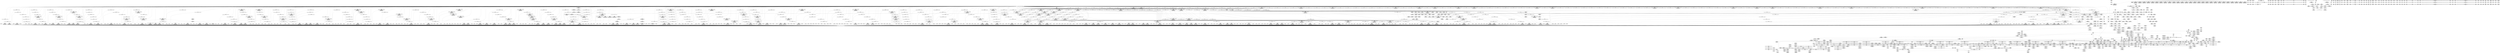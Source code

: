digraph {
	CE0x4abe0c0 [shape=record,shape=Mrecord,label="{CE0x4abe0c0|aa_cred_profile:do.end|*SummSink*}"]
	CE0x4a1c390 [shape=record,shape=Mrecord,label="{CE0x4a1c390|0:_i16,_4:_i32,_8:_i16,_40:_%struct.super_block*,_72:_i32,_:_SCMRE_881,882_}"]
	CE0x4a3ac20 [shape=record,shape=Mrecord,label="{CE0x4a3ac20|80:_i64,_:_CRE_1252,1253_}"]
	CE0x4a3c9e0 [shape=record,shape=Mrecord,label="{CE0x4a3c9e0|80:_i64,_:_CRE_1280,1288_|*MultipleSource*|*LoadInst*|security/apparmor/include/apparmor.h,117|security/apparmor/include/apparmor.h,117}"]
	CE0x49c9900 [shape=record,shape=Mrecord,label="{CE0x49c9900|_call_void_mcount()_#2}"]
	CE0x4a386f0 [shape=record,shape=Mrecord,label="{CE0x4a386f0|80:_i64,_:_CRE_1217,1218_}"]
	CE0x4a35f30 [shape=record,shape=Mrecord,label="{CE0x4a35f30|80:_i64,_:_CRE_280,288_|*MultipleSource*|*LoadInst*|security/apparmor/include/apparmor.h,117|security/apparmor/include/apparmor.h,117}"]
	CE0x49c9b40 [shape=record,shape=Mrecord,label="{CE0x49c9b40|common_perm:tmp1|*SummSink*}"]
	CE0x4a4a800 [shape=record,shape=Mrecord,label="{CE0x4a4a800|80:_i64,_:_CRE_1752,1760_|*MultipleSource*|*LoadInst*|security/apparmor/include/apparmor.h,117|security/apparmor/include/apparmor.h,117}"]
	CE0x4a1e270 [shape=record,shape=Mrecord,label="{CE0x4a1e270|0:_i16,_4:_i32,_8:_i16,_40:_%struct.super_block*,_72:_i32,_:_SCMRE_900,901_}"]
	CE0x49c7f00 [shape=record,shape=Mrecord,label="{CE0x49c7f00|i32_8|*Constant*}"]
	CE0x49dfa80 [shape=record,shape=Mrecord,label="{CE0x49dfa80|72:_%struct.hlist_bl_node**,_80:_%struct.dentry*,_104:_%struct.inode*,_:_CRE_317,318_}"]
	CE0x4a3ae40 [shape=record,shape=Mrecord,label="{CE0x4a3ae40|80:_i64,_:_CRE_1254,1255_}"]
	CE0x4a1df30 [shape=record,shape=Mrecord,label="{CE0x4a1df30|0:_i16,_4:_i32,_8:_i16,_40:_%struct.super_block*,_72:_i32,_:_SCMRE_898,899_}"]
	CE0x4aba390 [shape=record,shape=Mrecord,label="{CE0x4aba390|aa_cred_profile:lnot|security/apparmor/include/context.h,100|*SummSource*}"]
	CE0x49be230 [shape=record,shape=Mrecord,label="{CE0x49be230|72:_%struct.hlist_bl_node**,_80:_%struct.dentry*,_104:_%struct.inode*,_:_CRE_166,167_}"]
	CE0x4a51fb0 [shape=record,shape=Mrecord,label="{CE0x4a51fb0|common_perm:if.end|*SummSink*}"]
	CE0x49b9f00 [shape=record,shape=Mrecord,label="{CE0x49b9f00|72:_%struct.hlist_bl_node**,_80:_%struct.dentry*,_104:_%struct.inode*,_:_CRE_159,160_}"]
	CE0x4a76700 [shape=record,shape=Mrecord,label="{CE0x4a76700|i8_1|*Constant*}"]
	CE0x4a24670 [shape=record,shape=Mrecord,label="{CE0x4a24670|mediated_filesystem:tmp4|*LoadInst*|security/apparmor/include/apparmor.h,117|*SummSource*}"]
	CE0x4a611f0 [shape=record,shape=Mrecord,label="{CE0x4a611f0|__aa_current_profile:land.lhs.true}"]
	CE0x4a7d200 [shape=record,shape=Mrecord,label="{CE0x4a7d200|common_perm_mnt_dentry:call|security/apparmor/lsm.c,211|*SummSink*}"]
	CE0x4a71de0 [shape=record,shape=Mrecord,label="{CE0x4a71de0|i8*_getelementptr_inbounds_(_36_x_i8_,_36_x_i8_*_.str12,_i32_0,_i32_0)|*Constant*}"]
	CE0x4a072f0 [shape=record,shape=Mrecord,label="{CE0x4a072f0|0:_i16,_4:_i32,_8:_i16,_40:_%struct.super_block*,_72:_i32,_:_SCMRE_344,352_|*MultipleSource*|*LoadInst*|security/apparmor/lsm.c,369|security/apparmor/include/apparmor.h,117|Function::mediated_filesystem&Arg::inode::}"]
	CE0x49d11d0 [shape=record,shape=Mrecord,label="{CE0x49d11d0|44:_i32,_48:_i16,_128:_i8*,_:_SCMRE_120,128_|*MultipleSource*|Function::aa_cred_profile&Arg::cred::|security/apparmor/include/context.h,138|security/apparmor/include/context.h,99}"]
	CE0x4a305c0 [shape=record,shape=Mrecord,label="{CE0x4a305c0|80:_i64,_:_CRE_696,704_|*MultipleSource*|*LoadInst*|security/apparmor/include/apparmor.h,117|security/apparmor/include/apparmor.h,117}"]
	CE0x4ab1440 [shape=record,shape=Mrecord,label="{CE0x4ab1440|aa_cred_profile:tmp28|security/apparmor/include/context.h,100}"]
	CE0x49f9200 [shape=record,shape=Mrecord,label="{CE0x49f9200|0:_i16,_4:_i32,_8:_i16,_40:_%struct.super_block*,_72:_i32,_:_SCMRE_156,157_}"]
	CE0x4a2ccf0 [shape=record,shape=Mrecord,label="{CE0x4a2ccf0|80:_i64,_:_CRE_590,591_}"]
	CE0x4a27ac0 [shape=record,shape=Mrecord,label="{CE0x4a27ac0|80:_i64,_:_CRE_437,438_}"]
	CE0x4a451d0 [shape=record,shape=Mrecord,label="{CE0x4a451d0|80:_i64,_:_CRE_1618,1619_}"]
	CE0x4a0c650 [shape=record,shape=Mrecord,label="{CE0x4a0c650|80:_i64,_:_CRE_1326,1327_}"]
	CE0x4a23420 [shape=record,shape=Mrecord,label="{CE0x4a23420|0:_i16,_4:_i32,_8:_i16,_40:_%struct.super_block*,_72:_i32,_:_SCMRE_982,983_}"]
	CE0x4aba8a0 [shape=record,shape=Mrecord,label="{CE0x4aba8a0|aa_cred_profile:tmp13|*SummSource*}"]
	CE0x4a45b00 [shape=record,shape=Mrecord,label="{CE0x4a45b00|80:_i64,_:_CRE_1627,1628_}"]
	CE0x49fa720 [shape=record,shape=Mrecord,label="{CE0x49fa720|0:_i16,_4:_i32,_8:_i16,_40:_%struct.super_block*,_72:_i32,_:_SCMRE_169,170_}"]
	CE0x4aa4970 [shape=record,shape=Mrecord,label="{CE0x4aa4970|i32_78|*Constant*|*SummSink*}"]
	CE0x49dc790 [shape=record,shape=Mrecord,label="{CE0x49dc790|72:_%struct.hlist_bl_node**,_80:_%struct.dentry*,_104:_%struct.inode*,_:_CRE_222,223_}"]
	CE0x4a39e50 [shape=record,shape=Mrecord,label="{CE0x4a39e50|80:_i64,_:_CRE_1239,1240_}"]
	CE0x4aa66b0 [shape=record,shape=Mrecord,label="{CE0x4aa66b0|get_current:tmp2}"]
	CE0x4a76240 [shape=record,shape=Mrecord,label="{CE0x4a76240|__aa_current_profile:tmp16|security/apparmor/include/context.h,138}"]
	CE0x4a2b480 [shape=record,shape=Mrecord,label="{CE0x4a2b480|80:_i64,_:_CRE_567,568_}"]
	CE0x4abd070 [shape=record,shape=Mrecord,label="{CE0x4abd070|i64*_getelementptr_inbounds_(_16_x_i64_,_16_x_i64_*___llvm_gcov_ctr46,_i64_0,_i64_4)|*Constant*}"]
	CE0x49d9040 [shape=record,shape=Mrecord,label="{CE0x49d9040|72:_%struct.hlist_bl_node**,_80:_%struct.dentry*,_104:_%struct.inode*,_:_CRE_194,195_}"]
	CE0x4a4e4d0 [shape=record,shape=Mrecord,label="{CE0x4a4e4d0|80:_i64,_:_CRE_2268,2304_|*MultipleSource*|*LoadInst*|security/apparmor/include/apparmor.h,117|security/apparmor/include/apparmor.h,117}"]
	CE0x49fcae0 [shape=record,shape=Mrecord,label="{CE0x49fcae0|0:_i16,_4:_i32,_8:_i16,_40:_%struct.super_block*,_72:_i32,_:_SCMRE_191,192_}"]
	CE0x4a0db40 [shape=record,shape=Mrecord,label="{CE0x4a0db40|0:_i16,_4:_i32,_8:_i16,_40:_%struct.super_block*,_72:_i32,_:_SCMRE_536,540_|*MultipleSource*|*LoadInst*|security/apparmor/lsm.c,369|security/apparmor/include/apparmor.h,117|Function::mediated_filesystem&Arg::inode::}"]
	CE0x4aa7eb0 [shape=record,shape=Mrecord,label="{CE0x4aa7eb0|get_current:entry}"]
	CE0x4a4f930 [shape=record,shape=Mrecord,label="{CE0x4a4f930|common_perm_mnt_dentry:dentry2|security/apparmor/lsm.c,206|*SummSource*}"]
	CE0x49f6400 [shape=record,shape=Mrecord,label="{CE0x49f6400|0:_i16,_4:_i32,_8:_i16,_40:_%struct.super_block*,_72:_i32,_:_SCMRE_96,104_|*MultipleSource*|*LoadInst*|security/apparmor/lsm.c,369|security/apparmor/include/apparmor.h,117|Function::mediated_filesystem&Arg::inode::}"]
	CE0x4a37fe0 [shape=record,shape=Mrecord,label="{CE0x4a37fe0|80:_i64,_:_CRE_1210,1211_}"]
	CE0x49faa60 [shape=record,shape=Mrecord,label="{CE0x49faa60|0:_i16,_4:_i32,_8:_i16,_40:_%struct.super_block*,_72:_i32,_:_SCMRE_171,172_}"]
	CE0x4a0f160 [shape=record,shape=Mrecord,label="{CE0x4a0f160|0:_i16,_4:_i32,_8:_i16,_40:_%struct.super_block*,_72:_i32,_:_SCMRE_560,561_}"]
	CE0x4a63f30 [shape=record,shape=Mrecord,label="{CE0x4a63f30|_call_void_mcount()_#2|*SummSink*}"]
	CE0x4a0bff0 [shape=record,shape=Mrecord,label="{CE0x4a0bff0|80:_i64,_:_CRE_1320,1321_}"]
	CE0x49ba6a0 [shape=record,shape=Mrecord,label="{CE0x49ba6a0|72:_%struct.hlist_bl_node**,_80:_%struct.dentry*,_104:_%struct.inode*,_:_CRE_151,152_}"]
	CE0x4a63660 [shape=record,shape=Mrecord,label="{CE0x4a63660|i64*_getelementptr_inbounds_(_16_x_i64_,_16_x_i64_*___llvm_gcov_ctr46,_i64_0,_i64_0)|*Constant*|*SummSink*}"]
	CE0x4abca20 [shape=record,shape=Mrecord,label="{CE0x4abca20|i64*_getelementptr_inbounds_(_16_x_i64_,_16_x_i64_*___llvm_gcov_ctr46,_i64_0,_i64_1)|*Constant*}"]
	CE0x4a0ac90 [shape=record,shape=Mrecord,label="{CE0x4a0ac90|0:_i16,_4:_i32,_8:_i16,_40:_%struct.super_block*,_72:_i32,_:_SCMRE_482,483_}"]
	CE0x4a7fc70 [shape=record,shape=Mrecord,label="{CE0x4a7fc70|_ret_i32_%call17,_!dbg_!15526|security/apparmor/file.c,307|*SummSource*}"]
	CE0x49bf910 [shape=record,shape=Mrecord,label="{CE0x49bf910|72:_%struct.hlist_bl_node**,_80:_%struct.dentry*,_104:_%struct.inode*,_:_CRE_175,176_}"]
	CE0x4a48cf0 [shape=record,shape=Mrecord,label="{CE0x4a48cf0|80:_i64,_:_CRE_1674,1675_}"]
	CE0x49f43a0 [shape=record,shape=Mrecord,label="{CE0x49f43a0|mediated_filesystem:tmp2}"]
	CE0x49fd980 [shape=record,shape=Mrecord,label="{CE0x49fd980|0:_i16,_4:_i32,_8:_i16,_40:_%struct.super_block*,_72:_i32,_:_SCMRE_200,201_}"]
	CE0x4a27460 [shape=record,shape=Mrecord,label="{CE0x4a27460|80:_i64,_:_CRE_431,432_}"]
	CE0x4a2e780 [shape=record,shape=Mrecord,label="{CE0x4a2e780|80:_i64,_:_CRE_615,616_}"]
	CE0x49faf40 [shape=record,shape=Mrecord,label="{CE0x49faf40|0:_i16,_4:_i32,_8:_i16,_40:_%struct.super_block*,_72:_i32,_:_SCMRE_174,175_}"]
	CE0x4a0d970 [shape=record,shape=Mrecord,label="{CE0x4a0d970|80:_i64,_:_CRE_1344,1345_}"]
	CE0x49d9c10 [shape=record,shape=Mrecord,label="{CE0x49d9c10|72:_%struct.hlist_bl_node**,_80:_%struct.dentry*,_104:_%struct.inode*,_:_CRE_201,202_}"]
	CE0x4a12d80 [shape=record,shape=Mrecord,label="{CE0x4a12d80|0:_i16,_4:_i32,_8:_i16,_40:_%struct.super_block*,_72:_i32,_:_SCMRE_597,598_}"]
	CE0x4655400 [shape=record,shape=Mrecord,label="{CE0x4655400|72:_%struct.hlist_bl_node**,_80:_%struct.dentry*,_104:_%struct.inode*,_:_CRE_56,64_|*MultipleSource*|security/apparmor/lsm.c,369|Function::apparmor_inode_getattr&Arg::dentry::}"]
	CE0x4a19970 [shape=record,shape=Mrecord,label="{CE0x4a19970|0:_i16,_4:_i32,_8:_i16,_40:_%struct.super_block*,_72:_i32,_:_SCMRE_824,832_|*MultipleSource*|*LoadInst*|security/apparmor/lsm.c,369|security/apparmor/include/apparmor.h,117|Function::mediated_filesystem&Arg::inode::}"]
	CE0x4a4a610 [shape=record,shape=Mrecord,label="{CE0x4a4a610|80:_i64,_:_CRE_1736,1752_|*MultipleSource*|*LoadInst*|security/apparmor/include/apparmor.h,117|security/apparmor/include/apparmor.h,117}"]
	CE0x4a29bb0 [shape=record,shape=Mrecord,label="{CE0x4a29bb0|80:_i64,_:_CRE_488,496_|*MultipleSource*|*LoadInst*|security/apparmor/include/apparmor.h,117|security/apparmor/include/apparmor.h,117}"]
	CE0x4a26be0 [shape=record,shape=Mrecord,label="{CE0x4a26be0|80:_i64,_:_CRE_423,424_}"]
	CE0x49dd7b0 [shape=record,shape=Mrecord,label="{CE0x49dd7b0|72:_%struct.hlist_bl_node**,_80:_%struct.dentry*,_104:_%struct.inode*,_:_CRE_272,280_|*MultipleSource*|security/apparmor/lsm.c,369|Function::apparmor_inode_getattr&Arg::dentry::}"]
	CE0x4a145e0 [shape=record,shape=Mrecord,label="{CE0x4a145e0|0:_i16,_4:_i32,_8:_i16,_40:_%struct.super_block*,_72:_i32,_:_SCMRE_612,613_}"]
	CE0x4a173d0 [shape=record,shape=Mrecord,label="{CE0x4a173d0|0:_i16,_4:_i32,_8:_i16,_40:_%struct.super_block*,_72:_i32,_:_SCMRE_696,704_|*MultipleSource*|*LoadInst*|security/apparmor/lsm.c,369|security/apparmor/include/apparmor.h,117|Function::mediated_filesystem&Arg::inode::}"]
	CE0x4a49680 [shape=record,shape=Mrecord,label="{CE0x4a49680|80:_i64,_:_CRE_1683,1684_}"]
	CE0x4ab8fb0 [shape=record,shape=Mrecord,label="{CE0x4ab8fb0|aa_cred_profile:tmp5|security/apparmor/include/context.h,99|*SummSource*}"]
	CE0x49e9ed0 [shape=record,shape=Mrecord,label="{CE0x49e9ed0|common_perm_mnt_dentry:mnt|Function::common_perm_mnt_dentry&Arg::mnt::|*SummSink*}"]
	CE0x49fffa0 [shape=record,shape=Mrecord,label="{CE0x49fffa0|0:_i16,_4:_i32,_8:_i16,_40:_%struct.super_block*,_72:_i32,_:_SCMRE_247,248_}"]
	CE0x4a3bf40 [shape=record,shape=Mrecord,label="{CE0x4a3bf40|80:_i64,_:_CRE_1270,1271_}"]
	CE0x4a41b00 [shape=record,shape=Mrecord,label="{CE0x4a41b00|80:_i64,_:_CRE_1345,1346_}"]
	CE0x4a26470 [shape=record,shape=Mrecord,label="{CE0x4a26470|80:_i64,_:_CRE_416,417_}"]
	CE0x49bf2d0 [shape=record,shape=Mrecord,label="{CE0x49bf2d0|i64*_getelementptr_inbounds_(_6_x_i64_,_6_x_i64_*___llvm_gcov_ctr85,_i64_0,_i64_4)|*Constant*}"]
	CE0x4a067a0 [shape=record,shape=Mrecord,label="{CE0x4a067a0|0:_i16,_4:_i32,_8:_i16,_40:_%struct.super_block*,_72:_i32,_:_SCMRE_311,312_}"]
	CE0x4a58e50 [shape=record,shape=Mrecord,label="{CE0x4a58e50|aa_cred_profile:bb|*SummSource*}"]
	CE0x49d0f90 [shape=record,shape=Mrecord,label="{CE0x49d0f90|44:_i32,_48:_i16,_128:_i8*,_:_SCMRE_112,120_|*MultipleSource*|Function::aa_cred_profile&Arg::cred::|security/apparmor/include/context.h,138|security/apparmor/include/context.h,99}"]
	CE0x4a7bc90 [shape=record,shape=Mrecord,label="{CE0x4a7bc90|common_perm:call1|security/apparmor/lsm.c,170|*SummSource*}"]
	CE0x4ab4ea0 [shape=record,shape=Mrecord,label="{CE0x4ab4ea0|aa_cred_profile:profile11|security/apparmor/include/context.h,101}"]
	CE0x49d8470 [shape=record,shape=Mrecord,label="{CE0x49d8470|72:_%struct.hlist_bl_node**,_80:_%struct.dentry*,_104:_%struct.inode*,_:_CRE_187,188_}"]
	CE0x4a24b80 [shape=record,shape=Mrecord,label="{CE0x4a24b80|80:_i64,_:_CRE_393,394_}"]
	CE0x49c8ac0 [shape=record,shape=Mrecord,label="{CE0x49c8ac0|common_perm_mnt_dentry:cond|security/apparmor/lsm.c, 207}"]
	CE0x4a2d790 [shape=record,shape=Mrecord,label="{CE0x4a2d790|80:_i64,_:_CRE_600,601_}"]
	CE0x4a2f660 [shape=record,shape=Mrecord,label="{CE0x4a2f660|80:_i64,_:_CRE_629,630_}"]
	CE0x4a15140 [shape=record,shape=Mrecord,label="{CE0x4a15140|0:_i16,_4:_i32,_8:_i16,_40:_%struct.super_block*,_72:_i32,_:_SCMRE_619,620_}"]
	CE0x49e4e20 [shape=record,shape=Mrecord,label="{CE0x49e4e20|apparmor_inode_getattr:tmp9|security/apparmor/lsm.c,372}"]
	CE0x4ad9610 [shape=record,shape=Mrecord,label="{CE0x4ad9610|i64*_getelementptr_inbounds_(_16_x_i64_,_16_x_i64_*___llvm_gcov_ctr46,_i64_0,_i64_10)|*Constant*}"]
	CE0x4a27240 [shape=record,shape=Mrecord,label="{CE0x4a27240|80:_i64,_:_CRE_429,430_}"]
	CE0x4aab930 [shape=record,shape=Mrecord,label="{CE0x4aab930|__aa_current_profile:tmp11|security/apparmor/include/context.h,138}"]
	CE0x49f31d0 [shape=record,shape=Mrecord,label="{CE0x49f31d0|0:_i16,_4:_i32,_8:_i16,_40:_%struct.super_block*,_72:_i32,_:_SCMRE_2,4_|*MultipleSource*|*LoadInst*|security/apparmor/lsm.c,369|security/apparmor/include/apparmor.h,117|Function::mediated_filesystem&Arg::inode::}"]
	CE0x49afcb0 [shape=record,shape=Mrecord,label="{CE0x49afcb0|apparmor_inode_getattr:bb|*SummSink*}"]
	CE0x49e8b70 [shape=record,shape=Mrecord,label="{CE0x49e8b70|__aa_current_profile:entry}"]
	CE0x4abe9e0 [shape=record,shape=Mrecord,label="{CE0x4abe9e0|aa_cred_profile:tmp3|*SummSource*}"]
	CE0x4a29fc0 [shape=record,shape=Mrecord,label="{CE0x4a29fc0|80:_i64,_:_CRE_504,512_|*MultipleSource*|*LoadInst*|security/apparmor/include/apparmor.h,117|security/apparmor/include/apparmor.h,117}"]
	CE0x4a42c00 [shape=record,shape=Mrecord,label="{CE0x4a42c00|80:_i64,_:_CRE_1361,1362_}"]
	CE0x4a4d330 [shape=record,shape=Mrecord,label="{CE0x4a4d330|80:_i64,_:_CRE_1904,1920_|*MultipleSource*|*LoadInst*|security/apparmor/include/apparmor.h,117|security/apparmor/include/apparmor.h,117}"]
	CE0x4ae0b90 [shape=record,shape=Mrecord,label="{CE0x4ae0b90|aa_cred_profile:tmp12|security/apparmor/include/context.h,100|*SummSink*}"]
	CE0x49ef650 [shape=record,shape=Mrecord,label="{CE0x49ef650|_ret_%struct.aa_profile*_%call4,_!dbg_!15494|security/apparmor/include/context.h,138|*SummSink*}"]
	CE0x4a289a0 [shape=record,shape=Mrecord,label="{CE0x4a289a0|80:_i64,_:_CRE_451,452_}"]
	CE0x4a29110 [shape=record,shape=Mrecord,label="{CE0x4a29110|80:_i64,_:_CRE_458,459_}"]
	CE0x4a70190 [shape=record,shape=Mrecord,label="{CE0x4a70190|common_perm_mnt_dentry:tmp8|security/apparmor/lsm.c,208|*SummSink*}"]
	CE0x4a15b00 [shape=record,shape=Mrecord,label="{CE0x4a15b00|0:_i16,_4:_i32,_8:_i16,_40:_%struct.super_block*,_72:_i32,_:_SCMRE_632,640_|*MultipleSource*|*LoadInst*|security/apparmor/lsm.c,369|security/apparmor/include/apparmor.h,117|Function::mediated_filesystem&Arg::inode::}"]
	CE0x4a6f8d0 [shape=record,shape=Mrecord,label="{CE0x4a6f8d0|common_perm_mnt_dentry:i_mode|security/apparmor/lsm.c,208}"]
	CE0x49f4080 [shape=record,shape=Mrecord,label="{CE0x49f4080|0:_i16,_4:_i32,_8:_i16,_40:_%struct.super_block*,_72:_i32,_:_SCMRE_24,32_|*MultipleSource*|*LoadInst*|security/apparmor/lsm.c,369|security/apparmor/include/apparmor.h,117|Function::mediated_filesystem&Arg::inode::}"]
	CE0x4a11d40 [shape=record,shape=Mrecord,label="{CE0x4a11d40|0:_i16,_4:_i32,_8:_i16,_40:_%struct.super_block*,_72:_i32,_:_SCMRE_587,588_}"]
	CE0x49f6dc0 [shape=record,shape=Mrecord,label="{CE0x49f6dc0|0:_i16,_4:_i32,_8:_i16,_40:_%struct.super_block*,_72:_i32,_:_SCMRE_128,136_|*MultipleSource*|*LoadInst*|security/apparmor/lsm.c,369|security/apparmor/include/apparmor.h,117|Function::mediated_filesystem&Arg::inode::}"]
	CE0x4a21330 [shape=record,shape=Mrecord,label="{CE0x4a21330|0:_i16,_4:_i32,_8:_i16,_40:_%struct.super_block*,_72:_i32,_:_SCMRE_930,931_}"]
	CE0x4a36eb0 [shape=record,shape=Mrecord,label="{CE0x4a36eb0|80:_i64,_:_CRE_344,352_|*MultipleSource*|*LoadInst*|security/apparmor/include/apparmor.h,117|security/apparmor/include/apparmor.h,117}"]
	CE0x4a3c270 [shape=record,shape=Mrecord,label="{CE0x4a3c270|80:_i64,_:_CRE_1273,1274_}"]
	CE0x4a79af0 [shape=record,shape=Mrecord,label="{CE0x4a79af0|common_perm:tmp4|security/apparmor/lsm.c,169|*SummSink*}"]
	CE0x49e1250 [shape=record,shape=Mrecord,label="{CE0x49e1250|GLOBAL:common_perm_mnt_dentry|*Constant*}"]
	CE0x4a35960 [shape=record,shape=Mrecord,label="{CE0x4a35960|80:_i64,_:_CRE_264,268_|*MultipleSource*|*LoadInst*|security/apparmor/include/apparmor.h,117|security/apparmor/include/apparmor.h,117}"]
	CE0x4a17be0 [shape=record,shape=Mrecord,label="{CE0x4a17be0|0:_i16,_4:_i32,_8:_i16,_40:_%struct.super_block*,_72:_i32,_:_SCMRE_728,736_|*MultipleSource*|*LoadInst*|security/apparmor/lsm.c,369|security/apparmor/include/apparmor.h,117|Function::mediated_filesystem&Arg::inode::}"]
	CE0x49fe000 [shape=record,shape=Mrecord,label="{CE0x49fe000|0:_i16,_4:_i32,_8:_i16,_40:_%struct.super_block*,_72:_i32,_:_SCMRE_204,205_}"]
	CE0x4a14100 [shape=record,shape=Mrecord,label="{CE0x4a14100|0:_i16,_4:_i32,_8:_i16,_40:_%struct.super_block*,_72:_i32,_:_SCMRE_609,610_}"]
	CE0x4a66020 [shape=record,shape=Mrecord,label="{CE0x4a66020|common_perm_mnt_dentry:tmp6|security/apparmor/lsm.c,207|*SummSink*}"]
	CE0x4a674b0 [shape=record,shape=Mrecord,label="{CE0x4a674b0|common_perm:entry|*SummSink*}"]
	CE0x4a05280 [shape=record,shape=Mrecord,label="{CE0x4a05280|0:_i16,_4:_i32,_8:_i16,_40:_%struct.super_block*,_72:_i32,_:_SCMRE_298,299_}"]
	CE0x49ff2e0 [shape=record,shape=Mrecord,label="{CE0x49ff2e0|0:_i16,_4:_i32,_8:_i16,_40:_%struct.super_block*,_72:_i32,_:_SCMRE_240,241_}"]
	CE0x4a2b9d0 [shape=record,shape=Mrecord,label="{CE0x4a2b9d0|80:_i64,_:_CRE_572,573_}"]
	CE0x4a2d020 [shape=record,shape=Mrecord,label="{CE0x4a2d020|80:_i64,_:_CRE_593,594_}"]
	CE0x49dff90 [shape=record,shape=Mrecord,label="{CE0x49dff90|apparmor_inode_getattr:tmp2|*LoadInst*|security/apparmor/lsm.c,369|*SummSource*}"]
	CE0x4a7e1e0 [shape=record,shape=Mrecord,label="{CE0x4a7e1e0|aa_path_perm:profile|Function::aa_path_perm&Arg::profile::}"]
	CE0x49f7b40 [shape=record,shape=Mrecord,label="{CE0x49f7b40|0:_i16,_4:_i32,_8:_i16,_40:_%struct.super_block*,_72:_i32,_:_SCMRE_142,143_}"]
	CE0x4a394c0 [shape=record,shape=Mrecord,label="{CE0x4a394c0|80:_i64,_:_CRE_1230,1231_}"]
	CE0x49ef100 [shape=record,shape=Mrecord,label="{CE0x49ef100|i32_2|*Constant*}"]
	CE0x4a46380 [shape=record,shape=Mrecord,label="{CE0x4a46380|80:_i64,_:_CRE_1635,1636_}"]
	CE0x49d8b30 [shape=record,shape=Mrecord,label="{CE0x49d8b30|72:_%struct.hlist_bl_node**,_80:_%struct.dentry*,_104:_%struct.inode*,_:_CRE_191,192_}"]
	CE0x49be8f0 [shape=record,shape=Mrecord,label="{CE0x49be8f0|apparmor_inode_getattr:tmp7|security/apparmor/lsm.c,370|*SummSink*}"]
	CE0x49da120 [shape=record,shape=Mrecord,label="{CE0x49da120|72:_%struct.hlist_bl_node**,_80:_%struct.dentry*,_104:_%struct.inode*,_:_CRE_204,205_}"]
	CE0x4a06120 [shape=record,shape=Mrecord,label="{CE0x4a06120|0:_i16,_4:_i32,_8:_i16,_40:_%struct.super_block*,_72:_i32,_:_SCMRE_307,308_}"]
	CE0x49eb400 [shape=record,shape=Mrecord,label="{CE0x49eb400|i64*_getelementptr_inbounds_(_6_x_i64_,_6_x_i64_*___llvm_gcov_ctr85,_i64_0,_i64_5)|*Constant*}"]
	CE0x4abc250 [shape=record,shape=Mrecord,label="{CE0x4abc250|GLOBAL:current_task|Global_var:current_task}"]
	CE0x4a3a290 [shape=record,shape=Mrecord,label="{CE0x4a3a290|80:_i64,_:_CRE_1243,1244_}"]
	CE0x4a2c030 [shape=record,shape=Mrecord,label="{CE0x4a2c030|80:_i64,_:_CRE_578,579_}"]
	CE0x4a18950 [shape=record,shape=Mrecord,label="{CE0x4a18950|0:_i16,_4:_i32,_8:_i16,_40:_%struct.super_block*,_72:_i32,_:_SCMRE_768,776_|*MultipleSource*|*LoadInst*|security/apparmor/lsm.c,369|security/apparmor/include/apparmor.h,117|Function::mediated_filesystem&Arg::inode::}"]
	CE0x4ae9c00 [shape=record,shape=Mrecord,label="{CE0x4ae9c00|aa_cred_profile:do.body6}"]
	CE0x4a085c0 [shape=record,shape=Mrecord,label="{CE0x4a085c0|0:_i16,_4:_i32,_8:_i16,_40:_%struct.super_block*,_72:_i32,_:_SCMRE_408,416_|*MultipleSource*|*LoadInst*|security/apparmor/lsm.c,369|security/apparmor/include/apparmor.h,117|Function::mediated_filesystem&Arg::inode::}"]
	CE0x4a01b40 [shape=record,shape=Mrecord,label="{CE0x4a01b40|0:_i16,_4:_i32,_8:_i16,_40:_%struct.super_block*,_72:_i32,_:_SCMRE_264,265_}"]
	CE0x4a61f80 [shape=record,shape=Mrecord,label="{CE0x4a61f80|common_perm_mnt_dentry:cond|security/apparmor/lsm.c, 207|*SummSink*}"]
	CE0x49bfe20 [shape=record,shape=Mrecord,label="{CE0x49bfe20|72:_%struct.hlist_bl_node**,_80:_%struct.dentry*,_104:_%struct.inode*,_:_CRE_178,179_}"]
	CE0x49f2ca0 [shape=record,shape=Mrecord,label="{CE0x49f2ca0|0:_i16,_4:_i32,_8:_i16,_40:_%struct.super_block*,_72:_i32,_:_SCMRE_0,2_|*MultipleSource*|*LoadInst*|security/apparmor/lsm.c,369|security/apparmor/include/apparmor.h,117|Function::mediated_filesystem&Arg::inode::}"]
	CE0x4aea860 [shape=record,shape=Mrecord,label="{CE0x4aea860|44:_i32,_48:_i16,_128:_i8*,_:_SCMRE_48,52_|*MultipleSource*|Function::aa_cred_profile&Arg::cred::|security/apparmor/include/context.h,138|security/apparmor/include/context.h,99}"]
	CE0x4a465a0 [shape=record,shape=Mrecord,label="{CE0x4a465a0|80:_i64,_:_CRE_1637,1638_}"]
	CE0x4adb0d0 [shape=record,shape=Mrecord,label="{CE0x4adb0d0|aa_cred_profile:tmp6|security/apparmor/include/context.h,100|*SummSink*}"]
	CE0x4a81410 [shape=record,shape=Mrecord,label="{CE0x4a81410|common_perm:tmp10|security/apparmor/lsm.c,172|*SummSink*}"]
	CE0x4aeb470 [shape=record,shape=Mrecord,label="{CE0x4aeb470|aa_cred_profile:profile|security/apparmor/include/context.h,100}"]
	CE0x4a27020 [shape=record,shape=Mrecord,label="{CE0x4a27020|80:_i64,_:_CRE_427,428_}"]
	CE0x4a4f850 [shape=record,shape=Mrecord,label="{CE0x4a4f850|0:_%struct.vfsmount*,_8:_%struct.dentry*,_:_SCMRE_8,16_|*MultipleSource*|security/apparmor/lsm.c, 206|security/apparmor/lsm.c,206}"]
	CE0x4a48580 [shape=record,shape=Mrecord,label="{CE0x4a48580|80:_i64,_:_CRE_1667,1668_}"]
	CE0x49ded90 [shape=record,shape=Mrecord,label="{CE0x49ded90|72:_%struct.hlist_bl_node**,_80:_%struct.dentry*,_104:_%struct.inode*,_:_CRE_309,310_}"]
	CE0x4a52950 [shape=record,shape=Mrecord,label="{CE0x4a52950|COLLAPSED:_CRE:_elem_0::|security/apparmor/lsm.c,169}"]
	CE0x4ae9590 [shape=record,shape=Mrecord,label="{CE0x4ae9590|aa_cred_profile:tmp8|security/apparmor/include/context.h,100|*SummSource*}"]
	CE0x4a366f0 [shape=record,shape=Mrecord,label="{CE0x4a366f0|80:_i64,_:_CRE_312,320_|*MultipleSource*|*LoadInst*|security/apparmor/include/apparmor.h,117|security/apparmor/include/apparmor.h,117}"]
	CE0x4a82da0 [shape=record,shape=Mrecord,label="{CE0x4a82da0|aa_cred_profile:expval|security/apparmor/include/context.h,100|*SummSource*}"]
	CE0x4aef4e0 [shape=record,shape=Mrecord,label="{CE0x4aef4e0|aa_cred_profile:tmp4|*LoadInst*|security/apparmor/include/context.h,99}"]
	CE0x4ad75d0 [shape=record,shape=Mrecord,label="{CE0x4ad75d0|void_(i8*,_i32,_i64)*_asm_sideeffect_1:_09ud2_0A.pushsection___bug_table,_22a_22_0A2:_09.long_1b_-_2b,_$_0:c_-_2b_0A_09.word_$_1:c_,_0_0A_09.org_2b+$_2:c_0A.popsection_,_i,i,i,_dirflag_,_fpsr_,_flags_|*SummSource*}"]
	CE0x49fd4a0 [shape=record,shape=Mrecord,label="{CE0x49fd4a0|0:_i16,_4:_i32,_8:_i16,_40:_%struct.super_block*,_72:_i32,_:_SCMRE_197,198_}"]
	CE0x4abbf50 [shape=record,shape=Mrecord,label="{CE0x4abbf50|aa_cred_profile:if.then|*SummSink*}"]
	CE0x4a2c250 [shape=record,shape=Mrecord,label="{CE0x4a2c250|80:_i64,_:_CRE_580,581_}"]
	CE0x4ad8270 [shape=record,shape=Mrecord,label="{CE0x4ad8270|i64*_getelementptr_inbounds_(_16_x_i64_,_16_x_i64_*___llvm_gcov_ctr46,_i64_0,_i64_9)|*Constant*|*SummSink*}"]
	CE0x4a396e0 [shape=record,shape=Mrecord,label="{CE0x4a396e0|80:_i64,_:_CRE_1232,1233_}"]
	CE0x4a24d70 [shape=record,shape=Mrecord,label="{CE0x4a24d70|80:_i64,_:_CRE_394,395_}"]
	CE0x4a269c0 [shape=record,shape=Mrecord,label="{CE0x4a269c0|80:_i64,_:_CRE_421,422_}"]
	CE0x49f93a0 [shape=record,shape=Mrecord,label="{CE0x49f93a0|0:_i16,_4:_i32,_8:_i16,_40:_%struct.super_block*,_72:_i32,_:_SCMRE_157,158_}"]
	CE0x4a0f4a0 [shape=record,shape=Mrecord,label="{CE0x4a0f4a0|0:_i16,_4:_i32,_8:_i16,_40:_%struct.super_block*,_72:_i32,_:_SCMRE_562,563_}"]
	CE0x49f09c0 [shape=record,shape=Mrecord,label="{CE0x49f09c0|common_perm:tmp2|security/apparmor/lsm.c,169|*SummSink*}"]
	CE0x4ae9280 [shape=record,shape=Mrecord,label="{CE0x4ae9280|aa_cred_profile:tmp8|security/apparmor/include/context.h,100}"]
	CE0x49bc390 [shape=record,shape=Mrecord,label="{CE0x49bc390|72:_%struct.hlist_bl_node**,_80:_%struct.dentry*,_104:_%struct.inode*,_:_CRE_88,89_}"]
	CE0x49dbbc0 [shape=record,shape=Mrecord,label="{CE0x49dbbc0|72:_%struct.hlist_bl_node**,_80:_%struct.dentry*,_104:_%struct.inode*,_:_CRE_215,216_}"]
	CE0x4ab07a0 [shape=record,shape=Mrecord,label="{CE0x4ab07a0|aa_cred_profile:tmp30|security/apparmor/include/context.h,100|*SummSource*}"]
	CE0x4ada6a0 [shape=record,shape=Mrecord,label="{CE0x4ada6a0|aa_cred_profile:security|security/apparmor/include/context.h,99|*SummSink*}"]
	CE0x4a74400 [shape=record,shape=Mrecord,label="{CE0x4a74400|i32_138|*Constant*|*SummSource*}"]
	CE0x4a2ada0 [shape=record,shape=Mrecord,label="{CE0x4a2ada0|80:_i64,_:_CRE_561,562_}"]
	CE0x4a3d830 [shape=record,shape=Mrecord,label="{CE0x4a3d830|80:_i64,_:_CRE_1312,1313_}"]
	CE0x4a2e340 [shape=record,shape=Mrecord,label="{CE0x4a2e340|80:_i64,_:_CRE_611,612_}"]
	CE0x4a104e0 [shape=record,shape=Mrecord,label="{CE0x4a104e0|0:_i16,_4:_i32,_8:_i16,_40:_%struct.super_block*,_72:_i32,_:_SCMRE_572,573_}"]
	"CONST[source:0(mediator),value:0(static)][purpose:{operation}][SrcIdx:3]"
	CE0x4aa6e40 [shape=record,shape=Mrecord,label="{CE0x4aa6e40|__aa_current_profile:tmp20|security/apparmor/include/context.h,138|*SummSource*}"]
	CE0x4aabb80 [shape=record,shape=Mrecord,label="{CE0x4aabb80|__aa_current_profile:tmp12|security/apparmor/include/context.h,138}"]
	CE0x4af0b50 [shape=record,shape=Mrecord,label="{CE0x4af0b50|%struct.aa_profile*_null|*Constant*}"]
	CE0x4ad3430 [shape=record,shape=Mrecord,label="{CE0x4ad3430|_call_void_mcount()_#2|*SummSink*}"]
	CE0x4ade720 [shape=record,shape=Mrecord,label="{CE0x4ade720|i64*_getelementptr_inbounds_(_16_x_i64_,_16_x_i64_*___llvm_gcov_ctr46,_i64_0,_i64_7)|*Constant*|*SummSink*}"]
	CE0x4ad8550 [shape=record,shape=Mrecord,label="{CE0x4ad8550|i64_12|*Constant*|*SummSource*}"]
	CE0x49da480 [shape=record,shape=Mrecord,label="{CE0x49da480|72:_%struct.hlist_bl_node**,_80:_%struct.dentry*,_104:_%struct.inode*,_:_CRE_206,207_}"]
	CE0x4a7d8a0 [shape=record,shape=Mrecord,label="{CE0x4a7d8a0|GLOBAL:aa_path_perm|*Constant*|*SummSource*}"]
	CE0x4a04720 [shape=record,shape=Mrecord,label="{CE0x4a04720|0:_i16,_4:_i32,_8:_i16,_40:_%struct.super_block*,_72:_i32,_:_SCMRE_291,292_}"]
	CE0x4a73090 [shape=record,shape=Mrecord,label="{CE0x4a73090|__aa_current_profile:tmp13|security/apparmor/include/context.h,138}"]
	CE0x49ec980 [shape=record,shape=Mrecord,label="{CE0x49ec980|i64*_getelementptr_inbounds_(_6_x_i64_,_6_x_i64_*___llvm_gcov_ctr85,_i64_0,_i64_5)|*Constant*|*SummSource*}"]
	CE0x49e7200 [shape=record,shape=Mrecord,label="{CE0x49e7200|i64_2|*Constant*|*SummSource*}"]
	CE0x4a256a0 [shape=record,shape=Mrecord,label="{CE0x4a256a0|80:_i64,_:_CRE_403,404_}"]
	CE0x4a28340 [shape=record,shape=Mrecord,label="{CE0x4a28340|80:_i64,_:_CRE_445,446_}"]
	CE0x4a49240 [shape=record,shape=Mrecord,label="{CE0x4a49240|80:_i64,_:_CRE_1679,1680_}"]
	CE0x4a66500 [shape=record,shape=Mrecord,label="{CE0x4a66500|i32_4|*Constant*|*SummSink*}"]
	CE0x4a13f60 [shape=record,shape=Mrecord,label="{CE0x4a13f60|0:_i16,_4:_i32,_8:_i16,_40:_%struct.super_block*,_72:_i32,_:_SCMRE_608,609_}"]
	CE0x4a38e60 [shape=record,shape=Mrecord,label="{CE0x4a38e60|80:_i64,_:_CRE_1224,1225_}"]
	CE0x4a44c00 [shape=record,shape=Mrecord,label="{CE0x4a44c00|80:_i64,_:_CRE_1608,1612_|*MultipleSource*|*LoadInst*|security/apparmor/include/apparmor.h,117|security/apparmor/include/apparmor.h,117}"]
	CE0x49e7720 [shape=record,shape=Mrecord,label="{CE0x49e7720|apparmor_inode_getattr:tmp11|security/apparmor/lsm.c,374|*SummSource*}"]
	CE0x49e0410 [shape=record,shape=Mrecord,label="{CE0x49e0410|apparmor_inode_getattr:tmp3|security/apparmor/lsm.c,369}"]
	CE0x4a46c00 [shape=record,shape=Mrecord,label="{CE0x4a46c00|80:_i64,_:_CRE_1643,1644_}"]
	CE0x4ad6490 [shape=record,shape=Mrecord,label="{CE0x4ad6490|i64*_getelementptr_inbounds_(_16_x_i64_,_16_x_i64_*___llvm_gcov_ctr46,_i64_0,_i64_13)|*Constant*}"]
	CE0x4a19410 [shape=record,shape=Mrecord,label="{CE0x4a19410|0:_i16,_4:_i32,_8:_i16,_40:_%struct.super_block*,_72:_i32,_:_SCMRE_808,816_|*MultipleSource*|*LoadInst*|security/apparmor/lsm.c,369|security/apparmor/include/apparmor.h,117|Function::mediated_filesystem&Arg::inode::}"]
	CE0x4a07b00 [shape=record,shape=Mrecord,label="{CE0x4a07b00|0:_i16,_4:_i32,_8:_i16,_40:_%struct.super_block*,_72:_i32,_:_SCMRE_376,384_|*MultipleSource*|*LoadInst*|security/apparmor/lsm.c,369|security/apparmor/include/apparmor.h,117|Function::mediated_filesystem&Arg::inode::}"]
	CE0x4a29dd0 [shape=record,shape=Mrecord,label="{CE0x4a29dd0|80:_i64,_:_CRE_496,504_|*MultipleSource*|*LoadInst*|security/apparmor/include/apparmor.h,117|security/apparmor/include/apparmor.h,117}"]
	CE0x49d3270 [shape=record,shape=Mrecord,label="{CE0x49d3270|i64_5|*Constant*}"]
	CE0x49bee10 [shape=record,shape=Mrecord,label="{CE0x49bee10|apparmor_inode_getattr:tmp8|security/apparmor/lsm.c,370|*SummSource*}"]
	CE0x4a10680 [shape=record,shape=Mrecord,label="{CE0x4a10680|0:_i16,_4:_i32,_8:_i16,_40:_%struct.super_block*,_72:_i32,_:_SCMRE_573,574_}"]
	CE0x4aa55d0 [shape=record,shape=Mrecord,label="{CE0x4aa55d0|i64_5|*Constant*}"]
	CE0x4ad5c80 [shape=record,shape=Mrecord,label="{CE0x4ad5c80|aa_cred_profile:tmp26|security/apparmor/include/context.h,100|*SummSink*}"]
	CE0x4a80c10 [shape=record,shape=Mrecord,label="{CE0x4a80c10|common_perm:tmp9|security/apparmor/lsm.c,172|*SummSink*}"]
	CE0x49c8870 [shape=record,shape=Mrecord,label="{CE0x49c8870|i32_1|*Constant*|*SummSource*}"]
	CE0x4a157c0 [shape=record,shape=Mrecord,label="{CE0x4a157c0|0:_i16,_4:_i32,_8:_i16,_40:_%struct.super_block*,_72:_i32,_:_SCMRE_623,624_}"]
	CE0x4a7e930 [shape=record,shape=Mrecord,label="{CE0x4a7e930|aa_path_perm:path|Function::aa_path_perm&Arg::path::|*SummSource*}"]
	CE0x4a2c8b0 [shape=record,shape=Mrecord,label="{CE0x4a2c8b0|80:_i64,_:_CRE_586,587_}"]
	CE0x49b9b80 [shape=record,shape=Mrecord,label="{CE0x49b9b80|_call_void_mcount()_#2|*SummSink*}"]
	CE0x4a20e50 [shape=record,shape=Mrecord,label="{CE0x4a20e50|0:_i16,_4:_i32,_8:_i16,_40:_%struct.super_block*,_72:_i32,_:_SCMRE_927,928_}"]
	CE0x49cf170 [shape=record,shape=Mrecord,label="{CE0x49cf170|__aa_current_profile:tmp10|security/apparmor/include/context.h,138|*SummSink*}"]
	CE0x4a3d500 [shape=record,shape=Mrecord,label="{CE0x4a3d500|80:_i64,_:_CRE_1309,1310_}"]
	CE0x49f7320 [shape=record,shape=Mrecord,label="{CE0x49f7320|0:_i16,_4:_i32,_8:_i16,_40:_%struct.super_block*,_72:_i32,_:_SCMRE_137,138_}"]
	CE0x49b0de0 [shape=record,shape=Mrecord,label="{CE0x49b0de0|apparmor_inode_getattr:if.end|*SummSource*}"]
	CE0x4a0a0a0 [shape=record,shape=Mrecord,label="{CE0x4a0a0a0|0:_i16,_4:_i32,_8:_i16,_40:_%struct.super_block*,_72:_i32,_:_SCMRE_474,475_}"]
	CE0x4ab5740 [shape=record,shape=Mrecord,label="{CE0x4ab5740|aa_cred_profile:tmp34|security/apparmor/include/context.h,101|*SummSink*}"]
	CE0x49b9100 [shape=record,shape=Mrecord,label="{CE0x49b9100|i32_0|*Constant*|*SummSink*}"]
	CE0x4a384d0 [shape=record,shape=Mrecord,label="{CE0x4a384d0|80:_i64,_:_CRE_1215,1216_}"]
	CE0x4a5c870 [shape=record,shape=Mrecord,label="{CE0x4a5c870|GLOBAL:__aa_current_profile|*Constant*}"]
	CE0x4a52750 [shape=record,shape=Mrecord,label="{CE0x4a52750|i64_1|*Constant*}"]
	CE0x49e9c50 [shape=record,shape=Mrecord,label="{CE0x49e9c50|common_perm_mnt_dentry:mnt|Function::common_perm_mnt_dentry&Arg::mnt::|*SummSource*}"]
	CE0x4ada100 [shape=record,shape=Mrecord,label="{CE0x4ada100|aa_cred_profile:tmp24|security/apparmor/include/context.h,100|*SummSource*}"]
	CE0x4a36cc0 [shape=record,shape=Mrecord,label="{CE0x4a36cc0|80:_i64,_:_CRE_336,344_|*MultipleSource*|*LoadInst*|security/apparmor/include/apparmor.h,117|security/apparmor/include/apparmor.h,117}"]
	CE0x49cc1e0 [shape=record,shape=Mrecord,label="{CE0x49cc1e0|_ret_i32_%retval.0,_!dbg_!15478|security/apparmor/lsm.c,374|*SummSource*}"]
	CE0x4a43150 [shape=record,shape=Mrecord,label="{CE0x4a43150|80:_i64,_:_CRE_1366,1367_}"]
	CE0x49ad4a0 [shape=record,shape=Mrecord,label="{CE0x49ad4a0|apparmor_inode_getattr:return}"]
	CE0x4a64fe0 [shape=record,shape=Mrecord,label="{CE0x4a64fe0|common_perm:call|security/apparmor/lsm.c,168|*SummSource*}"]
	CE0x4a43d00 [shape=record,shape=Mrecord,label="{CE0x4a43d00|80:_i64,_:_CRE_1384,1392_|*MultipleSource*|*LoadInst*|security/apparmor/include/apparmor.h,117|security/apparmor/include/apparmor.h,117}"]
	CE0x4a37aa0 [shape=record,shape=Mrecord,label="{CE0x4a37aa0|80:_i64,_:_CRE_0,8_|*MultipleSource*|*LoadInst*|security/apparmor/include/apparmor.h,117|security/apparmor/include/apparmor.h,117}"]
	CE0x4a60f40 [shape=record,shape=Mrecord,label="{CE0x4a60f40|common_perm_mnt_dentry:path|security/apparmor/lsm.c, 206}"]
	CE0x4a39900 [shape=record,shape=Mrecord,label="{CE0x4a39900|80:_i64,_:_CRE_1234,1235_}"]
	CE0x4a3c490 [shape=record,shape=Mrecord,label="{CE0x4a3c490|80:_i64,_:_CRE_1275,1276_}"]
	CE0x4a22360 [shape=record,shape=Mrecord,label="{CE0x4a22360|0:_i16,_4:_i32,_8:_i16,_40:_%struct.super_block*,_72:_i32,_:_SCMRE_960,968_|*MultipleSource*|*LoadInst*|security/apparmor/lsm.c,369|security/apparmor/include/apparmor.h,117|Function::mediated_filesystem&Arg::inode::}"]
	CE0x4a63700 [shape=record,shape=Mrecord,label="{CE0x4a63700|aa_cred_profile:tmp}"]
	CE0x4a08870 [shape=record,shape=Mrecord,label="{CE0x4a08870|0:_i16,_4:_i32,_8:_i16,_40:_%struct.super_block*,_72:_i32,_:_SCMRE_416,424_|*MultipleSource*|*LoadInst*|security/apparmor/lsm.c,369|security/apparmor/include/apparmor.h,117|Function::mediated_filesystem&Arg::inode::}"]
	CE0x4a47370 [shape=record,shape=Mrecord,label="{CE0x4a47370|80:_i64,_:_CRE_1650,1651_}"]
	CE0x4a429e0 [shape=record,shape=Mrecord,label="{CE0x4a429e0|80:_i64,_:_CRE_1359,1360_}"]
	CE0x4a00480 [shape=record,shape=Mrecord,label="{CE0x4a00480|0:_i16,_4:_i32,_8:_i16,_40:_%struct.super_block*,_72:_i32,_:_SCMRE_250,251_}"]
	CE0x4a74d60 [shape=record,shape=Mrecord,label="{CE0x4a74d60|i8*_getelementptr_inbounds_(_45_x_i8_,_45_x_i8_*_.str14,_i32_0,_i32_0)|*Constant*|*SummSink*}"]
	CE0x4a5c570 [shape=record,shape=Mrecord,label="{CE0x4a5c570|__aa_current_profile:tmp4|security/apparmor/include/context.h,138}"]
	CE0x4aa6f40 [shape=record,shape=Mrecord,label="{CE0x4aa6f40|__aa_current_profile:tmp20|security/apparmor/include/context.h,138|*SummSink*}"]
	CE0x49dfc30 [shape=record,shape=Mrecord,label="{CE0x49dfc30|72:_%struct.hlist_bl_node**,_80:_%struct.dentry*,_104:_%struct.inode*,_:_CRE_318,319_}"]
	CE0x4a00fe0 [shape=record,shape=Mrecord,label="{CE0x4a00fe0|0:_i16,_4:_i32,_8:_i16,_40:_%struct.super_block*,_72:_i32,_:_SCMRE_257,258_}"]
	CE0x49fde60 [shape=record,shape=Mrecord,label="{CE0x49fde60|0:_i16,_4:_i32,_8:_i16,_40:_%struct.super_block*,_72:_i32,_:_SCMRE_203,204_}"]
	CE0x49edaf0 [shape=record,shape=Mrecord,label="{CE0x49edaf0|aa_cred_profile:cred|Function::aa_cred_profile&Arg::cred::|*SummSource*}"]
	CE0x4a1c050 [shape=record,shape=Mrecord,label="{CE0x4a1c050|0:_i16,_4:_i32,_8:_i16,_40:_%struct.super_block*,_72:_i32,_:_SCMRE_879,880_}"]
	CE0x4a1b1b0 [shape=record,shape=Mrecord,label="{CE0x4a1b1b0|0:_i16,_4:_i32,_8:_i16,_40:_%struct.super_block*,_72:_i32,_:_SCMRE_870,871_}"]
	CE0x49f29b0 [shape=record,shape=Mrecord,label="{CE0x49f29b0|common_perm:tmp4|security/apparmor/lsm.c,169}"]
	CE0x4a1a6e0 [shape=record,shape=Mrecord,label="{CE0x4a1a6e0|0:_i16,_4:_i32,_8:_i16,_40:_%struct.super_block*,_72:_i32,_:_SCMRE_864,865_}"]
	CE0x49e3e80 [shape=record,shape=Mrecord,label="{CE0x49e3e80|i32_14|*Constant*}"]
	CE0x4a1dd90 [shape=record,shape=Mrecord,label="{CE0x4a1dd90|0:_i16,_4:_i32,_8:_i16,_40:_%struct.super_block*,_72:_i32,_:_SCMRE_897,898_}"]
	CE0x4ae10d0 [shape=record,shape=Mrecord,label="{CE0x4ae10d0|%struct.aa_profile*_null|*Constant*|*SummSink*}"]
	CE0x4a207d0 [shape=record,shape=Mrecord,label="{CE0x4a207d0|0:_i16,_4:_i32,_8:_i16,_40:_%struct.super_block*,_72:_i32,_:_SCMRE_923,924_}"]
	CE0x4a0bad0 [shape=record,shape=Mrecord,label="{CE0x4a0bad0|80:_i64,_:_CRE_1315,1316_}"]
	CE0x49b9340 [shape=record,shape=Mrecord,label="{CE0x49b9340|72:_%struct.hlist_bl_node**,_80:_%struct.dentry*,_104:_%struct.inode*,_:_CRE_167,168_}"]
	CE0x4a0f7e0 [shape=record,shape=Mrecord,label="{CE0x4a0f7e0|0:_i16,_4:_i32,_8:_i16,_40:_%struct.super_block*,_72:_i32,_:_SCMRE_564,565_}"]
	CE0x49d70c0 [shape=record,shape=Mrecord,label="{CE0x49d70c0|i64*_getelementptr_inbounds_(_2_x_i64_,_2_x_i64_*___llvm_gcov_ctr55,_i64_0,_i64_1)|*Constant*|*SummSource*}"]
	CE0x49e7040 [shape=record,shape=Mrecord,label="{CE0x49e7040|_ret_i1_%lnot,_!dbg_!15473|security/apparmor/include/apparmor.h,117|*SummSink*}"]
	CE0x4a25f20 [shape=record,shape=Mrecord,label="{CE0x4a25f20|80:_i64,_:_CRE_411,412_}"]
	CE0x49fd300 [shape=record,shape=Mrecord,label="{CE0x49fd300|0:_i16,_4:_i32,_8:_i16,_40:_%struct.super_block*,_72:_i32,_:_SCMRE_196,197_}"]
	CE0x4a349e0 [shape=record,shape=Mrecord,label="{CE0x4a349e0|80:_i64,_:_CRE_192,200_|*MultipleSource*|*LoadInst*|security/apparmor/include/apparmor.h,117|security/apparmor/include/apparmor.h,117}"]
	CE0x49d5d80 [shape=record,shape=Mrecord,label="{CE0x49d5d80|i32_11|*Constant*|*SummSource*}"]
	"CONST[source:0(mediator),value:2(dynamic)][purpose:{subject}]"
	CE0x49edf40 [shape=record,shape=Mrecord,label="{CE0x49edf40|_ret_i32_%error.0,_!dbg_!15483|security/apparmor/lsm.c,172}"]
	CE0x49d0450 [shape=record,shape=Mrecord,label="{CE0x49d0450|i64*_getelementptr_inbounds_(_16_x_i64_,_16_x_i64_*___llvm_gcov_ctr46,_i64_0,_i64_0)|*Constant*}"]
	CE0x4ad8600 [shape=record,shape=Mrecord,label="{CE0x4ad8600|i64_12|*Constant*|*SummSink*}"]
	CE0x4a04da0 [shape=record,shape=Mrecord,label="{CE0x4a04da0|0:_i16,_4:_i32,_8:_i16,_40:_%struct.super_block*,_72:_i32,_:_SCMRE_295,296_}"]
	CE0x4a43bf0 [shape=record,shape=Mrecord,label="{CE0x4a43bf0|80:_i64,_:_CRE_1376,1384_|*MultipleSource*|*LoadInst*|security/apparmor/include/apparmor.h,117|security/apparmor/include/apparmor.h,117}"]
	CE0x49d5240 [shape=record,shape=Mrecord,label="{CE0x49d5240|i64*_getelementptr_inbounds_(_11_x_i64_,_11_x_i64_*___llvm_gcov_ctr58,_i64_0,_i64_0)|*Constant*|*SummSink*}"]
	CE0x49c0390 [shape=record,shape=Mrecord,label="{CE0x49c0390|72:_%struct.hlist_bl_node**,_80:_%struct.dentry*,_104:_%struct.inode*,_:_CRE_90,91_}"]
	CE0x4a1c870 [shape=record,shape=Mrecord,label="{CE0x4a1c870|0:_i16,_4:_i32,_8:_i16,_40:_%struct.super_block*,_72:_i32,_:_SCMRE_884,885_}"]
	CE0x49be810 [shape=record,shape=Mrecord,label="{CE0x49be810|apparmor_inode_getattr:tmp7|security/apparmor/lsm.c,370}"]
	CE0x4a0b170 [shape=record,shape=Mrecord,label="{CE0x4a0b170|0:_i16,_4:_i32,_8:_i16,_40:_%struct.super_block*,_72:_i32,_:_SCMRE_485,486_}"]
	CE0x4a3bb00 [shape=record,shape=Mrecord,label="{CE0x4a3bb00|80:_i64,_:_CRE_1266,1267_}"]
	CE0x49cc4a0 [shape=record,shape=Mrecord,label="{CE0x49cc4a0|i64*_getelementptr_inbounds_(_2_x_i64_,_2_x_i64_*___llvm_gcov_ctr55,_i64_0,_i64_0)|*Constant*}"]
	CE0x4aad1c0 [shape=record,shape=Mrecord,label="{CE0x4aad1c0|__aa_current_profile:call|security/apparmor/include/context.h,138|*SummSource*}"]
	CE0x4a309a0 [shape=record,shape=Mrecord,label="{CE0x4a309a0|80:_i64,_:_CRE_712,720_|*MultipleSource*|*LoadInst*|security/apparmor/include/apparmor.h,117|security/apparmor/include/apparmor.h,117}"]
	CE0x4a49570 [shape=record,shape=Mrecord,label="{CE0x4a49570|80:_i64,_:_CRE_1682,1683_}"]
	CE0x4a14920 [shape=record,shape=Mrecord,label="{CE0x4a14920|0:_i16,_4:_i32,_8:_i16,_40:_%struct.super_block*,_72:_i32,_:_SCMRE_614,615_}"]
	CE0x4ad8940 [shape=record,shape=Mrecord,label="{CE0x4ad8940|i64*_getelementptr_inbounds_(_16_x_i64_,_16_x_i64_*___llvm_gcov_ctr46,_i64_0,_i64_9)|*Constant*|*SummSource*}"]
	CE0x4abdf30 [shape=record,shape=Mrecord,label="{CE0x4abdf30|COLLAPSED:_GCMRE___llvm_gcov_ctr112_internal_global_2_x_i64_zeroinitializer:_elem_0:default:}"]
	CE0x49d9700 [shape=record,shape=Mrecord,label="{CE0x49d9700|72:_%struct.hlist_bl_node**,_80:_%struct.dentry*,_104:_%struct.inode*,_:_CRE_198,199_}"]
	CE0x49fc7a0 [shape=record,shape=Mrecord,label="{CE0x49fc7a0|0:_i16,_4:_i32,_8:_i16,_40:_%struct.super_block*,_72:_i32,_:_SCMRE_189,190_}"]
	CE0x4a1f110 [shape=record,shape=Mrecord,label="{CE0x4a1f110|0:_i16,_4:_i32,_8:_i16,_40:_%struct.super_block*,_72:_i32,_:_SCMRE_909,910_}"]
	CE0x49eac10 [shape=record,shape=Mrecord,label="{CE0x49eac10|_ret_i32_%call,_!dbg_!15481|security/apparmor/lsm.c,211}"]
	CE0x4a08dd0 [shape=record,shape=Mrecord,label="{CE0x4a08dd0|0:_i16,_4:_i32,_8:_i16,_40:_%struct.super_block*,_72:_i32,_:_SCMRE_432,440_|*MultipleSource*|*LoadInst*|security/apparmor/lsm.c,369|security/apparmor/include/apparmor.h,117|Function::mediated_filesystem&Arg::inode::}"]
	CE0x49fbaa0 [shape=record,shape=Mrecord,label="{CE0x49fbaa0|0:_i16,_4:_i32,_8:_i16,_40:_%struct.super_block*,_72:_i32,_:_SCMRE_181,182_}"]
	CE0x4a645b0 [shape=record,shape=Mrecord,label="{CE0x4a645b0|common_perm_mnt_dentry:tmp|*SummSink*}"]
	CE0x4a0eb70 [shape=record,shape=Mrecord,label="{CE0x4a0eb70|0:_i16,_4:_i32,_8:_i16,_40:_%struct.super_block*,_72:_i32,_:_SCMRE_556,557_}"]
	CE0x4a7c560 [shape=record,shape=Mrecord,label="{CE0x4a7c560|common_perm:bb|*SummSource*}"]
	CE0x4a7b190 [shape=record,shape=Mrecord,label="{CE0x4a7b190|common_perm:tmp7|security/apparmor/lsm.c,170|*SummSink*}"]
	CE0x4a509c0 [shape=record,shape=Mrecord,label="{CE0x4a509c0|common_perm_mnt_dentry:uid|security/apparmor/lsm.c,207}"]
	CE0x4a499b0 [shape=record,shape=Mrecord,label="{CE0x4a499b0|80:_i64,_:_CRE_1686,1687_}"]
	"CONST[source:0(mediator),value:2(dynamic)][purpose:{object}]"
	CE0x49eba70 [shape=record,shape=Mrecord,label="{CE0x49eba70|0:_i16,_4:_i32,_8:_i16,_40:_%struct.super_block*,_72:_i32,_:_SCMRE_508,512_|*MultipleSource*|*LoadInst*|security/apparmor/lsm.c,369|security/apparmor/include/apparmor.h,117|Function::mediated_filesystem&Arg::inode::}"]
	CE0x4a7f0a0 [shape=record,shape=Mrecord,label="{CE0x4a7f0a0|aa_path_perm:request|Function::aa_path_perm&Arg::request::}"]
	CE0x4a2bbf0 [shape=record,shape=Mrecord,label="{CE0x4a2bbf0|80:_i64,_:_CRE_574,575_}"]
	CE0x49e6920 [shape=record,shape=Mrecord,label="{CE0x49e6920|mediated_filesystem:entry|*SummSink*}"]
	CE0x4a0d530 [shape=record,shape=Mrecord,label="{CE0x4a0d530|80:_i64,_:_CRE_1340,1341_}"]
	CE0x4a71950 [shape=record,shape=Mrecord,label="{CE0x4a71950|i64*_getelementptr_inbounds_(_11_x_i64_,_11_x_i64_*___llvm_gcov_ctr58,_i64_0,_i64_8)|*Constant*|*SummSink*}"]
	CE0x4a1fe10 [shape=record,shape=Mrecord,label="{CE0x4a1fe10|0:_i16,_4:_i32,_8:_i16,_40:_%struct.super_block*,_72:_i32,_:_SCMRE_917,918_}"]
	CE0x4a65d40 [shape=record,shape=Mrecord,label="{CE0x4a65d40|i64_-2147483648|*Constant*|*SummSink*}"]
	CE0x4a3caf0 [shape=record,shape=Mrecord,label="{CE0x4a3caf0|80:_i64,_:_CRE_1288,1296_|*MultipleSource*|*LoadInst*|security/apparmor/include/apparmor.h,117|security/apparmor/include/apparmor.h,117}"]
	CE0x4a5d4d0 [shape=record,shape=Mrecord,label="{CE0x4a5d4d0|common_perm_mnt_dentry:mode|security/apparmor/lsm.c,207|*SummSource*}"]
	CE0x4a0a7b0 [shape=record,shape=Mrecord,label="{CE0x4a0a7b0|0:_i16,_4:_i32,_8:_i16,_40:_%struct.super_block*,_72:_i32,_:_SCMRE_479,480_}"]
	"CONST[source:0(mediator),value:0(static)][purpose:{operation}][SrcIdx:2]"
	CE0x4a456c0 [shape=record,shape=Mrecord,label="{CE0x4a456c0|80:_i64,_:_CRE_1623,1624_}"]
	CE0x4a12f20 [shape=record,shape=Mrecord,label="{CE0x4a12f20|0:_i16,_4:_i32,_8:_i16,_40:_%struct.super_block*,_72:_i32,_:_SCMRE_598,599_}"]
	CE0x4a2dce0 [shape=record,shape=Mrecord,label="{CE0x4a2dce0|80:_i64,_:_CRE_605,606_}"]
	CE0x49f0660 [shape=record,shape=Mrecord,label="{CE0x49f0660|common_perm:tmp2|security/apparmor/lsm.c,169}"]
	CE0x4a32050 [shape=record,shape=Mrecord,label="{CE0x4a32050|80:_i64,_:_CRE_20,21_|*MultipleSource*|*LoadInst*|security/apparmor/include/apparmor.h,117|security/apparmor/include/apparmor.h,117}"]
	CE0x4a04c00 [shape=record,shape=Mrecord,label="{CE0x4a04c00|0:_i16,_4:_i32,_8:_i16,_40:_%struct.super_block*,_72:_i32,_:_SCMRE_294,295_}"]
	CE0x4a01180 [shape=record,shape=Mrecord,label="{CE0x4a01180|0:_i16,_4:_i32,_8:_i16,_40:_%struct.super_block*,_72:_i32,_:_SCMRE_258,259_}"]
	CE0x4a2b6a0 [shape=record,shape=Mrecord,label="{CE0x4a2b6a0|80:_i64,_:_CRE_569,570_}"]
	CE0x4a32ae0 [shape=record,shape=Mrecord,label="{CE0x4a32ae0|80:_i64,_:_CRE_64,72_|*MultipleSource*|*LoadInst*|security/apparmor/include/apparmor.h,117|security/apparmor/include/apparmor.h,117}"]
	CE0x49ff890 [shape=record,shape=Mrecord,label="{CE0x49ff890|0:_i16,_4:_i32,_8:_i16,_40:_%struct.super_block*,_72:_i32,_:_SCMRE_242,243_}"]
	CE0x4a12a40 [shape=record,shape=Mrecord,label="{CE0x4a12a40|0:_i16,_4:_i32,_8:_i16,_40:_%struct.super_block*,_72:_i32,_:_SCMRE_595,596_}"]
	CE0x4ae1340 [shape=record,shape=Mrecord,label="{CE0x4ae1340|aa_cred_profile:tobool1|security/apparmor/include/context.h,100|*SummSource*}"]
	CE0x49f8ec0 [shape=record,shape=Mrecord,label="{CE0x49f8ec0|0:_i16,_4:_i32,_8:_i16,_40:_%struct.super_block*,_72:_i32,_:_SCMRE_154,155_}"]
	CE0x4adfcd0 [shape=record,shape=Mrecord,label="{CE0x4adfcd0|i64*_getelementptr_inbounds_(_16_x_i64_,_16_x_i64_*___llvm_gcov_ctr46,_i64_0,_i64_8)|*Constant*|*SummSink*}"]
	CE0x4a73380 [shape=record,shape=Mrecord,label="{CE0x4a73380|__aa_current_profile:tmp14|security/apparmor/include/context.h,138}"]
	CE0x4ae0490 [shape=record,shape=Mrecord,label="{CE0x4ae0490|aa_cred_profile:tmp21|security/apparmor/include/context.h,100}"]
	CE0x4ab0d10 [shape=record,shape=Mrecord,label="{CE0x4ab0d10|aa_cred_profile:tmp31|security/apparmor/include/context.h,100|*SummSource*}"]
	CE0x49e3740 [shape=record,shape=Mrecord,label="{CE0x49e3740|mediated_filesystem:lnot|security/apparmor/include/apparmor.h,117|*SummSource*}"]
	CE0x49d8e90 [shape=record,shape=Mrecord,label="{CE0x49d8e90|72:_%struct.hlist_bl_node**,_80:_%struct.dentry*,_104:_%struct.inode*,_:_CRE_193,194_}"]
	CE0x4a33840 [shape=record,shape=Mrecord,label="{CE0x4a33840|80:_i64,_:_CRE_120,128_|*MultipleSource*|*LoadInst*|security/apparmor/include/apparmor.h,117|security/apparmor/include/apparmor.h,117}"]
	CE0x4a46f30 [shape=record,shape=Mrecord,label="{CE0x4a46f30|80:_i64,_:_CRE_1646,1647_}"]
	CE0x4a0c870 [shape=record,shape=Mrecord,label="{CE0x4a0c870|80:_i64,_:_CRE_1328,1329_}"]
	CE0x49f7ce0 [shape=record,shape=Mrecord,label="{CE0x49f7ce0|0:_i16,_4:_i32,_8:_i16,_40:_%struct.super_block*,_72:_i32,_:_SCMRE_143,144_}"]
	CE0x4a5e2b0 [shape=record,shape=Mrecord,label="{CE0x4a5e2b0|i32_2|*Constant*|*SummSink*}"]
	CE0x4ad62d0 [shape=record,shape=Mrecord,label="{CE0x4ad62d0|aa_cred_profile:tmp27|security/apparmor/include/context.h,100|*SummSink*}"]
	CE0x4a1e5b0 [shape=record,shape=Mrecord,label="{CE0x4a1e5b0|0:_i16,_4:_i32,_8:_i16,_40:_%struct.super_block*,_72:_i32,_:_SCMRE_902,903_}"]
	CE0x49e9ad0 [shape=record,shape=Mrecord,label="{CE0x49e9ad0|common_perm_mnt_dentry:mnt|Function::common_perm_mnt_dentry&Arg::mnt::}"]
	CE0x4a7ff40 [shape=record,shape=Mrecord,label="{CE0x4a7ff40|i64*_getelementptr_inbounds_(_5_x_i64_,_5_x_i64_*___llvm_gcov_ctr57,_i64_0,_i64_4)|*Constant*}"]
	CE0x4a52e40 [shape=record,shape=Mrecord,label="{CE0x4a52e40|common_perm:tmp}"]
	CE0x4a23aa0 [shape=record,shape=Mrecord,label="{CE0x4a23aa0|0:_i16,_4:_i32,_8:_i16,_40:_%struct.super_block*,_72:_i32,_:_SCMRE_992,1000_|*MultipleSource*|*LoadInst*|security/apparmor/lsm.c,369|security/apparmor/include/apparmor.h,117|Function::mediated_filesystem&Arg::inode::}"]
	CE0x49d54f0 [shape=record,shape=Mrecord,label="{CE0x49d54f0|mediated_filesystem:tmp3|*SummSink*}"]
	CE0x4a347f0 [shape=record,shape=Mrecord,label="{CE0x4a347f0|80:_i64,_:_CRE_184,188_|*MultipleSource*|*LoadInst*|security/apparmor/include/apparmor.h,117|security/apparmor/include/apparmor.h,117}"]
	CE0x49f25c0 [shape=record,shape=Mrecord,label="{CE0x49f25c0|i64_0|*Constant*}"]
	CE0x4a44030 [shape=record,shape=Mrecord,label="{CE0x4a44030|80:_i64,_:_CRE_1536,1568_|*MultipleSource*|*LoadInst*|security/apparmor/include/apparmor.h,117|security/apparmor/include/apparmor.h,117}"]
	CE0x4aaf060 [shape=record,shape=Mrecord,label="{CE0x4aaf060|i64*_getelementptr_inbounds_(_16_x_i64_,_16_x_i64_*___llvm_gcov_ctr46,_i64_0,_i64_13)|*Constant*|*SummSink*}"]
	CE0x4a043e0 [shape=record,shape=Mrecord,label="{CE0x4a043e0|0:_i16,_4:_i32,_8:_i16,_40:_%struct.super_block*,_72:_i32,_:_SCMRE_289,290_}"]
	CE0x4adb450 [shape=record,shape=Mrecord,label="{CE0x4adb450|aa_cred_profile:do.cond|*SummSink*}"]
	CE0x4a4bb60 [shape=record,shape=Mrecord,label="{CE0x4a4bb60|80:_i64,_:_CRE_1832,1840_|*MultipleSource*|*LoadInst*|security/apparmor/include/apparmor.h,117|security/apparmor/include/apparmor.h,117}"]
	CE0x49c07c0 [shape=record,shape=Mrecord,label="{CE0x49c07c0|i32_5|*Constant*|*SummSource*}"]
	CE0x4a0b310 [shape=record,shape=Mrecord,label="{CE0x4a0b310|0:_i16,_4:_i32,_8:_i16,_40:_%struct.super_block*,_72:_i32,_:_SCMRE_486,487_}"]
	CE0x49ffc60 [shape=record,shape=Mrecord,label="{CE0x49ffc60|0:_i16,_4:_i32,_8:_i16,_40:_%struct.super_block*,_72:_i32,_:_SCMRE_245,246_}"]
	CE0x4aae020 [shape=record,shape=Mrecord,label="{CE0x4aae020|i64*_getelementptr_inbounds_(_16_x_i64_,_16_x_i64_*___llvm_gcov_ctr46,_i64_0,_i64_1)|*Constant*|*SummSource*}"]
	CE0x49dc280 [shape=record,shape=Mrecord,label="{CE0x49dc280|72:_%struct.hlist_bl_node**,_80:_%struct.dentry*,_104:_%struct.inode*,_:_CRE_219,220_}"]
	CE0x49f75d0 [shape=record,shape=Mrecord,label="{CE0x49f75d0|0:_i16,_4:_i32,_8:_i16,_40:_%struct.super_block*,_72:_i32,_:_SCMRE_138,139_}"]
	CE0x4aa8100 [shape=record,shape=Mrecord,label="{CE0x4aa8100|get_current:entry|*SummSink*}"]
	CE0x4a59e90 [shape=record,shape=Mrecord,label="{CE0x4a59e90|i32_22|*Constant*}"]
	CE0x4a73580 [shape=record,shape=Mrecord,label="{CE0x4a73580|__aa_current_profile:tmp14|security/apparmor/include/context.h,138|*SummSource*}"]
	CE0x4a1c6d0 [shape=record,shape=Mrecord,label="{CE0x4a1c6d0|0:_i16,_4:_i32,_8:_i16,_40:_%struct.super_block*,_72:_i32,_:_SCMRE_883,884_}"]
	CE0x4a75f30 [shape=record,shape=Mrecord,label="{CE0x4a75f30|__aa_current_profile:tmp15|security/apparmor/include/context.h,138|*SummSink*}"]
	CE0x4a23280 [shape=record,shape=Mrecord,label="{CE0x4a23280|0:_i16,_4:_i32,_8:_i16,_40:_%struct.super_block*,_72:_i32,_:_SCMRE_981,982_}"]
	CE0x49cf7a0 [shape=record,shape=Mrecord,label="{CE0x49cf7a0|aa_cred_profile:if.end}"]
	CE0x4aa7b70 [shape=record,shape=Mrecord,label="{CE0x4aa7b70|GLOBAL:get_current|*Constant*|*SummSource*}"]
	CE0x49f6670 [shape=record,shape=Mrecord,label="{CE0x49f6670|0:_i16,_4:_i32,_8:_i16,_40:_%struct.super_block*,_72:_i32,_:_SCMRE_104,112_|*MultipleSource*|*LoadInst*|security/apparmor/lsm.c,369|security/apparmor/include/apparmor.h,117|Function::mediated_filesystem&Arg::inode::}"]
	CE0x49fa3e0 [shape=record,shape=Mrecord,label="{CE0x49fa3e0|0:_i16,_4:_i32,_8:_i16,_40:_%struct.super_block*,_72:_i32,_:_SCMRE_167,168_}"]
	CE0x49f6190 [shape=record,shape=Mrecord,label="{CE0x49f6190|0:_i16,_4:_i32,_8:_i16,_40:_%struct.super_block*,_72:_i32,_:_SCMRE_88,96_|*MultipleSource*|*LoadInst*|security/apparmor/lsm.c,369|security/apparmor/include/apparmor.h,117|Function::mediated_filesystem&Arg::inode::}"]
	CE0x49b4be0 [shape=record,shape=Mrecord,label="{CE0x49b4be0|common_perm_mnt_dentry:tmp3|*SummSink*}"]
	CE0x4aa4450 [shape=record,shape=Mrecord,label="{CE0x4aa4450|i64*_getelementptr_inbounds_(_11_x_i64_,_11_x_i64_*___llvm_gcov_ctr58,_i64_0,_i64_10)|*Constant*|*SummSink*}"]
	CE0x4adb390 [shape=record,shape=Mrecord,label="{CE0x4adb390|aa_cred_profile:do.cond|*SummSource*}"]
	CE0x4aa50f0 [shape=record,shape=Mrecord,label="{CE0x4aa50f0|i64_6|*Constant*|*SummSource*}"]
	CE0x4a46e20 [shape=record,shape=Mrecord,label="{CE0x4a46e20|80:_i64,_:_CRE_1645,1646_}"]
	CE0x4aae780 [shape=record,shape=Mrecord,label="{CE0x4aae780|__aa_current_profile:tmp8|security/apparmor/include/context.h,138|*SummSink*}"]
	CE0x49e0a60 [shape=record,shape=Mrecord,label="{CE0x49e0a60|GLOBAL:__llvm_gcov_ctr85|Global_var:__llvm_gcov_ctr85}"]
	CE0x4a7ea80 [shape=record,shape=Mrecord,label="{CE0x4a7ea80|aa_path_perm:path|Function::aa_path_perm&Arg::path::|*SummSink*}"]
	CE0x4a487a0 [shape=record,shape=Mrecord,label="{CE0x4a487a0|80:_i64,_:_CRE_1669,1670_}"]
	CE0x4aaa7c0 [shape=record,shape=Mrecord,label="{CE0x4aaa7c0|__aa_current_profile:cred|security/apparmor/include/context.h,138}"]
	CE0x49dce50 [shape=record,shape=Mrecord,label="{CE0x49dce50|72:_%struct.hlist_bl_node**,_80:_%struct.dentry*,_104:_%struct.inode*,_:_CRE_248,256_|*MultipleSource*|security/apparmor/lsm.c,369|Function::apparmor_inode_getattr&Arg::dentry::}"]
	CE0x4a828a0 [shape=record,shape=Mrecord,label="{CE0x4a828a0|aa_cred_profile:expval|security/apparmor/include/context.h,100}"]
	CE0x49d8110 [shape=record,shape=Mrecord,label="{CE0x49d8110|72:_%struct.hlist_bl_node**,_80:_%struct.dentry*,_104:_%struct.inode*,_:_CRE_185,186_}"]
	CE0x4aae410 [shape=record,shape=Mrecord,label="{CE0x4aae410|__aa_current_profile:tmp8|security/apparmor/include/context.h,138}"]
	CE0x4a34030 [shape=record,shape=Mrecord,label="{CE0x4a34030|80:_i64,_:_CRE_144,152_|*MultipleSource*|*LoadInst*|security/apparmor/include/apparmor.h,117|security/apparmor/include/apparmor.h,117}"]
	CE0x4ad8ff0 [shape=record,shape=Mrecord,label="{CE0x4ad8ff0|aa_cred_profile:tmp23|security/apparmor/include/context.h,100}"]
	CE0x4a1d090 [shape=record,shape=Mrecord,label="{CE0x4a1d090|0:_i16,_4:_i32,_8:_i16,_40:_%struct.super_block*,_72:_i32,_:_SCMRE_889,890_}"]
	CE0x49d87d0 [shape=record,shape=Mrecord,label="{CE0x49d87d0|72:_%struct.hlist_bl_node**,_80:_%struct.dentry*,_104:_%struct.inode*,_:_CRE_189,190_}"]
	CE0x4a0d750 [shape=record,shape=Mrecord,label="{CE0x4a0d750|80:_i64,_:_CRE_1342,1343_}"]
	CE0x4aa74a0 [shape=record,shape=Mrecord,label="{CE0x4aa74a0|__aa_current_profile:call3|security/apparmor/include/context.h,138|*SummSource*}"]
	CE0x4a33260 [shape=record,shape=Mrecord,label="{CE0x4a33260|80:_i64,_:_CRE_96,104_|*MultipleSource*|*LoadInst*|security/apparmor/include/apparmor.h,117|security/apparmor/include/apparmor.h,117}"]
	CE0x49df570 [shape=record,shape=Mrecord,label="{CE0x49df570|72:_%struct.hlist_bl_node**,_80:_%struct.dentry*,_104:_%struct.inode*,_:_CRE_314,315_}"]
	CE0x49c1960 [shape=record,shape=Mrecord,label="{CE0x49c1960|apparmor_inode_getattr:d_inode|security/apparmor/lsm.c,369|*SummSink*}"]
	CE0x4a622b0 [shape=record,shape=Mrecord,label="{CE0x4a622b0|i32_0|*Constant*}"]
	CE0x4a48470 [shape=record,shape=Mrecord,label="{CE0x4a48470|80:_i64,_:_CRE_1666,1667_}"]
	CE0x4ad7ea0 [shape=record,shape=Mrecord,label="{CE0x4ad7ea0|i32_100|*Constant*}"]
	CE0x49f7890 [shape=record,shape=Mrecord,label="{CE0x49f7890|0:_i16,_4:_i32,_8:_i16,_40:_%struct.super_block*,_72:_i32,_:_SCMRE_140,141_}"]
	CE0x49fb760 [shape=record,shape=Mrecord,label="{CE0x49fb760|0:_i16,_4:_i32,_8:_i16,_40:_%struct.super_block*,_72:_i32,_:_SCMRE_179,180_}"]
	CE0x4a48030 [shape=record,shape=Mrecord,label="{CE0x4a48030|80:_i64,_:_CRE_1662,1663_}"]
	CE0x49e0280 [shape=record,shape=Mrecord,label="{CE0x49e0280|apparmor_inode_getattr:call|security/apparmor/lsm.c,369|*SummSink*}"]
	CE0x4a0cfe0 [shape=record,shape=Mrecord,label="{CE0x4a0cfe0|80:_i64,_:_CRE_1335,1336_}"]
	CE0x4a7b9a0 [shape=record,shape=Mrecord,label="{CE0x4a7b9a0|common_perm:tmp8|security/apparmor/lsm.c,170|*SummSink*}"]
	CE0x4ab0360 [shape=record,shape=Mrecord,label="{CE0x4ab0360|i64*_getelementptr_inbounds_(_16_x_i64_,_16_x_i64_*___llvm_gcov_ctr46,_i64_0,_i64_14)|*Constant*|*SummSink*}"]
	CE0x49dba10 [shape=record,shape=Mrecord,label="{CE0x49dba10|72:_%struct.hlist_bl_node**,_80:_%struct.dentry*,_104:_%struct.inode*,_:_CRE_214,215_}"]
	CE0x49e6550 [shape=record,shape=Mrecord,label="{CE0x49e6550|GLOBAL:mediated_filesystem|*Constant*|*SummSource*}"]
	CE0x4a36120 [shape=record,shape=Mrecord,label="{CE0x4a36120|80:_i64,_:_CRE_288,296_|*MultipleSource*|*LoadInst*|security/apparmor/include/apparmor.h,117|security/apparmor/include/apparmor.h,117}"]
	CE0x4ad9330 [shape=record,shape=Mrecord,label="{CE0x4ad9330|aa_cred_profile:tmp23|security/apparmor/include/context.h,100|*SummSource*}"]
	CE0x49c9620 [shape=record,shape=Mrecord,label="{CE0x49c9620|72:_%struct.hlist_bl_node**,_80:_%struct.dentry*,_104:_%struct.inode*,_:_CRE_16,24_|*MultipleSource*|security/apparmor/lsm.c,369|Function::apparmor_inode_getattr&Arg::dentry::}"]
	CE0x4a24990 [shape=record,shape=Mrecord,label="{CE0x4a24990|80:_i64,_:_CRE_392,393_}"]
	CE0x4a6f5a0 [shape=record,shape=Mrecord,label="{CE0x4a6f5a0|common_perm_mnt_dentry:tmp7|*LoadInst*|security/apparmor/lsm.c,208|*SummSource*}"]
	CE0x4ad4d70 [shape=record,shape=Mrecord,label="{CE0x4ad4d70|aa_cred_profile:tmp25|security/apparmor/include/context.h,100|*SummSource*}"]
	CE0x49ac870 [shape=record,shape=Mrecord,label="{CE0x49ac870|apparmor_inode_getattr:entry|*SummSink*}"]
	CE0x4a47f20 [shape=record,shape=Mrecord,label="{CE0x4a47f20|80:_i64,_:_CRE_1661,1662_}"]
	CE0x4a31350 [shape=record,shape=Mrecord,label="{CE0x4a31350|80:_i64,_:_CRE_1208,1209_}"]
	CE0x4ab4320 [shape=record,shape=Mrecord,label="{CE0x4ab4320|aa_cred_profile:tmp32|security/apparmor/include/context.h,101|*SummSink*}"]
	CE0x4a21670 [shape=record,shape=Mrecord,label="{CE0x4a21670|0:_i16,_4:_i32,_8:_i16,_40:_%struct.super_block*,_72:_i32,_:_SCMRE_932,933_}"]
	CE0x4a0ea60 [shape=record,shape=Mrecord,label="{CE0x4a0ea60|0:_i16,_4:_i32,_8:_i16,_40:_%struct.super_block*,_72:_i32,_:_SCMRE_555,556_}"]
	CE0x4a1edd0 [shape=record,shape=Mrecord,label="{CE0x4a1edd0|0:_i16,_4:_i32,_8:_i16,_40:_%struct.super_block*,_72:_i32,_:_SCMRE_907,908_}"]
	CE0x4a44440 [shape=record,shape=Mrecord,label="{CE0x4a44440|80:_i64,_:_CRE_1584,1592_|*MultipleSource*|*LoadInst*|security/apparmor/include/apparmor.h,117|security/apparmor/include/apparmor.h,117}"]
	CE0x4aadbb0 [shape=record,shape=Mrecord,label="{CE0x4aadbb0|GLOBAL:__llvm_gcov_ctr58|Global_var:__llvm_gcov_ctr58|*SummSink*}"]
	CE0x4add370 [shape=record,shape=Mrecord,label="{CE0x4add370|aa_cred_profile:tmp15|security/apparmor/include/context.h,100|*SummSink*}"]
	CE0x49e3d20 [shape=record,shape=Mrecord,label="{CE0x49e3d20|common_perm_mnt_dentry:entry|*SummSink*}"]
	CE0x49b5f70 [shape=record,shape=Mrecord,label="{CE0x49b5f70|apparmor_inode_getattr:return|*SummSink*}"]
	CE0x4a04580 [shape=record,shape=Mrecord,label="{CE0x4a04580|0:_i16,_4:_i32,_8:_i16,_40:_%struct.super_block*,_72:_i32,_:_SCMRE_290,291_}"]
	CE0x4a29440 [shape=record,shape=Mrecord,label="{CE0x4a29440|80:_i64,_:_CRE_461,462_}"]
	CE0x49bae10 [shape=record,shape=Mrecord,label="{CE0x49bae10|72:_%struct.hlist_bl_node**,_80:_%struct.dentry*,_104:_%struct.inode*,_:_CRE_149,150_}"]
	CE0x49b81e0 [shape=record,shape=Mrecord,label="{CE0x49b81e0|i64_1|*Constant*}"]
	CE0x4ae0950 [shape=record,shape=Mrecord,label="{CE0x4ae0950|aa_cred_profile:tmp12|security/apparmor/include/context.h,100|*SummSource*}"]
	CE0x4a393b0 [shape=record,shape=Mrecord,label="{CE0x4a393b0|80:_i64,_:_CRE_1229,1230_}"]
	CE0x49b8250 [shape=record,shape=Mrecord,label="{CE0x49b8250|mediated_filesystem:tmp1}"]
	CE0x4ad5f90 [shape=record,shape=Mrecord,label="{CE0x4ad5f90|aa_cred_profile:tmp27|security/apparmor/include/context.h,100}"]
	CE0x4a05f80 [shape=record,shape=Mrecord,label="{CE0x4a05f80|0:_i16,_4:_i32,_8:_i16,_40:_%struct.super_block*,_72:_i32,_:_SCMRE_306,307_}"]
	CE0x4a7f3e0 [shape=record,shape=Mrecord,label="{CE0x4a7f3e0|aa_path_perm:request|Function::aa_path_perm&Arg::request::|*SummSink*}"]
	CE0x49cf9b0 [shape=record,shape=Mrecord,label="{CE0x49cf9b0|aa_cred_profile:if.end|*SummSink*}"]
	CE0x49d2580 [shape=record,shape=Mrecord,label="{CE0x49d2580|aa_cred_profile:tmp2}"]
	CE0x4a196c0 [shape=record,shape=Mrecord,label="{CE0x4a196c0|0:_i16,_4:_i32,_8:_i16,_40:_%struct.super_block*,_72:_i32,_:_SCMRE_816,824_|*MultipleSource*|*LoadInst*|security/apparmor/lsm.c,369|security/apparmor/include/apparmor.h,117|Function::mediated_filesystem&Arg::inode::}"]
	CE0x49c9570 [shape=record,shape=Mrecord,label="{CE0x49c9570|apparmor_inode_getattr:tmp5|security/apparmor/lsm.c,369|*SummSource*}"]
	CE0x4a73f90 [shape=record,shape=Mrecord,label="{CE0x4a73f90|i8*_getelementptr_inbounds_(_36_x_i8_,_36_x_i8_*_.str12,_i32_0,_i32_0)|*Constant*|*SummSource*}"]
	CE0x49b4ac0 [shape=record,shape=Mrecord,label="{CE0x49b4ac0|common_perm_mnt_dentry:tmp3|*SummSource*}"]
	CE0x4a73100 [shape=record,shape=Mrecord,label="{CE0x4a73100|__aa_current_profile:tmp13|security/apparmor/include/context.h,138|*SummSource*}"]
	CE0x49fd640 [shape=record,shape=Mrecord,label="{CE0x49fd640|0:_i16,_4:_i32,_8:_i16,_40:_%struct.super_block*,_72:_i32,_:_SCMRE_198,199_}"]
	CE0x4a43260 [shape=record,shape=Mrecord,label="{CE0x4a43260|80:_i64,_:_CRE_1367,1368_}"]
	CE0x49c8960 [shape=record,shape=Mrecord,label="{CE0x49c8960|i32_1|*Constant*|*SummSink*}"]
	CE0x49ea110 [shape=record,shape=Mrecord,label="{CE0x49ea110|common_perm_mnt_dentry:dentry|Function::common_perm_mnt_dentry&Arg::dentry::}"]
	CE0x4a17930 [shape=record,shape=Mrecord,label="{CE0x4a17930|0:_i16,_4:_i32,_8:_i16,_40:_%struct.super_block*,_72:_i32,_:_SCMRE_712,728_|*MultipleSource*|*LoadInst*|security/apparmor/lsm.c,369|security/apparmor/include/apparmor.h,117|Function::mediated_filesystem&Arg::inode::}"]
	CE0x4a0e0a0 [shape=record,shape=Mrecord,label="{CE0x4a0e0a0|0:_i16,_4:_i32,_8:_i16,_40:_%struct.super_block*,_72:_i32,_:_SCMRE_544,552_|*MultipleSource*|*LoadInst*|security/apparmor/lsm.c,369|security/apparmor/include/apparmor.h,117|Function::mediated_filesystem&Arg::inode::}"]
	CE0x4a61620 [shape=record,shape=Mrecord,label="{CE0x4a61620|common_perm_mnt_dentry:tmp1|*SummSource*}"]
	CE0x49bdd20 [shape=record,shape=Mrecord,label="{CE0x49bdd20|72:_%struct.hlist_bl_node**,_80:_%struct.dentry*,_104:_%struct.inode*,_:_CRE_163,164_}"]
	CE0x4a28230 [shape=record,shape=Mrecord,label="{CE0x4a28230|80:_i64,_:_CRE_444,445_}"]
	CE0x49f17e0 [shape=record,shape=Mrecord,label="{CE0x49f17e0|get_current:bb|*SummSource*}"]
	CE0x4a67540 [shape=record,shape=Mrecord,label="{CE0x4a67540|common_perm:op|Function::common_perm&Arg::op::}"]
	CE0x4aaef30 [shape=record,shape=Mrecord,label="{CE0x4aaef30|i64*_getelementptr_inbounds_(_16_x_i64_,_16_x_i64_*___llvm_gcov_ctr46,_i64_0,_i64_13)|*Constant*|*SummSource*}"]
	CE0x49d3a80 [shape=record,shape=Mrecord,label="{CE0x49d3a80|i64_4|*Constant*}"]
	CE0x49d82c0 [shape=record,shape=Mrecord,label="{CE0x49d82c0|72:_%struct.hlist_bl_node**,_80:_%struct.dentry*,_104:_%struct.inode*,_:_CRE_186,187_}"]
	CE0x49e82c0 [shape=record,shape=Mrecord,label="{CE0x49e82c0|i64*_getelementptr_inbounds_(_5_x_i64_,_5_x_i64_*___llvm_gcov_ctr57,_i64_0,_i64_0)|*Constant*|*SummSource*}"]
	CE0x4a1c1f0 [shape=record,shape=Mrecord,label="{CE0x4a1c1f0|0:_i16,_4:_i32,_8:_i16,_40:_%struct.super_block*,_72:_i32,_:_SCMRE_880,881_}"]
	CE0x4a661e0 [shape=record,shape=Mrecord,label="{CE0x4a661e0|i32_4|*Constant*}"]
	CE0x4a7b6f0 [shape=record,shape=Mrecord,label="{CE0x4a7b6f0|common_perm:tmp8|security/apparmor/lsm.c,170}"]
	CE0x49cec60 [shape=record,shape=Mrecord,label="{CE0x49cec60|__aa_current_profile:tmp9|security/apparmor/include/context.h,138|*SummSink*}"]
	CE0x4addae0 [shape=record,shape=Mrecord,label="{CE0x4addae0|aa_cred_profile:tmp17|security/apparmor/include/context.h,100}"]
	CE0x4a4b780 [shape=record,shape=Mrecord,label="{CE0x4a4b780|80:_i64,_:_CRE_1816,1824_|*MultipleSource*|*LoadInst*|security/apparmor/include/apparmor.h,117|security/apparmor/include/apparmor.h,117}"]
	CE0x4a39080 [shape=record,shape=Mrecord,label="{CE0x4a39080|80:_i64,_:_CRE_1226,1227_}"]
	CE0x4a65460 [shape=record,shape=Mrecord,label="{CE0x4a65460|COLLAPSED:_GCMRE___llvm_gcov_ctr83_internal_global_2_x_i64_zeroinitializer:_elem_0:default:}"]
	CE0x4a1beb0 [shape=record,shape=Mrecord,label="{CE0x4a1beb0|0:_i16,_4:_i32,_8:_i16,_40:_%struct.super_block*,_72:_i32,_:_SCMRE_878,879_}"]
	CE0x4a303d0 [shape=record,shape=Mrecord,label="{CE0x4a303d0|80:_i64,_:_CRE_680,696_|*MultipleSource*|*LoadInst*|security/apparmor/include/apparmor.h,117|security/apparmor/include/apparmor.h,117}"]
	CE0x49ddcd0 [shape=record,shape=Mrecord,label="{CE0x49ddcd0|72:_%struct.hlist_bl_node**,_80:_%struct.dentry*,_104:_%struct.inode*,_:_CRE_288,296_|*MultipleSource*|security/apparmor/lsm.c,369|Function::apparmor_inode_getattr&Arg::dentry::}"]
	CE0x4a29990 [shape=record,shape=Mrecord,label="{CE0x4a29990|80:_i64,_:_CRE_480,488_|*MultipleSource*|*LoadInst*|security/apparmor/include/apparmor.h,117|security/apparmor/include/apparmor.h,117}"]
	CE0x4ab17b0 [shape=record,shape=Mrecord,label="{CE0x4ab17b0|aa_cred_profile:tmp29|security/apparmor/include/context.h,100}"]
	CE0x4a83040 [shape=record,shape=Mrecord,label="{CE0x4a83040|aa_cred_profile:tobool4|security/apparmor/include/context.h,100|*SummSource*}"]
	CE0x4a7ebf0 [shape=record,shape=Mrecord,label="{CE0x4a7ebf0|aa_path_perm:flags|Function::aa_path_perm&Arg::flags::}"]
	CE0x4abcbe0 [shape=record,shape=Mrecord,label="{CE0x4abcbe0|get_current:tmp2|*SummSource*}"]
	CE0x49e2880 [shape=record,shape=Mrecord,label="{CE0x49e2880|mediated_filesystem:and|security/apparmor/include/apparmor.h,117|*SummSource*}"]
	CE0x4a3b390 [shape=record,shape=Mrecord,label="{CE0x4a3b390|80:_i64,_:_CRE_1259,1260_}"]
	CE0x49b5d10 [shape=record,shape=Mrecord,label="{CE0x49b5d10|72:_%struct.hlist_bl_node**,_80:_%struct.dentry*,_104:_%struct.inode*,_:_CRE_94,95_}"]
	CE0x4a00620 [shape=record,shape=Mrecord,label="{CE0x4a00620|0:_i16,_4:_i32,_8:_i16,_40:_%struct.super_block*,_72:_i32,_:_SCMRE_251,252_}"]
	CE0x4a03d60 [shape=record,shape=Mrecord,label="{CE0x4a03d60|0:_i16,_4:_i32,_8:_i16,_40:_%struct.super_block*,_72:_i32,_:_SCMRE_285,286_}"]
	CE0x4ad8c00 [shape=record,shape=Mrecord,label="{CE0x4ad8c00|aa_cred_profile:tmp22|security/apparmor/include/context.h,100}"]
	CE0x4a5dac0 [shape=record,shape=Mrecord,label="{CE0x4a5dac0|common_perm_mnt_dentry:tmp6|security/apparmor/lsm.c,207|*SummSource*}"]
	CE0x5279e10 [shape=record,shape=Mrecord,label="{CE0x5279e10|apparmor_inode_getattr:d_inode|security/apparmor/lsm.c,369|*SummSource*}"]
	CE0x4a75920 [shape=record,shape=Mrecord,label="{CE0x4a75920|__aa_current_profile:tmp17|security/apparmor/include/context.h,138|*SummSource*}"]
	CE0x4a3b280 [shape=record,shape=Mrecord,label="{CE0x4a3b280|80:_i64,_:_CRE_1258,1259_}"]
	CE0x4a83700 [shape=record,shape=Mrecord,label="{CE0x4a83700|common_perm:cmp|security/apparmor/lsm.c,169}"]
	CE0x49b76c0 [shape=record,shape=Mrecord,label="{CE0x49b76c0|72:_%struct.hlist_bl_node**,_80:_%struct.dentry*,_104:_%struct.inode*,_:_CRE_146,147_}"]
	CE0x4aaca80 [shape=record,shape=Mrecord,label="{CE0x4aaca80|44:_i32,_48:_i16,_128:_i8*,_:_SCMRE_168,176_|*MultipleSource*|Function::aa_cred_profile&Arg::cred::|security/apparmor/include/context.h,138|security/apparmor/include/context.h,99}"]
	CE0x49ef4e0 [shape=record,shape=Mrecord,label="{CE0x49ef4e0|common_perm_mnt_dentry:tmp5|security/apparmor/lsm.c,207}"]
	CE0x4a666a0 [shape=record,shape=Mrecord,label="{CE0x4a666a0|common_perm_mnt_dentry:tmp6|security/apparmor/lsm.c,207}"]
	CE0x49f32a0 [shape=record,shape=Mrecord,label="{CE0x49f32a0|0:_i16,_4:_i32,_8:_i16,_40:_%struct.super_block*,_72:_i32,_:_SCMRE_4,8_|*MultipleSource*|*LoadInst*|security/apparmor/lsm.c,369|security/apparmor/include/apparmor.h,117|Function::mediated_filesystem&Arg::inode::}"]
	CE0x4abf740 [shape=record,shape=Mrecord,label="{CE0x4abf740|aa_cred_profile:lnot3|security/apparmor/include/context.h,100|*SummSink*}"]
	CE0x49c9ca0 [shape=record,shape=Mrecord,label="{CE0x49c9ca0|aa_cred_profile:tmp1}"]
	CE0x49dc0d0 [shape=record,shape=Mrecord,label="{CE0x49dc0d0|72:_%struct.hlist_bl_node**,_80:_%struct.dentry*,_104:_%struct.inode*,_:_CRE_218,219_}"]
	CE0x4a2f110 [shape=record,shape=Mrecord,label="{CE0x4a2f110|80:_i64,_:_CRE_624,625_}"]
	CE0x4a11ba0 [shape=record,shape=Mrecord,label="{CE0x4a11ba0|0:_i16,_4:_i32,_8:_i16,_40:_%struct.super_block*,_72:_i32,_:_SCMRE_586,587_}"]
	CE0x4a70be0 [shape=record,shape=Mrecord,label="{CE0x4a70be0|i64*_getelementptr_inbounds_(_11_x_i64_,_11_x_i64_*___llvm_gcov_ctr58,_i64_0,_i64_6)|*Constant*|*SummSink*}"]
	CE0x4a2af90 [shape=record,shape=Mrecord,label="{CE0x4a2af90|80:_i64,_:_CRE_562,563_}"]
	CE0x4a4a9f0 [shape=record,shape=Mrecord,label="{CE0x4a4a9f0|80:_i64,_:_CRE_1760,1764_|*MultipleSource*|*LoadInst*|security/apparmor/include/apparmor.h,117|security/apparmor/include/apparmor.h,117}"]
	CE0x4a7bc20 [shape=record,shape=Mrecord,label="{CE0x4a7bc20|common_perm:call1|security/apparmor/lsm.c,170}"]
	CE0x4aad870 [shape=record,shape=Mrecord,label="{CE0x4aad870|i64_1|*Constant*}"]
	CE0x4a0cdc0 [shape=record,shape=Mrecord,label="{CE0x4a0cdc0|80:_i64,_:_CRE_1333,1334_}"]
	CE0x4a51790 [shape=record,shape=Mrecord,label="{CE0x4a51790|common_perm_mnt_dentry:d_inode|security/apparmor/lsm.c,207|*SummSource*}"]
	CE0x49ac670 [shape=record,shape=Mrecord,label="{CE0x49ac670|i64*_getelementptr_inbounds_(_6_x_i64_,_6_x_i64_*___llvm_gcov_ctr85,_i64_0,_i64_3)|*Constant*|*SummSink*}"]
	CE0x4a71790 [shape=record,shape=Mrecord,label="{CE0x4a71790|i64*_getelementptr_inbounds_(_11_x_i64_,_11_x_i64_*___llvm_gcov_ctr58,_i64_0,_i64_8)|*Constant*|*SummSource*}"]
	CE0x4a45c10 [shape=record,shape=Mrecord,label="{CE0x4a45c10|80:_i64,_:_CRE_1628,1629_}"]
	CE0x4a3d940 [shape=record,shape=Mrecord,label="{CE0x4a3d940|80:_i64,_:_CRE_1313,1314_}"]
	CE0x4abf5c0 [shape=record,shape=Mrecord,label="{CE0x4abf5c0|aa_cred_profile:lnot3|security/apparmor/include/context.h,100|*SummSource*}"]
	CE0x4aa6c70 [shape=record,shape=Mrecord,label="{CE0x4aa6c70|__aa_current_profile:tmp20|security/apparmor/include/context.h,138}"]
	CE0x4aab6d0 [shape=record,shape=Mrecord,label="{CE0x4aab6d0|aa_cred_profile:do.end8}"]
	CE0x4a20cb0 [shape=record,shape=Mrecord,label="{CE0x4a20cb0|0:_i16,_4:_i32,_8:_i16,_40:_%struct.super_block*,_72:_i32,_:_SCMRE_926,927_}"]
	CE0x4a4e0f0 [shape=record,shape=Mrecord,label="{CE0x4a4e0f0|80:_i64,_:_CRE_2256,2264_|*MultipleSource*|*LoadInst*|security/apparmor/include/apparmor.h,117|security/apparmor/include/apparmor.h,117}"]
	CE0x49e6200 [shape=record,shape=Mrecord,label="{CE0x49e6200|apparmor_inode_getattr:tmp4|security/apparmor/lsm.c,369|*SummSink*}"]
	CE0x4a7f2b0 [shape=record,shape=Mrecord,label="{CE0x4a7f2b0|aa_path_perm:request|Function::aa_path_perm&Arg::request::|*SummSource*}"]
	CE0x4aeacc0 [shape=record,shape=Mrecord,label="{CE0x4aeacc0|aa_cred_profile:tmp10|security/apparmor/include/context.h,100}"]
	CE0x4add530 [shape=record,shape=Mrecord,label="{CE0x4add530|aa_cred_profile:tmp16|security/apparmor/include/context.h,100}"]
	CE0x4a0c430 [shape=record,shape=Mrecord,label="{CE0x4a0c430|80:_i64,_:_CRE_1324,1325_}"]
	CE0x4a46160 [shape=record,shape=Mrecord,label="{CE0x4a46160|80:_i64,_:_CRE_1633,1634_}"]
	CE0x4a7c1c0 [shape=record,shape=Mrecord,label="{CE0x4a7c1c0|__aa_current_profile:tmp1|*SummSource*}"]
	CE0x4a44fe0 [shape=record,shape=Mrecord,label="{CE0x4a44fe0|80:_i64,_:_CRE_1617,1618_}"]
	CE0x49ad430 [shape=record,shape=Mrecord,label="{CE0x49ad430|apparmor_inode_getattr:if.then|*SummSink*}"]
	CE0x4a00140 [shape=record,shape=Mrecord,label="{CE0x4a00140|0:_i16,_4:_i32,_8:_i16,_40:_%struct.super_block*,_72:_i32,_:_SCMRE_248,249_}"]
	CE0x4a4d550 [shape=record,shape=Mrecord,label="{CE0x4a4d550|80:_i64,_:_CRE_1920,1928_|*MultipleSource*|*LoadInst*|security/apparmor/include/apparmor.h,117|security/apparmor/include/apparmor.h,117}"]
	CE0x4a10d00 [shape=record,shape=Mrecord,label="{CE0x4a10d00|0:_i16,_4:_i32,_8:_i16,_40:_%struct.super_block*,_72:_i32,_:_SCMRE_577,578_}"]
	CE0x4a3aa00 [shape=record,shape=Mrecord,label="{CE0x4a3aa00|80:_i64,_:_CRE_1250,1251_}"]
	CE0x4a799b0 [shape=record,shape=Mrecord,label="{CE0x4a799b0|GLOBAL:__llvm_gcov_ctr57|Global_var:__llvm_gcov_ctr57|*SummSource*}"]
	CE0x4a4d110 [shape=record,shape=Mrecord,label="{CE0x4a4d110|80:_i64,_:_CRE_1896,1904_|*MultipleSource*|*LoadInst*|security/apparmor/include/apparmor.h,117|security/apparmor/include/apparmor.h,117}"]
	CE0x4a04240 [shape=record,shape=Mrecord,label="{CE0x4a04240|0:_i16,_4:_i32,_8:_i16,_40:_%struct.super_block*,_72:_i32,_:_SCMRE_288,289_}"]
	CE0x4a1af00 [shape=record,shape=Mrecord,label="{CE0x4a1af00|0:_i16,_4:_i32,_8:_i16,_40:_%struct.super_block*,_72:_i32,_:_SCMRE_868,869_}"]
	CE0x4ab9720 [shape=record,shape=Mrecord,label="{CE0x4ab9720|aa_cred_profile:tobool|security/apparmor/include/context.h,100}"]
	CE0x49cc2f0 [shape=record,shape=Mrecord,label="{CE0x49cc2f0|_ret_i32_%retval.0,_!dbg_!15478|security/apparmor/lsm.c,374|*SummSink*}"]
	CE0x4aebe80 [shape=record,shape=Mrecord,label="{CE0x4aebe80|aa_cred_profile:do.body|*SummSource*}"]
	CE0x49d1e00 [shape=record,shape=Mrecord,label="{CE0x49d1e00|__aa_current_profile:tmp7|security/apparmor/include/context.h,138|*SummSink*}"]
	CE0x4a3ab10 [shape=record,shape=Mrecord,label="{CE0x4a3ab10|80:_i64,_:_CRE_1251,1252_}"]
	CE0x4abfb90 [shape=record,shape=Mrecord,label="{CE0x4abfb90|aa_cred_profile:lnot.ext|security/apparmor/include/context.h,100|*SummSink*}"]
	CE0x4a670f0 [shape=record,shape=Mrecord,label="{CE0x4a670f0|common_perm:cond|Function::common_perm&Arg::cond::}"]
	CE0x4a7fda0 [shape=record,shape=Mrecord,label="{CE0x4a7fda0|_ret_i32_%call17,_!dbg_!15526|security/apparmor/file.c,307|*SummSink*}"]
	CE0x4a13c20 [shape=record,shape=Mrecord,label="{CE0x4a13c20|0:_i16,_4:_i32,_8:_i16,_40:_%struct.super_block*,_72:_i32,_:_SCMRE_606,607_}"]
	CE0x4a28670 [shape=record,shape=Mrecord,label="{CE0x4a28670|80:_i64,_:_CRE_448,449_}"]
	CE0x4a39b20 [shape=record,shape=Mrecord,label="{CE0x4a39b20|80:_i64,_:_CRE_1236,1237_}"]
	CE0x4a03540 [shape=record,shape=Mrecord,label="{CE0x4a03540|0:_i16,_4:_i32,_8:_i16,_40:_%struct.super_block*,_72:_i32,_:_SCMRE_280,281_}"]
	CE0x4a47e10 [shape=record,shape=Mrecord,label="{CE0x4a47e10|80:_i64,_:_CRE_1660,1661_}"]
	CE0x4a81860 [shape=record,shape=Mrecord,label="{CE0x4a81860|i64*_getelementptr_inbounds_(_11_x_i64_,_11_x_i64_*___llvm_gcov_ctr58,_i64_0,_i64_1)|*Constant*|*SummSource*}"]
	CE0x4a2fff0 [shape=record,shape=Mrecord,label="{CE0x4a2fff0|80:_i64,_:_CRE_664,672_|*MultipleSource*|*LoadInst*|security/apparmor/include/apparmor.h,117|security/apparmor/include/apparmor.h,117}"]
	CE0x4a648b0 [shape=record,shape=Mrecord,label="{CE0x4a648b0|i64*_getelementptr_inbounds_(_11_x_i64_,_11_x_i64_*___llvm_gcov_ctr58,_i64_0,_i64_0)|*Constant*}"]
	CE0x49b9d90 [shape=record,shape=Mrecord,label="{CE0x49b9d90|72:_%struct.hlist_bl_node**,_80:_%struct.dentry*,_104:_%struct.inode*,_:_CRE_158,159_}"]
	CE0x4a0ca90 [shape=record,shape=Mrecord,label="{CE0x4a0ca90|80:_i64,_:_CRE_1330,1331_}"]
	CE0x4abc840 [shape=record,shape=Mrecord,label="{CE0x4abc840|aa_cred_profile:tmp1|*SummSink*}"]
	CE0x4a397f0 [shape=record,shape=Mrecord,label="{CE0x4a397f0|80:_i64,_:_CRE_1233,1234_}"]
	CE0x49e7d90 [shape=record,shape=Mrecord,label="{CE0x49e7d90|apparmor_inode_getattr:tmp12|security/apparmor/lsm.c,374|*SummSource*}"]
	CE0x4aa7cd0 [shape=record,shape=Mrecord,label="{CE0x4aa7cd0|GLOBAL:get_current|*Constant*|*SummSink*}"]
	CE0x4a34220 [shape=record,shape=Mrecord,label="{CE0x4a34220|80:_i64,_:_CRE_152,160_|*MultipleSource*|*LoadInst*|security/apparmor/include/apparmor.h,117|security/apparmor/include/apparmor.h,117}"]
	CE0x4aab5c0 [shape=record,shape=Mrecord,label="{CE0x4aab5c0|aa_cred_profile:lor.end|*SummSink*}"]
	CE0x49f2eb0 [shape=record,shape=Mrecord,label="{CE0x49f2eb0|mediated_filesystem:i_sb|security/apparmor/include/apparmor.h,117|*SummSink*}"]
	CE0x4a80b30 [shape=record,shape=Mrecord,label="{CE0x4a80b30|common_perm:tmp9|security/apparmor/lsm.c,172}"]
	CE0x4a06fb0 [shape=record,shape=Mrecord,label="{CE0x4a06fb0|0:_i16,_4:_i32,_8:_i16,_40:_%struct.super_block*,_72:_i32,_:_SCMRE_336,344_|*MultipleSource*|*LoadInst*|security/apparmor/lsm.c,369|security/apparmor/include/apparmor.h,117|Function::mediated_filesystem&Arg::inode::}"]
	CE0x49ffe00 [shape=record,shape=Mrecord,label="{CE0x49ffe00|0:_i16,_4:_i32,_8:_i16,_40:_%struct.super_block*,_72:_i32,_:_SCMRE_246,247_}"]
	CE0x4a588c0 [shape=record,shape=Mrecord,label="{CE0x4a588c0|i64*_getelementptr_inbounds_(_2_x_i64_,_2_x_i64_*___llvm_gcov_ctr112,_i64_0,_i64_1)|*Constant*}"]
	CE0x4aabe00 [shape=record,shape=Mrecord,label="{CE0x4aabe00|__aa_current_profile:tmp12|security/apparmor/include/context.h,138|*SummSource*}"]
	CE0x4a5adc0 [shape=record,shape=Mrecord,label="{CE0x4a5adc0|44:_i32,_48:_i16,_128:_i8*,_:_SCMRE_56,64_|*MultipleSource*|Function::aa_cred_profile&Arg::cred::|security/apparmor/include/context.h,138|security/apparmor/include/context.h,99}"]
	CE0x4aeada0 [shape=record,shape=Mrecord,label="{CE0x4aeada0|aa_cred_profile:tmp10|security/apparmor/include/context.h,100|*SummSink*}"]
	CE0x49fb280 [shape=record,shape=Mrecord,label="{CE0x49fb280|0:_i16,_4:_i32,_8:_i16,_40:_%struct.super_block*,_72:_i32,_:_SCMRE_176,177_}"]
	CE0x4a29770 [shape=record,shape=Mrecord,label="{CE0x4a29770|80:_i64,_:_CRE_464,472_|*MultipleSource*|*LoadInst*|security/apparmor/include/apparmor.h,117|security/apparmor/include/apparmor.h,117}"]
	CE0x4a79d70 [shape=record,shape=Mrecord,label="{CE0x4a79d70|common_perm:tmp5|security/apparmor/lsm.c,169|*SummSource*}"]
	CE0x49cf330 [shape=record,shape=Mrecord,label="{CE0x49cf330|__aa_current_profile:tmp11|security/apparmor/include/context.h,138|*SummSource*}"]
	CE0x4aa3bd0 [shape=record,shape=Mrecord,label="{CE0x4aa3bd0|__aa_current_profile:tmp18|security/apparmor/include/context.h,138|*SummSink*}"]
	CE0x49dc5e0 [shape=record,shape=Mrecord,label="{CE0x49dc5e0|72:_%struct.hlist_bl_node**,_80:_%struct.dentry*,_104:_%struct.inode*,_:_CRE_221,222_}"]
	CE0x49cf010 [shape=record,shape=Mrecord,label="{CE0x49cf010|__aa_current_profile:tmp10|security/apparmor/include/context.h,138|*SummSource*}"]
	CE0x4a35580 [shape=record,shape=Mrecord,label="{CE0x4a35580|80:_i64,_:_CRE_248,252_|*MultipleSource*|*LoadInst*|security/apparmor/include/apparmor.h,117|security/apparmor/include/apparmor.h,117}"]
	CE0x49eaa50 [shape=record,shape=Mrecord,label="{CE0x49eaa50|i32_128|*Constant*|*SummSource*}"]
	CE0x49d0580 [shape=record,shape=Mrecord,label="{CE0x49d0580|i64*_getelementptr_inbounds_(_16_x_i64_,_16_x_i64_*___llvm_gcov_ctr46,_i64_0,_i64_0)|*Constant*|*SummSource*}"]
	CE0x4abfed0 [shape=record,shape=Mrecord,label="{CE0x4abfed0|aa_cred_profile:conv|security/apparmor/include/context.h,100|*SummSource*}"]
	CE0x49b7e10 [shape=record,shape=Mrecord,label="{CE0x49b7e10|72:_%struct.hlist_bl_node**,_80:_%struct.dentry*,_104:_%struct.inode*,_:_CRE_157,158_}"]
	CE0x49dacf0 [shape=record,shape=Mrecord,label="{CE0x49dacf0|72:_%struct.hlist_bl_node**,_80:_%struct.dentry*,_104:_%struct.inode*,_:_CRE_211,212_}"]
	CE0x4a11860 [shape=record,shape=Mrecord,label="{CE0x4a11860|0:_i16,_4:_i32,_8:_i16,_40:_%struct.super_block*,_72:_i32,_:_SCMRE_584,585_}"]
	CE0x4ae9ae0 [shape=record,shape=Mrecord,label="{CE0x4ae9ae0|aa_cred_profile:tmp9|security/apparmor/include/context.h,100|*SummSource*}"]
	CE0x4ab42b0 [shape=record,shape=Mrecord,label="{CE0x4ab42b0|aa_cred_profile:tmp32|security/apparmor/include/context.h,101|*SummSource*}"]
	CE0x49dcaf0 [shape=record,shape=Mrecord,label="{CE0x49dcaf0|72:_%struct.hlist_bl_node**,_80:_%struct.dentry*,_104:_%struct.inode*,_:_CRE_240,248_|*MultipleSource*|security/apparmor/lsm.c,369|Function::apparmor_inode_getattr&Arg::dentry::}"]
	CE0x4a0d200 [shape=record,shape=Mrecord,label="{CE0x4a0d200|80:_i64,_:_CRE_1337,1338_}"]
	CE0x4addeb0 [shape=record,shape=Mrecord,label="{CE0x4addeb0|aa_cred_profile:tmp17|security/apparmor/include/context.h,100|*SummSink*}"]
	CE0x4a83510 [shape=record,shape=Mrecord,label="{CE0x4a83510|i64_2|*Constant*}"]
	CE0x4a38910 [shape=record,shape=Mrecord,label="{CE0x4a38910|80:_i64,_:_CRE_1219,1220_}"]
	CE0x4a12be0 [shape=record,shape=Mrecord,label="{CE0x4a12be0|0:_i16,_4:_i32,_8:_i16,_40:_%struct.super_block*,_72:_i32,_:_SCMRE_596,597_}"]
	CE0x4a4f6d0 [shape=record,shape=Mrecord,label="{CE0x4a4f6d0|common_perm_mnt_dentry:dentry2|security/apparmor/lsm.c,206}"]
	CE0x4a28450 [shape=record,shape=Mrecord,label="{CE0x4a28450|80:_i64,_:_CRE_446,447_}"]
	CE0x4a2dbd0 [shape=record,shape=Mrecord,label="{CE0x4a2dbd0|80:_i64,_:_CRE_604,605_}"]
	CE0x4a5ddd0 [shape=record,shape=Mrecord,label="{CE0x4a5ddd0|common_perm_mnt_dentry:i_uid|security/apparmor/lsm.c,207}"]
	CE0x4ab9f60 [shape=record,shape=Mrecord,label="{CE0x4ab9f60|i1_true|*Constant*}"]
	CE0x4abc330 [shape=record,shape=Mrecord,label="{CE0x4abc330|GLOBAL:current_task|Global_var:current_task|*SummSource*}"]
	CE0x4a03200 [shape=record,shape=Mrecord,label="{CE0x4a03200|0:_i16,_4:_i32,_8:_i16,_40:_%struct.super_block*,_72:_i32,_:_SCMRE_278,279_}"]
	CE0x49c9340 [shape=record,shape=Mrecord,label="{CE0x49c9340|__aa_current_profile:tmp3}"]
	CE0x4a18eb0 [shape=record,shape=Mrecord,label="{CE0x4a18eb0|0:_i16,_4:_i32,_8:_i16,_40:_%struct.super_block*,_72:_i32,_:_SCMRE_792,800_|*MultipleSource*|*LoadInst*|security/apparmor/lsm.c,369|security/apparmor/include/apparmor.h,117|Function::mediated_filesystem&Arg::inode::}"]
	CE0x4a25260 [shape=record,shape=Mrecord,label="{CE0x4a25260|80:_i64,_:_CRE_399,400_}"]
	CE0x49eef40 [shape=record,shape=Mrecord,label="{CE0x49eef40|common_perm_mnt_dentry:tmp4|*LoadInst*|security/apparmor/lsm.c,207|*SummSource*}"]
	CE0x49be880 [shape=record,shape=Mrecord,label="{CE0x49be880|apparmor_inode_getattr:tmp7|security/apparmor/lsm.c,370|*SummSource*}"]
	CE0x4a74390 [shape=record,shape=Mrecord,label="{CE0x4a74390|i32_138|*Constant*}"]
	CE0x4ab0810 [shape=record,shape=Mrecord,label="{CE0x4ab0810|aa_cred_profile:tmp30|security/apparmor/include/context.h,100|*SummSink*}"]
	CE0x4a20b10 [shape=record,shape=Mrecord,label="{CE0x4a20b10|0:_i16,_4:_i32,_8:_i16,_40:_%struct.super_block*,_72:_i32,_:_SCMRE_925,926_}"]
	CE0x4a42380 [shape=record,shape=Mrecord,label="{CE0x4a42380|80:_i64,_:_CRE_1353,1354_}"]
	CE0x4a707b0 [shape=record,shape=Mrecord,label="{CE0x4a707b0|__aa_current_profile:land.lhs.true2|*SummSource*}"]
	CE0x49b6dd0 [shape=record,shape=Mrecord,label="{CE0x49b6dd0|72:_%struct.hlist_bl_node**,_80:_%struct.dentry*,_104:_%struct.inode*,_:_CRE_147,148_}"]
	CE0x4a01660 [shape=record,shape=Mrecord,label="{CE0x4a01660|0:_i16,_4:_i32,_8:_i16,_40:_%struct.super_block*,_72:_i32,_:_SCMRE_261,262_}"]
	CE0x4a11ee0 [shape=record,shape=Mrecord,label="{CE0x4a11ee0|0:_i16,_4:_i32,_8:_i16,_40:_%struct.super_block*,_72:_i32,_:_SCMRE_588,589_}"]
	CE0x4adc850 [shape=record,shape=Mrecord,label="{CE0x4adc850|44:_i32,_48:_i16,_128:_i8*,_:_SCMRE_36,40_|*MultipleSource*|Function::aa_cred_profile&Arg::cred::|security/apparmor/include/context.h,138|security/apparmor/include/context.h,99}"]
	CE0x4a0c980 [shape=record,shape=Mrecord,label="{CE0x4a0c980|80:_i64,_:_CRE_1329,1330_}"]
	CE0x4a459f0 [shape=record,shape=Mrecord,label="{CE0x4a459f0|80:_i64,_:_CRE_1626,1627_}"]
	CE0x49d48c0 [shape=record,shape=Mrecord,label="{CE0x49d48c0|common_perm_mnt_dentry:tmp1|*SummSink*}"]
	CE0x49f5560 [shape=record,shape=Mrecord,label="{CE0x49f5560|0:_i16,_4:_i32,_8:_i16,_40:_%struct.super_block*,_72:_i32,_:_SCMRE_56,64_|*MultipleSource*|*LoadInst*|security/apparmor/lsm.c,369|security/apparmor/include/apparmor.h,117|Function::mediated_filesystem&Arg::inode::}"]
	CE0x4aae250 [shape=record,shape=Mrecord,label="{CE0x4aae250|i64*_getelementptr_inbounds_(_16_x_i64_,_16_x_i64_*___llvm_gcov_ctr46,_i64_0,_i64_1)|*Constant*|*SummSink*}"]
	CE0x49b43a0 [shape=record,shape=Mrecord,label="{CE0x49b43a0|apparmor_inode_getattr:tmp|*SummSink*}"]
	CE0x4a7e400 [shape=record,shape=Mrecord,label="{CE0x4a7e400|aa_path_perm:profile|Function::aa_path_perm&Arg::profile::|*SummSource*}"]
	CE0x4a60a30 [shape=record,shape=Mrecord,label="{CE0x4a60a30|common_perm_mnt_dentry:bb|*SummSource*}"]
	CE0x4a49350 [shape=record,shape=Mrecord,label="{CE0x4a49350|80:_i64,_:_CRE_1680,1681_}"]
	CE0x49e86c0 [shape=record,shape=Mrecord,label="{CE0x49e86c0|__aa_current_profile:tmp4|security/apparmor/include/context.h,138|*SummSource*}"]
	CE0x4a3b6c0 [shape=record,shape=Mrecord,label="{CE0x4a3b6c0|80:_i64,_:_CRE_1262,1263_}"]
	CE0x4a4edc0 [shape=record,shape=Mrecord,label="{CE0x4a4edc0|_call_void_mcount()_#2|*SummSink*}"]
	CE0x4ae9cb0 [shape=record,shape=Mrecord,label="{CE0x4ae9cb0|aa_cred_profile:do.body6|*SummSource*}"]
	CE0x4a03f00 [shape=record,shape=Mrecord,label="{CE0x4a03f00|0:_i16,_4:_i32,_8:_i16,_40:_%struct.super_block*,_72:_i32,_:_SCMRE_286,287_}"]
	CE0x4aea3e0 [shape=record,shape=Mrecord,label="{CE0x4aea3e0|44:_i32,_48:_i16,_128:_i8*,_:_SCMRE_40,44_|*MultipleSource*|Function::aa_cred_profile&Arg::cred::|security/apparmor/include/context.h,138|security/apparmor/include/context.h,99}"]
	CE0x4a2be10 [shape=record,shape=Mrecord,label="{CE0x4a2be10|80:_i64,_:_CRE_576,577_}"]
	CE0x4aa3d90 [shape=record,shape=Mrecord,label="{CE0x4aa3d90|i64*_getelementptr_inbounds_(_11_x_i64_,_11_x_i64_*___llvm_gcov_ctr58,_i64_0,_i64_10)|*Constant*}"]
	CE0x49c0180 [shape=record,shape=Mrecord,label="{CE0x49c0180|72:_%struct.hlist_bl_node**,_80:_%struct.dentry*,_104:_%struct.inode*,_:_CRE_180,181_}"]
	"CONST[source:1(input),value:2(dynamic)][purpose:{object}][SrcIdx:0]"
	CE0x4a186a0 [shape=record,shape=Mrecord,label="{CE0x4a186a0|0:_i16,_4:_i32,_8:_i16,_40:_%struct.super_block*,_72:_i32,_:_SCMRE_760,768_|*MultipleSource*|*LoadInst*|security/apparmor/lsm.c,369|security/apparmor/include/apparmor.h,117|Function::mediated_filesystem&Arg::inode::}"]
	CE0x4a0e600 [shape=record,shape=Mrecord,label="{CE0x4a0e600|0:_i16,_4:_i32,_8:_i16,_40:_%struct.super_block*,_72:_i32,_:_SCMRE_553,554_}"]
	CE0x49f0110 [shape=record,shape=Mrecord,label="{CE0x49f0110|common_perm:mode|security/apparmor/lsm.c,169}"]
	CE0x4a12080 [shape=record,shape=Mrecord,label="{CE0x4a12080|0:_i16,_4:_i32,_8:_i16,_40:_%struct.super_block*,_72:_i32,_:_SCMRE_589,590_}"]
	CE0x4a15480 [shape=record,shape=Mrecord,label="{CE0x4a15480|0:_i16,_4:_i32,_8:_i16,_40:_%struct.super_block*,_72:_i32,_:_SCMRE_621,622_}"]
	CE0x4a7bf40 [shape=record,shape=Mrecord,label="{CE0x4a7bf40|GLOBAL:aa_path_perm|*Constant*}"]
	CE0x4a7f7d0 [shape=record,shape=Mrecord,label="{CE0x4a7f7d0|aa_path_perm:cond|Function::aa_path_perm&Arg::cond::|*SummSource*}"]
	CE0x4a806c0 [shape=record,shape=Mrecord,label="{CE0x4a806c0|i64*_getelementptr_inbounds_(_5_x_i64_,_5_x_i64_*___llvm_gcov_ctr57,_i64_0,_i64_4)|*Constant*|*SummSource*}"]
	CE0x4a79060 [shape=record,shape=Mrecord,label="{CE0x4a79060|__aa_current_profile:tmp21|security/apparmor/include/context.h,138}"]
	CE0x4a1b690 [shape=record,shape=Mrecord,label="{CE0x4a1b690|0:_i16,_4:_i32,_8:_i16,_40:_%struct.super_block*,_72:_i32,_:_SCMRE_873,874_}"]
	CE0x4a267a0 [shape=record,shape=Mrecord,label="{CE0x4a267a0|80:_i64,_:_CRE_419,420_}"]
	CE0x4a1d3d0 [shape=record,shape=Mrecord,label="{CE0x4a1d3d0|0:_i16,_4:_i32,_8:_i16,_40:_%struct.super_block*,_72:_i32,_:_SCMRE_891,892_}"]
	CE0x49eb0f0 [shape=record,shape=Mrecord,label="{CE0x49eb0f0|_ret_i32_%call,_!dbg_!15481|security/apparmor/lsm.c,211|*SummSource*}"]
	CE0x4aabf60 [shape=record,shape=Mrecord,label="{CE0x4aabf60|__aa_current_profile:tmp12|security/apparmor/include/context.h,138|*SummSink*}"]
	CE0x4a73680 [shape=record,shape=Mrecord,label="{CE0x4a73680|__aa_current_profile:tmp14|security/apparmor/include/context.h,138|*SummSink*}"]
	CE0x4a7c720 [shape=record,shape=Mrecord,label="{CE0x4a7c720|common_perm:if.then}"]
	CE0x49f8b80 [shape=record,shape=Mrecord,label="{CE0x49f8b80|0:_i16,_4:_i32,_8:_i16,_40:_%struct.super_block*,_72:_i32,_:_SCMRE_152,153_}"]
	CE0x4a2cf10 [shape=record,shape=Mrecord,label="{CE0x4a2cf10|80:_i64,_:_CRE_592,593_}"]
	CE0x4a20490 [shape=record,shape=Mrecord,label="{CE0x4a20490|0:_i16,_4:_i32,_8:_i16,_40:_%struct.super_block*,_72:_i32,_:_SCMRE_921,922_}"]
	CE0x4a1f450 [shape=record,shape=Mrecord,label="{CE0x4a1f450|0:_i16,_4:_i32,_8:_i16,_40:_%struct.super_block*,_72:_i32,_:_SCMRE_911,912_}"]
	CE0x49dd520 [shape=record,shape=Mrecord,label="{CE0x49dd520|72:_%struct.hlist_bl_node**,_80:_%struct.dentry*,_104:_%struct.inode*,_:_CRE_264,272_|*MultipleSource*|security/apparmor/lsm.c,369|Function::apparmor_inode_getattr&Arg::dentry::}"]
	CE0x49d5880 [shape=record,shape=Mrecord,label="{CE0x49d5880|_call_void_mcount()_#2|*SummSource*}"]
	CE0x4aa57b0 [shape=record,shape=Mrecord,label="{CE0x4aa57b0|aa_cred_profile:tmp14|security/apparmor/include/context.h,100|*SummSink*}"]
	CE0x49ed990 [shape=record,shape=Mrecord,label="{CE0x49ed990|aa_cred_profile:cred|Function::aa_cred_profile&Arg::cred::}"]
	CE0x4a23170 [shape=record,shape=Mrecord,label="{CE0x4a23170|0:_i16,_4:_i32,_8:_i16,_40:_%struct.super_block*,_72:_i32,_:_SCMRE_980,981_}"]
	CE0x4a0ee20 [shape=record,shape=Mrecord,label="{CE0x4a0ee20|0:_i16,_4:_i32,_8:_i16,_40:_%struct.super_block*,_72:_i32,_:_SCMRE_558,559_}"]
	CE0x49afd20 [shape=record,shape=Mrecord,label="{CE0x49afd20|apparmor_inode_getattr:if.then}"]
	CE0x4a3a7e0 [shape=record,shape=Mrecord,label="{CE0x4a3a7e0|80:_i64,_:_CRE_1248,1249_}"]
	CE0x4a39f60 [shape=record,shape=Mrecord,label="{CE0x4a39f60|80:_i64,_:_CRE_1240,1241_}"]
	CE0x49d25f0 [shape=record,shape=Mrecord,label="{CE0x49d25f0|aa_cred_profile:tmp2|*SummSource*}"]
	CE0x4abc7d0 [shape=record,shape=Mrecord,label="{CE0x4abc7d0|aa_cred_profile:tmp1|*SummSource*}"]
	CE0x49da2d0 [shape=record,shape=Mrecord,label="{CE0x49da2d0|72:_%struct.hlist_bl_node**,_80:_%struct.dentry*,_104:_%struct.inode*,_:_CRE_205,206_}"]
	CE0x49fd7e0 [shape=record,shape=Mrecord,label="{CE0x49fd7e0|0:_i16,_4:_i32,_8:_i16,_40:_%struct.super_block*,_72:_i32,_:_SCMRE_199,200_}"]
	CE0x4abea50 [shape=record,shape=Mrecord,label="{CE0x4abea50|aa_cred_profile:tmp3|*SummSink*}"]
	CE0x4a33620 [shape=record,shape=Mrecord,label="{CE0x4a33620|80:_i64,_:_CRE_112,120_|*MultipleSource*|*LoadInst*|security/apparmor/include/apparmor.h,117|security/apparmor/include/apparmor.h,117}"]
	CE0x49ece90 [shape=record,shape=Mrecord,label="{CE0x49ece90|__aa_current_profile:call4|security/apparmor/include/context.h,138|*SummSource*}"]
	CE0x4a60fb0 [shape=record,shape=Mrecord,label="{CE0x4a60fb0|common_perm_mnt_dentry:path|security/apparmor/lsm.c, 206|*SummSource*}"]
	CE0x4ad7d50 [shape=record,shape=Mrecord,label="{CE0x4ad7d50|i8*_getelementptr_inbounds_(_36_x_i8_,_36_x_i8_*_.str12,_i32_0,_i32_0)|*Constant*}"]
	CE0x4a3c380 [shape=record,shape=Mrecord,label="{CE0x4a3c380|80:_i64,_:_CRE_1274,1275_}"]
	CE0x4abbb20 [shape=record,shape=Mrecord,label="{CE0x4abbb20|aa_cred_profile:lor.rhs}"]
	CE0x4a30f70 [shape=record,shape=Mrecord,label="{CE0x4a30f70|80:_i64,_:_CRE_880,896_|*MultipleSource*|*LoadInst*|security/apparmor/include/apparmor.h,117|security/apparmor/include/apparmor.h,117}"]
	CE0x49bafb0 [shape=record,shape=Mrecord,label="{CE0x49bafb0|_call_void_mcount()_#2|*SummSource*}"]
	CE0x4a31160 [shape=record,shape=Mrecord,label="{CE0x4a31160|80:_i64,_:_CRE_896,1208_|*MultipleSource*|*LoadInst*|security/apparmor/include/apparmor.h,117|security/apparmor/include/apparmor.h,117}"]
	CE0x49f1770 [shape=record,shape=Mrecord,label="{CE0x49f1770|get_current:bb|*SummSink*}"]
	CE0x4abb460 [shape=record,shape=Mrecord,label="{CE0x4abb460|i64*_getelementptr_inbounds_(_16_x_i64_,_16_x_i64_*___llvm_gcov_ctr46,_i64_0,_i64_14)|*Constant*|*SummSource*}"]
	CE0x4abbc20 [shape=record,shape=Mrecord,label="{CE0x4abbc20|aa_cred_profile:lor.rhs|*SummSource*}"]
	CE0x4a58ad0 [shape=record,shape=Mrecord,label="{CE0x4a58ad0|%struct.task_struct*_(%struct.task_struct**)*_asm_movq_%gs:$_1:P_,$0_,_r,im,_dirflag_,_fpsr_,_flags_}"]
	CE0x49de560 [shape=record,shape=Mrecord,label="{CE0x49de560|apparmor_inode_getattr:tmp2|*LoadInst*|security/apparmor/lsm.c,369}"]
	CE0x4a42270 [shape=record,shape=Mrecord,label="{CE0x4a42270|80:_i64,_:_CRE_1352,1353_}"]
	CE0x4a49bd0 [shape=record,shape=Mrecord,label="{CE0x4a49bd0|80:_i64,_:_CRE_1688,1696_|*MultipleSource*|*LoadInst*|security/apparmor/include/apparmor.h,117|security/apparmor/include/apparmor.h,117}"]
	CE0x49f4c60 [shape=record,shape=Mrecord,label="{CE0x49f4c60|common_perm:tmp1|*SummSource*}"]
	CE0x4a0ccb0 [shape=record,shape=Mrecord,label="{CE0x4a0ccb0|80:_i64,_:_CRE_1332,1333_}"]
	CE0x4a2f440 [shape=record,shape=Mrecord,label="{CE0x4a2f440|80:_i64,_:_CRE_627,628_}"]
	CE0x4ab4240 [shape=record,shape=Mrecord,label="{CE0x4ab4240|aa_cred_profile:tmp32|security/apparmor/include/context.h,101}"]
	CE0x4a01800 [shape=record,shape=Mrecord,label="{CE0x4a01800|0:_i16,_4:_i32,_8:_i16,_40:_%struct.super_block*,_72:_i32,_:_SCMRE_262,263_}"]
	CE0x4a1a180 [shape=record,shape=Mrecord,label="{CE0x4a1a180|0:_i16,_4:_i32,_8:_i16,_40:_%struct.super_block*,_72:_i32,_:_SCMRE_848,856_|*MultipleSource*|*LoadInst*|security/apparmor/lsm.c,369|security/apparmor/include/apparmor.h,117|Function::mediated_filesystem&Arg::inode::}"]
	CE0x49f2a60 [shape=record,shape=Mrecord,label="{CE0x49f2a60|i32_8|*Constant*|*SummSink*}"]
	CE0x4ae0180 [shape=record,shape=Mrecord,label="{CE0x4ae0180|aa_cred_profile:tmp20|security/apparmor/include/context.h,100|*SummSink*}"]
	CE0x49bc400 [shape=record,shape=Mrecord,label="{CE0x49bc400|72:_%struct.hlist_bl_node**,_80:_%struct.dentry*,_104:_%struct.inode*,_:_CRE_0,4_|*MultipleSource*|security/apparmor/lsm.c,369|Function::apparmor_inode_getattr&Arg::dentry::}"]
	CE0x4a45f40 [shape=record,shape=Mrecord,label="{CE0x4a45f40|80:_i64,_:_CRE_1631,1632_}"]
	CE0x4a24ee0 [shape=record,shape=Mrecord,label="{CE0x4a24ee0|80:_i64,_:_CRE_395,396_}"]
	CE0x4a0f640 [shape=record,shape=Mrecord,label="{CE0x4a0f640|0:_i16,_4:_i32,_8:_i16,_40:_%struct.super_block*,_72:_i32,_:_SCMRE_563,564_}"]
	CE0x4a050e0 [shape=record,shape=Mrecord,label="{CE0x4a050e0|0:_i16,_4:_i32,_8:_i16,_40:_%struct.super_block*,_72:_i32,_:_SCMRE_297,298_}"]
	CE0x4a79c00 [shape=record,shape=Mrecord,label="{CE0x4a79c00|common_perm:tmp5|security/apparmor/lsm.c,169}"]
	CE0x4a7edd0 [shape=record,shape=Mrecord,label="{CE0x4a7edd0|aa_path_perm:flags|Function::aa_path_perm&Arg::flags::|*SummSource*}"]
	CE0x4a38d50 [shape=record,shape=Mrecord,label="{CE0x4a38d50|80:_i64,_:_CRE_1223,1224_}"]
	CE0x49b6f20 [shape=record,shape=Mrecord,label="{CE0x49b6f20|72:_%struct.hlist_bl_node**,_80:_%struct.dentry*,_104:_%struct.inode*,_:_CRE_104,112_|*MultipleSource*|security/apparmor/lsm.c,369|Function::apparmor_inode_getattr&Arg::dentry::}"]
	CE0x4a65250 [shape=record,shape=Mrecord,label="{CE0x4a65250|i64*_getelementptr_inbounds_(_2_x_i64_,_2_x_i64_*___llvm_gcov_ctr83,_i64_0,_i64_0)|*Constant*|*SummSink*}"]
	CE0x4a47260 [shape=record,shape=Mrecord,label="{CE0x4a47260|80:_i64,_:_CRE_1649,1650_}"]
	CE0x4a26cf0 [shape=record,shape=Mrecord,label="{CE0x4a26cf0|80:_i64,_:_CRE_424,425_}"]
	CE0x4a3ad30 [shape=record,shape=Mrecord,label="{CE0x4a3ad30|80:_i64,_:_CRE_1253,1254_}"]
	CE0x4a7db00 [shape=record,shape=Mrecord,label="{CE0x4a7db00|aa_path_perm:entry}"]
	CE0x4a19c20 [shape=record,shape=Mrecord,label="{CE0x4a19c20|0:_i16,_4:_i32,_8:_i16,_40:_%struct.super_block*,_72:_i32,_:_SCMRE_832,840_|*MultipleSource*|*LoadInst*|security/apparmor/lsm.c,369|security/apparmor/include/apparmor.h,117|Function::mediated_filesystem&Arg::inode::}"]
	CE0x4a25370 [shape=record,shape=Mrecord,label="{CE0x4a25370|80:_i64,_:_CRE_400,401_}"]
	CE0x4a1ffb0 [shape=record,shape=Mrecord,label="{CE0x4a1ffb0|0:_i16,_4:_i32,_8:_i16,_40:_%struct.super_block*,_72:_i32,_:_SCMRE_918,919_}"]
	CE0x49e9580 [shape=record,shape=Mrecord,label="{CE0x49e9580|common_perm_mnt_dentry:op|Function::common_perm_mnt_dentry&Arg::op::}"]
	CE0x4ad5c10 [shape=record,shape=Mrecord,label="{CE0x4ad5c10|aa_cred_profile:tmp26|security/apparmor/include/context.h,100|*SummSource*}"]
	CE0x49da630 [shape=record,shape=Mrecord,label="{CE0x49da630|72:_%struct.hlist_bl_node**,_80:_%struct.dentry*,_104:_%struct.inode*,_:_CRE_207,208_}"]
	CE0x4a80ba0 [shape=record,shape=Mrecord,label="{CE0x4a80ba0|common_perm:tmp9|security/apparmor/lsm.c,172|*SummSource*}"]
	CE0x4a37ba0 [shape=record,shape=Mrecord,label="{CE0x4a37ba0|mediated_filesystem:s_flags|security/apparmor/include/apparmor.h,117|*SummSource*}"]
	CE0x49fa0a0 [shape=record,shape=Mrecord,label="{CE0x49fa0a0|0:_i16,_4:_i32,_8:_i16,_40:_%struct.super_block*,_72:_i32,_:_SCMRE_165,166_}"]
	CE0x49d4ab0 [shape=record,shape=Mrecord,label="{CE0x49d4ab0|i32_1|*Constant*}"]
	CE0x4a226a0 [shape=record,shape=Mrecord,label="{CE0x4a226a0|0:_i16,_4:_i32,_8:_i16,_40:_%struct.super_block*,_72:_i32,_:_SCMRE_968,976_|*MultipleSource*|*LoadInst*|security/apparmor/lsm.c,369|security/apparmor/include/apparmor.h,117|Function::mediated_filesystem&Arg::inode::}"]
	CE0x4a4c8f0 [shape=record,shape=Mrecord,label="{CE0x4a4c8f0|80:_i64,_:_CRE_1874,1875_}"]
	CE0x4a81160 [shape=record,shape=Mrecord,label="{CE0x4a81160|common_perm:tmp10|security/apparmor/lsm.c,172}"]
	CE0x4a2c690 [shape=record,shape=Mrecord,label="{CE0x4a2c690|80:_i64,_:_CRE_584,585_}"]
	CE0x4af0100 [shape=record,shape=Mrecord,label="{CE0x4af0100|aa_cred_profile:profile|security/apparmor/include/context.h,100|*SummSource*}"]
	CE0x49fb900 [shape=record,shape=Mrecord,label="{CE0x49fb900|0:_i16,_4:_i32,_8:_i16,_40:_%struct.super_block*,_72:_i32,_:_SCMRE_180,181_}"]
	CE0x49f2d10 [shape=record,shape=Mrecord,label="{CE0x49f2d10|mediated_filesystem:i_sb|security/apparmor/include/apparmor.h,117}"]
	"CONST[source:1(input),value:2(dynamic)][purpose:{object}][SrcIdx:1]"
	CE0x4a14ac0 [shape=record,shape=Mrecord,label="{CE0x4a14ac0|0:_i16,_4:_i32,_8:_i16,_40:_%struct.super_block*,_72:_i32,_:_SCMRE_615,616_}"]
	CE0x49edca0 [shape=record,shape=Mrecord,label="{CE0x49edca0|common_perm:cond|Function::common_perm&Arg::cond::|*SummSource*}"]
	CE0x49baa50 [shape=record,shape=Mrecord,label="{CE0x49baa50|apparmor_inode_getattr:tmp}"]
	CE0x49cc5e0 [shape=record,shape=Mrecord,label="{CE0x49cc5e0|mediated_filesystem:bb}"]
	CE0x4ad61b0 [shape=record,shape=Mrecord,label="{CE0x4ad61b0|aa_cred_profile:tmp27|security/apparmor/include/context.h,100|*SummSource*}"]
	CE0x4a436a0 [shape=record,shape=Mrecord,label="{CE0x4a436a0|80:_i64,_:_CRE_1371,1372_}"]
	CE0x49fbc40 [shape=record,shape=Mrecord,label="{CE0x49fbc40|0:_i16,_4:_i32,_8:_i16,_40:_%struct.super_block*,_72:_i32,_:_SCMRE_182,183_}"]
	CE0x4a31a70 [shape=record,shape=Mrecord,label="{CE0x4a31a70|80:_i64,_:_CRE_8,16_|*MultipleSource*|*LoadInst*|security/apparmor/include/apparmor.h,117|security/apparmor/include/apparmor.h,117}"]
	CE0x4aef720 [shape=record,shape=Mrecord,label="{CE0x4aef720|aa_cred_profile:tmp4|*LoadInst*|security/apparmor/include/context.h,99|*SummSource*}"]
	CE0x4a2ab60 [shape=record,shape=Mrecord,label="{CE0x4a2ab60|80:_i64,_:_CRE_560,561_}"]
	CE0x4abdd80 [shape=record,shape=Mrecord,label="{CE0x4abdd80|i64*_getelementptr_inbounds_(_2_x_i64_,_2_x_i64_*___llvm_gcov_ctr112,_i64_0,_i64_1)|*Constant*|*SummSource*}"]
	CE0x49fe340 [shape=record,shape=Mrecord,label="{CE0x49fe340|0:_i16,_4:_i32,_8:_i16,_40:_%struct.super_block*,_72:_i32,_:_SCMRE_206,207_}"]
	CE0x4ab5090 [shape=record,shape=Mrecord,label="{CE0x4ab5090|aa_cred_profile:profile11|security/apparmor/include/context.h,101|*SummSink*}"]
	CE0x4a4e6c0 [shape=record,shape=Mrecord,label="{CE0x4a4e6c0|mediated_filesystem:tmp5|security/apparmor/include/apparmor.h,117}"]
	CE0x4aae580 [shape=record,shape=Mrecord,label="{CE0x4aae580|0:_i8,_:_GCMR___aa_current_profile.__warned_internal_global_i8_0,_section_.data.unlikely_,_align_1:_elem_0:default:}"]
	CE0x4a02b80 [shape=record,shape=Mrecord,label="{CE0x4a02b80|0:_i16,_4:_i32,_8:_i16,_40:_%struct.super_block*,_72:_i32,_:_SCMRE_274,275_}"]
	CE0x4a1e8f0 [shape=record,shape=Mrecord,label="{CE0x4a1e8f0|0:_i16,_4:_i32,_8:_i16,_40:_%struct.super_block*,_72:_i32,_:_SCMRE_904,905_}"]
	CE0x49ac050 [shape=record,shape=Mrecord,label="{CE0x49ac050|i64*_getelementptr_inbounds_(_2_x_i64_,_2_x_i64_*___llvm_gcov_ctr83,_i64_0,_i64_0)|*Constant*|*SummSource*}"]
	CE0x4ab9460 [shape=record,shape=Mrecord,label="{CE0x4ab9460|%struct.aa_task_cxt*_null|*Constant*|*SummSink*}"]
	CE0x49d93a0 [shape=record,shape=Mrecord,label="{CE0x49d93a0|72:_%struct.hlist_bl_node**,_80:_%struct.dentry*,_104:_%struct.inode*,_:_CRE_196,197_}"]
	CE0x4a0d0f0 [shape=record,shape=Mrecord,label="{CE0x4a0d0f0|80:_i64,_:_CRE_1336,1337_}"]
	CE0x4a5deb0 [shape=record,shape=Mrecord,label="{CE0x4a5deb0|common_perm_mnt_dentry:i_uid|security/apparmor/lsm.c,207|*SummSink*}"]
	CE0x4a26580 [shape=record,shape=Mrecord,label="{CE0x4a26580|80:_i64,_:_CRE_417,418_}"]
	CE0x4a101a0 [shape=record,shape=Mrecord,label="{CE0x4a101a0|0:_i16,_4:_i32,_8:_i16,_40:_%struct.super_block*,_72:_i32,_:_SCMRE_570,571_}"]
	CE0x4a3d610 [shape=record,shape=Mrecord,label="{CE0x4a3d610|80:_i64,_:_CRE_1310,1311_}"]
	CE0x4a09890 [shape=record,shape=Mrecord,label="{CE0x4a09890|0:_i16,_4:_i32,_8:_i16,_40:_%struct.super_block*,_72:_i32,_:_SCMRE_464,472_|*MultipleSource*|*LoadInst*|security/apparmor/lsm.c,369|security/apparmor/include/apparmor.h,117|Function::mediated_filesystem&Arg::inode::}"]
	CE0x4a29660 [shape=record,shape=Mrecord,label="{CE0x4a29660|80:_i64,_:_CRE_463,464_}"]
	CE0x4abf110 [shape=record,shape=Mrecord,label="{CE0x4abf110|aa_cred_profile:lnot2|security/apparmor/include/context.h,100|*SummSource*}"]
	CE0x4a3b8e0 [shape=record,shape=Mrecord,label="{CE0x4a3b8e0|80:_i64,_:_CRE_1264,1265_}"]
	CE0x4a33a60 [shape=record,shape=Mrecord,label="{CE0x4a33a60|80:_i64,_:_CRE_128,132_|*MultipleSource*|*LoadInst*|security/apparmor/include/apparmor.h,117|security/apparmor/include/apparmor.h,117}"]
	CE0x49b63b0 [shape=record,shape=Mrecord,label="{CE0x49b63b0|72:_%struct.hlist_bl_node**,_80:_%struct.dentry*,_104:_%struct.inode*,_:_CRE_112,144_|*MultipleSource*|security/apparmor/lsm.c,369|Function::apparmor_inode_getattr&Arg::dentry::}"]
	CE0x4a1ca10 [shape=record,shape=Mrecord,label="{CE0x4a1ca10|0:_i16,_4:_i32,_8:_i16,_40:_%struct.super_block*,_72:_i32,_:_SCMRE_885,886_}"]
	CE0x4a427c0 [shape=record,shape=Mrecord,label="{CE0x4a427c0|80:_i64,_:_CRE_1357,1358_}"]
	CE0x4a0fb20 [shape=record,shape=Mrecord,label="{CE0x4a0fb20|0:_i16,_4:_i32,_8:_i16,_40:_%struct.super_block*,_72:_i32,_:_SCMRE_566,567_}"]
	CE0x4ad2ae0 [shape=record,shape=Mrecord,label="{CE0x4ad2ae0|GLOBAL:__llvm_gcov_ctr46|Global_var:__llvm_gcov_ctr46|*SummSource*}"]
	CE0x49e53f0 [shape=record,shape=Mrecord,label="{CE0x49e53f0|apparmor_inode_getattr:tmp10|security/apparmor/lsm.c,372|*SummSource*}"]
	CE0x4aa5640 [shape=record,shape=Mrecord,label="{CE0x4aa5640|aa_cred_profile:tmp14|security/apparmor/include/context.h,100}"]
	CE0x49e9620 [shape=record,shape=Mrecord,label="{CE0x49e9620|common_perm_mnt_dentry:op|Function::common_perm_mnt_dentry&Arg::op::|*SummSource*}"]
	CE0x4aac840 [shape=record,shape=Mrecord,label="{CE0x4aac840|44:_i32,_48:_i16,_128:_i8*,_:_SCMRE_160,168_|*MultipleSource*|Function::aa_cred_profile&Arg::cred::|security/apparmor/include/context.h,138|security/apparmor/include/context.h,99}"]
	CE0x4a370a0 [shape=record,shape=Mrecord,label="{CE0x4a370a0|80:_i64,_:_CRE_352,360_|*MultipleSource*|*LoadInst*|security/apparmor/include/apparmor.h,117|security/apparmor/include/apparmor.h,117}"]
	CE0x4ad40d0 [shape=record,shape=Mrecord,label="{CE0x4ad40d0|_call_void_asm_sideeffect_1:_09ud2_0A.pushsection___bug_table,_22a_22_0A2:_09.long_1b_-_2b,_$_0:c_-_2b_0A_09.word_$_1:c_,_0_0A_09.org_2b+$_2:c_0A.popsection_,_i,i,i,_dirflag_,_fpsr_,_flags_(i8*_getelementptr_inbounds_(_36_x_i8_,_36_x_i8_*_.str12,_i32_0,_i32_0),_i32_100,_i64_12)_#2,_!dbg_!15490,_!srcloc_!15493|security/apparmor/include/context.h,100}"]
	CE0x4a2c360 [shape=record,shape=Mrecord,label="{CE0x4a2c360|80:_i64,_:_CRE_581,582_}"]
	CE0x49cc170 [shape=record,shape=Mrecord,label="{CE0x49cc170|_ret_i32_%retval.0,_!dbg_!15478|security/apparmor/lsm.c,374}"]
	CE0x4a47150 [shape=record,shape=Mrecord,label="{CE0x4a47150|80:_i64,_:_CRE_1648,1649_}"]
	CE0x49e1920 [shape=record,shape=Mrecord,label="{CE0x49e1920|apparmor_inode_getattr:tmp4|security/apparmor/lsm.c,369}"]
	CE0x4a23760 [shape=record,shape=Mrecord,label="{CE0x4a23760|0:_i16,_4:_i32,_8:_i16,_40:_%struct.super_block*,_72:_i32,_:_SCMRE_984,988_|*MultipleSource*|*LoadInst*|security/apparmor/lsm.c,369|security/apparmor/include/apparmor.h,117|Function::mediated_filesystem&Arg::inode::}"]
	CE0x4a2b590 [shape=record,shape=Mrecord,label="{CE0x4a2b590|80:_i64,_:_CRE_568,569_}"]
	CE0x49cfaf0 [shape=record,shape=Mrecord,label="{CE0x49cfaf0|GLOBAL:__aa_current_profile.__warned|Global_var:__aa_current_profile.__warned|*SummSource*}"]
	CE0x49eaac0 [shape=record,shape=Mrecord,label="{CE0x49eaac0|i32_128|*Constant*|*SummSink*}"]
	CE0x4a5bbf0 [shape=record,shape=Mrecord,label="{CE0x4a5bbf0|common_perm:path|Function::common_perm&Arg::path::|*SummSource*}"]
	CE0x4a39d40 [shape=record,shape=Mrecord,label="{CE0x4a39d40|80:_i64,_:_CRE_1238,1239_}"]
	CE0x4a49130 [shape=record,shape=Mrecord,label="{CE0x4a49130|80:_i64,_:_CRE_1678,1679_}"]
	CE0x4abd380 [shape=record,shape=Mrecord,label="{CE0x4abd380|i64*_getelementptr_inbounds_(_16_x_i64_,_16_x_i64_*___llvm_gcov_ctr46,_i64_0,_i64_4)|*Constant*|*SummSource*}"]
	CE0x49ba070 [shape=record,shape=Mrecord,label="{CE0x49ba070|72:_%struct.hlist_bl_node**,_80:_%struct.dentry*,_104:_%struct.inode*,_:_CRE_160,161_}"]
	CE0x49ffb50 [shape=record,shape=Mrecord,label="{CE0x49ffb50|0:_i16,_4:_i32,_8:_i16,_40:_%struct.super_block*,_72:_i32,_:_SCMRE_244,245_}"]
	CE0x49ce850 [shape=record,shape=Mrecord,label="{CE0x49ce850|72:_%struct.hlist_bl_node**,_80:_%struct.dentry*,_104:_%struct.inode*,_:_CRE_80,88_|*MultipleSource*|security/apparmor/lsm.c,369|Function::apparmor_inode_getattr&Arg::dentry::}"]
	CE0x4a26360 [shape=record,shape=Mrecord,label="{CE0x4a26360|80:_i64,_:_CRE_415,416_}"]
	CE0x4a48f10 [shape=record,shape=Mrecord,label="{CE0x4a48f10|80:_i64,_:_CRE_1676,1677_}"]
	CE0x4a0a950 [shape=record,shape=Mrecord,label="{CE0x4a0a950|0:_i16,_4:_i32,_8:_i16,_40:_%struct.super_block*,_72:_i32,_:_SCMRE_480,481_}"]
	CE0x4a4b590 [shape=record,shape=Mrecord,label="{CE0x4a4b590|80:_i64,_:_CRE_1808,1816_|*MultipleSource*|*LoadInst*|security/apparmor/include/apparmor.h,117|security/apparmor/include/apparmor.h,117}"]
	CE0x4aae5f0 [shape=record,shape=Mrecord,label="{CE0x4aae5f0|__aa_current_profile:tmp8|security/apparmor/include/context.h,138|*SummSource*}"]
	CE0x49fecf0 [shape=record,shape=Mrecord,label="{CE0x49fecf0|0:_i16,_4:_i32,_8:_i16,_40:_%struct.super_block*,_72:_i32,_:_SCMRE_224,232_|*MultipleSource*|*LoadInst*|security/apparmor/lsm.c,369|security/apparmor/include/apparmor.h,117|Function::mediated_filesystem&Arg::inode::}"]
	CE0x4a454a0 [shape=record,shape=Mrecord,label="{CE0x4a454a0|80:_i64,_:_CRE_1621,1622_}"]
	CE0x4a42d10 [shape=record,shape=Mrecord,label="{CE0x4a42d10|80:_i64,_:_CRE_1362,1363_}"]
	CE0x49fc460 [shape=record,shape=Mrecord,label="{CE0x49fc460|0:_i16,_4:_i32,_8:_i16,_40:_%struct.super_block*,_72:_i32,_:_SCMRE_187,188_}"]
	CE0x4a3a180 [shape=record,shape=Mrecord,label="{CE0x4a3a180|80:_i64,_:_CRE_1242,1243_}"]
	CE0x49d0810 [shape=record,shape=Mrecord,label="{CE0x49d0810|__aa_current_profile:do.end}"]
	CE0x4a0ced0 [shape=record,shape=Mrecord,label="{CE0x4a0ced0|80:_i64,_:_CRE_1334,1335_}"]
	CE0x4a50580 [shape=record,shape=Mrecord,label="{CE0x4a50580|_call_void_mcount()_#2|*SummSource*}"]
	CE0x4a05760 [shape=record,shape=Mrecord,label="{CE0x4a05760|0:_i16,_4:_i32,_8:_i16,_40:_%struct.super_block*,_72:_i32,_:_SCMRE_301,302_}"]
	CE0x49d1330 [shape=record,shape=Mrecord,label="{CE0x49d1330|__aa_current_profile:if.end|*SummSource*}"]
	CE0x49de2d0 [shape=record,shape=Mrecord,label="{CE0x49de2d0|72:_%struct.hlist_bl_node**,_80:_%struct.dentry*,_104:_%struct.inode*,_:_CRE_307,308_}"]
	CE0x4a596a0 [shape=record,shape=Mrecord,label="{CE0x4a596a0|44:_i32,_48:_i16,_128:_i8*,_:_SCMRE_136,144_|*MultipleSource*|Function::aa_cred_profile&Arg::cred::|security/apparmor/include/context.h,138|security/apparmor/include/context.h,99}"]
	CE0x4a18140 [shape=record,shape=Mrecord,label="{CE0x4a18140|0:_i16,_4:_i32,_8:_i16,_40:_%struct.super_block*,_72:_i32,_:_SCMRE_744,752_|*MultipleSource*|*LoadInst*|security/apparmor/lsm.c,369|security/apparmor/include/apparmor.h,117|Function::mediated_filesystem&Arg::inode::}"]
	CE0x4a20630 [shape=record,shape=Mrecord,label="{CE0x4a20630|0:_i16,_4:_i32,_8:_i16,_40:_%struct.super_block*,_72:_i32,_:_SCMRE_922,923_}"]
	CE0x4a37480 [shape=record,shape=Mrecord,label="{CE0x4a37480|80:_i64,_:_CRE_368,372_|*MultipleSource*|*LoadInst*|security/apparmor/include/apparmor.h,117|security/apparmor/include/apparmor.h,117}"]
	CE0x4a27790 [shape=record,shape=Mrecord,label="{CE0x4a27790|80:_i64,_:_CRE_434,435_}"]
	CE0x4ab0b20 [shape=record,shape=Mrecord,label="{CE0x4ab0b20|aa_cred_profile:tmp31|security/apparmor/include/context.h,100}"]
	CE0x49bded0 [shape=record,shape=Mrecord,label="{CE0x49bded0|72:_%struct.hlist_bl_node**,_80:_%struct.dentry*,_104:_%struct.inode*,_:_CRE_164,165_}"]
	"CONST[source:2(external),value:2(dynamic)][purpose:{subject}][SrcIdx:5]"
	CE0x49d0d50 [shape=record,shape=Mrecord,label="{CE0x49d0d50|44:_i32,_48:_i16,_128:_i8*,_:_SCMRE_104,112_|*MultipleSource*|Function::aa_cred_profile&Arg::cred::|security/apparmor/include/context.h,138|security/apparmor/include/context.h,99}"]
	CE0x4a426b0 [shape=record,shape=Mrecord,label="{CE0x4a426b0|80:_i64,_:_CRE_1356,1357_}"]
	CE0x4aea280 [shape=record,shape=Mrecord,label="{CE0x4aea280|aa_cred_profile:if.then|*SummSource*}"]
	CE0x4a63a10 [shape=record,shape=Mrecord,label="{CE0x4a63a10|i64*_getelementptr_inbounds_(_2_x_i64_,_2_x_i64_*___llvm_gcov_ctr83,_i64_0,_i64_1)|*Constant*}"]
	CE0x4aa4130 [shape=record,shape=Mrecord,label="{CE0x4aa4130|i64*_getelementptr_inbounds_(_11_x_i64_,_11_x_i64_*___llvm_gcov_ctr58,_i64_0,_i64_10)|*Constant*|*SummSource*}"]
	CE0x4ada440 [shape=record,shape=Mrecord,label="{CE0x4ada440|44:_i32,_48:_i16,_128:_i8*,_:_SCMRE_0,4_|*MultipleSource*|Function::aa_cred_profile&Arg::cred::|security/apparmor/include/context.h,138|security/apparmor/include/context.h,99}"]
	CE0x49e4170 [shape=record,shape=Mrecord,label="{CE0x49e4170|i32_14|*Constant*|*SummSink*}"]
	CE0x49f9540 [shape=record,shape=Mrecord,label="{CE0x49f9540|0:_i16,_4:_i32,_8:_i16,_40:_%struct.super_block*,_72:_i32,_:_SCMRE_158,159_}"]
	CE0x4a615b0 [shape=record,shape=Mrecord,label="{CE0x4a615b0|common_perm_mnt_dentry:tmp1}"]
	CE0x4a2eef0 [shape=record,shape=Mrecord,label="{CE0x4a2eef0|80:_i64,_:_CRE_622,623_}"]
	CE0x49dab40 [shape=record,shape=Mrecord,label="{CE0x49dab40|72:_%struct.hlist_bl_node**,_80:_%struct.dentry*,_104:_%struct.inode*,_:_CRE_210,211_}"]
	CE0x4a6f190 [shape=record,shape=Mrecord,label="{CE0x4a6f190|common_perm_mnt_dentry:d_inode3|security/apparmor/lsm.c,208|*SummSink*}"]
	CE0x4a4eaa0 [shape=record,shape=Mrecord,label="{CE0x4a4eaa0|mediated_filesystem:tmp5|security/apparmor/include/apparmor.h,117|*SummSink*}"]
	CE0x4a1b830 [shape=record,shape=Mrecord,label="{CE0x4a1b830|0:_i16,_4:_i32,_8:_i16,_40:_%struct.super_block*,_72:_i32,_:_SCMRE_874,875_}"]
	CE0x4abaa20 [shape=record,shape=Mrecord,label="{CE0x4abaa20|aa_cred_profile:tmp13|*SummSink*}"]
	CE0x4a142a0 [shape=record,shape=Mrecord,label="{CE0x4a142a0|0:_i16,_4:_i32,_8:_i16,_40:_%struct.super_block*,_72:_i32,_:_SCMRE_610,611_}"]
	CE0x4a46d10 [shape=record,shape=Mrecord,label="{CE0x4a46d10|80:_i64,_:_CRE_1644,1645_}"]
	CE0x4a03880 [shape=record,shape=Mrecord,label="{CE0x4a03880|0:_i16,_4:_i32,_8:_i16,_40:_%struct.super_block*,_72:_i32,_:_SCMRE_282,283_}"]
	CE0x4aadd50 [shape=record,shape=Mrecord,label="{CE0x4aadd50|__aa_current_profile:tmp5|security/apparmor/include/context.h,138}"]
	CE0x4a59f90 [shape=record,shape=Mrecord,label="{CE0x4a59f90|i32_22|*Constant*|*SummSink*}"]
	CE0x4aa3ad0 [shape=record,shape=Mrecord,label="{CE0x4aa3ad0|__aa_current_profile:tmp18|security/apparmor/include/context.h,138|*SummSource*}"]
	CE0x49b5130 [shape=record,shape=Mrecord,label="{CE0x49b5130|apparmor_inode_getattr:tmp1}"]
	CE0x4ab4b00 [shape=record,shape=Mrecord,label="{CE0x4ab4b00|aa_cred_profile:tmp33|security/apparmor/include/context.h,101|*SummSink*}"]
	CE0x4abc4b0 [shape=record,shape=Mrecord,label="{CE0x4abc4b0|GLOBAL:current_task|Global_var:current_task|*SummSink*}"]
	CE0x4ad8c70 [shape=record,shape=Mrecord,label="{CE0x4ad8c70|aa_cred_profile:tmp22|security/apparmor/include/context.h,100|*SummSource*}"]
	CE0x4a05420 [shape=record,shape=Mrecord,label="{CE0x4a05420|0:_i16,_4:_i32,_8:_i16,_40:_%struct.super_block*,_72:_i32,_:_SCMRE_299,300_}"]
	CE0x4a47040 [shape=record,shape=Mrecord,label="{CE0x4a47040|80:_i64,_:_CRE_1647,1648_}"]
	CE0x49d0b10 [shape=record,shape=Mrecord,label="{CE0x49d0b10|44:_i32,_48:_i16,_128:_i8*,_:_SCMRE_96,104_|*MultipleSource*|Function::aa_cred_profile&Arg::cred::|security/apparmor/include/context.h,138|security/apparmor/include/context.h,99}"]
	CE0x4a72230 [shape=record,shape=Mrecord,label="{CE0x4a72230|_call_void_lockdep_rcu_suspicious(i8*_getelementptr_inbounds_(_36_x_i8_,_36_x_i8_*_.str12,_i32_0,_i32_0),_i32_138,_i8*_getelementptr_inbounds_(_45_x_i8_,_45_x_i8_*_.str14,_i32_0,_i32_0))_#7,_!dbg_!15483|security/apparmor/include/context.h,138|*SummSource*}"]
	CE0x4ad3f10 [shape=record,shape=Mrecord,label="{CE0x4ad3f10|aa_cred_profile:tmp21|security/apparmor/include/context.h,100|*SummSink*}"]
	CE0x4adb7d0 [shape=record,shape=Mrecord,label="{CE0x4adb7d0|aa_cred_profile:do.body5|*SummSource*}"]
	CE0x4a73170 [shape=record,shape=Mrecord,label="{CE0x4a73170|__aa_current_profile:tmp13|security/apparmor/include/context.h,138|*SummSink*}"]
	CE0x49bf5b0 [shape=record,shape=Mrecord,label="{CE0x49bf5b0|72:_%struct.hlist_bl_node**,_80:_%struct.dentry*,_104:_%struct.inode*,_:_CRE_173,174_}"]
	CE0x4a2bae0 [shape=record,shape=Mrecord,label="{CE0x4a2bae0|80:_i64,_:_CRE_573,574_}"]
	CE0x49e3aa0 [shape=record,shape=Mrecord,label="{CE0x49e3aa0|common_perm_mnt_dentry:entry}"]
	CE0x49b7470 [shape=record,shape=Mrecord,label="{CE0x49b7470|72:_%struct.hlist_bl_node**,_80:_%struct.dentry*,_104:_%struct.inode*,_:_CRE_144,145_}"]
	CE0x49d0a60 [shape=record,shape=Mrecord,label="{CE0x49d0a60|__aa_current_profile:do.end|*SummSink*}"]
	CE0x4a25ae0 [shape=record,shape=Mrecord,label="{CE0x4a25ae0|80:_i64,_:_CRE_407,408_}"]
	CE0x4a42050 [shape=record,shape=Mrecord,label="{CE0x4a42050|80:_i64,_:_CRE_1350,1351_}"]
	CE0x4a49460 [shape=record,shape=Mrecord,label="{CE0x4a49460|80:_i64,_:_CRE_1681,1682_}"]
	CE0x4a42f30 [shape=record,shape=Mrecord,label="{CE0x4a42f30|80:_i64,_:_CRE_1364,1365_}"]
	CE0x4a2b7b0 [shape=record,shape=Mrecord,label="{CE0x4a2b7b0|80:_i64,_:_CRE_570,571_}"]
	CE0x4a0b650 [shape=record,shape=Mrecord,label="{CE0x4a0b650|0:_i16,_4:_i32,_8:_i16,_40:_%struct.super_block*,_72:_i32,_:_SCMRE_488,496_|*MultipleSource*|*LoadInst*|security/apparmor/lsm.c,369|security/apparmor/include/apparmor.h,117|Function::mediated_filesystem&Arg::inode::}"]
	CE0x4a33c50 [shape=record,shape=Mrecord,label="{CE0x4a33c50|80:_i64,_:_CRE_132,136_|*MultipleSource*|*LoadInst*|security/apparmor/include/apparmor.h,117|security/apparmor/include/apparmor.h,117}"]
	CE0x4a51220 [shape=record,shape=Mrecord,label="{CE0x4a51220|common_perm_mnt_dentry:uid|security/apparmor/lsm.c,207|*SummSink*}"]
	CE0x49de710 [shape=record,shape=Mrecord,label="{CE0x49de710|72:_%struct.hlist_bl_node**,_80:_%struct.dentry*,_104:_%struct.inode*,_:_CRE_304,305_}"]
	CE0x4a4abe0 [shape=record,shape=Mrecord,label="{CE0x4a4abe0|80:_i64,_:_CRE_1768,1776_|*MultipleSource*|*LoadInst*|security/apparmor/include/apparmor.h,117|security/apparmor/include/apparmor.h,117}"]
	CE0x4a109c0 [shape=record,shape=Mrecord,label="{CE0x4a109c0|0:_i16,_4:_i32,_8:_i16,_40:_%struct.super_block*,_72:_i32,_:_SCMRE_575,576_}"]
	CE0x49f12c0 [shape=record,shape=Mrecord,label="{CE0x49f12c0|_ret_%struct.aa_profile*_%tmp34,_!dbg_!15510|security/apparmor/include/context.h,101|*SummSink*}"]
	CE0x4a25d00 [shape=record,shape=Mrecord,label="{CE0x4a25d00|80:_i64,_:_CRE_409,410_}"]
	CE0x4a25bf0 [shape=record,shape=Mrecord,label="{CE0x4a25bf0|80:_i64,_:_CRE_408,409_}"]
	CE0x4a2f330 [shape=record,shape=Mrecord,label="{CE0x4a2f330|80:_i64,_:_CRE_626,627_}"]
	CE0x4aba210 [shape=record,shape=Mrecord,label="{CE0x4aba210|aa_cred_profile:lnot|security/apparmor/include/context.h,100}"]
	CE0x49d4d40 [shape=record,shape=Mrecord,label="{CE0x49d4d40|COLLAPSED:_GCMRE___llvm_gcov_ctr55_internal_global_2_x_i64_zeroinitializer:_elem_0:default:}"]
	CE0x49f3420 [shape=record,shape=Mrecord,label="{CE0x49f3420|mediated_filesystem:tmp4|*LoadInst*|security/apparmor/include/apparmor.h,117|*SummSink*}"]
	CE0x4aaae20 [shape=record,shape=Mrecord,label="{CE0x4aaae20|aa_cred_profile:if.then}"]
	CE0x49f0910 [shape=record,shape=Mrecord,label="{CE0x49f0910|i64_3|*Constant*}"]
	CE0x49c0400 [shape=record,shape=Mrecord,label="{CE0x49c0400|72:_%struct.hlist_bl_node**,_80:_%struct.dentry*,_104:_%struct.inode*,_:_CRE_93,94_}"]
	CE0x4aba510 [shape=record,shape=Mrecord,label="{CE0x4aba510|aa_cred_profile:tmp13}"]
	CE0x4a5be80 [shape=record,shape=Mrecord,label="{CE0x4a5be80|common_perm:mask|Function::common_perm&Arg::mask::}"]
	CE0x4a4d930 [shape=record,shape=Mrecord,label="{CE0x4a4d930|80:_i64,_:_CRE_2056,2112_|*MultipleSource*|*LoadInst*|security/apparmor/include/apparmor.h,117|security/apparmor/include/apparmor.h,117}"]
	CE0x49d6ff0 [shape=record,shape=Mrecord,label="{CE0x49d6ff0|mediated_filesystem:tmp1|*SummSink*}"]
	CE0x4ab8d40 [shape=record,shape=Mrecord,label="{CE0x4ab8d40|get_current:tmp|*SummSource*}"]
	CE0x4adcf90 [shape=record,shape=Mrecord,label="{CE0x4adcf90|44:_i32,_48:_i16,_128:_i8*,_:_SCMRE_20,24_|*MultipleSource*|Function::aa_cred_profile&Arg::cred::|security/apparmor/include/context.h,138|security/apparmor/include/context.h,99}"]
	CE0x4a27df0 [shape=record,shape=Mrecord,label="{CE0x4a27df0|80:_i64,_:_CRE_440,441_}"]
	CE0x4a32cc0 [shape=record,shape=Mrecord,label="{CE0x4a32cc0|80:_i64,_:_CRE_72,80_|*MultipleSource*|*LoadInst*|security/apparmor/include/apparmor.h,117|security/apparmor/include/apparmor.h,117}"]
	CE0x49e00d0 [shape=record,shape=Mrecord,label="{CE0x49e00d0|apparmor_inode_getattr:call|security/apparmor/lsm.c,369}"]
	CE0x4a7e5a0 [shape=record,shape=Mrecord,label="{CE0x4a7e5a0|aa_path_perm:profile|Function::aa_path_perm&Arg::profile::|*SummSink*}"]
	CE0x4a014c0 [shape=record,shape=Mrecord,label="{CE0x4a014c0|0:_i16,_4:_i32,_8:_i16,_40:_%struct.super_block*,_72:_i32,_:_SCMRE_260,261_}"]
	CE0x4a48e00 [shape=record,shape=Mrecord,label="{CE0x4a48e00|80:_i64,_:_CRE_1675,1676_}"]
	CE0x4aaded0 [shape=record,shape=Mrecord,label="{CE0x4aaded0|__aa_current_profile:tmp6|security/apparmor/include/context.h,138}"]
	CE0x49fbde0 [shape=record,shape=Mrecord,label="{CE0x49fbde0|0:_i16,_4:_i32,_8:_i16,_40:_%struct.super_block*,_72:_i32,_:_SCMRE_183,184_}"]
	CE0x4a49df0 [shape=record,shape=Mrecord,label="{CE0x4a49df0|80:_i64,_:_CRE_1704,1712_|*MultipleSource*|*LoadInst*|security/apparmor/include/apparmor.h,117|security/apparmor/include/apparmor.h,117}"]
	CE0x49d15e0 [shape=record,shape=Mrecord,label="{CE0x49d15e0|__aa_current_profile:if.then|*SummSource*}"]
	CE0x49f4bf0 [shape=record,shape=Mrecord,label="{CE0x49f4bf0|common_perm:tmp1}"]
	CE0x4a74c80 [shape=record,shape=Mrecord,label="{CE0x4a74c80|i8*_getelementptr_inbounds_(_45_x_i8_,_45_x_i8_*_.str14,_i32_0,_i32_0)|*Constant*}"]
	CE0x4aaaa50 [shape=record,shape=Mrecord,label="{CE0x4aaaa50|__aa_current_profile:cred|security/apparmor/include/context.h,138|*SummSink*}"]
	CE0x4aaccc0 [shape=record,shape=Mrecord,label="{CE0x4aaccc0|aa_cred_profile:tmp5|security/apparmor/include/context.h,99}"]
	CE0x49f5cb0 [shape=record,shape=Mrecord,label="{CE0x49f5cb0|0:_i16,_4:_i32,_8:_i16,_40:_%struct.super_block*,_72:_i32,_:_SCMRE_76,80_|*MultipleSource*|*LoadInst*|security/apparmor/lsm.c,369|security/apparmor/include/apparmor.h,117|Function::mediated_filesystem&Arg::inode::}"]
	CE0x49e6bb0 [shape=record,shape=Mrecord,label="{CE0x49e6bb0|mediated_filesystem:inode|Function::mediated_filesystem&Arg::inode::}"]
	CE0x4a22c00 [shape=record,shape=Mrecord,label="{CE0x4a22c00|0:_i16,_4:_i32,_8:_i16,_40:_%struct.super_block*,_72:_i32,_:_SCMRE_977,978_}"]
	CE0x49ee110 [shape=record,shape=Mrecord,label="{CE0x49ee110|_ret_i32_%error.0,_!dbg_!15483|security/apparmor/lsm.c,172|*SummSource*}"]
	CE0x4a0bbb0 [shape=record,shape=Mrecord,label="{CE0x4a0bbb0|80:_i64,_:_CRE_1316,1317_}"]
	CE0x4a438c0 [shape=record,shape=Mrecord,label="{CE0x4a438c0|80:_i64,_:_CRE_1373,1374_}"]
	CE0x4a1c530 [shape=record,shape=Mrecord,label="{CE0x4a1c530|0:_i16,_4:_i32,_8:_i16,_40:_%struct.super_block*,_72:_i32,_:_SCMRE_882,883_}"]
	CE0x49ceb60 [shape=record,shape=Mrecord,label="{CE0x49ceb60|__aa_current_profile:tmp9|security/apparmor/include/context.h,138|*SummSource*}"]
	CE0x49d47f0 [shape=record,shape=Mrecord,label="{CE0x49d47f0|__aa_current_profile:bb}"]
	CE0x4a73be0 [shape=record,shape=Mrecord,label="{CE0x4a73be0|i64*_getelementptr_inbounds_(_11_x_i64_,_11_x_i64_*___llvm_gcov_ctr58,_i64_0,_i64_8)|*Constant*}"]
	CE0x49f9880 [shape=record,shape=Mrecord,label="{CE0x49f9880|0:_i16,_4:_i32,_8:_i16,_40:_%struct.super_block*,_72:_i32,_:_SCMRE_160,161_}"]
	CE0x4a7fa90 [shape=record,shape=Mrecord,label="{CE0x4a7fa90|_ret_i32_%call17,_!dbg_!15526|security/apparmor/file.c,307}"]
	CE0x49ed890 [shape=record,shape=Mrecord,label="{CE0x49ed890|aa_cred_profile:entry|*SummSource*}"]
	CE0x4a2a970 [shape=record,shape=Mrecord,label="{CE0x4a2a970|80:_i64,_:_CRE_552,556_|*MultipleSource*|*LoadInst*|security/apparmor/include/apparmor.h,117|security/apparmor/include/apparmor.h,117}"]
	CE0x4a307b0 [shape=record,shape=Mrecord,label="{CE0x4a307b0|80:_i64,_:_CRE_704,708_|*MultipleSource*|*LoadInst*|security/apparmor/include/apparmor.h,117|security/apparmor/include/apparmor.h,117}"]
	CE0x49f4af0 [shape=record,shape=Mrecord,label="{CE0x49f4af0|common_perm:tmp|*SummSink*}"]
	CE0x4a33080 [shape=record,shape=Mrecord,label="{CE0x4a33080|80:_i64,_:_CRE_88,96_|*MultipleSource*|*LoadInst*|security/apparmor/include/apparmor.h,117|security/apparmor/include/apparmor.h,117}"]
	CE0x4ab19a0 [shape=record,shape=Mrecord,label="{CE0x4ab19a0|aa_cred_profile:tmp29|security/apparmor/include/context.h,100|*SummSource*}"]
	CE0x4a673c0 [shape=record,shape=Mrecord,label="{CE0x4a673c0|common_perm:entry|*SummSource*}"]
	CE0x4a29220 [shape=record,shape=Mrecord,label="{CE0x4a29220|80:_i64,_:_CRE_459,460_}"]
	CE0x49f79a0 [shape=record,shape=Mrecord,label="{CE0x49f79a0|0:_i16,_4:_i32,_8:_i16,_40:_%struct.super_block*,_72:_i32,_:_SCMRE_141,142_}"]
	CE0x4a13260 [shape=record,shape=Mrecord,label="{CE0x4a13260|0:_i16,_4:_i32,_8:_i16,_40:_%struct.super_block*,_72:_i32,_:_SCMRE_600,601_}"]
	CE0x49b8a80 [shape=record,shape=Mrecord,label="{CE0x49b8a80|apparmor_inode_getattr:dentry|Function::apparmor_inode_getattr&Arg::dentry::|*SummSink*}"]
	CE0x4a3c160 [shape=record,shape=Mrecord,label="{CE0x4a3c160|80:_i64,_:_CRE_1272,1273_}"]
	CE0x4a268b0 [shape=record,shape=Mrecord,label="{CE0x4a268b0|80:_i64,_:_CRE_420,421_}"]
	CE0x4a2d8a0 [shape=record,shape=Mrecord,label="{CE0x4a2d8a0|80:_i64,_:_CRE_601,602_}"]
	CE0x4adf460 [shape=record,shape=Mrecord,label="{CE0x4adf460|aa_cred_profile:tmp19|security/apparmor/include/context.h,100|*SummSink*}"]
	CE0x4a026a0 [shape=record,shape=Mrecord,label="{CE0x4a026a0|0:_i16,_4:_i32,_8:_i16,_40:_%struct.super_block*,_72:_i32,_:_SCMRE_271,272_}"]
	CE0x4ada170 [shape=record,shape=Mrecord,label="{CE0x4ada170|aa_cred_profile:tmp24|security/apparmor/include/context.h,100|*SummSink*}"]
	CE0x49c9690 [shape=record,shape=Mrecord,label="{CE0x49c9690|72:_%struct.hlist_bl_node**,_80:_%struct.dentry*,_104:_%struct.inode*,_:_CRE_24,40_|*MultipleSource*|security/apparmor/lsm.c,369|Function::apparmor_inode_getattr&Arg::dentry::}"]
	CE0x4a22eb0 [shape=record,shape=Mrecord,label="{CE0x4a22eb0|0:_i16,_4:_i32,_8:_i16,_40:_%struct.super_block*,_72:_i32,_:_SCMRE_978,979_}"]
	CE0x49deeb0 [shape=record,shape=Mrecord,label="{CE0x49deeb0|72:_%struct.hlist_bl_node**,_80:_%struct.dentry*,_104:_%struct.inode*,_:_CRE_310,311_}"]
	CE0x4aa4ea0 [shape=record,shape=Mrecord,label="{CE0x4aa4ea0|i64_6|*Constant*}"]
	CE0x49f1dd0 [shape=record,shape=Mrecord,label="{CE0x49f1dd0|common_perm:op|Function::common_perm&Arg::op::|*SummSource*}"]
	CE0x49ec280 [shape=record,shape=Mrecord,label="{CE0x49ec280|0:_i16,_4:_i32,_8:_i16,_40:_%struct.super_block*,_72:_i32,_:_SCMRE_528,536_|*MultipleSource*|*LoadInst*|security/apparmor/lsm.c,369|security/apparmor/include/apparmor.h,117|Function::mediated_filesystem&Arg::inode::}"]
	CE0x4a59460 [shape=record,shape=Mrecord,label="{CE0x4a59460|44:_i32,_48:_i16,_128:_i8*,_:_SCMRE_128,136_|*MultipleSource*|Function::aa_cred_profile&Arg::cred::|security/apparmor/include/context.h,138|security/apparmor/include/context.h,99}"]
	CE0x4a3c050 [shape=record,shape=Mrecord,label="{CE0x4a3c050|80:_i64,_:_CRE_1271,1272_}"]
	CE0x4adbc10 [shape=record,shape=Mrecord,label="{CE0x4adbc10|44:_i32,_48:_i16,_128:_i8*,_:_SCMRE_72,80_|*MultipleSource*|Function::aa_cred_profile&Arg::cred::|security/apparmor/include/context.h,138|security/apparmor/include/context.h,99}"]
	CE0x4a2c9c0 [shape=record,shape=Mrecord,label="{CE0x4a2c9c0|80:_i64,_:_CRE_587,588_}"]
	CE0x49ce7e0 [shape=record,shape=Mrecord,label="{CE0x49ce7e0|72:_%struct.hlist_bl_node**,_80:_%struct.dentry*,_104:_%struct.inode*,_:_CRE_72,80_|*MultipleSource*|security/apparmor/lsm.c,369|Function::apparmor_inode_getattr&Arg::dentry::}"]
	CE0x4a64d50 [shape=record,shape=Mrecord,label="{CE0x4a64d50|common_perm_mnt_dentry:tmp2}"]
	CE0x4aad480 [shape=record,shape=Mrecord,label="{CE0x4aad480|aa_cred_profile:do.end}"]
	CE0x4a812e0 [shape=record,shape=Mrecord,label="{CE0x4a812e0|common_perm:tmp10|security/apparmor/lsm.c,172|*SummSource*}"]
	CE0x4a2e890 [shape=record,shape=Mrecord,label="{CE0x4a2e890|80:_i64,_:_CRE_616,617_}"]
	CE0x4a37a30 [shape=record,shape=Mrecord,label="{CE0x4a37a30|i32_10|*Constant*|*SummSink*}"]
	CE0x4a43e10 [shape=record,shape=Mrecord,label="{CE0x4a43e10|80:_i64,_:_CRE_1392,1536_|*MultipleSource*|*LoadInst*|security/apparmor/include/apparmor.h,117|security/apparmor/include/apparmor.h,117}"]
	CE0x49f96e0 [shape=record,shape=Mrecord,label="{CE0x49f96e0|0:_i16,_4:_i32,_8:_i16,_40:_%struct.super_block*,_72:_i32,_:_SCMRE_159,160_}"]
	CE0x49d1450 [shape=record,shape=Mrecord,label="{CE0x49d1450|__aa_current_profile:if.end|*SummSink*}"]
	CE0x49fe4e0 [shape=record,shape=Mrecord,label="{CE0x49fe4e0|0:_i16,_4:_i32,_8:_i16,_40:_%struct.super_block*,_72:_i32,_:_SCMRE_207,208_}"]
	CE0x4a5c410 [shape=record,shape=Mrecord,label="{CE0x4a5c410|i64_2|*Constant*}"]
	CE0x49e76b0 [shape=record,shape=Mrecord,label="{CE0x49e76b0|apparmor_inode_getattr:tmp11|security/apparmor/lsm.c,374}"]
	CE0x4ad53c0 [shape=record,shape=Mrecord,label="{CE0x4ad53c0|i64*_getelementptr_inbounds_(_16_x_i64_,_16_x_i64_*___llvm_gcov_ctr46,_i64_0,_i64_12)|*Constant*|*SummSource*}"]
	CE0x49e37e0 [shape=record,shape=Mrecord,label="{CE0x49e37e0|GLOBAL:common_perm_mnt_dentry|*Constant*|*SummSource*}"]
	CE0x4a21810 [shape=record,shape=Mrecord,label="{CE0x4a21810|0:_i16,_4:_i32,_8:_i16,_40:_%struct.super_block*,_72:_i32,_:_SCMRE_933,934_}"]
	CE0x49e9870 [shape=record,shape=Mrecord,label="{CE0x49e9870|apparmor_inode_getattr:mnt|Function::apparmor_inode_getattr&Arg::mnt::|*SummSource*}"]
	CE0x49e0790 [shape=record,shape=Mrecord,label="{CE0x49e0790|apparmor_inode_getattr:tmp3|security/apparmor/lsm.c,369|*SummSink*}"]
	CE0x49d8ce0 [shape=record,shape=Mrecord,label="{CE0x49d8ce0|72:_%struct.hlist_bl_node**,_80:_%struct.dentry*,_104:_%struct.inode*,_:_CRE_192,193_}"]
	CE0x4aadad0 [shape=record,shape=Mrecord,label="{CE0x4aadad0|_call_void_mcount()_#2}"]
	CE0x4a7dd20 [shape=record,shape=Mrecord,label="{CE0x4a7dd20|aa_path_perm:entry|*SummSink*}"]
	CE0x4a4db20 [shape=record,shape=Mrecord,label="{CE0x4a4db20|80:_i64,_:_CRE_2112,2120_|*MultipleSource*|*LoadInst*|security/apparmor/include/apparmor.h,117|security/apparmor/include/apparmor.h,117}"]
	CE0x49f2bd0 [shape=record,shape=Mrecord,label="{CE0x49f2bd0|i32_8|*Constant*|*SummSource*}"]
	CE0x4a5ccc0 [shape=record,shape=Mrecord,label="{CE0x4a5ccc0|__aa_current_profile:tmp5|security/apparmor/include/context.h,138|*SummSink*}"]
	CE0x4a1f2b0 [shape=record,shape=Mrecord,label="{CE0x4a1f2b0|0:_i16,_4:_i32,_8:_i16,_40:_%struct.super_block*,_72:_i32,_:_SCMRE_910,911_}"]
	CE0x4ab8cb0 [shape=record,shape=Mrecord,label="{CE0x4ab8cb0|VOIDTB_TE:_CE_16,20_|*MultipleSource*|Function::common_perm_mnt_dentry&Arg::mnt::|Function::apparmor_inode_getattr&Arg::mnt::}"]
	CE0x49eeb60 [shape=record,shape=Mrecord,label="{CE0x49eeb60|common_perm_mnt_dentry:tmp4|*LoadInst*|security/apparmor/lsm.c,207|*SummSink*}"]
	CE0x4a7a5e0 [shape=record,shape=Mrecord,label="{CE0x4a7a5e0|common_perm:tmp6|security/apparmor/lsm.c,169|*SummSink*}"]
	CE0x4a4d000 [shape=record,shape=Mrecord,label="{CE0x4a4d000|80:_i64,_:_CRE_1888,1896_|*MultipleSource*|*LoadInst*|security/apparmor/include/apparmor.h,117|security/apparmor/include/apparmor.h,117}"]
	CE0x4a75ec0 [shape=record,shape=Mrecord,label="{CE0x4a75ec0|__aa_current_profile:tmp15|security/apparmor/include/context.h,138|*SummSource*}"]
	CE0x49ef9d0 [shape=record,shape=Mrecord,label="{CE0x49ef9d0|COLLAPSED:_GCMRE___llvm_gcov_ctr58_internal_global_11_x_i64_zeroinitializer:_elem_0:default:}"]
	CE0x49d3600 [shape=record,shape=Mrecord,label="{CE0x49d3600|i64_5|*Constant*|*SummSource*}"]
	CE0x4a01ce0 [shape=record,shape=Mrecord,label="{CE0x4a01ce0|0:_i16,_4:_i32,_8:_i16,_40:_%struct.super_block*,_72:_i32,_:_SCMRE_265,266_}"]
	CE0x4a5c260 [shape=record,shape=Mrecord,label="{CE0x4a5c260|GLOBAL:common_perm|*Constant*|*SummSource*}"]
	CE0x4a43370 [shape=record,shape=Mrecord,label="{CE0x4a43370|80:_i64,_:_CRE_1368,1369_}"]
	CE0x4abfff0 [shape=record,shape=Mrecord,label="{CE0x4abfff0|aa_cred_profile:lnot.ext|security/apparmor/include/context.h,100|*SummSource*}"]
	CE0x49f9060 [shape=record,shape=Mrecord,label="{CE0x49f9060|0:_i16,_4:_i32,_8:_i16,_40:_%struct.super_block*,_72:_i32,_:_SCMRE_155,156_}"]
	CE0x4ad4440 [shape=record,shape=Mrecord,label="{CE0x4ad4440|_call_void_asm_sideeffect_1:_09ud2_0A.pushsection___bug_table,_22a_22_0A2:_09.long_1b_-_2b,_$_0:c_-_2b_0A_09.word_$_1:c_,_0_0A_09.org_2b+$_2:c_0A.popsection_,_i,i,i,_dirflag_,_fpsr_,_flags_(i8*_getelementptr_inbounds_(_36_x_i8_,_36_x_i8_*_.str12,_i32_0,_i32_0),_i32_100,_i64_12)_#2,_!dbg_!15490,_!srcloc_!15493|security/apparmor/include/context.h,100|*SummSource*}"]
	CE0x4a4dd10 [shape=record,shape=Mrecord,label="{CE0x4a4dd10|80:_i64,_:_CRE_2120,2248_|*MultipleSource*|*LoadInst*|security/apparmor/include/apparmor.h,117|security/apparmor/include/apparmor.h,117}"]
	CE0x4adeda0 [shape=record,shape=Mrecord,label="{CE0x4adeda0|aa_cred_profile:tmp18|security/apparmor/include/context.h,100|*SummSource*}"]
	CE0x4a32760 [shape=record,shape=Mrecord,label="{CE0x4a32760|80:_i64,_:_CRE_48,56_|*MultipleSource*|*LoadInst*|security/apparmor/include/apparmor.h,117|security/apparmor/include/apparmor.h,117}"]
	CE0x49b41b0 [shape=record,shape=Mrecord,label="{CE0x49b41b0|i64*_getelementptr_inbounds_(_6_x_i64_,_6_x_i64_*___llvm_gcov_ctr85,_i64_0,_i64_0)|*Constant*|*SummSink*}"]
	CE0x4a30d80 [shape=record,shape=Mrecord,label="{CE0x4a30d80|80:_i64,_:_CRE_736,880_|*MultipleSource*|*LoadInst*|security/apparmor/include/apparmor.h,117|security/apparmor/include/apparmor.h,117}"]
	CE0x4a31d50 [shape=record,shape=Mrecord,label="{CE0x4a31d50|i64_-2147483648|*Constant*}"]
	CE0x4a02360 [shape=record,shape=Mrecord,label="{CE0x4a02360|0:_i16,_4:_i32,_8:_i16,_40:_%struct.super_block*,_72:_i32,_:_SCMRE_269,270_}"]
	CE0x4a0b7f0 [shape=record,shape=Mrecord,label="{CE0x4a0b7f0|0:_i16,_4:_i32,_8:_i16,_40:_%struct.super_block*,_72:_i32,_:_SCMRE_496,500_|*MultipleSource*|*LoadInst*|security/apparmor/lsm.c,369|security/apparmor/include/apparmor.h,117|Function::mediated_filesystem&Arg::inode::}"]
	CE0x4adb4f0 [shape=record,shape=Mrecord,label="{CE0x4adb4f0|aa_cred_profile:do.end|*SummSource*}"]
	CE0x49f3e10 [shape=record,shape=Mrecord,label="{CE0x49f3e10|0:_i16,_4:_i32,_8:_i16,_40:_%struct.super_block*,_72:_i32,_:_SCMRE_16,24_|*MultipleSource*|*LoadInst*|security/apparmor/lsm.c,369|security/apparmor/include/apparmor.h,117|Function::mediated_filesystem&Arg::inode::}"]
	CE0x49be080 [shape=record,shape=Mrecord,label="{CE0x49be080|72:_%struct.hlist_bl_node**,_80:_%struct.dentry*,_104:_%struct.inode*,_:_CRE_165,166_}"]
	CE0x49f5080 [shape=record,shape=Mrecord,label="{CE0x49f5080|0:_i16,_4:_i32,_8:_i16,_40:_%struct.super_block*,_72:_i32,_:_SCMRE_40,48_|*MultipleSource*|*LoadInst*|security/apparmor/lsm.c,369|security/apparmor/include/apparmor.h,117|Function::mediated_filesystem&Arg::inode::}"]
	CE0x4a5c3a0 [shape=record,shape=Mrecord,label="{CE0x4a5c3a0|i64_3|*Constant*}"]
	CE0x4aab4d0 [shape=record,shape=Mrecord,label="{CE0x4aab4d0|aa_cred_profile:lor.end|*SummSource*}"]
	CE0x4a02020 [shape=record,shape=Mrecord,label="{CE0x4a02020|0:_i16,_4:_i32,_8:_i16,_40:_%struct.super_block*,_72:_i32,_:_SCMRE_267,268_}"]
	CE0x49f16c0 [shape=record,shape=Mrecord,label="{CE0x49f16c0|get_current:bb}"]
	CE0x49f7070 [shape=record,shape=Mrecord,label="{CE0x49f7070|0:_i16,_4:_i32,_8:_i16,_40:_%struct.super_block*,_72:_i32,_:_SCMRE_136,137_}"]
	CE0x49d7700 [shape=record,shape=Mrecord,label="{CE0x49d7700|common_perm_mnt_dentry:tmp3}"]
	CE0x4a2c7a0 [shape=record,shape=Mrecord,label="{CE0x4a2c7a0|80:_i64,_:_CRE_585,586_}"]
	CE0x4a007c0 [shape=record,shape=Mrecord,label="{CE0x4a007c0|0:_i16,_4:_i32,_8:_i16,_40:_%struct.super_block*,_72:_i32,_:_SCMRE_252,253_}"]
	CE0x4a14780 [shape=record,shape=Mrecord,label="{CE0x4a14780|0:_i16,_4:_i32,_8:_i16,_40:_%struct.super_block*,_72:_i32,_:_SCMRE_613,614_}"]
	CE0x4a382b0 [shape=record,shape=Mrecord,label="{CE0x4a382b0|80:_i64,_:_CRE_1213,1214_}"]
	CE0x49f3b50 [shape=record,shape=Mrecord,label="{CE0x49f3b50|0:_i16,_4:_i32,_8:_i16,_40:_%struct.super_block*,_72:_i32,_:_SCMRE_12,16_|*MultipleSource*|*LoadInst*|security/apparmor/lsm.c,369|security/apparmor/include/apparmor.h,117|Function::mediated_filesystem&Arg::inode::}"]
	CE0x49d9dc0 [shape=record,shape=Mrecord,label="{CE0x49d9dc0|72:_%struct.hlist_bl_node**,_80:_%struct.dentry*,_104:_%struct.inode*,_:_CRE_202,203_}"]
	CE0x4a01320 [shape=record,shape=Mrecord,label="{CE0x4a01320|0:_i16,_4:_i32,_8:_i16,_40:_%struct.super_block*,_72:_i32,_:_SCMRE_259,260_}"]
	CE0x4a19160 [shape=record,shape=Mrecord,label="{CE0x4a19160|0:_i16,_4:_i32,_8:_i16,_40:_%struct.super_block*,_72:_i32,_:_SCMRE_800,804_|*MultipleSource*|*LoadInst*|security/apparmor/lsm.c,369|security/apparmor/include/apparmor.h,117|Function::mediated_filesystem&Arg::inode::}"]
	CE0x4a82670 [shape=record,shape=Mrecord,label="{CE0x4a82670|GLOBAL:llvm.expect.i64|*Constant*}"]
	CE0x4a12560 [shape=record,shape=Mrecord,label="{CE0x4a12560|0:_i16,_4:_i32,_8:_i16,_40:_%struct.super_block*,_72:_i32,_:_SCMRE_592,593_}"]
	CE0x49b60f0 [shape=record,shape=Mrecord,label="{CE0x49b60f0|72:_%struct.hlist_bl_node**,_80:_%struct.dentry*,_104:_%struct.inode*,_:_CRE_95,96_}"]
	CE0x49ba810 [shape=record,shape=Mrecord,label="{CE0x49ba810|72:_%struct.hlist_bl_node**,_80:_%struct.dentry*,_104:_%struct.inode*,_:_CRE_152,153_}"]
	CE0x49e3200 [shape=record,shape=Mrecord,label="{CE0x49e3200|i1_true|*Constant*|*SummSource*}"]
	CE0x49ecc20 [shape=record,shape=Mrecord,label="{CE0x49ecc20|i64*_getelementptr_inbounds_(_6_x_i64_,_6_x_i64_*___llvm_gcov_ctr85,_i64_0,_i64_5)|*Constant*|*SummSink*}"]
	CE0x4ab60f0 [shape=record,shape=Mrecord,label="{CE0x4ab60f0|VOIDTB_TE:_CE_8,16_|*MultipleSource*|Function::common_perm_mnt_dentry&Arg::mnt::|Function::apparmor_inode_getattr&Arg::mnt::}"]
	CE0x4a170d0 [shape=record,shape=Mrecord,label="{CE0x4a170d0|0:_i16,_4:_i32,_8:_i16,_40:_%struct.super_block*,_72:_i32,_:_SCMRE_688,692_|*MultipleSource*|*LoadInst*|security/apparmor/lsm.c,369|security/apparmor/include/apparmor.h,117|Function::mediated_filesystem&Arg::inode::}"]
	CE0x49e17b0 [shape=record,shape=Mrecord,label="{CE0x49e17b0|apparmor_inode_getattr:tmp4|security/apparmor/lsm.c,369|*SummSource*}"]
	CE0x4abcc50 [shape=record,shape=Mrecord,label="{CE0x4abcc50|get_current:tmp2|*SummSink*}"]
	CE0x4a243c0 [shape=record,shape=Mrecord,label="{CE0x4a243c0|mediated_filesystem:tmp4|*LoadInst*|security/apparmor/include/apparmor.h,117}"]
	CE0x4a44250 [shape=record,shape=Mrecord,label="{CE0x4a44250|80:_i64,_:_CRE_1568,1584_|*MultipleSource*|*LoadInst*|security/apparmor/include/apparmor.h,117|security/apparmor/include/apparmor.h,117}"]
	CE0x4a392a0 [shape=record,shape=Mrecord,label="{CE0x4a392a0|80:_i64,_:_CRE_1228,1229_}"]
	CE0x4aab800 [shape=record,shape=Mrecord,label="{CE0x4aab800|aa_cred_profile:do.end8|*SummSource*}"]
	CE0x4a41f40 [shape=record,shape=Mrecord,label="{CE0x4a41f40|80:_i64,_:_CRE_1349,1350_}"]
	CE0x49e7c80 [shape=record,shape=Mrecord,label="{CE0x49e7c80|apparmor_inode_getattr:tmp12|security/apparmor/lsm.c,374}"]
	CE0x4a38150 [shape=record,shape=Mrecord,label="{CE0x4a38150|80:_i64,_:_CRE_1211,1212_}"]
	CE0x4a476a0 [shape=record,shape=Mrecord,label="{CE0x4a476a0|80:_i64,_:_CRE_1653,1654_}"]
	CE0x4a2ddf0 [shape=record,shape=Mrecord,label="{CE0x4a2ddf0|80:_i64,_:_CRE_606,607_}"]
	CE0x4a040a0 [shape=record,shape=Mrecord,label="{CE0x4a040a0|0:_i16,_4:_i32,_8:_i16,_40:_%struct.super_block*,_72:_i32,_:_SCMRE_287,288_}"]
	CE0x4a51b40 [shape=record,shape=Mrecord,label="{CE0x4a51b40|common_perm_mnt_dentry:tmp5|security/apparmor/lsm.c,207|*SummSource*}"]
	CE0x49d8620 [shape=record,shape=Mrecord,label="{CE0x49d8620|72:_%struct.hlist_bl_node**,_80:_%struct.dentry*,_104:_%struct.inode*,_:_CRE_188,189_}"]
	CE0x4a11a00 [shape=record,shape=Mrecord,label="{CE0x4a11a00|0:_i16,_4:_i32,_8:_i16,_40:_%struct.super_block*,_72:_i32,_:_SCMRE_585,586_}"]
	CE0x4a81740 [shape=record,shape=Mrecord,label="{CE0x4a81740|__aa_current_profile:tmp1|*SummSink*}"]
	CE0x4ada9b0 [shape=record,shape=Mrecord,label="{CE0x4ada9b0|aa_cred_profile:tobool|security/apparmor/include/context.h,100|*SummSink*}"]
	CE0x4aead30 [shape=record,shape=Mrecord,label="{CE0x4aead30|aa_cred_profile:tmp10|security/apparmor/include/context.h,100|*SummSource*}"]
	CE0x49c9c30 [shape=record,shape=Mrecord,label="{CE0x49c9c30|aa_cred_profile:tmp|*SummSink*}"]
	CE0x49e6660 [shape=record,shape=Mrecord,label="{CE0x49e6660|GLOBAL:mediated_filesystem|*Constant*|*SummSink*}"]
	CE0x4a751e0 [shape=record,shape=Mrecord,label="{CE0x4a751e0|i64*_getelementptr_inbounds_(_11_x_i64_,_11_x_i64_*___llvm_gcov_ctr58,_i64_0,_i64_9)|*Constant*|*SummSource*}"]
	CE0x49d98b0 [shape=record,shape=Mrecord,label="{CE0x49d98b0|72:_%struct.hlist_bl_node**,_80:_%struct.dentry*,_104:_%struct.inode*,_:_CRE_199,200_}"]
	CE0x4a38b30 [shape=record,shape=Mrecord,label="{CE0x4a38b30|80:_i64,_:_CRE_1221,1222_}"]
	CE0x49e49a0 [shape=record,shape=Mrecord,label="{CE0x49e49a0|i64*_getelementptr_inbounds_(_6_x_i64_,_6_x_i64_*___llvm_gcov_ctr85,_i64_0,_i64_4)|*Constant*|*SummSink*}"]
	CE0x4a479d0 [shape=record,shape=Mrecord,label="{CE0x4a479d0|80:_i64,_:_CRE_1656,1657_}"]
	CE0x49b4480 [shape=record,shape=Mrecord,label="{CE0x49b4480|i64_1|*Constant*}"]
	CE0x49cfc50 [shape=record,shape=Mrecord,label="{CE0x49cfc50|GLOBAL:__aa_current_profile.__warned|Global_var:__aa_current_profile.__warned|*SummSink*}"]
	CE0x49ad380 [shape=record,shape=Mrecord,label="{CE0x49ad380|apparmor_inode_getattr:if.end}"]
	CE0x4a11040 [shape=record,shape=Mrecord,label="{CE0x4a11040|0:_i16,_4:_i32,_8:_i16,_40:_%struct.super_block*,_72:_i32,_:_SCMRE_579,580_}"]
	CE0x49d7a50 [shape=record,shape=Mrecord,label="{CE0x49d7a50|72:_%struct.hlist_bl_node**,_80:_%struct.dentry*,_104:_%struct.inode*,_:_CRE_181,182_}"]
	CE0x4a21b50 [shape=record,shape=Mrecord,label="{CE0x4a21b50|0:_i16,_4:_i32,_8:_i16,_40:_%struct.super_block*,_72:_i32,_:_SCMRE_935,936_}"]
	CE0x49f1e70 [shape=record,shape=Mrecord,label="{CE0x49f1e70|common_perm:op|Function::common_perm&Arg::op::|*SummSink*}"]
	CE0x4aad7e0 [shape=record,shape=Mrecord,label="{CE0x4aad7e0|get_current:tmp|*SummSink*}"]
	CE0x49e3030 [shape=record,shape=Mrecord,label="{CE0x49e3030|mediated_filesystem:tobool|security/apparmor/include/apparmor.h,117|*SummSink*}"]
	CE0x4a5ca50 [shape=record,shape=Mrecord,label="{CE0x4a5ca50|GLOBAL:__aa_current_profile|*Constant*|*SummSource*}"]
	CE0x4a2eab0 [shape=record,shape=Mrecord,label="{CE0x4a2eab0|80:_i64,_:_CRE_618,619_}"]
	CE0x4a42af0 [shape=record,shape=Mrecord,label="{CE0x4a42af0|80:_i64,_:_CRE_1360,1361_}"]
	CE0x4abe3e0 [shape=record,shape=Mrecord,label="{CE0x4abe3e0|get_current:tmp1}"]
	CE0x49b4cf0 [shape=record,shape=Mrecord,label="{CE0x49b4cf0|_call_void_mcount()_#2|*SummSource*}"]
	CE0x49f26f0 [shape=record,shape=Mrecord,label="{CE0x49f26f0|common_perm:tmp3|security/apparmor/lsm.c,169|*SummSink*}"]
	CE0x4a021c0 [shape=record,shape=Mrecord,label="{CE0x4a021c0|0:_i16,_4:_i32,_8:_i16,_40:_%struct.super_block*,_72:_i32,_:_SCMRE_268,269_}"]
	CE0x4a08060 [shape=record,shape=Mrecord,label="{CE0x4a08060|0:_i16,_4:_i32,_8:_i16,_40:_%struct.super_block*,_72:_i32,_:_SCMRE_392,400_|*MultipleSource*|*LoadInst*|security/apparmor/lsm.c,369|security/apparmor/include/apparmor.h,117|Function::mediated_filesystem&Arg::inode::}"]
	CE0x4ad2e40 [shape=record,shape=Mrecord,label="{CE0x4ad2e40|aa_cred_profile:tmp7|security/apparmor/include/context.h,100}"]
	CE0x4a7c890 [shape=record,shape=Mrecord,label="{CE0x4a7c890|common_perm:if.then|*SummSink*}"]
	CE0x4a38800 [shape=record,shape=Mrecord,label="{CE0x4a38800|80:_i64,_:_CRE_1218,1219_}"]
	CE0x4a002e0 [shape=record,shape=Mrecord,label="{CE0x4a002e0|0:_i16,_4:_i32,_8:_i16,_40:_%struct.super_block*,_72:_i32,_:_SCMRE_249,250_}"]
	"CONST[source:0(mediator),value:2(dynamic)][purpose:{subject}][SrcIdx:4]"
	CE0x4a18c00 [shape=record,shape=Mrecord,label="{CE0x4a18c00|0:_i16,_4:_i32,_8:_i16,_40:_%struct.super_block*,_72:_i32,_:_SCMRE_776,792_|*MultipleSource*|*LoadInst*|security/apparmor/lsm.c,369|security/apparmor/include/apparmor.h,117|Function::mediated_filesystem&Arg::inode::}"]
	CE0x4a325c0 [shape=record,shape=Mrecord,label="{CE0x4a325c0|80:_i64,_:_CRE_40,48_|*MultipleSource*|*LoadInst*|security/apparmor/include/apparmor.h,117|security/apparmor/include/apparmor.h,117}"]
	CE0x4a82e70 [shape=record,shape=Mrecord,label="{CE0x4a82e70|aa_cred_profile:expval|security/apparmor/include/context.h,100|*SummSink*}"]
	CE0x49e89c0 [shape=record,shape=Mrecord,label="{CE0x49e89c0|GLOBAL:__aa_current_profile|*Constant*|*SummSink*}"]
	CE0x4a07850 [shape=record,shape=Mrecord,label="{CE0x4a07850|0:_i16,_4:_i32,_8:_i16,_40:_%struct.super_block*,_72:_i32,_:_SCMRE_360,376_|*MultipleSource*|*LoadInst*|security/apparmor/lsm.c,369|security/apparmor/include/apparmor.h,117|Function::mediated_filesystem&Arg::inode::}"]
	CE0x49ebd20 [shape=record,shape=Mrecord,label="{CE0x49ebd20|0:_i16,_4:_i32,_8:_i16,_40:_%struct.super_block*,_72:_i32,_:_SCMRE_512,520_|*MultipleSource*|*LoadInst*|security/apparmor/lsm.c,369|security/apparmor/include/apparmor.h,117|Function::mediated_filesystem&Arg::inode::}"]
	CE0x4a24110 [shape=record,shape=Mrecord,label="{CE0x4a24110|i32_10|*Constant*}"]
	CE0x4a2a1b0 [shape=record,shape=Mrecord,label="{CE0x4a2a1b0|80:_i64,_:_CRE_512,528_|*MultipleSource*|*LoadInst*|security/apparmor/include/apparmor.h,117|security/apparmor/include/apparmor.h,117}"]
	CE0x4a7d370 [shape=record,shape=Mrecord,label="{CE0x4a7d370|GLOBAL:common_perm|*Constant*}"]
	CE0x4a79880 [shape=record,shape=Mrecord,label="{CE0x4a79880|GLOBAL:__llvm_gcov_ctr57|Global_var:__llvm_gcov_ctr57|*SummSink*}"]
	CE0x49bf760 [shape=record,shape=Mrecord,label="{CE0x49bf760|72:_%struct.hlist_bl_node**,_80:_%struct.dentry*,_104:_%struct.inode*,_:_CRE_174,175_}"]
	CE0x4a15fd0 [shape=record,shape=Mrecord,label="{CE0x4a15fd0|0:_i16,_4:_i32,_8:_i16,_40:_%struct.super_block*,_72:_i32,_:_SCMRE_648,656_|*MultipleSource*|*LoadInst*|security/apparmor/lsm.c,369|security/apparmor/include/apparmor.h,117|Function::mediated_filesystem&Arg::inode::}"]
	CE0x4a14c60 [shape=record,shape=Mrecord,label="{CE0x4a14c60|0:_i16,_4:_i32,_8:_i16,_40:_%struct.super_block*,_72:_i32,_:_SCMRE_616,617_}"]
	CE0x4a05900 [shape=record,shape=Mrecord,label="{CE0x4a05900|0:_i16,_4:_i32,_8:_i16,_40:_%struct.super_block*,_72:_i32,_:_SCMRE_302,303_}"]
	CE0x49bf400 [shape=record,shape=Mrecord,label="{CE0x49bf400|72:_%struct.hlist_bl_node**,_80:_%struct.dentry*,_104:_%struct.inode*,_:_CRE_172,173_}"]
	CE0x4a2b100 [shape=record,shape=Mrecord,label="{CE0x4a2b100|80:_i64,_:_CRE_563,564_}"]
	CE0x4a26f10 [shape=record,shape=Mrecord,label="{CE0x4a26f10|80:_i64,_:_CRE_426,427_}"]
	CE0x4a34fb0 [shape=record,shape=Mrecord,label="{CE0x4a34fb0|80:_i64,_:_CRE_216,224_|*MultipleSource*|*LoadInst*|security/apparmor/include/apparmor.h,117|security/apparmor/include/apparmor.h,117}"]
	CE0x4a3a3a0 [shape=record,shape=Mrecord,label="{CE0x4a3a3a0|80:_i64,_:_CRE_1244,1245_}"]
	CE0x4af0280 [shape=record,shape=Mrecord,label="{CE0x4af0280|aa_cred_profile:profile|security/apparmor/include/context.h,100|*SummSink*}"]
	CE0x4a32420 [shape=record,shape=Mrecord,label="{CE0x4a32420|80:_i64,_:_CRE_32,40_|*MultipleSource*|*LoadInst*|security/apparmor/include/apparmor.h,117|security/apparmor/include/apparmor.h,117}"]
	CE0x4aa48c0 [shape=record,shape=Mrecord,label="{CE0x4aa48c0|i32_78|*Constant*}"]
	CE0x4ab0e30 [shape=record,shape=Mrecord,label="{CE0x4ab0e30|aa_cred_profile:tmp31|security/apparmor/include/context.h,100|*SummSink*}"]
	CE0x4a7d9d0 [shape=record,shape=Mrecord,label="{CE0x4a7d9d0|GLOBAL:aa_path_perm|*Constant*|*SummSink*}"]
	CE0x4a5d8b0 [shape=record,shape=Mrecord,label="{CE0x4a5d8b0|GLOBAL:common_perm|*Constant*|*SummSink*}"]
	CE0x49b5b30 [shape=record,shape=Mrecord,label="{CE0x49b5b30|72:_%struct.hlist_bl_node**,_80:_%struct.dentry*,_104:_%struct.inode*,_:_CRE_92,93_}"]
	CE0x4a4f410 [shape=record,shape=Mrecord,label="{CE0x4a4f410|common_perm_mnt_dentry:mnt1|security/apparmor/lsm.c,206|*SummSink*}"]
	CE0x49da990 [shape=record,shape=Mrecord,label="{CE0x49da990|72:_%struct.hlist_bl_node**,_80:_%struct.dentry*,_104:_%struct.inode*,_:_CRE_209,210_}"]
	CE0x4a5de40 [shape=record,shape=Mrecord,label="{CE0x4a5de40|common_perm_mnt_dentry:i_uid|security/apparmor/lsm.c,207|*SummSource*}"]
	CE0x4abd6e0 [shape=record,shape=Mrecord,label="{CE0x4abd6e0|i64*_getelementptr_inbounds_(_16_x_i64_,_16_x_i64_*___llvm_gcov_ctr46,_i64_0,_i64_4)|*Constant*|*SummSink*}"]
	CE0x4aa84c0 [shape=record,shape=Mrecord,label="{CE0x4aa84c0|_ret_%struct.task_struct*_%tmp4,_!dbg_!15471|./arch/x86/include/asm/current.h,14|*SummSink*}"]
	CE0x49e4730 [shape=record,shape=Mrecord,label="{CE0x49e4730|i64*_getelementptr_inbounds_(_6_x_i64_,_6_x_i64_*___llvm_gcov_ctr85,_i64_0,_i64_4)|*Constant*|*SummSource*}"]
	CE0x4a76440 [shape=record,shape=Mrecord,label="{CE0x4a76440|__aa_current_profile:tmp16|security/apparmor/include/context.h,138|*SummSource*}"]
	CE0x49e0480 [shape=record,shape=Mrecord,label="{CE0x49e0480|i64_2|*Constant*|*SummSink*}"]
	CE0x4a37290 [shape=record,shape=Mrecord,label="{CE0x4a37290|80:_i64,_:_CRE_360,368_|*MultipleSource*|*LoadInst*|security/apparmor/include/apparmor.h,117|security/apparmor/include/apparmor.h,117}"]
	CE0x49d45e0 [shape=record,shape=Mrecord,label="{CE0x49d45e0|__aa_current_profile:do.body|*SummSource*}"]
	CE0x4adf340 [shape=record,shape=Mrecord,label="{CE0x4adf340|aa_cred_profile:tmp19|security/apparmor/include/context.h,100|*SummSource*}"]
	CE0x49bc470 [shape=record,shape=Mrecord,label="{CE0x49bc470|72:_%struct.hlist_bl_node**,_80:_%struct.dentry*,_104:_%struct.inode*,_:_CRE_8,12_|*MultipleSource*|security/apparmor/lsm.c,369|Function::apparmor_inode_getattr&Arg::dentry::}"]
	CE0x49ed730 [shape=record,shape=Mrecord,label="{CE0x49ed730|GLOBAL:aa_cred_profile|*Constant*|*SummSink*}"]
	CE0x4a111e0 [shape=record,shape=Mrecord,label="{CE0x4a111e0|0:_i16,_4:_i32,_8:_i16,_40:_%struct.super_block*,_72:_i32,_:_SCMRE_580,581_}"]
	CE0x4a3a4b0 [shape=record,shape=Mrecord,label="{CE0x4a3a4b0|80:_i64,_:_CRE_1245,1246_}"]
	CE0x49df720 [shape=record,shape=Mrecord,label="{CE0x49df720|72:_%struct.hlist_bl_node**,_80:_%struct.dentry*,_104:_%struct.inode*,_:_CRE_315,316_}"]
	CE0x4a4cde0 [shape=record,shape=Mrecord,label="{CE0x4a4cde0|80:_i64,_:_CRE_1879,1880_}"]
	CE0x49ed920 [shape=record,shape=Mrecord,label="{CE0x49ed920|aa_cred_profile:entry|*SummSink*}"]
	CE0x4a0ae30 [shape=record,shape=Mrecord,label="{CE0x4a0ae30|0:_i16,_4:_i32,_8:_i16,_40:_%struct.super_block*,_72:_i32,_:_SCMRE_483,484_}"]
	CE0x4ab4f10 [shape=record,shape=Mrecord,label="{CE0x4ab4f10|aa_cred_profile:profile11|security/apparmor/include/context.h,101|*SummSource*}"]
	CE0x4a25150 [shape=record,shape=Mrecord,label="{CE0x4a25150|80:_i64,_:_CRE_398,399_}"]
	CE0x4aa7600 [shape=record,shape=Mrecord,label="{CE0x4aa7600|__aa_current_profile:call3|security/apparmor/include/context.h,138|*SummSink*}"]
	CE0x4a20150 [shape=record,shape=Mrecord,label="{CE0x4a20150|0:_i16,_4:_i32,_8:_i16,_40:_%struct.super_block*,_72:_i32,_:_SCMRE_919,920_}"]
	CE0x4a22950 [shape=record,shape=Mrecord,label="{CE0x4a22950|0:_i16,_4:_i32,_8:_i16,_40:_%struct.super_block*,_72:_i32,_:_SCMRE_976,977_}"]
	CE0x49fe9c0 [shape=record,shape=Mrecord,label="{CE0x49fe9c0|0:_i16,_4:_i32,_8:_i16,_40:_%struct.super_block*,_72:_i32,_:_SCMRE_216,224_|*MultipleSource*|*LoadInst*|security/apparmor/lsm.c,369|security/apparmor/include/apparmor.h,117|Function::mediated_filesystem&Arg::inode::}"]
	CE0x49f8840 [shape=record,shape=Mrecord,label="{CE0x49f8840|0:_i16,_4:_i32,_8:_i16,_40:_%struct.super_block*,_72:_i32,_:_SCMRE_150,151_}"]
	CE0x49f4480 [shape=record,shape=Mrecord,label="{CE0x49f4480|mediated_filesystem:tmp2|*SummSink*}"]
	CE0x4a66f50 [shape=record,shape=Mrecord,label="{CE0x4a66f50|common_perm:mask|Function::common_perm&Arg::mask::|*SummSink*}"]
	CE0x4a16870 [shape=record,shape=Mrecord,label="{CE0x4a16870|0:_i16,_4:_i32,_8:_i16,_40:_%struct.super_block*,_72:_i32,_:_SCMRE_672,680_|*MultipleSource*|*LoadInst*|security/apparmor/lsm.c,369|security/apparmor/include/apparmor.h,117|Function::mediated_filesystem&Arg::inode::}"]
	CE0x4aa8040 [shape=record,shape=Mrecord,label="{CE0x4aa8040|get_current:entry|*SummSource*}"]
	CE0x49f19b0 [shape=record,shape=Mrecord,label="{CE0x49f19b0|i64*_getelementptr_inbounds_(_2_x_i64_,_2_x_i64_*___llvm_gcov_ctr112,_i64_0,_i64_0)|*Constant*}"]
	CE0x4a3cc00 [shape=record,shape=Mrecord,label="{CE0x4a3cc00|80:_i64,_:_CRE_1296,1300_|*MultipleSource*|*LoadInst*|security/apparmor/include/apparmor.h,117|security/apparmor/include/apparmor.h,117}"]
	CE0x4a80260 [shape=record,shape=Mrecord,label="{CE0x4a80260|common_perm:error.0|*SummSource*}"]
	CE0x4a1e410 [shape=record,shape=Mrecord,label="{CE0x4a1e410|0:_i16,_4:_i32,_8:_i16,_40:_%struct.super_block*,_72:_i32,_:_SCMRE_901,902_}"]
	CE0x4a4bd50 [shape=record,shape=Mrecord,label="{CE0x4a4bd50|80:_i64,_:_CRE_1840,1848_|*MultipleSource*|*LoadInst*|security/apparmor/include/apparmor.h,117|security/apparmor/include/apparmor.h,117}"]
	CE0x4a83850 [shape=record,shape=Mrecord,label="{CE0x4a83850|common_perm:cmp|security/apparmor/lsm.c,169|*SummSink*}"]
	CE0x49d4cd0 [shape=record,shape=Mrecord,label="{CE0x49d4cd0|mediated_filesystem:tmp}"]
	CE0x4a478c0 [shape=record,shape=Mrecord,label="{CE0x4a478c0|80:_i64,_:_CRE_1655,1656_}"]
	CE0x49f57d0 [shape=record,shape=Mrecord,label="{CE0x49f57d0|0:_i16,_4:_i32,_8:_i16,_40:_%struct.super_block*,_72:_i32,_:_SCMRE_64,72_|*MultipleSource*|*LoadInst*|security/apparmor/lsm.c,369|security/apparmor/include/apparmor.h,117|Function::mediated_filesystem&Arg::inode::}"]
	CE0x49efed0 [shape=record,shape=Mrecord,label="{CE0x49efed0|common_perm:mode|security/apparmor/lsm.c,169|*SummSource*}"]
	CE0x4a22030 [shape=record,shape=Mrecord,label="{CE0x4a22030|0:_i16,_4:_i32,_8:_i16,_40:_%struct.super_block*,_72:_i32,_:_SCMRE_952,960_|*MultipleSource*|*LoadInst*|security/apparmor/lsm.c,369|security/apparmor/include/apparmor.h,117|Function::mediated_filesystem&Arg::inode::}"]
	CE0x49f1940 [shape=record,shape=Mrecord,label="{CE0x49f1940|i64*_getelementptr_inbounds_(_2_x_i64_,_2_x_i64_*___llvm_gcov_ctr112,_i64_0,_i64_0)|*Constant*|*SummSink*}"]
	CE0x4add1f0 [shape=record,shape=Mrecord,label="{CE0x4add1f0|aa_cred_profile:tmp15|security/apparmor/include/context.h,100|*SummSource*}"]
	CE0x4a4c700 [shape=record,shape=Mrecord,label="{CE0x4a4c700|80:_i64,_:_CRE_1873,1874_}"]
	CE0x49b9a40 [shape=record,shape=Mrecord,label="{CE0x49b9a40|72:_%struct.hlist_bl_node**,_80:_%struct.dentry*,_104:_%struct.inode*,_:_CRE_171,172_}"]
	CE0x49e06f0 [shape=record,shape=Mrecord,label="{CE0x49e06f0|apparmor_inode_getattr:tmp3|security/apparmor/lsm.c,369|*SummSource*}"]
	CE0x49f1f80 [shape=record,shape=Mrecord,label="{CE0x49f1f80|common_perm:path|Function::common_perm&Arg::path::}"]
	CE0x49fe680 [shape=record,shape=Mrecord,label="{CE0x49fe680|0:_i16,_4:_i32,_8:_i16,_40:_%struct.super_block*,_72:_i32,_:_SCMRE_208,210_|*MultipleSource*|*LoadInst*|security/apparmor/lsm.c,369|security/apparmor/include/apparmor.h,117|Function::mediated_filesystem&Arg::inode::}"]
	CE0x4a03060 [shape=record,shape=Mrecord,label="{CE0x4a03060|0:_i16,_4:_i32,_8:_i16,_40:_%struct.super_block*,_72:_i32,_:_SCMRE_277,278_}"]
	CE0x4a0c210 [shape=record,shape=Mrecord,label="{CE0x4a0c210|80:_i64,_:_CRE_1322,1323_}"]
	CE0x49d3090 [shape=record,shape=Mrecord,label="{CE0x49d3090|__aa_current_profile:tobool1|security/apparmor/include/context.h,138|*SummSource*}"]
	CE0x4adf620 [shape=record,shape=Mrecord,label="{CE0x4adf620|i64*_getelementptr_inbounds_(_16_x_i64_,_16_x_i64_*___llvm_gcov_ctr46,_i64_0,_i64_8)|*Constant*}"]
	CE0x46808f0 [shape=record,shape=Mrecord,label="{CE0x46808f0|72:_%struct.hlist_bl_node**,_80:_%struct.dentry*,_104:_%struct.inode*,_:_CRE_40,48_|*MultipleSource*|security/apparmor/lsm.c,369|Function::apparmor_inode_getattr&Arg::dentry::}"]
	CE0x4a7be10 [shape=record,shape=Mrecord,label="{CE0x4a7be10|common_perm:call1|security/apparmor/lsm.c,170|*SummSink*}"]
	CE0x49fc940 [shape=record,shape=Mrecord,label="{CE0x49fc940|0:_i16,_4:_i32,_8:_i16,_40:_%struct.super_block*,_72:_i32,_:_SCMRE_190,191_}"]
	CE0x4ade070 [shape=record,shape=Mrecord,label="{CE0x4ade070|i64*_getelementptr_inbounds_(_16_x_i64_,_16_x_i64_*___llvm_gcov_ctr46,_i64_0,_i64_7)|*Constant*}"]
	CE0x4af1080 [shape=record,shape=Mrecord,label="{CE0x4af1080|aa_cred_profile:do.body6|*SummSink*}"]
	CE0x49db320 [shape=record,shape=Mrecord,label="{CE0x49db320|apparmor_inode_getattr:retval.0}"]
	CE0x4a63e90 [shape=record,shape=Mrecord,label="{CE0x4a63e90|_call_void_mcount()_#2|*SummSource*}"]
	CE0x4a3b060 [shape=record,shape=Mrecord,label="{CE0x4a3b060|80:_i64,_:_CRE_1256,1257_}"]
	CE0x4a46af0 [shape=record,shape=Mrecord,label="{CE0x4a46af0|80:_i64,_:_CRE_1642,1643_}"]
	CE0x4ab1b50 [shape=record,shape=Mrecord,label="{CE0x4ab1b50|i64*_getelementptr_inbounds_(_16_x_i64_,_16_x_i64_*___llvm_gcov_ctr46,_i64_0,_i64_15)|*Constant*|*SummSource*}"]
	CE0x4a0c320 [shape=record,shape=Mrecord,label="{CE0x4a0c320|80:_i64,_:_CRE_1323,1324_}"]
	CE0x4a1e750 [shape=record,shape=Mrecord,label="{CE0x4a1e750|0:_i16,_4:_i32,_8:_i16,_40:_%struct.super_block*,_72:_i32,_:_SCMRE_903,904_}"]
	CE0x4aaac70 [shape=record,shape=Mrecord,label="{CE0x4aaac70|aa_cred_profile:bb|*SummSink*}"]
	CE0x4a1d8b0 [shape=record,shape=Mrecord,label="{CE0x4a1d8b0|0:_i16,_4:_i32,_8:_i16,_40:_%struct.super_block*,_72:_i32,_:_SCMRE_894,895_}"]
	CE0x49ba530 [shape=record,shape=Mrecord,label="{CE0x49ba530|72:_%struct.hlist_bl_node**,_80:_%struct.dentry*,_104:_%struct.inode*,_:_CRE_150,151_}"]
	CE0x4a2e010 [shape=record,shape=Mrecord,label="{CE0x4a2e010|80:_i64,_:_CRE_608,609_}"]
	CE0x49fdb20 [shape=record,shape=Mrecord,label="{CE0x49fdb20|0:_i16,_4:_i32,_8:_i16,_40:_%struct.super_block*,_72:_i32,_:_SCMRE_201,202_}"]
	CE0x4a7c660 [shape=record,shape=Mrecord,label="{CE0x4a7c660|common_perm:bb|*SummSink*}"]
	CE0x4a76c00 [shape=record,shape=Mrecord,label="{CE0x4a76c00|i8_1|*Constant*|*SummSink*}"]
	CE0x49b6b30 [shape=record,shape=Mrecord,label="{CE0x49b6b30|mediated_filesystem:tmp|*SummSink*}"]
	CE0x49f37f0 [shape=record,shape=Mrecord,label="{CE0x49f37f0|0:_i16,_4:_i32,_8:_i16,_40:_%struct.super_block*,_72:_i32,_:_SCMRE_8,12_|*MultipleSource*|*LoadInst*|security/apparmor/lsm.c,369|security/apparmor/include/apparmor.h,117|Function::mediated_filesystem&Arg::inode::}"]
	CE0x49bb810 [shape=record,shape=Mrecord,label="{CE0x49bb810|apparmor_inode_getattr:entry}"]
	CE0x49d6200 [shape=record,shape=Mrecord,label="{CE0x49d6200|i64*_getelementptr_inbounds_(_2_x_i64_,_2_x_i64_*___llvm_gcov_ctr55,_i64_0,_i64_1)|*Constant*}"]
	CE0x4a06460 [shape=record,shape=Mrecord,label="{CE0x4a06460|0:_i16,_4:_i32,_8:_i16,_40:_%struct.super_block*,_72:_i32,_:_SCMRE_309,310_}"]
	CE0x4a152e0 [shape=record,shape=Mrecord,label="{CE0x4a152e0|0:_i16,_4:_i32,_8:_i16,_40:_%struct.super_block*,_72:_i32,_:_SCMRE_620,621_}"]
	CE0x4a437b0 [shape=record,shape=Mrecord,label="{CE0x4a437b0|80:_i64,_:_CRE_1372,1373_}"]
	CE0x49b0fa0 [shape=record,shape=Mrecord,label="{CE0x49b0fa0|apparmor_inode_getattr:if.end|*SummSink*}"]
	CE0x4a46050 [shape=record,shape=Mrecord,label="{CE0x4a46050|80:_i64,_:_CRE_1632,1633_}"]
	CE0x4ab4940 [shape=record,shape=Mrecord,label="{CE0x4ab4940|aa_cred_profile:tmp33|security/apparmor/include/context.h,101|*SummSource*}"]
	CE0x4a1d570 [shape=record,shape=Mrecord,label="{CE0x4a1d570|0:_i16,_4:_i32,_8:_i16,_40:_%struct.super_block*,_72:_i32,_:_SCMRE_892,893_}"]
	CE0x49fcfc0 [shape=record,shape=Mrecord,label="{CE0x49fcfc0|0:_i16,_4:_i32,_8:_i16,_40:_%struct.super_block*,_72:_i32,_:_SCMRE_194,195_}"]
	CE0x49e2810 [shape=record,shape=Mrecord,label="{CE0x49e2810|mediated_filesystem:and|security/apparmor/include/apparmor.h,117}"]
	CE0x4a05de0 [shape=record,shape=Mrecord,label="{CE0x4a05de0|0:_i16,_4:_i32,_8:_i16,_40:_%struct.super_block*,_72:_i32,_:_SCMRE_305,306_}"]
	CE0x4a44630 [shape=record,shape=Mrecord,label="{CE0x4a44630|80:_i64,_:_CRE_1592,1596_|*MultipleSource*|*LoadInst*|security/apparmor/include/apparmor.h,117|security/apparmor/include/apparmor.h,117}"]
	CE0x4abf280 [shape=record,shape=Mrecord,label="{CE0x4abf280|aa_cred_profile:lnot3|security/apparmor/include/context.h,100}"]
	CE0x4a758b0 [shape=record,shape=Mrecord,label="{CE0x4a758b0|__aa_current_profile:tmp17|security/apparmor/include/context.h,138}"]
	CE0x4a3d040 [shape=record,shape=Mrecord,label="{CE0x4a3d040|80:_i64,_:_CRE_1305,1306_}"]
	CE0x49fa8c0 [shape=record,shape=Mrecord,label="{CE0x49fa8c0|0:_i16,_4:_i32,_8:_i16,_40:_%struct.super_block*,_72:_i32,_:_SCMRE_170,171_}"]
	CE0x4a19ed0 [shape=record,shape=Mrecord,label="{CE0x4a19ed0|0:_i16,_4:_i32,_8:_i16,_40:_%struct.super_block*,_72:_i32,_:_SCMRE_840,848_|*MultipleSource*|*LoadInst*|security/apparmor/lsm.c,369|security/apparmor/include/apparmor.h,117|Function::mediated_filesystem&Arg::inode::}"]
	CE0x4a04f40 [shape=record,shape=Mrecord,label="{CE0x4a04f40|0:_i16,_4:_i32,_8:_i16,_40:_%struct.super_block*,_72:_i32,_:_SCMRE_296,297_}"]
	CE0x4a26250 [shape=record,shape=Mrecord,label="{CE0x4a26250|80:_i64,_:_CRE_414,415_}"]
	CE0x4ab91c0 [shape=record,shape=Mrecord,label="{CE0x4ab91c0|%struct.aa_task_cxt*_null|*Constant*|*SummSource*}"]
	CE0x4a12220 [shape=record,shape=Mrecord,label="{CE0x4a12220|0:_i16,_4:_i32,_8:_i16,_40:_%struct.super_block*,_72:_i32,_:_SCMRE_590,591_}"]
	CE0x4a3da50 [shape=record,shape=Mrecord,label="{CE0x4a3da50|80:_i64,_:_CRE_1314,1315_}"]
	CE0x4a455b0 [shape=record,shape=Mrecord,label="{CE0x4a455b0|80:_i64,_:_CRE_1622,1623_}"]
	CE0x4a28ef0 [shape=record,shape=Mrecord,label="{CE0x4a28ef0|80:_i64,_:_CRE_456,457_}"]
	CE0x49e4290 [shape=record,shape=Mrecord,label="{CE0x49e4290|common_perm_mnt_dentry:op|Function::common_perm_mnt_dentry&Arg::op::|*SummSink*}"]
	CE0x4a5d5a0 [shape=record,shape=Mrecord,label="{CE0x4a5d5a0|common_perm_mnt_dentry:mode|security/apparmor/lsm.c,207|*SummSink*}"]
	CE0x4a26140 [shape=record,shape=Mrecord,label="{CE0x4a26140|80:_i64,_:_CRE_413,414_}"]
	CE0x4a09df0 [shape=record,shape=Mrecord,label="{CE0x4a09df0|0:_i16,_4:_i32,_8:_i16,_40:_%struct.super_block*,_72:_i32,_:_SCMRE_473,474_}"]
	CE0x4a0cba0 [shape=record,shape=Mrecord,label="{CE0x4a0cba0|80:_i64,_:_CRE_1331,1332_}"]
	CE0x4a76540 [shape=record,shape=Mrecord,label="{CE0x4a76540|__aa_current_profile:tmp16|security/apparmor/include/context.h,138|*SummSink*}"]
	CE0x4a4cef0 [shape=record,shape=Mrecord,label="{CE0x4a4cef0|80:_i64,_:_CRE_1880,1884_|*MultipleSource*|*LoadInst*|security/apparmor/include/apparmor.h,117|security/apparmor/include/apparmor.h,117}"]
	CE0x4a6f760 [shape=record,shape=Mrecord,label="{CE0x4a6f760|common_perm_mnt_dentry:tmp7|*LoadInst*|security/apparmor/lsm.c,208|*SummSink*}"]
	CE0x49d2660 [shape=record,shape=Mrecord,label="{CE0x49d2660|aa_cred_profile:tmp2|*SummSink*}"]
	CE0x49b69e0 [shape=record,shape=Mrecord,label="{CE0x49b69e0|i64*_getelementptr_inbounds_(_6_x_i64_,_6_x_i64_*___llvm_gcov_ctr85,_i64_0,_i64_0)|*Constant*|*SummSource*}"]
	CE0x49ac3b0 [shape=record,shape=Mrecord,label="{CE0x49ac3b0|i64*_getelementptr_inbounds_(_6_x_i64_,_6_x_i64_*___llvm_gcov_ctr85,_i64_0,_i64_3)|*Constant*|*SummSource*}"]
	CE0x49e2b90 [shape=record,shape=Mrecord,label="{CE0x49e2b90|mediated_filesystem:tobool|security/apparmor/include/apparmor.h,117}"]
	CE0x4a4f320 [shape=record,shape=Mrecord,label="{CE0x4a4f320|_call_void_mcount()_#2}"]
	CE0x4a27680 [shape=record,shape=Mrecord,label="{CE0x4a27680|80:_i64,_:_CRE_433,434_}"]
	CE0x4a7c150 [shape=record,shape=Mrecord,label="{CE0x4a7c150|__aa_current_profile:tmp1}"]
	CE0x4a2c580 [shape=record,shape=Mrecord,label="{CE0x4a2c580|80:_i64,_:_CRE_583,584_}"]
	CE0x4a09080 [shape=record,shape=Mrecord,label="{CE0x4a09080|0:_i16,_4:_i32,_8:_i16,_40:_%struct.super_block*,_72:_i32,_:_SCMRE_440,448_|*MultipleSource*|*LoadInst*|security/apparmor/lsm.c,369|security/apparmor/include/apparmor.h,117|Function::mediated_filesystem&Arg::inode::}"]
	CE0x4ada5d0 [shape=record,shape=Mrecord,label="{CE0x4ada5d0|aa_cred_profile:security|security/apparmor/include/context.h,99|*SummSource*}"]
	CE0x4a4ccd0 [shape=record,shape=Mrecord,label="{CE0x4a4ccd0|80:_i64,_:_CRE_1878,1879_}"]
	CE0x4adf120 [shape=record,shape=Mrecord,label="{CE0x4adf120|aa_cred_profile:tmp19|security/apparmor/include/context.h,100}"]
	CE0x49fce20 [shape=record,shape=Mrecord,label="{CE0x49fce20|0:_i16,_4:_i32,_8:_i16,_40:_%struct.super_block*,_72:_i32,_:_SCMRE_193,194_}"]
	CE0x4a6f530 [shape=record,shape=Mrecord,label="{CE0x4a6f530|common_perm_mnt_dentry:tmp7|*LoadInst*|security/apparmor/lsm.c,208}"]
	CE0x4ade3e0 [shape=record,shape=Mrecord,label="{CE0x4ade3e0|i64*_getelementptr_inbounds_(_16_x_i64_,_16_x_i64_*___llvm_gcov_ctr46,_i64_0,_i64_7)|*Constant*|*SummSource*}"]
	CE0x4a0fe60 [shape=record,shape=Mrecord,label="{CE0x4a0fe60|0:_i16,_4:_i32,_8:_i16,_40:_%struct.super_block*,_72:_i32,_:_SCMRE_568,569_}"]
	CE0x49ba220 [shape=record,shape=Mrecord,label="{CE0x49ba220|72:_%struct.hlist_bl_node**,_80:_%struct.dentry*,_104:_%struct.inode*,_:_CRE_161,162_}"]
	CE0x4a38200 [shape=record,shape=Mrecord,label="{CE0x4a38200|80:_i64,_:_CRE_1212,1213_}"]
	CE0x4a11380 [shape=record,shape=Mrecord,label="{CE0x4a11380|0:_i16,_4:_i32,_8:_i16,_40:_%struct.super_block*,_72:_i32,_:_SCMRE_581,582_}"]
	CE0x49f9a20 [shape=record,shape=Mrecord,label="{CE0x49f9a20|0:_i16,_4:_i32,_8:_i16,_40:_%struct.super_block*,_72:_i32,_:_SCMRE_161,162_}"]
	CE0x4ad2960 [shape=record,shape=Mrecord,label="{CE0x4ad2960|GLOBAL:__llvm_gcov_ctr46|Global_var:__llvm_gcov_ctr46}"]
	CE0x49f5f20 [shape=record,shape=Mrecord,label="{CE0x49f5f20|0:_i16,_4:_i32,_8:_i16,_40:_%struct.super_block*,_72:_i32,_:_SCMRE_80,88_|*MultipleSource*|*LoadInst*|security/apparmor/lsm.c,369|security/apparmor/include/apparmor.h,117|Function::mediated_filesystem&Arg::inode::}"]
	CE0x4a06c80 [shape=record,shape=Mrecord,label="{CE0x4a06c80|0:_i16,_4:_i32,_8:_i16,_40:_%struct.super_block*,_72:_i32,_:_SCMRE_328,336_|*MultipleSource*|*LoadInst*|security/apparmor/lsm.c,369|security/apparmor/include/apparmor.h,117|Function::mediated_filesystem&Arg::inode::}"]
	CE0x49fc600 [shape=record,shape=Mrecord,label="{CE0x49fc600|0:_i16,_4:_i32,_8:_i16,_40:_%struct.super_block*,_72:_i32,_:_SCMRE_188,189_}"]
	CE0x49e4050 [shape=record,shape=Mrecord,label="{CE0x49e4050|i32_14|*Constant*|*SummSource*}"]
	CE0x49c9070 [shape=record,shape=Mrecord,label="{CE0x49c9070|__aa_current_profile:tmp2|*SummSource*}"]
	CE0x4aaa830 [shape=record,shape=Mrecord,label="{CE0x4aaa830|COLLAPSED:_GCRE_current_task_external_global_%struct.task_struct*:_elem_0::|security/apparmor/include/context.h,138}"]
	CE0x4a1f5f0 [shape=record,shape=Mrecord,label="{CE0x4a1f5f0|0:_i16,_4:_i32,_8:_i16,_40:_%struct.super_block*,_72:_i32,_:_SCMRE_912,913_}"]
	CE0x4a6fc40 [shape=record,shape=Mrecord,label="{CE0x4a6fc40|common_perm_mnt_dentry:i_mode|security/apparmor/lsm.c,208|*SummSink*}"]
	CE0x49fb420 [shape=record,shape=Mrecord,label="{CE0x49fb420|0:_i16,_4:_i32,_8:_i16,_40:_%struct.super_block*,_72:_i32,_:_SCMRE_177,178_}"]
	CE0x4a58c70 [shape=record,shape=Mrecord,label="{CE0x4a58c70|%struct.task_struct*_(%struct.task_struct**)*_asm_movq_%gs:$_1:P_,$0_,_r,im,_dirflag_,_fpsr_,_flags_|*SummSource*}"]
	CE0x4a14fa0 [shape=record,shape=Mrecord,label="{CE0x4a14fa0|0:_i16,_4:_i32,_8:_i16,_40:_%struct.super_block*,_72:_i32,_:_SCMRE_618,619_}"]
	CE0x4a20ff0 [shape=record,shape=Mrecord,label="{CE0x4a20ff0|0:_i16,_4:_i32,_8:_i16,_40:_%struct.super_block*,_72:_i32,_:_SCMRE_928,929_}"]
	CE0x4a2c140 [shape=record,shape=Mrecord,label="{CE0x4a2c140|80:_i64,_:_CRE_579,580_}"]
	CE0x4a4b970 [shape=record,shape=Mrecord,label="{CE0x4a4b970|80:_i64,_:_CRE_1824,1828_|*MultipleSource*|*LoadInst*|security/apparmor/include/apparmor.h,117|security/apparmor/include/apparmor.h,117}"]
	CE0x49d6990 [shape=record,shape=Mrecord,label="{CE0x49d6990|mediated_filesystem:tmp3}"]
	CE0x49d7470 [shape=record,shape=Mrecord,label="{CE0x49d7470|common_perm_mnt_dentry:tmp2|*SummSource*}"]
	CE0x4adc6d0 [shape=record,shape=Mrecord,label="{CE0x4adc6d0|44:_i32,_48:_i16,_128:_i8*,_:_SCMRE_32,36_|*MultipleSource*|Function::aa_cred_profile&Arg::cred::|security/apparmor/include/context.h,138|security/apparmor/include/context.h,99}"]
	CE0x49d3760 [shape=record,shape=Mrecord,label="{CE0x49d3760|i64_5|*Constant*|*SummSink*}"]
	CE0x4a63bc0 [shape=record,shape=Mrecord,label="{CE0x4a63bc0|i64*_getelementptr_inbounds_(_2_x_i64_,_2_x_i64_*___llvm_gcov_ctr83,_i64_0,_i64_1)|*Constant*|*SummSource*}"]
	CE0x49b7b30 [shape=record,shape=Mrecord,label="{CE0x49b7b30|72:_%struct.hlist_bl_node**,_80:_%struct.dentry*,_104:_%struct.inode*,_:_CRE_155,156_}"]
	CE0x4a2b8c0 [shape=record,shape=Mrecord,label="{CE0x4a2b8c0|80:_i64,_:_CRE_571,572_}"]
	CE0x4a631f0 [shape=record,shape=Mrecord,label="{CE0x4a631f0|__aa_current_profile:tobool|security/apparmor/include/context.h,138|*SummSink*}"]
	CE0x49bdb70 [shape=record,shape=Mrecord,label="{CE0x49bdb70|72:_%struct.hlist_bl_node**,_80:_%struct.dentry*,_104:_%struct.inode*,_:_CRE_162,163_}"]
	CE0x4a43590 [shape=record,shape=Mrecord,label="{CE0x4a43590|80:_i64,_:_CRE_1370,1371_}"]
	CE0x4a2a3a0 [shape=record,shape=Mrecord,label="{CE0x4a2a3a0|80:_i64,_:_CRE_528,536_|*MultipleSource*|*LoadInst*|security/apparmor/include/apparmor.h,117|security/apparmor/include/apparmor.h,117}"]
	CE0x4a47bf0 [shape=record,shape=Mrecord,label="{CE0x4a47bf0|80:_i64,_:_CRE_1658,1659_}"]
	CE0x4a095e0 [shape=record,shape=Mrecord,label="{CE0x4a095e0|0:_i16,_4:_i32,_8:_i16,_40:_%struct.super_block*,_72:_i32,_:_SCMRE_456,464_|*MultipleSource*|*LoadInst*|security/apparmor/lsm.c,369|security/apparmor/include/apparmor.h,117|Function::mediated_filesystem&Arg::inode::}"]
	CE0x4a44a10 [shape=record,shape=Mrecord,label="{CE0x4a44a10|80:_i64,_:_CRE_1600,1604_|*MultipleSource*|*LoadInst*|security/apparmor/include/apparmor.h,117|security/apparmor/include/apparmor.h,117}"]
	CE0x4a42160 [shape=record,shape=Mrecord,label="{CE0x4a42160|80:_i64,_:_CRE_1351,1352_}"]
	CE0x4a46490 [shape=record,shape=Mrecord,label="{CE0x4a46490|80:_i64,_:_CRE_1636,1637_}"]
	CE0x49eddd0 [shape=record,shape=Mrecord,label="{CE0x49eddd0|common_perm:cond|Function::common_perm&Arg::cond::|*SummSink*}"]
	CE0x4a05c40 [shape=record,shape=Mrecord,label="{CE0x4a05c40|0:_i16,_4:_i32,_8:_i16,_40:_%struct.super_block*,_72:_i32,_:_SCMRE_304,305_}"]
	CE0x4a469e0 [shape=record,shape=Mrecord,label="{CE0x4a469e0|80:_i64,_:_CRE_1641,1642_}"]
	CE0x4a138e0 [shape=record,shape=Mrecord,label="{CE0x4a138e0|0:_i16,_4:_i32,_8:_i16,_40:_%struct.super_block*,_72:_i32,_:_SCMRE_604,605_}"]
	CE0x4a44820 [shape=record,shape=Mrecord,label="{CE0x4a44820|80:_i64,_:_CRE_1596,1600_|*MultipleSource*|*LoadInst*|security/apparmor/include/apparmor.h,117|security/apparmor/include/apparmor.h,117}"]
	CE0x4aaddc0 [shape=record,shape=Mrecord,label="{CE0x4aaddc0|__aa_current_profile:tmp5|security/apparmor/include/context.h,138|*SummSource*}"]
	CE0x4a646b0 [shape=record,shape=Mrecord,label="{CE0x4a646b0|__aa_current_profile:bb|*SummSource*}"]
	CE0x4a351a0 [shape=record,shape=Mrecord,label="{CE0x4a351a0|80:_i64,_:_CRE_224,240_|*MultipleSource*|*LoadInst*|security/apparmor/include/apparmor.h,117|security/apparmor/include/apparmor.h,117}"]
	CE0x49d0990 [shape=record,shape=Mrecord,label="{CE0x49d0990|__aa_current_profile:do.end|*SummSource*}"]
	CE0x4a7b0b0 [shape=record,shape=Mrecord,label="{CE0x4a7b0b0|common_perm:tmp7|security/apparmor/lsm.c,170}"]
	CE0x4ad79d0 [shape=record,shape=Mrecord,label="{CE0x4ad79d0|void_(i8*,_i32,_i64)*_asm_sideeffect_1:_09ud2_0A.pushsection___bug_table,_22a_22_0A2:_09.long_1b_-_2b,_$_0:c_-_2b_0A_09.word_$_1:c_,_0_0A_09.org_2b+$_2:c_0A.popsection_,_i,i,i,_dirflag_,_fpsr_,_flags_|*SummSink*}"]
	CE0x4a17680 [shape=record,shape=Mrecord,label="{CE0x4a17680|0:_i16,_4:_i32,_8:_i16,_40:_%struct.super_block*,_72:_i32,_:_SCMRE_704,712_|*MultipleSource*|*LoadInst*|security/apparmor/lsm.c,369|security/apparmor/include/apparmor.h,117|Function::mediated_filesystem&Arg::inode::}"]
	CE0x4a37df0 [shape=record,shape=Mrecord,label="{CE0x4a37df0|80:_i64,_:_CRE_1209,1210_}"]
	CE0x4a52eb0 [shape=record,shape=Mrecord,label="{CE0x4a52eb0|COLLAPSED:_GCMRE___llvm_gcov_ctr57_internal_global_5_x_i64_zeroinitializer:_elem_0:default:}"]
	CE0x4a79750 [shape=record,shape=Mrecord,label="{CE0x4a79750|GLOBAL:__llvm_gcov_ctr57|Global_var:__llvm_gcov_ctr57}"]
	CE0x49dc940 [shape=record,shape=Mrecord,label="{CE0x49dc940|72:_%struct.hlist_bl_node**,_80:_%struct.dentry*,_104:_%struct.inode*,_:_CRE_223,224_}"]
	CE0x4ae9b50 [shape=record,shape=Mrecord,label="{CE0x4ae9b50|aa_cred_profile:tmp9|security/apparmor/include/context.h,100|*SummSink*}"]
	CE0x4a7e0d0 [shape=record,shape=Mrecord,label="{CE0x4a7e0d0|aa_path_perm:op|Function::aa_path_perm&Arg::op::|*SummSink*}"]
	CE0x4aa77c0 [shape=record,shape=Mrecord,label="{CE0x4aa77c0|GLOBAL:get_current|*Constant*}"]
	CE0x49d2cf0 [shape=record,shape=Mrecord,label="{CE0x49d2cf0|_call_void_mcount()_#2|*SummSource*}"]
	CE0x4a47480 [shape=record,shape=Mrecord,label="{CE0x4a47480|80:_i64,_:_CRE_1651,1652_}"]
	CE0x4a0d420 [shape=record,shape=Mrecord,label="{CE0x4a0d420|80:_i64,_:_CRE_1339,1340_}"]
	CE0x4a5b000 [shape=record,shape=Mrecord,label="{CE0x4a5b000|44:_i32,_48:_i16,_128:_i8*,_:_SCMRE_64,72_|*MultipleSource*|Function::aa_cred_profile&Arg::cred::|security/apparmor/include/context.h,138|security/apparmor/include/context.h,99}"]
	CE0x4aa8210 [shape=record,shape=Mrecord,label="{CE0x4aa8210|_ret_%struct.task_struct*_%tmp4,_!dbg_!15471|./arch/x86/include/asm/current.h,14|*SummSource*}"]
	CE0x4a09b40 [shape=record,shape=Mrecord,label="{CE0x4a09b40|0:_i16,_4:_i32,_8:_i16,_40:_%struct.super_block*,_72:_i32,_:_SCMRE_472,473_}"]
	CE0x49b9090 [shape=record,shape=Mrecord,label="{CE0x49b9090|i32_0|*Constant*|*SummSource*}"]
	CE0x4a20970 [shape=record,shape=Mrecord,label="{CE0x4a20970|0:_i16,_4:_i32,_8:_i16,_40:_%struct.super_block*,_72:_i32,_:_SCMRE_924,925_}"]
	CE0x4a612d0 [shape=record,shape=Mrecord,label="{CE0x4a612d0|__aa_current_profile:land.lhs.true|*SummSource*}"]
	CE0x4a75170 [shape=record,shape=Mrecord,label="{CE0x4a75170|i64*_getelementptr_inbounds_(_11_x_i64_,_11_x_i64_*___llvm_gcov_ctr58,_i64_0,_i64_9)|*Constant*}"]
	CE0x4adee10 [shape=record,shape=Mrecord,label="{CE0x4adee10|aa_cred_profile:tmp18|security/apparmor/include/context.h,100|*SummSink*}"]
	CE0x4abf180 [shape=record,shape=Mrecord,label="{CE0x4abf180|aa_cred_profile:lnot2|security/apparmor/include/context.h,100|*SummSink*}"]
	CE0x4a1b4f0 [shape=record,shape=Mrecord,label="{CE0x4a1b4f0|0:_i16,_4:_i32,_8:_i16,_40:_%struct.super_block*,_72:_i32,_:_SCMRE_872,873_}"]
	CE0x4abfd10 [shape=record,shape=Mrecord,label="{CE0x4abfd10|aa_cred_profile:conv|security/apparmor/include/context.h,100}"]
	CE0x4a37950 [shape=record,shape=Mrecord,label="{CE0x4a37950|i32_10|*Constant*|*SummSource*}"]
	CE0x49e69e0 [shape=record,shape=Mrecord,label="{CE0x49e69e0|_ret_i1_%lnot,_!dbg_!15473|security/apparmor/include/apparmor.h,117}"]
	CE0x49e2e90 [shape=record,shape=Mrecord,label="{CE0x49e2e90|i1_true|*Constant*}"]
	CE0x4a58fe0 [shape=record,shape=Mrecord,label="{CE0x4a58fe0|get_current:tmp4|./arch/x86/include/asm/current.h,14}"]
	CE0x4a506a0 [shape=record,shape=Mrecord,label="{CE0x4a506a0|_call_void_mcount()_#2|*SummSink*}"]
	CE0x49d6b70 [shape=record,shape=Mrecord,label="{CE0x49d6b70|mediated_filesystem:tmp3|*SummSource*}"]
	CE0x4a4c130 [shape=record,shape=Mrecord,label="{CE0x4a4c130|80:_i64,_:_CRE_1856,1864_|*MultipleSource*|*LoadInst*|security/apparmor/include/apparmor.h,117|security/apparmor/include/apparmor.h,117}"]
	CE0x4ad5ba0 [shape=record,shape=Mrecord,label="{CE0x4ad5ba0|aa_cred_profile:tmp26|security/apparmor/include/context.h,100}"]
	CE0x4abe8f0 [shape=record,shape=Mrecord,label="{CE0x4abe8f0|aa_cred_profile:tmp3}"]
	CE0x4abdb40 [shape=record,shape=Mrecord,label="{CE0x4abdb40|get_current:tmp4|./arch/x86/include/asm/current.h,14|*SummSink*}"]
	CE0x4a51870 [shape=record,shape=Mrecord,label="{CE0x4a51870|common_perm_mnt_dentry:tmp4|*LoadInst*|security/apparmor/lsm.c,207}"]
	CE0x49e7790 [shape=record,shape=Mrecord,label="{CE0x49e7790|apparmor_inode_getattr:tmp11|security/apparmor/lsm.c,374|*SummSink*}"]
	CE0x4a3b4a0 [shape=record,shape=Mrecord,label="{CE0x4a3b4a0|80:_i64,_:_CRE_1260,1261_}"]
	CE0x49c1580 [shape=record,shape=Mrecord,label="{CE0x49c1580|__aa_current_profile:tobool|security/apparmor/include/context.h,138}"]
	CE0x4aa49e0 [shape=record,shape=Mrecord,label="{CE0x4aa49e0|i32_78|*Constant*|*SummSource*}"]
	CE0x4a1dbf0 [shape=record,shape=Mrecord,label="{CE0x4a1dbf0|0:_i16,_4:_i32,_8:_i16,_40:_%struct.super_block*,_72:_i32,_:_SCMRE_896,897_}"]
	CE0x49e55a0 [shape=record,shape=Mrecord,label="{CE0x49e55a0|apparmor_inode_getattr:tmp10|security/apparmor/lsm.c,372|*SummSink*}"]
	CE0x4a0efc0 [shape=record,shape=Mrecord,label="{CE0x4a0efc0|0:_i16,_4:_i32,_8:_i16,_40:_%struct.super_block*,_72:_i32,_:_SCMRE_559,560_}"]
	CE0x4a39190 [shape=record,shape=Mrecord,label="{CE0x4a39190|80:_i64,_:_CRE_1227,1228_}"]
	CE0x4a27130 [shape=record,shape=Mrecord,label="{CE0x4a27130|80:_i64,_:_CRE_428,429_}"]
	CE0x4a2cad0 [shape=record,shape=Mrecord,label="{CE0x4a2cad0|80:_i64,_:_CRE_588,589_}"]
	CE0x4a50a30 [shape=record,shape=Mrecord,label="{CE0x4a50a30|common_perm_mnt_dentry:dentry2|security/apparmor/lsm.c,206|*SummSink*}"]
	CE0x4adb9b0 [shape=record,shape=Mrecord,label="{CE0x4adb9b0|aa_cred_profile:do.end10}"]
	CE0x4a52280 [shape=record,shape=Mrecord,label="{CE0x4a52280|common_perm:if.end|*SummSource*}"]
	CE0x4a64aa0 [shape=record,shape=Mrecord,label="{CE0x4a64aa0|i64*_getelementptr_inbounds_(_2_x_i64_,_2_x_i64_*___llvm_gcov_ctr83,_i64_0,_i64_1)|*Constant*|*SummSink*}"]
	CE0x49b4270 [shape=record,shape=Mrecord,label="{CE0x49b4270|apparmor_inode_getattr:tmp|*SummSource*}"]
	CE0x4a663c0 [shape=record,shape=Mrecord,label="{CE0x4a663c0|i32_4|*Constant*|*SummSource*}"]
	CE0x4adb8a0 [shape=record,shape=Mrecord,label="{CE0x4adb8a0|aa_cred_profile:do.body5|*SummSink*}"]
	CE0x49cf8f0 [shape=record,shape=Mrecord,label="{CE0x49cf8f0|aa_cred_profile:if.end|*SummSource*}"]
	CE0x4ab0ff0 [shape=record,shape=Mrecord,label="{CE0x4ab0ff0|i64*_getelementptr_inbounds_(_16_x_i64_,_16_x_i64_*___llvm_gcov_ctr46,_i64_0,_i64_15)|*Constant*}"]
	CE0x4a25590 [shape=record,shape=Mrecord,label="{CE0x4a25590|80:_i64,_:_CRE_402,403_}"]
	CE0x4a41d20 [shape=record,shape=Mrecord,label="{CE0x4a41d20|80:_i64,_:_CRE_1347,1348_}"]
	CE0x4a28010 [shape=record,shape=Mrecord,label="{CE0x4a28010|80:_i64,_:_CRE_442,443_}"]
	CE0x49f8500 [shape=record,shape=Mrecord,label="{CE0x49f8500|0:_i16,_4:_i32,_8:_i16,_40:_%struct.super_block*,_72:_i32,_:_SCMRE_148,149_}"]
	CE0x4aea000 [shape=record,shape=Mrecord,label="{CE0x4aea000|44:_i32,_48:_i16,_128:_i8*,_:_SCMRE_4,8_|*MultipleSource*|Function::aa_cred_profile&Arg::cred::|security/apparmor/include/context.h,138|security/apparmor/include/context.h,99}"]
	CE0x4adc410 [shape=record,shape=Mrecord,label="{CE0x4adc410|44:_i32,_48:_i16,_128:_i8*,_:_SCMRE_24,28_|*MultipleSource*|Function::aa_cred_profile&Arg::cred::|security/apparmor/include/context.h,138|security/apparmor/include/context.h,99}"]
	CE0x4a28890 [shape=record,shape=Mrecord,label="{CE0x4a28890|80:_i64,_:_CRE_450,451_}"]
	CE0x4a03bc0 [shape=record,shape=Mrecord,label="{CE0x4a03bc0|0:_i16,_4:_i32,_8:_i16,_40:_%struct.super_block*,_72:_i32,_:_SCMRE_284,285_}"]
	CE0x4adb060 [shape=record,shape=Mrecord,label="{CE0x4adb060|i64_0|*Constant*}"]
	CE0x49da7e0 [shape=record,shape=Mrecord,label="{CE0x49da7e0|72:_%struct.hlist_bl_node**,_80:_%struct.dentry*,_104:_%struct.inode*,_:_CRE_208,209_}"]
	CE0x4a7e760 [shape=record,shape=Mrecord,label="{CE0x4a7e760|aa_path_perm:path|Function::aa_path_perm&Arg::path::}"]
	CE0x4ada4b0 [shape=record,shape=Mrecord,label="{CE0x4ada4b0|aa_cred_profile:security|security/apparmor/include/context.h,99}"]
	CE0x4a0d310 [shape=record,shape=Mrecord,label="{CE0x4a0d310|80:_i64,_:_CRE_1338,1339_}"]
	CE0x4aea0d0 [shape=record,shape=Mrecord,label="{CE0x4aea0d0|44:_i32,_48:_i16,_128:_i8*,_:_SCMRE_8,16_|*MultipleSource*|Function::aa_cred_profile&Arg::cred::|security/apparmor/include/context.h,138|security/apparmor/include/context.h,99}"]
	CE0x4aac600 [shape=record,shape=Mrecord,label="{CE0x4aac600|44:_i32,_48:_i16,_128:_i8*,_:_SCMRE_152,160_|*MultipleSource*|Function::aa_cred_profile&Arg::cred::|security/apparmor/include/context.h,138|security/apparmor/include/context.h,99}"]
	CE0x4a62a10 [shape=record,shape=Mrecord,label="{CE0x4a62a10|common_perm_mnt_dentry:mnt1|security/apparmor/lsm.c,206|*SummSource*}"]
	CE0x4abb0f0 [shape=record,shape=Mrecord,label="{CE0x4abb0f0|i64*_getelementptr_inbounds_(_16_x_i64_,_16_x_i64_*___llvm_gcov_ctr46,_i64_0,_i64_14)|*Constant*}"]
	CE0x4a10340 [shape=record,shape=Mrecord,label="{CE0x4a10340|0:_i16,_4:_i32,_8:_i16,_40:_%struct.super_block*,_72:_i32,_:_SCMRE_571,572_}"]
	CE0x4a278a0 [shape=record,shape=Mrecord,label="{CE0x4a278a0|80:_i64,_:_CRE_435,436_}"]
	CE0x4a3a8f0 [shape=record,shape=Mrecord,label="{CE0x4a3a8f0|80:_i64,_:_CRE_1249,1250_}"]
	CE0x4a51680 [shape=record,shape=Mrecord,label="{CE0x4a51680|common_perm_mnt_dentry:d_inode|security/apparmor/lsm.c,207}"]
	CE0x4aa6960 [shape=record,shape=Mrecord,label="{CE0x4aa6960|__aa_current_profile:tmp19|security/apparmor/include/context.h,138|*SummSink*}"]
	CE0x4aeafb0 [shape=record,shape=Mrecord,label="{CE0x4aeafb0|aa_cred_profile:tmp11|security/apparmor/include/context.h,100}"]
	CE0x4ac0550 [shape=record,shape=Mrecord,label="{CE0x4ac0550|i64*_getelementptr_inbounds_(_2_x_i64_,_2_x_i64_*___llvm_gcov_ctr112,_i64_0,_i64_1)|*Constant*|*SummSink*}"]
	CE0x4a608a0 [shape=record,shape=Mrecord,label="{CE0x4a608a0|common_perm_mnt_dentry:bb}"]
	CE0x4a7cb80 [shape=record,shape=Mrecord,label="{CE0x4a7cb80|GLOBAL:__llvm_gcov_ctr58|Global_var:__llvm_gcov_ctr58|*SummSource*}"]
	CE0x49d5fb0 [shape=record,shape=Mrecord,label="{CE0x49d5fb0|mediated_filesystem:tmp1|*SummSource*}"]
	CE0x49f9d60 [shape=record,shape=Mrecord,label="{CE0x49f9d60|0:_i16,_4:_i32,_8:_i16,_40:_%struct.super_block*,_72:_i32,_:_SCMRE_163,164_}"]
	CE0x49dda40 [shape=record,shape=Mrecord,label="{CE0x49dda40|72:_%struct.hlist_bl_node**,_80:_%struct.dentry*,_104:_%struct.inode*,_:_CRE_280,288_|*MultipleSource*|security/apparmor/lsm.c,369|Function::apparmor_inode_getattr&Arg::dentry::}"]
	CE0x49ff590 [shape=record,shape=Mrecord,label="{CE0x49ff590|0:_i16,_4:_i32,_8:_i16,_40:_%struct.super_block*,_72:_i32,_:_SCMRE_241,242_}"]
	CE0x4a1f790 [shape=record,shape=Mrecord,label="{CE0x4a1f790|0:_i16,_4:_i32,_8:_i16,_40:_%struct.super_block*,_72:_i32,_:_SCMRE_913,914_}"]
	CE0x4ad3390 [shape=record,shape=Mrecord,label="{CE0x4ad3390|_call_void_mcount()_#2|*SummSource*}"]
	CE0x4a38f70 [shape=record,shape=Mrecord,label="{CE0x4a38f70|80:_i64,_:_CRE_1225,1226_}"]
	CE0x4a7ca20 [shape=record,shape=Mrecord,label="{CE0x4a7ca20|GLOBAL:__llvm_gcov_ctr58|Global_var:__llvm_gcov_ctr58}"]
	CE0x4adcd10 [shape=record,shape=Mrecord,label="{CE0x4adcd10|44:_i32,_48:_i16,_128:_i8*,_:_SCMRE_16,20_|*MultipleSource*|Function::aa_cred_profile&Arg::cred::|security/apparmor/include/context.h,138|security/apparmor/include/context.h,99}"]
	CE0x4a66880 [shape=record,shape=Mrecord,label="{CE0x4a66880|i64_4|*Constant*|*SummSink*}"]
	CE0x49baf40 [shape=record,shape=Mrecord,label="{CE0x49baf40|_call_void_mcount()_#2}"]
	CE0x49db860 [shape=record,shape=Mrecord,label="{CE0x49db860|72:_%struct.hlist_bl_node**,_80:_%struct.dentry*,_104:_%struct.inode*,_:_CRE_213,214_}"]
	CE0x4a80100 [shape=record,shape=Mrecord,label="{CE0x4a80100|common_perm:error.0}"]
	CE0x4a2e230 [shape=record,shape=Mrecord,label="{CE0x4a2e230|80:_i64,_:_CRE_610,611_}"]
	CE0x4a2f880 [shape=record,shape=Mrecord,label="{CE0x4a2f880|80:_i64,_:_CRE_631,632_}"]
	CE0x49acdf0 [shape=record,shape=Mrecord,label="{CE0x49acdf0|i64*_getelementptr_inbounds_(_6_x_i64_,_6_x_i64_*___llvm_gcov_ctr85,_i64_0,_i64_0)|*Constant*}"]
	CE0x49ef270 [shape=record,shape=Mrecord,label="{CE0x49ef270|i32_2|*Constant*|*SummSource*}"]
	CE0x4a7a710 [shape=record,shape=Mrecord,label="{CE0x4a7a710|i64*_getelementptr_inbounds_(_5_x_i64_,_5_x_i64_*___llvm_gcov_ctr57,_i64_0,_i64_3)|*Constant*}"]
	CE0x4a43ae0 [shape=record,shape=Mrecord,label="{CE0x4a43ae0|80:_i64,_:_CRE_1375,1376_}"]
	CE0x4a2e670 [shape=record,shape=Mrecord,label="{CE0x4a2e670|80:_i64,_:_CRE_614,615_}"]
	CE0x49d3160 [shape=record,shape=Mrecord,label="{CE0x49d3160|__aa_current_profile:tobool1|security/apparmor/include/context.h,138|*SummSink*}"]
	CE0x4a7c820 [shape=record,shape=Mrecord,label="{CE0x4a7c820|common_perm:if.then|*SummSource*}"]
	CE0x4a48140 [shape=record,shape=Mrecord,label="{CE0x4a48140|80:_i64,_:_CRE_1663,1664_}"]
	CE0x49cf6c0 [shape=record,shape=Mrecord,label="{CE0x49cf6c0|aa_cred_profile:do.body|*SummSink*}"]
	CE0x49dec70 [shape=record,shape=Mrecord,label="{CE0x49dec70|72:_%struct.hlist_bl_node**,_80:_%struct.dentry*,_104:_%struct.inode*,_:_CRE_308,309_}"]
	CE0x49bbff0 [shape=record,shape=Mrecord,label="{CE0x49bbff0|apparmor_inode_getattr:bb|*SummSource*}"]
	CE0x4a055c0 [shape=record,shape=Mrecord,label="{CE0x4a055c0|0:_i16,_4:_i32,_8:_i16,_40:_%struct.super_block*,_72:_i32,_:_SCMRE_300,301_}"]
	CE0x4a0fcc0 [shape=record,shape=Mrecord,label="{CE0x4a0fcc0|0:_i16,_4:_i32,_8:_i16,_40:_%struct.super_block*,_72:_i32,_:_SCMRE_567,568_}"]
	CE0x4a28120 [shape=record,shape=Mrecord,label="{CE0x4a28120|80:_i64,_:_CRE_443,444_}"]
	CE0x4a0e8b0 [shape=record,shape=Mrecord,label="{CE0x4a0e8b0|0:_i16,_4:_i32,_8:_i16,_40:_%struct.super_block*,_72:_i32,_:_SCMRE_554,555_}"]
	CE0x4a062c0 [shape=record,shape=Mrecord,label="{CE0x4a062c0|0:_i16,_4:_i32,_8:_i16,_40:_%struct.super_block*,_72:_i32,_:_SCMRE_308,309_}"]
	CE0x4a219b0 [shape=record,shape=Mrecord,label="{CE0x4a219b0|0:_i16,_4:_i32,_8:_i16,_40:_%struct.super_block*,_72:_i32,_:_SCMRE_934,935_}"]
	CE0x4a64980 [shape=record,shape=Mrecord,label="{CE0x4a64980|i64*_getelementptr_inbounds_(_11_x_i64_,_11_x_i64_*___llvm_gcov_ctr58,_i64_0,_i64_0)|*Constant*|*SummSource*}"]
	CE0x4a58680 [shape=record,shape=Mrecord,label="{CE0x4a58680|get_current:tmp1|*SummSink*}"]
	CE0x4a5d400 [shape=record,shape=Mrecord,label="{CE0x4a5d400|common_perm_mnt_dentry:mode|security/apparmor/lsm.c,207}"]
	CE0x49e36d0 [shape=record,shape=Mrecord,label="{CE0x49e36d0|mediated_filesystem:lnot|security/apparmor/include/apparmor.h,117}"]
	CE0x49e38f0 [shape=record,shape=Mrecord,label="{CE0x49e38f0|GLOBAL:common_perm_mnt_dentry|*Constant*|*SummSink*}"]
	CE0x4a4b3a0 [shape=record,shape=Mrecord,label="{CE0x4a4b3a0|80:_i64,_:_CRE_1800,1804_|*MultipleSource*|*LoadInst*|security/apparmor/include/apparmor.h,117|security/apparmor/include/apparmor.h,117}"]
	CE0x4a2e450 [shape=record,shape=Mrecord,label="{CE0x4a2e450|80:_i64,_:_CRE_612,613_}"]
	CE0x4a51190 [shape=record,shape=Mrecord,label="{CE0x4a51190|common_perm_mnt_dentry:uid|security/apparmor/lsm.c,207|*SummSource*}"]
	CE0x4a4f0f0 [shape=record,shape=Mrecord,label="{CE0x4a4f0f0|__aa_current_profile:tmp3|*SummSource*}"]
	CE0x4a2f000 [shape=record,shape=Mrecord,label="{CE0x4a2f000|80:_i64,_:_CRE_623,624_}"]
	CE0x4abeba0 [shape=record,shape=Mrecord,label="{CE0x4abeba0|_call_void_mcount()_#2}"]
	CE0x4a3d230 [shape=record,shape=Mrecord,label="{CE0x4a3d230|80:_i64,_:_CRE_1306,1307_}"]
	CE0x4ab9620 [shape=record,shape=Mrecord,label="{CE0x4ab9620|i64_3|*Constant*}"]
	CE0x4ad4b80 [shape=record,shape=Mrecord,label="{CE0x4ad4b80|aa_cred_profile:tmp25|security/apparmor/include/context.h,100}"]
	CE0x4ad8020 [shape=record,shape=Mrecord,label="{CE0x4ad8020|i32_100|*Constant*|*SummSource*}"]
	CE0x4a659e0 [shape=record,shape=Mrecord,label="{CE0x4a659e0|__aa_current_profile:if.end}"]
	CE0x4ab4820 [shape=record,shape=Mrecord,label="{CE0x4ab4820|aa_cred_profile:tmp33|security/apparmor/include/context.h,101}"]
	CE0x49f4b80 [shape=record,shape=Mrecord,label="{CE0x49f4b80|i64_1|*Constant*}"]
	CE0x49f7780 [shape=record,shape=Mrecord,label="{CE0x49f7780|0:_i16,_4:_i32,_8:_i16,_40:_%struct.super_block*,_72:_i32,_:_SCMRE_139,140_}"]
	CE0x4a37670 [shape=record,shape=Mrecord,label="{CE0x4a37670|80:_i64,_:_CRE_376,380_|*MultipleSource*|*LoadInst*|security/apparmor/include/apparmor.h,117|security/apparmor/include/apparmor.h,117}"]
	CE0x4a06ae0 [shape=record,shape=Mrecord,label="{CE0x4a06ae0|0:_i16,_4:_i32,_8:_i16,_40:_%struct.super_block*,_72:_i32,_:_SCMRE_320,328_|*MultipleSource*|*LoadInst*|security/apparmor/lsm.c,369|security/apparmor/include/apparmor.h,117|Function::mediated_filesystem&Arg::inode::}"]
	CE0x4a135a0 [shape=record,shape=Mrecord,label="{CE0x4a135a0|0:_i16,_4:_i32,_8:_i16,_40:_%struct.super_block*,_72:_i32,_:_SCMRE_602,603_}"]
	CE0x4a4add0 [shape=record,shape=Mrecord,label="{CE0x4a4add0|80:_i64,_:_CRE_1776,1784_|*MultipleSource*|*LoadInst*|security/apparmor/include/apparmor.h,117|security/apparmor/include/apparmor.h,117}"]
	CE0x49e3c20 [shape=record,shape=Mrecord,label="{CE0x49e3c20|common_perm_mnt_dentry:entry|*SummSource*}"]
	CE0x4a4cbc0 [shape=record,shape=Mrecord,label="{CE0x4a4cbc0|80:_i64,_:_CRE_1877,1878_}"]
	CE0x4a2ecd0 [shape=record,shape=Mrecord,label="{CE0x4a2ecd0|80:_i64,_:_CRE_620,621_}"]
	CE0x4a7f550 [shape=record,shape=Mrecord,label="{CE0x4a7f550|aa_path_perm:cond|Function::aa_path_perm&Arg::cond::}"]
	CE0x4a1bd10 [shape=record,shape=Mrecord,label="{CE0x4a1bd10|0:_i16,_4:_i32,_8:_i16,_40:_%struct.super_block*,_72:_i32,_:_SCMRE_877,878_}"]
	CE0x4a3bd20 [shape=record,shape=Mrecord,label="{CE0x4a3bd20|80:_i64,_:_CRE_1268,1269_}"]
	CE0x4a48690 [shape=record,shape=Mrecord,label="{CE0x4a48690|80:_i64,_:_CRE_1668,1669_}"]
	CE0x49c05b0 [shape=record,shape=Mrecord,label="{CE0x49c05b0|72:_%struct.hlist_bl_node**,_80:_%struct.dentry*,_104:_%struct.inode*,_:_CRE_64,72_|*MultipleSource*|security/apparmor/lsm.c,369|Function::apparmor_inode_getattr&Arg::dentry::}"]
	CE0x49ce920 [shape=record,shape=Mrecord,label="{CE0x49ce920|i32_5|*Constant*}"]
	CE0x4addd30 [shape=record,shape=Mrecord,label="{CE0x4addd30|aa_cred_profile:tmp17|security/apparmor/include/context.h,100|*SummSource*}"]
	CE0x4a47ae0 [shape=record,shape=Mrecord,label="{CE0x4a47ae0|80:_i64,_:_CRE_1657,1658_}"]
	CE0x4a25480 [shape=record,shape=Mrecord,label="{CE0x4a25480|80:_i64,_:_CRE_401,402_}"]
	CE0x4ad45c0 [shape=record,shape=Mrecord,label="{CE0x4ad45c0|_call_void_asm_sideeffect_1:_09ud2_0A.pushsection___bug_table,_22a_22_0A2:_09.long_1b_-_2b,_$_0:c_-_2b_0A_09.word_$_1:c_,_0_0A_09.org_2b+$_2:c_0A.popsection_,_i,i,i,_dirflag_,_fpsr_,_flags_(i8*_getelementptr_inbounds_(_36_x_i8_,_36_x_i8_*_.str12,_i32_0,_i32_0),_i32_100,_i64_12)_#2,_!dbg_!15490,_!srcloc_!15493|security/apparmor/include/context.h,100|*SummSink*}"]
	CE0x49b7550 [shape=record,shape=Mrecord,label="{CE0x49b7550|72:_%struct.hlist_bl_node**,_80:_%struct.dentry*,_104:_%struct.inode*,_:_CRE_145,146_}"]
	CE0x49f81c0 [shape=record,shape=Mrecord,label="{CE0x49f81c0|0:_i16,_4:_i32,_8:_i16,_40:_%struct.super_block*,_72:_i32,_:_SCMRE_146,147_}"]
	CE0x4a21cf0 [shape=record,shape=Mrecord,label="{CE0x4a21cf0|0:_i16,_4:_i32,_8:_i16,_40:_%struct.super_block*,_72:_i32,_:_SCMRE_936,944_|*MultipleSource*|*LoadInst*|security/apparmor/lsm.c,369|security/apparmor/include/apparmor.h,117|Function::mediated_filesystem&Arg::inode::}"]
	CE0x49ddf60 [shape=record,shape=Mrecord,label="{CE0x49ddf60|72:_%struct.hlist_bl_node**,_80:_%struct.dentry*,_104:_%struct.inode*,_:_CRE_296,304_|*MultipleSource*|security/apparmor/lsm.c,369|Function::apparmor_inode_getattr&Arg::dentry::}"]
	CE0x4a15ca0 [shape=record,shape=Mrecord,label="{CE0x4a15ca0|0:_i16,_4:_i32,_8:_i16,_40:_%struct.super_block*,_72:_i32,_:_SCMRE_640,648_|*MultipleSource*|*LoadInst*|security/apparmor/lsm.c,369|security/apparmor/include/apparmor.h,117|Function::mediated_filesystem&Arg::inode::}"]
	CE0x4abbe20 [shape=record,shape=Mrecord,label="{CE0x4abbe20|aa_cred_profile:lor.end}"]
	CE0x4a4f740 [shape=record,shape=Mrecord,label="{CE0x4a4f740|0:_%struct.vfsmount*,_8:_%struct.dentry*,_:_SCMRE_0,8_|*MultipleSource*|security/apparmor/lsm.c, 206|security/apparmor/lsm.c,206}"]
	CE0x4a0a610 [shape=record,shape=Mrecord,label="{CE0x4a0a610|0:_i16,_4:_i32,_8:_i16,_40:_%struct.super_block*,_72:_i32,_:_SCMRE_478,479_}"]
	CE0x4a235c0 [shape=record,shape=Mrecord,label="{CE0x4a235c0|0:_i16,_4:_i32,_8:_i16,_40:_%struct.super_block*,_72:_i32,_:_SCMRE_983,984_}"]
	CE0x4ae00a0 [shape=record,shape=Mrecord,label="{CE0x4ae00a0|aa_cred_profile:tmp20|security/apparmor/include/context.h,100}"]
	CE0x49e0f20 [shape=record,shape=Mrecord,label="{CE0x49e0f20|apparmor_inode_getattr:call1|security/apparmor/lsm.c,372}"]
	CE0x4a58de0 [shape=record,shape=Mrecord,label="{CE0x4a58de0|aa_cred_profile:bb}"]
	CE0x4a72720 [shape=record,shape=Mrecord,label="{CE0x4a72720|GLOBAL:lockdep_rcu_suspicious|*Constant*}"]
	CE0x4a21e90 [shape=record,shape=Mrecord,label="{CE0x4a21e90|0:_i16,_4:_i32,_8:_i16,_40:_%struct.super_block*,_72:_i32,_:_SCMRE_944,952_|*MultipleSource*|*LoadInst*|security/apparmor/lsm.c,369|security/apparmor/include/apparmor.h,117|Function::mediated_filesystem&Arg::inode::}"]
	CE0x4a00ca0 [shape=record,shape=Mrecord,label="{CE0x4a00ca0|0:_i16,_4:_i32,_8:_i16,_40:_%struct.super_block*,_72:_i32,_:_SCMRE_255,256_}"]
	CE0x49f8020 [shape=record,shape=Mrecord,label="{CE0x49f8020|0:_i16,_4:_i32,_8:_i16,_40:_%struct.super_block*,_72:_i32,_:_SCMRE_145,146_}"]
	CE0x4a24f90 [shape=record,shape=Mrecord,label="{CE0x4a24f90|80:_i64,_:_CRE_396,397_}"]
	CE0x4a2b370 [shape=record,shape=Mrecord,label="{CE0x4a2b370|80:_i64,_:_CRE_566,567_}"]
	CE0x4a44df0 [shape=record,shape=Mrecord,label="{CE0x4a44df0|80:_i64,_:_CRE_1616,1617_}"]
	CE0x4a51610 [shape=record,shape=Mrecord,label="{CE0x4a51610|i32_5|*Constant*}"]
	CE0x4ad70a0 [shape=record,shape=Mrecord,label="{CE0x4ad70a0|void_(i8*,_i32,_i64)*_asm_sideeffect_1:_09ud2_0A.pushsection___bug_table,_22a_22_0A2:_09.long_1b_-_2b,_$_0:c_-_2b_0A_09.word_$_1:c_,_0_0A_09.org_2b+$_2:c_0A.popsection_,_i,i,i,_dirflag_,_fpsr_,_flags_}"]
	CE0x4a00960 [shape=record,shape=Mrecord,label="{CE0x4a00960|0:_i16,_4:_i32,_8:_i16,_40:_%struct.super_block*,_72:_i32,_:_SCMRE_253,254_}"]
	CE0x4a526c0 [shape=record,shape=Mrecord,label="{CE0x4a526c0|__aa_current_profile:tmp|*SummSink*}"]
	CE0x4ab5250 [shape=record,shape=Mrecord,label="{CE0x4ab5250|aa_cred_profile:tmp34|security/apparmor/include/context.h,101}"]
	CE0x4a13400 [shape=record,shape=Mrecord,label="{CE0x4a13400|0:_i16,_4:_i32,_8:_i16,_40:_%struct.super_block*,_72:_i32,_:_SCMRE_601,602_}"]
	CE0x4a47590 [shape=record,shape=Mrecord,label="{CE0x4a47590|80:_i64,_:_CRE_1652,1653_}"]
	CE0x4a32ea0 [shape=record,shape=Mrecord,label="{CE0x4a32ea0|80:_i64,_:_CRE_80,88_|*MultipleSource*|*LoadInst*|security/apparmor/include/apparmor.h,117|security/apparmor/include/apparmor.h,117}"]
	CE0x49d7400 [shape=record,shape=Mrecord,label="{CE0x49d7400|common_perm_mnt_dentry:tmp2|*SummSink*}"]
	CE0x4a27570 [shape=record,shape=Mrecord,label="{CE0x4a27570|80:_i64,_:_CRE_432,433_}"]
	CE0x49e94c0 [shape=record,shape=Mrecord,label="{CE0x49e94c0|apparmor_inode_getattr:mnt|Function::apparmor_inode_getattr&Arg::mnt::}"]
	CE0x4a6efa0 [shape=record,shape=Mrecord,label="{CE0x4a6efa0|common_perm_mnt_dentry:d_inode3|security/apparmor/lsm.c,208}"]
	CE0x49b83c0 [shape=record,shape=Mrecord,label="{CE0x49b83c0|_ret_%struct.aa_profile*_%call4,_!dbg_!15494|security/apparmor/include/context.h,138|*SummSource*}"]
	CE0x4a61420 [shape=record,shape=Mrecord,label="{CE0x4a61420|__aa_current_profile:land.lhs.true|*SummSink*}"]
	CE0x49f2130 [shape=record,shape=Mrecord,label="{CE0x49f2130|mediated_filesystem:bb|*SummSink*}"]
	CE0x49bffd0 [shape=record,shape=Mrecord,label="{CE0x49bffd0|72:_%struct.hlist_bl_node**,_80:_%struct.dentry*,_104:_%struct.inode*,_:_CRE_179,180_}"]
	CE0x4ab9790 [shape=record,shape=Mrecord,label="{CE0x4ab9790|aa_cred_profile:tobool|security/apparmor/include/context.h,100|*SummSource*}"]
	CE0x4a2dac0 [shape=record,shape=Mrecord,label="{CE0x4a2dac0|80:_i64,_:_CRE_603,604_}"]
	CE0x4a833e0 [shape=record,shape=Mrecord,label="{CE0x4a833e0|i64_3|*Constant*|*SummSink*}"]
	CE0x4a1adf0 [shape=record,shape=Mrecord,label="{CE0x4a1adf0|0:_i16,_4:_i32,_8:_i16,_40:_%struct.super_block*,_72:_i32,_:_SCMRE_867,868_}"]
	CE0x4a79570 [shape=record,shape=Mrecord,label="{CE0x4a79570|__aa_current_profile:tmp21|security/apparmor/include/context.h,138|*SummSink*}"]
	CE0x4a29000 [shape=record,shape=Mrecord,label="{CE0x4a29000|80:_i64,_:_CRE_457,458_}"]
	CE0x4adb580 [shape=record,shape=Mrecord,label="{CE0x4adb580|aa_cred_profile:do.cond}"]
	CE0x4a49020 [shape=record,shape=Mrecord,label="{CE0x4a49020|80:_i64,_:_CRE_1677,1678_}"]
	CE0x4a23060 [shape=record,shape=Mrecord,label="{CE0x4a23060|0:_i16,_4:_i32,_8:_i16,_40:_%struct.super_block*,_72:_i32,_:_SCMRE_979,980_}"]
	CE0x4a395d0 [shape=record,shape=Mrecord,label="{CE0x4a395d0|80:_i64,_:_CRE_1231,1232_}"]
	CE0x4a4d740 [shape=record,shape=Mrecord,label="{CE0x4a4d740|80:_i64,_:_CRE_1928,2056_|*MultipleSource*|*LoadInst*|security/apparmor/include/apparmor.h,117|security/apparmor/include/apparmor.h,117}"]
	CE0x49f4e10 [shape=record,shape=Mrecord,label="{CE0x49f4e10|0:_i16,_4:_i32,_8:_i16,_40:_%struct.super_block*,_72:_i32,_:_SCMRE_32,40_|*MultipleSource*|*LoadInst*|security/apparmor/lsm.c,369|security/apparmor/include/apparmor.h,117|Function::mediated_filesystem&Arg::inode::}"]
	CE0x4a15620 [shape=record,shape=Mrecord,label="{CE0x4a15620|0:_i16,_4:_i32,_8:_i16,_40:_%struct.super_block*,_72:_i32,_:_SCMRE_622,623_}"]
	CE0x4a0ddf0 [shape=record,shape=Mrecord,label="{CE0x4a0ddf0|0:_i16,_4:_i32,_8:_i16,_40:_%struct.super_block*,_72:_i32,_:_SCMRE_540,544_|*MultipleSource*|*LoadInst*|security/apparmor/lsm.c,369|security/apparmor/include/apparmor.h,117|Function::mediated_filesystem&Arg::inode::}"]
	CE0x4a28780 [shape=record,shape=Mrecord,label="{CE0x4a28780|80:_i64,_:_CRE_449,450_}"]
	CE0x4a28bc0 [shape=record,shape=Mrecord,label="{CE0x4a28bc0|80:_i64,_:_CRE_453,454_}"]
	CE0x49fb0e0 [shape=record,shape=Mrecord,label="{CE0x49fb0e0|0:_i16,_4:_i32,_8:_i16,_40:_%struct.super_block*,_72:_i32,_:_SCMRE_175,176_}"]
	CE0x49c8c90 [shape=record,shape=Mrecord,label="{CE0x49c8c90|apparmor_inode_getattr:tmp5|security/apparmor/lsm.c,369|*SummSink*}"]
	CE0x49b8af0 [shape=record,shape=Mrecord,label="{CE0x49b8af0|apparmor_inode_getattr:dentry|Function::apparmor_inode_getattr&Arg::dentry::}"]
	CE0x49d27a0 [shape=record,shape=Mrecord,label="{CE0x49d27a0|__aa_current_profile:tmp6|security/apparmor/include/context.h,138|*SummSource*}"]
	CE0x4a75340 [shape=record,shape=Mrecord,label="{CE0x4a75340|i64*_getelementptr_inbounds_(_11_x_i64_,_11_x_i64_*___llvm_gcov_ctr58,_i64_0,_i64_9)|*Constant*|*SummSink*}"]
	CE0x4a116c0 [shape=record,shape=Mrecord,label="{CE0x4a116c0|0:_i16,_4:_i32,_8:_i16,_40:_%struct.super_block*,_72:_i32,_:_SCMRE_583,584_}"]
	CE0x49befc0 [shape=record,shape=Mrecord,label="{CE0x49befc0|apparmor_inode_getattr:tmp8|security/apparmor/lsm.c,370|*SummSink*}"]
	CE0x4a02ec0 [shape=record,shape=Mrecord,label="{CE0x4a02ec0|0:_i16,_4:_i32,_8:_i16,_40:_%struct.super_block*,_72:_i32,_:_SCMRE_276,277_}"]
	CE0x4ad4e90 [shape=record,shape=Mrecord,label="{CE0x4ad4e90|aa_cred_profile:tmp25|security/apparmor/include/context.h,100|*SummSink*}"]
	CE0x4ad4780 [shape=record,shape=Mrecord,label="{CE0x4ad4780|i32_100|*Constant*|*SummSink*}"]
	CE0x4a58250 [shape=record,shape=Mrecord,label="{CE0x4a58250|i64*_getelementptr_inbounds_(_2_x_i64_,_2_x_i64_*___llvm_gcov_ctr112,_i64_0,_i64_0)|*Constant*|*SummSource*}"]
	CE0x49d72d0 [shape=record,shape=Mrecord,label="{CE0x49d72d0|i64*_getelementptr_inbounds_(_2_x_i64_,_2_x_i64_*___llvm_gcov_ctr55,_i64_0,_i64_1)|*Constant*|*SummSink*}"]
	CE0x4af0440 [shape=record,shape=Mrecord,label="{CE0x4af0440|0:_%struct.aa_profile*,_:_CMRE_0,8_|*MultipleSource*|security/apparmor/include/context.h,99|*LoadInst*|security/apparmor/include/context.h,99|security/apparmor/include/context.h,100}"]
	CE0x49ea4d0 [shape=record,shape=Mrecord,label="{CE0x49ea4d0|common_perm_mnt_dentry:dentry|Function::common_perm_mnt_dentry&Arg::dentry::|*SummSink*}"]
	CE0x4a10b60 [shape=record,shape=Mrecord,label="{CE0x4a10b60|0:_i16,_4:_i32,_8:_i16,_40:_%struct.super_block*,_72:_i32,_:_SCMRE_576,577_}"]
	CE0x4a625d0 [shape=record,shape=Mrecord,label="{CE0x4a625d0|common_perm_mnt_dentry:mnt1|security/apparmor/lsm.c,206}"]
	CE0x4add960 [shape=record,shape=Mrecord,label="{CE0x4add960|aa_cred_profile:tmp16|security/apparmor/include/context.h,100|*SummSink*}"]
	CE0x4ad3df0 [shape=record,shape=Mrecord,label="{CE0x4ad3df0|aa_cred_profile:tmp21|security/apparmor/include/context.h,100|*SummSource*}"]
	CE0x4a458e0 [shape=record,shape=Mrecord,label="{CE0x4a458e0|80:_i64,_:_CRE_1625,1626_}"]
	CE0x49ebfd0 [shape=record,shape=Mrecord,label="{CE0x49ebfd0|0:_i16,_4:_i32,_8:_i16,_40:_%struct.super_block*,_72:_i32,_:_SCMRE_520,528_|*MultipleSource*|*LoadInst*|security/apparmor/lsm.c,369|security/apparmor/include/apparmor.h,117|Function::mediated_filesystem&Arg::inode::}"]
	CE0x4a49790 [shape=record,shape=Mrecord,label="{CE0x4a49790|80:_i64,_:_CRE_1684,1685_}"]
	CE0x4a3b5b0 [shape=record,shape=Mrecord,label="{CE0x4a3b5b0|80:_i64,_:_CRE_1261,1262_}"]
	CE0x4add7e0 [shape=record,shape=Mrecord,label="{CE0x4add7e0|aa_cred_profile:tmp16|security/apparmor/include/context.h,100|*SummSource*}"]
	CE0x4a2ede0 [shape=record,shape=Mrecord,label="{CE0x4a2ede0|80:_i64,_:_CRE_621,622_}"]
	CE0x4a45340 [shape=record,shape=Mrecord,label="{CE0x4a45340|80:_i64,_:_CRE_1619,1620_}"]
	CE0x4a2fdd0 [shape=record,shape=Mrecord,label="{CE0x4a2fdd0|80:_i64,_:_CRE_656,664_|*MultipleSource*|*LoadInst*|security/apparmor/include/apparmor.h,117|security/apparmor/include/apparmor.h,117}"]
	CE0x4a1fad0 [shape=record,shape=Mrecord,label="{CE0x4a1fad0|0:_i16,_4:_i32,_8:_i16,_40:_%struct.super_block*,_72:_i32,_:_SCMRE_915,916_}"]
	CE0x4a2c470 [shape=record,shape=Mrecord,label="{CE0x4a2c470|80:_i64,_:_CRE_582,583_}"]
	CE0x49baac0 [shape=record,shape=Mrecord,label="{CE0x49baac0|COLLAPSED:_GCMRE___llvm_gcov_ctr85_internal_global_6_x_i64_zeroinitializer:_elem_0:default:}"]
	CE0x4ada3d0 [shape=record,shape=Mrecord,label="{CE0x4ada3d0|i32_22|*Constant*|*SummSource*}"]
	CE0x49dfde0 [shape=record,shape=Mrecord,label="{CE0x49dfde0|72:_%struct.hlist_bl_node**,_80:_%struct.dentry*,_104:_%struct.inode*,_:_CRE_319,320_}"]
	CE0x4adc090 [shape=record,shape=Mrecord,label="{CE0x4adc090|44:_i32,_48:_i16,_128:_i8*,_:_SCMRE_88,89_|*MultipleSource*|Function::aa_cred_profile&Arg::cred::|security/apparmor/include/context.h,138|security/apparmor/include/context.h,99}"]
	CE0x4a7b870 [shape=record,shape=Mrecord,label="{CE0x4a7b870|common_perm:tmp8|security/apparmor/lsm.c,170|*SummSource*}"]
	CE0x4a075a0 [shape=record,shape=Mrecord,label="{CE0x4a075a0|0:_i16,_4:_i32,_8:_i16,_40:_%struct.super_block*,_72:_i32,_:_SCMRE_352,360_|*MultipleSource*|*LoadInst*|security/apparmor/lsm.c,369|security/apparmor/include/apparmor.h,117|Function::mediated_filesystem&Arg::inode::}"]
	CE0x4a42490 [shape=record,shape=Mrecord,label="{CE0x4a42490|80:_i64,_:_CRE_1354,1355_}"]
	CE0x4a1b010 [shape=record,shape=Mrecord,label="{CE0x4a1b010|0:_i16,_4:_i32,_8:_i16,_40:_%struct.super_block*,_72:_i32,_:_SCMRE_869,870_}"]
	CE0x4abdaa0 [shape=record,shape=Mrecord,label="{CE0x4abdaa0|get_current:tmp4|./arch/x86/include/asm/current.h,14|*SummSource*}"]
	CE0x49df210 [shape=record,shape=Mrecord,label="{CE0x49df210|72:_%struct.hlist_bl_node**,_80:_%struct.dentry*,_104:_%struct.inode*,_:_CRE_312,313_}"]
	CE0x4a47d00 [shape=record,shape=Mrecord,label="{CE0x4a47d00|80:_i64,_:_CRE_1659,1660_}"]
	CE0x4a2bf20 [shape=record,shape=Mrecord,label="{CE0x4a2bf20|80:_i64,_:_CRE_577,578_}"]
	CE0x49d7f60 [shape=record,shape=Mrecord,label="{CE0x49d7f60|72:_%struct.hlist_bl_node**,_80:_%struct.dentry*,_104:_%struct.inode*,_:_CRE_184,185_}"]
	CE0x49e52e0 [shape=record,shape=Mrecord,label="{CE0x49e52e0|apparmor_inode_getattr:tmp10|security/apparmor/lsm.c,372}"]
	CE0x49c1b80 [shape=record,shape=Mrecord,label="{CE0x49c1b80|i64*_getelementptr_inbounds_(_11_x_i64_,_11_x_i64_*___llvm_gcov_ctr58,_i64_0,_i64_1)|*Constant*|*SummSink*}"]
	CE0x4a791c0 [shape=record,shape=Mrecord,label="{CE0x4a791c0|__aa_current_profile:tmp21|security/apparmor/include/context.h,138|*SummSource*}"]
	CE0x4a82a20 [shape=record,shape=Mrecord,label="{CE0x4a82a20|GLOBAL:llvm.expect.i64|*Constant*|*SummSource*}"]
	CE0x4a3a6d0 [shape=record,shape=Mrecord,label="{CE0x4a3a6d0|80:_i64,_:_CRE_1247,1248_}"]
	CE0x4a653f0 [shape=record,shape=Mrecord,label="{CE0x4a653f0|common_perm_mnt_dentry:tmp}"]
	CE0x49b6f90 [shape=record,shape=Mrecord,label="{CE0x49b6f90|72:_%struct.hlist_bl_node**,_80:_%struct.dentry*,_104:_%struct.inode*,_:_CRE_148,149_}"]
	CE0x4a06600 [shape=record,shape=Mrecord,label="{CE0x4a06600|0:_i16,_4:_i32,_8:_i16,_40:_%struct.super_block*,_72:_i32,_:_SCMRE_310,311_}"]
	CE0x49fb5c0 [shape=record,shape=Mrecord,label="{CE0x49fb5c0|0:_i16,_4:_i32,_8:_i16,_40:_%struct.super_block*,_72:_i32,_:_SCMRE_178,179_}"]
	CE0x49eac80 [shape=record,shape=Mrecord,label="{CE0x49eac80|common_perm_mnt_dentry:mask|Function::common_perm_mnt_dentry&Arg::mask::}"]
	CE0x4a2f550 [shape=record,shape=Mrecord,label="{CE0x4a2f550|80:_i64,_:_CRE_628,629_}"]
	CE0x49eae00 [shape=record,shape=Mrecord,label="{CE0x49eae00|common_perm_mnt_dentry:mask|Function::common_perm_mnt_dentry&Arg::mask::|*SummSource*}"]
	CE0x4a498a0 [shape=record,shape=Mrecord,label="{CE0x4a498a0|80:_i64,_:_CRE_1685,1686_}"]
	CE0x4a61020 [shape=record,shape=Mrecord,label="{CE0x4a61020|common_perm_mnt_dentry:path|security/apparmor/lsm.c, 206|*SummSink*}"]
	CE0x4a38a20 [shape=record,shape=Mrecord,label="{CE0x4a38a20|80:_i64,_:_CRE_1220,1221_}"]
	CE0x4abe450 [shape=record,shape=Mrecord,label="{CE0x4abe450|get_current:tmp1|*SummSource*}"]
	CE0x4a26e00 [shape=record,shape=Mrecord,label="{CE0x4a26e00|80:_i64,_:_CRE_425,426_}"]
	CE0x4a10820 [shape=record,shape=Mrecord,label="{CE0x4a10820|0:_i16,_4:_i32,_8:_i16,_40:_%struct.super_block*,_72:_i32,_:_SCMRE_574,575_}"]
	CE0x4a38c40 [shape=record,shape=Mrecord,label="{CE0x4a38c40|80:_i64,_:_CRE_1222,1223_}"]
	CE0x4a019a0 [shape=record,shape=Mrecord,label="{CE0x4a019a0|0:_i16,_4:_i32,_8:_i16,_40:_%struct.super_block*,_72:_i32,_:_SCMRE_263,264_}"]
	CE0x4a65970 [shape=record,shape=Mrecord,label="{CE0x4a65970|__aa_current_profile:land.lhs.true2|*SummSink*}"]
	CE0x49f2de0 [shape=record,shape=Mrecord,label="{CE0x49f2de0|mediated_filesystem:i_sb|security/apparmor/include/apparmor.h,117|*SummSource*}"]
	CE0x49e6d90 [shape=record,shape=Mrecord,label="{CE0x49e6d90|mediated_filesystem:inode|Function::mediated_filesystem&Arg::inode::|*SummSink*}"]
	CE0x49ea2e0 [shape=record,shape=Mrecord,label="{CE0x49ea2e0|common_perm_mnt_dentry:dentry|Function::common_perm_mnt_dentry&Arg::dentry::|*SummSource*}"]
	CE0x4a033a0 [shape=record,shape=Mrecord,label="{CE0x4a033a0|0:_i16,_4:_i32,_8:_i16,_40:_%struct.super_block*,_72:_i32,_:_SCMRE_279,280_}"]
	CE0x4a4a230 [shape=record,shape=Mrecord,label="{CE0x4a4a230|80:_i64,_:_CRE_1720,1728_|*MultipleSource*|*LoadInst*|security/apparmor/include/apparmor.h,117|security/apparmor/include/apparmor.h,117}"]
	CE0x49dcc30 [shape=record,shape=Mrecord,label="{CE0x49dcc30|72:_%struct.hlist_bl_node**,_80:_%struct.dentry*,_104:_%struct.inode*,_:_CRE_224,232_|*MultipleSource*|security/apparmor/lsm.c,369|Function::apparmor_inode_getattr&Arg::dentry::}"]
	CE0x4a1a990 [shape=record,shape=Mrecord,label="{CE0x4a1a990|0:_i16,_4:_i32,_8:_i16,_40:_%struct.super_block*,_72:_i32,_:_SCMRE_865,866_}"]
	CE0x4a4df00 [shape=record,shape=Mrecord,label="{CE0x4a4df00|80:_i64,_:_CRE_2248,2256_|*MultipleSource*|*LoadInst*|security/apparmor/include/apparmor.h,117|security/apparmor/include/apparmor.h,117}"]
	CE0x49fbf80 [shape=record,shape=Mrecord,label="{CE0x49fbf80|0:_i16,_4:_i32,_8:_i16,_40:_%struct.super_block*,_72:_i32,_:_SCMRE_184,185_}"]
	CE0x4a00e40 [shape=record,shape=Mrecord,label="{CE0x4a00e40|0:_i16,_4:_i32,_8:_i16,_40:_%struct.super_block*,_72:_i32,_:_SCMRE_256,257_}"]
	CE0x4a7de80 [shape=record,shape=Mrecord,label="{CE0x4a7de80|aa_path_perm:op|Function::aa_path_perm&Arg::op::}"]
	CE0x49d91f0 [shape=record,shape=Mrecord,label="{CE0x49d91f0|72:_%struct.hlist_bl_node**,_80:_%struct.dentry*,_104:_%struct.inode*,_:_CRE_195,196_}"]
	CE0x4a14440 [shape=record,shape=Mrecord,label="{CE0x4a14440|0:_i16,_4:_i32,_8:_i16,_40:_%struct.super_block*,_72:_i32,_:_SCMRE_611,612_}"]
	CE0x4a25040 [shape=record,shape=Mrecord,label="{CE0x4a25040|80:_i64,_:_CRE_397,398_}"]
	CE0x4a668f0 [shape=record,shape=Mrecord,label="{CE0x4a668f0|i64_4|*Constant*}"]
	CE0x4a128a0 [shape=record,shape=Mrecord,label="{CE0x4a128a0|0:_i16,_4:_i32,_8:_i16,_40:_%struct.super_block*,_72:_i32,_:_SCMRE_594,595_}"]
	CE0x4a15960 [shape=record,shape=Mrecord,label="{CE0x4a15960|0:_i16,_4:_i32,_8:_i16,_40:_%struct.super_block*,_72:_i32,_:_SCMRE_624,628_|*MultipleSource*|*LoadInst*|security/apparmor/lsm.c,369|security/apparmor/include/apparmor.h,117|Function::mediated_filesystem&Arg::inode::}"]
	CE0x49ef880 [shape=record,shape=Mrecord,label="{CE0x49ef880|_ret_%struct.aa_profile*_%call4,_!dbg_!15494|security/apparmor/include/context.h,138}"]
	CE0x4ad9cc0 [shape=record,shape=Mrecord,label="{CE0x4ad9cc0|i64*_getelementptr_inbounds_(_16_x_i64_,_16_x_i64_*___llvm_gcov_ctr46,_i64_0,_i64_10)|*Constant*|*SummSink*}"]
	CE0x4a02d20 [shape=record,shape=Mrecord,label="{CE0x4a02d20|0:_i16,_4:_i32,_8:_i16,_40:_%struct.super_block*,_72:_i32,_:_SCMRE_275,276_}"]
	CE0x4a52d50 [shape=record,shape=Mrecord,label="{CE0x4a52d50|_call_void_mcount()_#2}"]
	CE0x49de7f0 [shape=record,shape=Mrecord,label="{CE0x49de7f0|72:_%struct.hlist_bl_node**,_80:_%struct.dentry*,_104:_%struct.inode*,_:_CRE_305,306_}"]
	CE0x4a70680 [shape=record,shape=Mrecord,label="{CE0x4a70680|__aa_current_profile:land.lhs.true2}"]
	CE0x4a63ff0 [shape=record,shape=Mrecord,label="{CE0x4a63ff0|common_perm:call|security/apparmor/lsm.c,168}"]
	CE0x49b5ba0 [shape=record,shape=Mrecord,label="{CE0x49b5ba0|72:_%struct.hlist_bl_node**,_80:_%struct.dentry*,_104:_%struct.inode*,_:_CRE_91,92_}"]
	CE0x4a01e80 [shape=record,shape=Mrecord,label="{CE0x4a01e80|0:_i16,_4:_i32,_8:_i16,_40:_%struct.super_block*,_72:_i32,_:_SCMRE_266,267_}"]
	CE0x49efa40 [shape=record,shape=Mrecord,label="{CE0x49efa40|__aa_current_profile:tmp|*SummSource*}"]
	CE0x4a10000 [shape=record,shape=Mrecord,label="{CE0x4a10000|0:_i16,_4:_i32,_8:_i16,_40:_%struct.super_block*,_72:_i32,_:_SCMRE_569,570_}"]
	CE0x4a7f920 [shape=record,shape=Mrecord,label="{CE0x4a7f920|aa_path_perm:cond|Function::aa_path_perm&Arg::cond::|*SummSink*}"]
	CE0x4a2a780 [shape=record,shape=Mrecord,label="{CE0x4a2a780|80:_i64,_:_CRE_544,552_|*MultipleSource*|*LoadInst*|security/apparmor/include/apparmor.h,117|security/apparmor/include/apparmor.h,117}"]
	CE0x49e0b70 [shape=record,shape=Mrecord,label="{CE0x49e0b70|GLOBAL:__llvm_gcov_ctr85|Global_var:__llvm_gcov_ctr85|*SummSource*}"]
	CE0x49f0d30 [shape=record,shape=Mrecord,label="{CE0x49f0d30|aa_cred_profile:cred|Function::aa_cred_profile&Arg::cred::|*SummSink*}"]
	CE0x4a3ce20 [shape=record,shape=Mrecord,label="{CE0x4a3ce20|80:_i64,_:_CRE_1304,1305_}"]
	CE0x4a4cb10 [shape=record,shape=Mrecord,label="{CE0x4a4cb10|80:_i64,_:_CRE_1876,1877_}"]
	CE0x4a7dbb0 [shape=record,shape=Mrecord,label="{CE0x4a7dbb0|aa_path_perm:entry|*SummSource*}"]
	CE0x4a02500 [shape=record,shape=Mrecord,label="{CE0x4a02500|0:_i16,_4:_i32,_8:_i16,_40:_%struct.super_block*,_72:_i32,_:_SCMRE_270,271_}"]
	CE0x49c4f90 [shape=record,shape=Mrecord,label="{CE0x49c4f90|72:_%struct.hlist_bl_node**,_80:_%struct.dentry*,_104:_%struct.inode*,_:_CRE_96,104_|*MultipleSource*|security/apparmor/lsm.c,369|Function::apparmor_inode_getattr&Arg::dentry::}"]
	CE0x4a2d9b0 [shape=record,shape=Mrecord,label="{CE0x4a2d9b0|80:_i64,_:_CRE_602,603_}"]
	CE0x49bfac0 [shape=record,shape=Mrecord,label="{CE0x49bfac0|72:_%struct.hlist_bl_node**,_80:_%struct.dentry*,_104:_%struct.inode*,_:_CRE_176,177_}"]
	CE0x4a26030 [shape=record,shape=Mrecord,label="{CE0x4a26030|80:_i64,_:_CRE_412,413_}"]
	CE0x49ee240 [shape=record,shape=Mrecord,label="{CE0x49ee240|_ret_i32_%error.0,_!dbg_!15483|security/apparmor/lsm.c,172|*SummSink*}"]
	CE0x4a529c0 [shape=record,shape=Mrecord,label="{CE0x4a529c0|common_perm:mode|security/apparmor/lsm.c,169|*SummSink*}"]
	CE0x4a33e40 [shape=record,shape=Mrecord,label="{CE0x4a33e40|80:_i64,_:_CRE_136,140_|*MultipleSource*|*LoadInst*|security/apparmor/include/apparmor.h,117|security/apparmor/include/apparmor.h,117}"]
	CE0x49b5ed0 [shape=record,shape=Mrecord,label="{CE0x49b5ed0|apparmor_inode_getattr:return|*SummSource*}"]
	CE0x4a27ce0 [shape=record,shape=Mrecord,label="{CE0x4a27ce0|80:_i64,_:_CRE_439,440_}"]
	CE0x4ad9450 [shape=record,shape=Mrecord,label="{CE0x4ad9450|aa_cred_profile:tmp23|security/apparmor/include/context.h,100|*SummSink*}"]
	CE0x49fdcc0 [shape=record,shape=Mrecord,label="{CE0x49fdcc0|0:_i16,_4:_i32,_8:_i16,_40:_%struct.super_block*,_72:_i32,_:_SCMRE_202,203_}"]
	CE0x49ef960 [shape=record,shape=Mrecord,label="{CE0x49ef960|__aa_current_profile:tmp}"]
	CE0x49b4410 [shape=record,shape=Mrecord,label="{CE0x49b4410|i64_1|*Constant*|*SummSource*}"]
	CE0x4a26ad0 [shape=record,shape=Mrecord,label="{CE0x4a26ad0|80:_i64,_:_CRE_422,423_}"]
	CE0x4a42e20 [shape=record,shape=Mrecord,label="{CE0x4a42e20|80:_i64,_:_CRE_1363,1364_}"]
	CE0x4a05aa0 [shape=record,shape=Mrecord,label="{CE0x4a05aa0|0:_i16,_4:_i32,_8:_i16,_40:_%struct.super_block*,_72:_i32,_:_SCMRE_303,304_}"]
	CE0x4ac00a0 [shape=record,shape=Mrecord,label="{CE0x4ac00a0|get_current:tmp}"]
	CE0x4a31bd0 [shape=record,shape=Mrecord,label="{CE0x4a31bd0|80:_i64,_:_CRE_16,20_|*MultipleSource*|*LoadInst*|security/apparmor/include/apparmor.h,117|security/apparmor/include/apparmor.h,117}"]
	CE0x4a467c0 [shape=record,shape=Mrecord,label="{CE0x4a467c0|80:_i64,_:_CRE_1639,1640_}"]
	CE0x4a58390 [shape=record,shape=Mrecord,label="{CE0x4a58390|get_current:tmp3}"]
	CE0x49e0580 [shape=record,shape=Mrecord,label="{CE0x49e0580|i64_0|*Constant*}"]
	CE0x49f5a40 [shape=record,shape=Mrecord,label="{CE0x49f5a40|0:_i16,_4:_i32,_8:_i16,_40:_%struct.super_block*,_72:_i32,_:_SCMRE_72,76_|*MultipleSource*|*LoadInst*|security/apparmor/lsm.c,369|security/apparmor/include/apparmor.h,117|Function::mediated_filesystem&Arg::inode::}"]
	CE0x4a466b0 [shape=record,shape=Mrecord,label="{CE0x4a466b0|80:_i64,_:_CRE_1638,1639_}"]
	CE0x49f9f00 [shape=record,shape=Mrecord,label="{CE0x49f9f00|0:_i16,_4:_i32,_8:_i16,_40:_%struct.super_block*,_72:_i32,_:_SCMRE_164,165_}"]
	CE0x49d2a80 [shape=record,shape=Mrecord,label="{CE0x49d2a80|__aa_current_profile:tmp7|security/apparmor/include/context.h,138}"]
	CE0x4a63370 [shape=record,shape=Mrecord,label="{CE0x4a63370|__aa_current_profile:tobool|security/apparmor/include/context.h,138|*SummSource*}"]
	CE0x4a23dd0 [shape=record,shape=Mrecord,label="{CE0x4a23dd0|0:_i16,_4:_i32,_8:_i16,_40:_%struct.super_block*,_72:_i32,_:_SCMRE_1000,1008_|*MultipleSource*|*LoadInst*|security/apparmor/lsm.c,369|security/apparmor/include/apparmor.h,117|Function::mediated_filesystem&Arg::inode::}"]
	CE0x4a60bf0 [shape=record,shape=Mrecord,label="{CE0x4a60bf0|common_perm_mnt_dentry:bb|*SummSink*}"]
	CE0x49c9000 [shape=record,shape=Mrecord,label="{CE0x49c9000|__aa_current_profile:tmp2}"]
	CE0x49b7ca0 [shape=record,shape=Mrecord,label="{CE0x49b7ca0|72:_%struct.hlist_bl_node**,_80:_%struct.dentry*,_104:_%struct.inode*,_:_CRE_156,157_}"]
	CE0x4a0b990 [shape=record,shape=Mrecord,label="{CE0x4a0b990|0:_i16,_4:_i32,_8:_i16,_40:_%struct.super_block*,_72:_i32,_:_SCMRE_500,504_|*MultipleSource*|*LoadInst*|security/apparmor/lsm.c,369|security/apparmor/include/apparmor.h,117|Function::mediated_filesystem&Arg::inode::}"]
	CE0x4a598e0 [shape=record,shape=Mrecord,label="{CE0x4a598e0|44:_i32,_48:_i16,_128:_i8*,_:_SCMRE_144,152_|*MultipleSource*|Function::aa_cred_profile&Arg::cred::|security/apparmor/include/context.h,138|security/apparmor/include/context.h,99}"]
	CE0x4a259d0 [shape=record,shape=Mrecord,label="{CE0x4a259d0|80:_i64,_:_CRE_406,407_}"]
	CE0x49b96e0 [shape=record,shape=Mrecord,label="{CE0x49b96e0|72:_%struct.hlist_bl_node**,_80:_%struct.dentry*,_104:_%struct.inode*,_:_CRE_169,170_}"]
	CE0x4a83770 [shape=record,shape=Mrecord,label="{CE0x4a83770|common_perm:cmp|security/apparmor/lsm.c,169|*SummSource*}"]
	CE0x49d2eb0 [shape=record,shape=Mrecord,label="{CE0x49d2eb0|i32_0|*Constant*}"]
	CE0x49e8790 [shape=record,shape=Mrecord,label="{CE0x49e8790|__aa_current_profile:tmp4|security/apparmor/include/context.h,138|*SummSink*}"]
	CE0x4a0a360 [shape=record,shape=Mrecord,label="{CE0x4a0a360|0:_i16,_4:_i32,_8:_i16,_40:_%struct.super_block*,_72:_i32,_:_SCMRE_476,477_}"]
	CE0x49fa240 [shape=record,shape=Mrecord,label="{CE0x49fa240|0:_i16,_4:_i32,_8:_i16,_40:_%struct.super_block*,_72:_i32,_:_SCMRE_166,167_}"]
	CE0x49e8d20 [shape=record,shape=Mrecord,label="{CE0x49e8d20|__aa_current_profile:entry|*SummSink*}"]
	CE0x4a123c0 [shape=record,shape=Mrecord,label="{CE0x4a123c0|0:_i16,_4:_i32,_8:_i16,_40:_%struct.super_block*,_72:_i32,_:_SCMRE_591,592_}"]
	CE0x49bc120 [shape=record,shape=Mrecord,label="{CE0x49bc120|apparmor_inode_getattr:tmp6|security/apparmor/lsm.c,369}"]
	CE0x49d2900 [shape=record,shape=Mrecord,label="{CE0x49d2900|__aa_current_profile:tmp6|security/apparmor/include/context.h,138|*SummSink*}"]
	CE0x49b8cb0 [shape=record,shape=Mrecord,label="{CE0x49b8cb0|i64*_getelementptr_inbounds_(_2_x_i64_,_2_x_i64_*___llvm_gcov_ctr55,_i64_0,_i64_0)|*Constant*|*SummSource*}"]
	CE0x4a368e0 [shape=record,shape=Mrecord,label="{CE0x4a368e0|80:_i64,_:_CRE_320,328_|*MultipleSource*|*LoadInst*|security/apparmor/include/apparmor.h,117|security/apparmor/include/apparmor.h,117}"]
	CE0x4a385e0 [shape=record,shape=Mrecord,label="{CE0x4a385e0|80:_i64,_:_CRE_1216,1217_}"]
	CE0x4a1e0d0 [shape=record,shape=Mrecord,label="{CE0x4a1e0d0|0:_i16,_4:_i32,_8:_i16,_40:_%struct.super_block*,_72:_i32,_:_SCMRE_899,900_}"]
	CE0x4aefb20 [shape=record,shape=Mrecord,label="{CE0x4aefb20|i64_2|*Constant*}"]
	CE0x49d5ca0 [shape=record,shape=Mrecord,label="{CE0x49d5ca0|i32_11|*Constant*|*SummSink*}"]
	CE0x4a34600 [shape=record,shape=Mrecord,label="{CE0x4a34600|80:_i64,_:_CRE_176,184_|*MultipleSource*|*LoadInst*|security/apparmor/include/apparmor.h,117|security/apparmor/include/apparmor.h,117}"]
	CE0x49eec90 [shape=record,shape=Mrecord,label="{CE0x49eec90|common_perm_mnt_dentry:d_inode|security/apparmor/lsm.c,207|*SummSink*}"]
	CE0x4a3af50 [shape=record,shape=Mrecord,label="{CE0x4a3af50|80:_i64,_:_CRE_1255,1256_}"]
	CE0x4a14e00 [shape=record,shape=Mrecord,label="{CE0x4a14e00|0:_i16,_4:_i32,_8:_i16,_40:_%struct.super_block*,_72:_i32,_:_SCMRE_617,618_}"]
	CE0x4a70300 [shape=record,shape=Mrecord,label="{CE0x4a70300|common_perm_mnt_dentry:call|security/apparmor/lsm.c,211}"]
	CE0x4a130c0 [shape=record,shape=Mrecord,label="{CE0x4a130c0|0:_i16,_4:_i32,_8:_i16,_40:_%struct.super_block*,_72:_i32,_:_SCMRE_599,600_}"]
	CE0x49e0140 [shape=record,shape=Mrecord,label="{CE0x49e0140|apparmor_inode_getattr:tmp2|*LoadInst*|security/apparmor/lsm.c,369|*SummSink*}"]
	CE0x4a28560 [shape=record,shape=Mrecord,label="{CE0x4a28560|80:_i64,_:_CRE_447,448_}"]
	CE0x49fac00 [shape=record,shape=Mrecord,label="{CE0x49fac00|0:_i16,_4:_i32,_8:_i16,_40:_%struct.super_block*,_72:_i32,_:_SCMRE_172,173_}"]
	CE0x4ab0730 [shape=record,shape=Mrecord,label="{CE0x4ab0730|aa_cred_profile:tmp30|security/apparmor/include/context.h,100}"]
	CE0x4a82ee0 [shape=record,shape=Mrecord,label="{CE0x4a82ee0|aa_cred_profile:tobool4|security/apparmor/include/context.h,100}"]
	CE0x49e98e0 [shape=record,shape=Mrecord,label="{CE0x49e98e0|apparmor_inode_getattr:mnt|Function::apparmor_inode_getattr&Arg::mnt::|*SummSink*}"]
	CE0x4a2f770 [shape=record,shape=Mrecord,label="{CE0x4a2f770|80:_i64,_:_CRE_630,631_}"]
	CE0x4a3b9f0 [shape=record,shape=Mrecord,label="{CE0x4a3b9f0|80:_i64,_:_CRE_1265,1266_}"]
	CE0x4a425a0 [shape=record,shape=Mrecord,label="{CE0x4a425a0|80:_i64,_:_CRE_1355,1356_}"]
	CE0x4a3a070 [shape=record,shape=Mrecord,label="{CE0x4a3a070|80:_i64,_:_CRE_1241,1242_}"]
	CE0x4a41c10 [shape=record,shape=Mrecord,label="{CE0x4a41c10|80:_i64,_:_CRE_1346,1347_}"]
	CE0x4a457d0 [shape=record,shape=Mrecord,label="{CE0x4a457d0|80:_i64,_:_CRE_1624,1625_}"]
	CE0x49e4f00 [shape=record,shape=Mrecord,label="{CE0x49e4f00|apparmor_inode_getattr:tmp9|security/apparmor/lsm.c,372|*SummSink*}"]
	CE0x4a740c0 [shape=record,shape=Mrecord,label="{CE0x4a740c0|i8*_getelementptr_inbounds_(_36_x_i8_,_36_x_i8_*_.str12,_i32_0,_i32_0)|*Constant*|*SummSink*}"]
	CE0x49f9bc0 [shape=record,shape=Mrecord,label="{CE0x49f9bc0|0:_i16,_4:_i32,_8:_i16,_40:_%struct.super_block*,_72:_i32,_:_SCMRE_162,163_}"]
	CE0x4a439d0 [shape=record,shape=Mrecord,label="{CE0x4a439d0|80:_i64,_:_CRE_1374,1375_}"]
	CE0x49ffa40 [shape=record,shape=Mrecord,label="{CE0x49ffa40|0:_i16,_4:_i32,_8:_i16,_40:_%struct.super_block*,_72:_i32,_:_SCMRE_243,244_}"]
	CE0x4a637e0 [shape=record,shape=Mrecord,label="{CE0x4a637e0|aa_cred_profile:tmp|*SummSource*}"]
	CE0x4aea620 [shape=record,shape=Mrecord,label="{CE0x4aea620|44:_i32,_48:_i16,_128:_i8*,_:_SCMRE_44,48_|*MultipleSource*|Function::aa_cred_profile&Arg::cred::|security/apparmor/include/context.h,138|security/apparmor/include/context.h,99}"]
	CE0x49f07e0 [shape=record,shape=Mrecord,label="{CE0x49f07e0|common_perm:tmp2|security/apparmor/lsm.c,169|*SummSource*}"]
	CE0x49fcc80 [shape=record,shape=Mrecord,label="{CE0x49fcc80|0:_i16,_4:_i32,_8:_i16,_40:_%struct.super_block*,_72:_i32,_:_SCMRE_192,193_}"]
	CE0x4a2d680 [shape=record,shape=Mrecord,label="{CE0x4a2d680|80:_i64,_:_CRE_599,600_}"]
	CE0x4a832b0 [shape=record,shape=Mrecord,label="{CE0x4a832b0|i64_3|*Constant*|*SummSource*}"]
	CE0x4a11520 [shape=record,shape=Mrecord,label="{CE0x4a11520|0:_i16,_4:_i32,_8:_i16,_40:_%struct.super_block*,_72:_i32,_:_SCMRE_582,583_}"]
	CE0x4a2e120 [shape=record,shape=Mrecord,label="{CE0x4a2e120|80:_i64,_:_CRE_609,610_}"]
	CE0x49e67b0 [shape=record,shape=Mrecord,label="{CE0x49e67b0|mediated_filesystem:entry}"]
	CE0x4aae710 [shape=record,shape=Mrecord,label="{CE0x4aae710|__aa_current_profile:tobool1|security/apparmor/include/context.h,138}"]
	CE0x4a4ca60 [shape=record,shape=Mrecord,label="{CE0x4a4ca60|80:_i64,_:_CRE_1875,1876_}"]
	CE0x4a37b30 [shape=record,shape=Mrecord,label="{CE0x4a37b30|mediated_filesystem:s_flags|security/apparmor/include/apparmor.h,117}"]
	CE0x4a30b90 [shape=record,shape=Mrecord,label="{CE0x4a30b90|80:_i64,_:_CRE_720,736_|*MultipleSource*|*LoadInst*|security/apparmor/include/apparmor.h,117|security/apparmor/include/apparmor.h,117}"]
	CE0x4a3c8d0 [shape=record,shape=Mrecord,label="{CE0x4a3c8d0|80:_i64,_:_CRE_1279,1280_}"]
	CE0x4a214d0 [shape=record,shape=Mrecord,label="{CE0x4a214d0|0:_i16,_4:_i32,_8:_i16,_40:_%struct.super_block*,_72:_i32,_:_SCMRE_931,932_}"]
	CE0x49dc430 [shape=record,shape=Mrecord,label="{CE0x49dc430|72:_%struct.hlist_bl_node**,_80:_%struct.dentry*,_104:_%struct.inode*,_:_CRE_220,221_}"]
	CE0x4a7c3d0 [shape=record,shape=Mrecord,label="{CE0x4a7c3d0|i64*_getelementptr_inbounds_(_11_x_i64_,_11_x_i64_*___llvm_gcov_ctr58,_i64_0,_i64_1)|*Constant*}"]
	CE0x4a7b120 [shape=record,shape=Mrecord,label="{CE0x4a7b120|common_perm:tmp7|security/apparmor/lsm.c,170|*SummSource*}"]
	CE0x4a2faa0 [shape=record,shape=Mrecord,label="{CE0x4a2faa0|80:_i64,_:_CRE_640,648_|*MultipleSource*|*LoadInst*|security/apparmor/include/apparmor.h,117|security/apparmor/include/apparmor.h,117}"]
	CE0x4a08b20 [shape=record,shape=Mrecord,label="{CE0x4a08b20|0:_i16,_4:_i32,_8:_i16,_40:_%struct.super_block*,_72:_i32,_:_SCMRE_424,432_|*MultipleSource*|*LoadInst*|security/apparmor/lsm.c,369|security/apparmor/include/apparmor.h,117|Function::mediated_filesystem&Arg::inode::}"]
	CE0x4a1fc70 [shape=record,shape=Mrecord,label="{CE0x4a1fc70|0:_i16,_4:_i32,_8:_i16,_40:_%struct.super_block*,_72:_i32,_:_SCMRE_916,917_}"]
	CE0x4a4e2e0 [shape=record,shape=Mrecord,label="{CE0x4a4e2e0|80:_i64,_:_CRE_2264,2268_|*MultipleSource*|*LoadInst*|security/apparmor/include/apparmor.h,117|security/apparmor/include/apparmor.h,117}"]
	CE0x4aa56b0 [shape=record,shape=Mrecord,label="{CE0x4aa56b0|aa_cred_profile:tmp14|security/apparmor/include/context.h,100|*SummSource*}"]
	CE0x4ad2cc0 [shape=record,shape=Mrecord,label="{CE0x4ad2cc0|GLOBAL:__llvm_gcov_ctr46|Global_var:__llvm_gcov_ctr46|*SummSink*}"]
	CE0x49abfe0 [shape=record,shape=Mrecord,label="{CE0x49abfe0|i64*_getelementptr_inbounds_(_2_x_i64_,_2_x_i64_*___llvm_gcov_ctr83,_i64_0,_i64_0)|*Constant*}"]
	CE0x4a0f300 [shape=record,shape=Mrecord,label="{CE0x4a0f300|0:_i16,_4:_i32,_8:_i16,_40:_%struct.super_block*,_72:_i32,_:_SCMRE_561,562_}"]
	CE0x4a39a10 [shape=record,shape=Mrecord,label="{CE0x4a39a10|80:_i64,_:_CRE_1235,1236_}"]
	CE0x4a36500 [shape=record,shape=Mrecord,label="{CE0x4a36500|80:_i64,_:_CRE_304,312_|*MultipleSource*|*LoadInst*|security/apparmor/include/apparmor.h,117|security/apparmor/include/apparmor.h,117}"]
	CE0x4adf990 [shape=record,shape=Mrecord,label="{CE0x4adf990|i64*_getelementptr_inbounds_(_16_x_i64_,_16_x_i64_*___llvm_gcov_ctr46,_i64_0,_i64_8)|*Constant*|*SummSource*}"]
	CE0x4ae0cf0 [shape=record,shape=Mrecord,label="{CE0x4ae0cf0|aa_cred_profile:tobool1|security/apparmor/include/context.h,100}"]
	CE0x4a477b0 [shape=record,shape=Mrecord,label="{CE0x4a477b0|80:_i64,_:_CRE_1654,1655_}"]
	CE0x4ae0110 [shape=record,shape=Mrecord,label="{CE0x4ae0110|aa_cred_profile:tmp20|security/apparmor/include/context.h,100|*SummSource*}"]
	CE0x4a1d230 [shape=record,shape=Mrecord,label="{CE0x4a1d230|0:_i16,_4:_i32,_8:_i16,_40:_%struct.super_block*,_72:_i32,_:_SCMRE_890,891_}"]
	CE0x49d44b0 [shape=record,shape=Mrecord,label="{CE0x49d44b0|__aa_current_profile:do.body}"]
	CE0x4a7a460 [shape=record,shape=Mrecord,label="{CE0x4a7a460|common_perm:tmp6|security/apparmor/lsm.c,169|*SummSource*}"]
	CE0x49eaed0 [shape=record,shape=Mrecord,label="{CE0x49eaed0|common_perm_mnt_dentry:mask|Function::common_perm_mnt_dentry&Arg::mask::|*SummSink*}"]
	CE0x4a35390 [shape=record,shape=Mrecord,label="{CE0x4a35390|80:_i64,_:_CRE_240,248_|*MultipleSource*|*LoadInst*|security/apparmor/include/apparmor.h,117|security/apparmor/include/apparmor.h,117}"]
	CE0x4a2e560 [shape=record,shape=Mrecord,label="{CE0x4a2e560|80:_i64,_:_CRE_613,614_}"]
	CE0x4ad5700 [shape=record,shape=Mrecord,label="{CE0x4ad5700|i64*_getelementptr_inbounds_(_16_x_i64_,_16_x_i64_*___llvm_gcov_ctr46,_i64_0,_i64_12)|*Constant*|*SummSink*}"]
	CE0x4a32280 [shape=record,shape=Mrecord,label="{CE0x4a32280|80:_i64,_:_CRE_24,32_|*MultipleSource*|*LoadInst*|security/apparmor/include/apparmor.h,117|security/apparmor/include/apparmor.h,117}"]
	CE0x49e7f00 [shape=record,shape=Mrecord,label="{CE0x49e7f00|apparmor_inode_getattr:tmp12|security/apparmor/lsm.c,374|*SummSink*}"]
	CE0x49f0e40 [shape=record,shape=Mrecord,label="{CE0x49f0e40|_ret_%struct.aa_profile*_%tmp34,_!dbg_!15510|security/apparmor/include/context.h,101|*SummSource*}"]
	CE0x4a48360 [shape=record,shape=Mrecord,label="{CE0x4a48360|80:_i64,_:_CRE_1665,1666_}"]
	CE0x4a49ac0 [shape=record,shape=Mrecord,label="{CE0x4a49ac0|80:_i64,_:_CRE_1687,1688_}"]
	CE0x49d4db0 [shape=record,shape=Mrecord,label="{CE0x49d4db0|mediated_filesystem:tmp|*SummSource*}"]
	CE0x4a36ad0 [shape=record,shape=Mrecord,label="{CE0x4a36ad0|80:_i64,_:_CRE_328,336_|*MultipleSource*|*LoadInst*|security/apparmor/include/apparmor.h,117|security/apparmor/include/apparmor.h,117}"]
	CE0x4a247e0 [shape=record,shape=Mrecord,label="{CE0x4a247e0|80:_i64,_:_CRE_384,388_|*MultipleSource*|*LoadInst*|security/apparmor/include/apparmor.h,117|security/apparmor/include/apparmor.h,117}"]
	CE0x4a75b00 [shape=record,shape=Mrecord,label="{CE0x4a75b00|__aa_current_profile:tmp18|security/apparmor/include/context.h,138}"]
	CE0x4a0ec80 [shape=record,shape=Mrecord,label="{CE0x4a0ec80|0:_i16,_4:_i32,_8:_i16,_40:_%struct.super_block*,_72:_i32,_:_SCMRE_557,558_}"]
	CE0x4a2ebc0 [shape=record,shape=Mrecord,label="{CE0x4a2ebc0|80:_i64,_:_CRE_619,620_}"]
	CE0x4a82c40 [shape=record,shape=Mrecord,label="{CE0x4a82c40|GLOBAL:llvm.expect.i64|*Constant*|*SummSink*}"]
	CE0x4a1bb70 [shape=record,shape=Mrecord,label="{CE0x4a1bb70|0:_i16,_4:_i32,_8:_i16,_40:_%struct.super_block*,_72:_i32,_:_SCMRE_876,877_}"]
	CE0x4a63770 [shape=record,shape=Mrecord,label="{CE0x4a63770|COLLAPSED:_GCMRE___llvm_gcov_ctr46_internal_global_16_x_i64_zeroinitializer:_elem_0:default:}"]
	CE0x4a48250 [shape=record,shape=Mrecord,label="{CE0x4a48250|80:_i64,_:_CRE_1664,1665_}"]
	CE0x4a5bd50 [shape=record,shape=Mrecord,label="{CE0x4a5bd50|common_perm:path|Function::common_perm&Arg::path::|*SummSink*}"]
	CE0x49d2d60 [shape=record,shape=Mrecord,label="{CE0x49d2d60|_call_void_mcount()_#2|*SummSink*}"]
	CE0x4a2a590 [shape=record,shape=Mrecord,label="{CE0x4a2a590|80:_i64,_:_CRE_536,540_|*MultipleSource*|*LoadInst*|security/apparmor/include/apparmor.h,117|security/apparmor/include/apparmor.h,117}"]
	CE0x49bbdf0 [shape=record,shape=Mrecord,label="{CE0x49bbdf0|apparmor_inode_getattr:tmp6|security/apparmor/lsm.c,369|*SummSink*}"]
	CE0x4a4c320 [shape=record,shape=Mrecord,label="{CE0x4a4c320|80:_i64,_:_CRE_1864,1872_|*MultipleSource*|*LoadInst*|security/apparmor/include/apparmor.h,117|security/apparmor/include/apparmor.h,117}"]
	CE0x49cc710 [shape=record,shape=Mrecord,label="{CE0x49cc710|mediated_filesystem:bb|*SummSource*}"]
	CE0x4ab9020 [shape=record,shape=Mrecord,label="{CE0x4ab9020|aa_cred_profile:tmp5|security/apparmor/include/context.h,99|*SummSink*}"]
	CE0x4a7aa20 [shape=record,shape=Mrecord,label="{CE0x4a7aa20|i64*_getelementptr_inbounds_(_5_x_i64_,_5_x_i64_*___llvm_gcov_ctr57,_i64_0,_i64_3)|*Constant*|*SummSource*}"]
	CE0x4a23900 [shape=record,shape=Mrecord,label="{CE0x4a23900|0:_i16,_4:_i32,_8:_i16,_40:_%struct.super_block*,_72:_i32,_:_SCMRE_988,992_|*MultipleSource*|*LoadInst*|security/apparmor/lsm.c,369|security/apparmor/include/apparmor.h,117|Function::mediated_filesystem&Arg::inode::}"]
	CE0x4a73840 [shape=record,shape=Mrecord,label="{CE0x4a73840|i1_true|*Constant*}"]
	CE0x4a5c6f0 [shape=record,shape=Mrecord,label="{CE0x4a5c6f0|i64_0|*Constant*}"]
	CE0x4a488b0 [shape=record,shape=Mrecord,label="{CE0x4a488b0|80:_i64,_:_CRE_1670,1671_}"]
	CE0x49eb280 [shape=record,shape=Mrecord,label="{CE0x49eb280|_ret_i32_%call,_!dbg_!15481|security/apparmor/lsm.c,211|*SummSink*}"]
	CE0x4a2ce00 [shape=record,shape=Mrecord,label="{CE0x4a2ce00|80:_i64,_:_CRE_591,592_}"]
	CE0x4a3d450 [shape=record,shape=Mrecord,label="{CE0x4a3d450|80:_i64,_:_CRE_1308,1309_}"]
	CE0x49f24b0 [shape=record,shape=Mrecord,label="{CE0x49f24b0|common_perm:tmp3|security/apparmor/lsm.c,169|*SummSource*}"]
	CE0x4a7ef00 [shape=record,shape=Mrecord,label="{CE0x4a7ef00|aa_path_perm:flags|Function::aa_path_perm&Arg::flags::|*SummSink*}"]
	CE0x4a4b1b0 [shape=record,shape=Mrecord,label="{CE0x4a4b1b0|80:_i64,_:_CRE_1792,1800_|*MultipleSource*|*LoadInst*|security/apparmor/include/apparmor.h,117|security/apparmor/include/apparmor.h,117}"]
	CE0x4a1cef0 [shape=record,shape=Mrecord,label="{CE0x4a1cef0|0:_i16,_4:_i32,_8:_i16,_40:_%struct.super_block*,_72:_i32,_:_SCMRE_888,889_}"]
	CE0x4adbe50 [shape=record,shape=Mrecord,label="{CE0x4adbe50|44:_i32,_48:_i16,_128:_i8*,_:_SCMRE_80,88_|*MultipleSource*|Function::aa_cred_profile&Arg::cred::|security/apparmor/include/context.h,138|security/apparmor/include/context.h,99}"]
	CE0x4a5ab80 [shape=record,shape=Mrecord,label="{CE0x4a5ab80|44:_i32,_48:_i16,_128:_i8*,_:_SCMRE_52,56_|*MultipleSource*|Function::aa_cred_profile&Arg::cred::|security/apparmor/include/context.h,138|security/apparmor/include/context.h,99}"]
	CE0x49c90e0 [shape=record,shape=Mrecord,label="{CE0x49c90e0|__aa_current_profile:tmp2|*SummSink*}"]
	CE0x49d5630 [shape=record,shape=Mrecord,label="{CE0x49d5630|_call_void_mcount()_#2}"]
	CE0x4a3d720 [shape=record,shape=Mrecord,label="{CE0x4a3d720|80:_i64,_:_CRE_1311,1312_}"]
	CE0x49b44f0 [shape=record,shape=Mrecord,label="{CE0x49b44f0|i64_1|*Constant*|*SummSink*}"]
	CE0x49ea8b0 [shape=record,shape=Mrecord,label="{CE0x49ea8b0|i32_128|*Constant*}"]
	CE0x4a06940 [shape=record,shape=Mrecord,label="{CE0x4a06940|0:_i16,_4:_i32,_8:_i16,_40:_%struct.super_block*,_72:_i32,_:_SCMRE_312,320_|*MultipleSource*|*LoadInst*|security/apparmor/lsm.c,369|security/apparmor/include/apparmor.h,117|Function::mediated_filesystem&Arg::inode::}"]
	CE0x4ad5050 [shape=record,shape=Mrecord,label="{CE0x4ad5050|i64*_getelementptr_inbounds_(_16_x_i64_,_16_x_i64_*___llvm_gcov_ctr46,_i64_0,_i64_12)|*Constant*}"]
	CE0x49d46d0 [shape=record,shape=Mrecord,label="{CE0x49d46d0|__aa_current_profile:do.body|*SummSink*}"]
	CE0x4a12700 [shape=record,shape=Mrecord,label="{CE0x4a12700|0:_i16,_4:_i32,_8:_i16,_40:_%struct.super_block*,_72:_i32,_:_SCMRE_593,594_}"]
	CE0x49d9f70 [shape=record,shape=Mrecord,label="{CE0x49d9f70|72:_%struct.hlist_bl_node**,_80:_%struct.dentry*,_104:_%struct.inode*,_:_CRE_203,204_}"]
	CE0x49e6fd0 [shape=record,shape=Mrecord,label="{CE0x49e6fd0|_ret_i1_%lnot,_!dbg_!15473|security/apparmor/include/apparmor.h,117|*SummSource*}"]
	CE0x4a61e70 [shape=record,shape=Mrecord,label="{CE0x4a61e70|common_perm_mnt_dentry:cond|security/apparmor/lsm.c, 207|*SummSource*}"]
	CE0x4a41e30 [shape=record,shape=Mrecord,label="{CE0x4a41e30|80:_i64,_:_CRE_1348,1349_}"]
	CE0x4aad970 [shape=record,shape=Mrecord,label="{CE0x4aad970|get_current:tmp3|*SummSource*}"]
	CE0x49e8480 [shape=record,shape=Mrecord,label="{CE0x49e8480|i64*_getelementptr_inbounds_(_5_x_i64_,_5_x_i64_*___llvm_gcov_ctr57,_i64_0,_i64_0)|*Constant*|*SummSink*}"]
	CE0x49d0340 [shape=record,shape=Mrecord,label="{CE0x49d0340|aa_cred_profile:do.end8|*SummSink*}"]
	CE0x49d1fc0 [shape=record,shape=Mrecord,label="{CE0x49d1fc0|GLOBAL:__aa_current_profile.__warned|Global_var:__aa_current_profile.__warned}"]
	CE0x49e1740 [shape=record,shape=Mrecord,label="{CE0x49e1740|i64_0|*Constant*|*SummSink*}"]
	CE0x4a2d240 [shape=record,shape=Mrecord,label="{CE0x4a2d240|80:_i64,_:_CRE_595,596_}"]
	CE0x49ed5b0 [shape=record,shape=Mrecord,label="{CE0x49ed5b0|GLOBAL:aa_cred_profile|*Constant*|*SummSource*}"]
	CE0x4a7a180 [shape=record,shape=Mrecord,label="{CE0x4a7a180|common_perm:tmp5|security/apparmor/lsm.c,169|*SummSink*}"]
	CE0x4a02840 [shape=record,shape=Mrecord,label="{CE0x4a02840|0:_i16,_4:_i32,_8:_i16,_40:_%struct.super_block*,_72:_i32,_:_SCMRE_272,273_}"]
	CE0x49eb730 [shape=record,shape=Mrecord,label="{CE0x49eb730|0:_i16,_4:_i32,_8:_i16,_40:_%struct.super_block*,_72:_i32,_:_SCMRE_504,508_|*MultipleSource*|*LoadInst*|security/apparmor/lsm.c,369|security/apparmor/include/apparmor.h,117|Function::mediated_filesystem&Arg::inode::}"]
	CE0x4a34dc0 [shape=record,shape=Mrecord,label="{CE0x4a34dc0|80:_i64,_:_CRE_208,216_|*MultipleSource*|*LoadInst*|security/apparmor/include/apparmor.h,117|security/apparmor/include/apparmor.h,117}"]
	CE0x4a5c7b0 [shape=record,shape=Mrecord,label="{CE0x4a5c7b0|common_perm:call|security/apparmor/lsm.c,168|*SummSink*}"]
	CE0x4ab5f70 [shape=record,shape=Mrecord,label="{CE0x4ab5f70|VOIDTB_TE:_CE_0,8_|*MultipleSource*|Function::common_perm_mnt_dentry&Arg::mnt::|Function::apparmor_inode_getattr&Arg::mnt::}"]
	CE0x4ae11c0 [shape=record,shape=Mrecord,label="{CE0x4ae11c0|%struct.aa_profile*_null|*Constant*|*SummSource*}"]
	CE0x4a0e350 [shape=record,shape=Mrecord,label="{CE0x4a0e350|0:_i16,_4:_i32,_8:_i16,_40:_%struct.super_block*,_72:_i32,_:_SCMRE_552,553_}"]
	CE0x49df3c0 [shape=record,shape=Mrecord,label="{CE0x49df3c0|72:_%struct.hlist_bl_node**,_80:_%struct.dentry*,_104:_%struct.inode*,_:_CRE_313,314_}"]
	CE0x4adc590 [shape=record,shape=Mrecord,label="{CE0x4adc590|44:_i32,_48:_i16,_128:_i8*,_:_SCMRE_28,32_|*MultipleSource*|Function::aa_cred_profile&Arg::cred::|security/apparmor/include/context.h,138|security/apparmor/include/context.h,99}"]
	CE0x4a317a0 [shape=record,shape=Mrecord,label="{CE0x4a317a0|mediated_filesystem:s_flags|security/apparmor/include/apparmor.h,117|*SummSink*}"]
	CE0x4663e30 [shape=record,shape=Mrecord,label="{CE0x4663e30|apparmor_inode_getattr:bb}"]
	CE0x49ec5e0 [shape=record,shape=Mrecord,label="{CE0x49ec5e0|apparmor_inode_getattr:retval.0|*SummSource*}"]
	CE0x4a07db0 [shape=record,shape=Mrecord,label="{CE0x4a07db0|0:_i16,_4:_i32,_8:_i16,_40:_%struct.super_block*,_72:_i32,_:_SCMRE_384,388_|*MultipleSource*|*LoadInst*|security/apparmor/lsm.c,369|security/apparmor/include/apparmor.h,117|Function::mediated_filesystem&Arg::inode::}"]
	CE0x49e73b0 [shape=record,shape=Mrecord,label="{CE0x49e73b0|i64_2|*Constant*}"]
	CE0x49de9a0 [shape=record,shape=Mrecord,label="{CE0x49de9a0|72:_%struct.hlist_bl_node**,_80:_%struct.dentry*,_104:_%struct.inode*,_:_CRE_306,307_}"]
	CE0x4a4afc0 [shape=record,shape=Mrecord,label="{CE0x4a4afc0|80:_i64,_:_CRE_1784,1792_|*MultipleSource*|*LoadInst*|security/apparmor/include/apparmor.h,117|security/apparmor/include/apparmor.h,117}"]
	CE0x4a04a60 [shape=record,shape=Mrecord,label="{CE0x4a04a60|0:_i16,_4:_i32,_8:_i16,_40:_%struct.super_block*,_72:_i32,_:_SCMRE_293,294_}"]
	CE0x49e3390 [shape=record,shape=Mrecord,label="{CE0x49e3390|i1_true|*Constant*|*SummSink*}"]
	CE0x4a76aa0 [shape=record,shape=Mrecord,label="{CE0x4a76aa0|i8_1|*Constant*|*SummSource*}"]
	CE0x4a36310 [shape=record,shape=Mrecord,label="{CE0x4a36310|80:_i64,_:_CRE_296,304_|*MultipleSource*|*LoadInst*|security/apparmor/include/apparmor.h,117|security/apparmor/include/apparmor.h,117}"]
	CE0x4a2cbe0 [shape=record,shape=Mrecord,label="{CE0x4a2cbe0|80:_i64,_:_CRE_589,590_}"]
	CE0x4adadf0 [shape=record,shape=Mrecord,label="{CE0x4adadf0|aa_cred_profile:tmp6|security/apparmor/include/context.h,100|*SummSource*}"]
	CE0x4a0d640 [shape=record,shape=Mrecord,label="{CE0x4a0d640|80:_i64,_:_CRE_1341,1342_}"]
	CE0x49ed450 [shape=record,shape=Mrecord,label="{CE0x49ed450|aa_cred_profile:entry}"]
	CE0x4a34410 [shape=record,shape=Mrecord,label="{CE0x4a34410|80:_i64,_:_CRE_160,176_|*MultipleSource*|*LoadInst*|security/apparmor/include/apparmor.h,117|security/apparmor/include/apparmor.h,117}"]
	CE0x4a6fdc0 [shape=record,shape=Mrecord,label="{CE0x4a6fdc0|common_perm_mnt_dentry:tmp8|security/apparmor/lsm.c,208}"]
	CE0x4aeb2f0 [shape=record,shape=Mrecord,label="{CE0x4aeb2f0|aa_cred_profile:tmp11|security/apparmor/include/context.h,100|*SummSink*}"]
	CE0x4ad8ce0 [shape=record,shape=Mrecord,label="{CE0x4ad8ce0|aa_cred_profile:tmp22|security/apparmor/include/context.h,100|*SummSink*}"]
	CE0x49df8d0 [shape=record,shape=Mrecord,label="{CE0x49df8d0|72:_%struct.hlist_bl_node**,_80:_%struct.dentry*,_104:_%struct.inode*,_:_CRE_316,317_}"]
	CE0x4aaba00 [shape=record,shape=Mrecord,label="{CE0x4aaba00|__aa_current_profile:tmp11|security/apparmor/include/context.h,138|*SummSink*}"]
	CE0x4a48be0 [shape=record,shape=Mrecord,label="{CE0x4a48be0|80:_i64,_:_CRE_1673,1674_}"]
	CE0x4a0b4b0 [shape=record,shape=Mrecord,label="{CE0x4a0b4b0|0:_i16,_4:_i32,_8:_i16,_40:_%struct.super_block*,_72:_i32,_:_SCMRE_487,488_}"]
	CE0x4655390 [shape=record,shape=Mrecord,label="{CE0x4655390|72:_%struct.hlist_bl_node**,_80:_%struct.dentry*,_104:_%struct.inode*,_:_CRE_48,52_|*MultipleSource*|security/apparmor/lsm.c,369|Function::apparmor_inode_getattr&Arg::dentry::}"]
	CE0x4a7cec0 [shape=record,shape=Mrecord,label="{CE0x4a7cec0|common_perm:bb}"]
	CE0x4ad2eb0 [shape=record,shape=Mrecord,label="{CE0x4ad2eb0|aa_cred_profile:tmp7|security/apparmor/include/context.h,100|*SummSource*}"]
	CE0x49b8e10 [shape=record,shape=Mrecord,label="{CE0x49b8e10|i64*_getelementptr_inbounds_(_2_x_i64_,_2_x_i64_*___llvm_gcov_ctr55,_i64_0,_i64_0)|*Constant*|*SummSink*}"]
	CE0x4a43040 [shape=record,shape=Mrecord,label="{CE0x4a43040|80:_i64,_:_CRE_1365,1366_}"]
	CE0x4a0c100 [shape=record,shape=Mrecord,label="{CE0x4a0c100|80:_i64,_:_CRE_1321,1322_}"]
	CE0x49e16d0 [shape=record,shape=Mrecord,label="{CE0x49e16d0|i64_0|*Constant*|*SummSource*}"]
	CE0x49e0cc0 [shape=record,shape=Mrecord,label="{CE0x49e0cc0|GLOBAL:__llvm_gcov_ctr85|Global_var:__llvm_gcov_ctr85|*SummSink*}"]
	CE0x4a3a5c0 [shape=record,shape=Mrecord,label="{CE0x4a3a5c0|80:_i64,_:_CRE_1246,1247_}"]
	CE0x4ae07b0 [shape=record,shape=Mrecord,label="{CE0x4ae07b0|aa_cred_profile:tmp12|security/apparmor/include/context.h,100}"]
	CE0x49e0f90 [shape=record,shape=Mrecord,label="{CE0x49e0f90|apparmor_inode_getattr:call1|security/apparmor/lsm.c,372|*SummSource*}"]
	CE0x4a32900 [shape=record,shape=Mrecord,label="{CE0x4a32900|80:_i64,_:_CRE_56,64_|*MultipleSource*|*LoadInst*|security/apparmor/include/apparmor.h,117|security/apparmor/include/apparmor.h,117}"]
	CE0x4a29330 [shape=record,shape=Mrecord,label="{CE0x4a29330|80:_i64,_:_CRE_460,461_}"]
	CE0x4a0a250 [shape=record,shape=Mrecord,label="{CE0x4a0a250|0:_i16,_4:_i32,_8:_i16,_40:_%struct.super_block*,_72:_i32,_:_SCMRE_475,476_}"]
	CE0x49c0750 [shape=record,shape=Mrecord,label="{CE0x49c0750|i32_5|*Constant*|*SummSink*}"]
	CE0x4a2f990 [shape=record,shape=Mrecord,label="{CE0x4a2f990|80:_i64,_:_CRE_632,640_|*MultipleSource*|*LoadInst*|security/apparmor/include/apparmor.h,117|security/apparmor/include/apparmor.h,117}"]
	CE0x4a35770 [shape=record,shape=Mrecord,label="{CE0x4a35770|80:_i64,_:_CRE_256,264_|*MultipleSource*|*LoadInst*|security/apparmor/include/apparmor.h,117|security/apparmor/include/apparmor.h,117}"]
	CE0x49e4e90 [shape=record,shape=Mrecord,label="{CE0x49e4e90|apparmor_inode_getattr:tmp9|security/apparmor/lsm.c,372|*SummSource*}"]
	CE0x49c4f20 [shape=record,shape=Mrecord,label="{CE0x49c4f20|72:_%struct.hlist_bl_node**,_80:_%struct.dentry*,_104:_%struct.inode*,_:_CRE_89,90_}"]
	CE0x49e02f0 [shape=record,shape=Mrecord,label="{CE0x49e02f0|apparmor_inode_getattr:call|security/apparmor/lsm.c,369|*SummSource*}"]
	CE0x4aac4c0 [shape=record,shape=Mrecord,label="{CE0x4aac4c0|i64*_getelementptr_inbounds_(_11_x_i64_,_11_x_i64_*___llvm_gcov_ctr58,_i64_0,_i64_6)|*Constant*|*SummSource*}"]
	CE0x4aebd50 [shape=record,shape=Mrecord,label="{CE0x4aebd50|aa_cred_profile:do.body}"]
	CE0x4a258c0 [shape=record,shape=Mrecord,label="{CE0x4a258c0|80:_i64,_:_CRE_405,406_}"]
	CE0x4af1190 [shape=record,shape=Mrecord,label="{CE0x4af1190|aa_cred_profile:do.body5}"]
	CE0x49d1ca0 [shape=record,shape=Mrecord,label="{CE0x49d1ca0|__aa_current_profile:tmp7|security/apparmor/include/context.h,138|*SummSource*}"]
	CE0x4a46270 [shape=record,shape=Mrecord,label="{CE0x4a46270|80:_i64,_:_CRE_1634,1635_}"]
	CE0x49fe1a0 [shape=record,shape=Mrecord,label="{CE0x49fe1a0|0:_i16,_4:_i32,_8:_i16,_40:_%struct.super_block*,_72:_i32,_:_SCMRE_205,206_}"]
	CE0x49b79c0 [shape=record,shape=Mrecord,label="{CE0x49b79c0|72:_%struct.hlist_bl_node**,_80:_%struct.dentry*,_104:_%struct.inode*,_:_CRE_154,155_}"]
	CE0x4a2b260 [shape=record,shape=Mrecord,label="{CE0x4a2b260|80:_i64,_:_CRE_565,566_}"]
	CE0x49df060 [shape=record,shape=Mrecord,label="{CE0x49df060|72:_%struct.hlist_bl_node**,_80:_%struct.dentry*,_104:_%struct.inode*,_:_CRE_311,312_}"]
	CE0x4a2e9a0 [shape=record,shape=Mrecord,label="{CE0x4a2e9a0|80:_i64,_:_CRE_617,618_}"]
	CE0x4a51dc0 [shape=record,shape=Mrecord,label="{CE0x4a51dc0|common_perm_mnt_dentry:tmp6|security/apparmor/lsm.c,207}"]
	CE0x4a79a80 [shape=record,shape=Mrecord,label="{CE0x4a79a80|common_perm:tmp4|security/apparmor/lsm.c,169|*SummSource*}"]
	CE0x49d5a90 [shape=record,shape=Mrecord,label="{CE0x49d5a90|i32_0|*Constant*}"]
	CE0x4aeb1d0 [shape=record,shape=Mrecord,label="{CE0x4aeb1d0|aa_cred_profile:tmp11|security/apparmor/include/context.h,100|*SummSource*}"]
	CE0x4a0bee0 [shape=record,shape=Mrecord,label="{CE0x4a0bee0|80:_i64,_:_CRE_1319,1320_}"]
	CE0x4a4a010 [shape=record,shape=Mrecord,label="{CE0x4a4a010|80:_i64,_:_CRE_1712,1720_|*MultipleSource*|*LoadInst*|security/apparmor/include/apparmor.h,117|security/apparmor/include/apparmor.h,117}"]
	CE0x4a202f0 [shape=record,shape=Mrecord,label="{CE0x4a202f0|0:_i16,_4:_i32,_8:_i16,_40:_%struct.super_block*,_72:_i32,_:_SCMRE_920,921_}"]
	CE0x49f89e0 [shape=record,shape=Mrecord,label="{CE0x49f89e0|0:_i16,_4:_i32,_8:_i16,_40:_%struct.super_block*,_72:_i32,_:_SCMRE_151,152_}"]
	CE0x4a3be30 [shape=record,shape=Mrecord,label="{CE0x4a3be30|80:_i64,_:_CRE_1269,1270_}"]
	CE0x49f7e80 [shape=record,shape=Mrecord,label="{CE0x49f7e80|0:_i16,_4:_i32,_8:_i16,_40:_%struct.super_block*,_72:_i32,_:_SCMRE_144,145_}"]
	CE0x4a39c30 [shape=record,shape=Mrecord,label="{CE0x4a39c30|80:_i64,_:_CRE_1237,1238_}"]
	CE0x4a5d220 [shape=record,shape=Mrecord,label="{CE0x4a5d220|i64_4|*Constant*|*SummSource*}"]
	CE0x4a0bdd0 [shape=record,shape=Mrecord,label="{CE0x4a0bdd0|80:_i64,_:_CRE_1318,1319_}"]
	CE0x49e68b0 [shape=record,shape=Mrecord,label="{CE0x49e68b0|mediated_filesystem:entry|*SummSource*}"]
	CE0x49ecf60 [shape=record,shape=Mrecord,label="{CE0x49ecf60|__aa_current_profile:call4|security/apparmor/include/context.h,138|*SummSink*}"]
	CE0x4a16310 [shape=record,shape=Mrecord,label="{CE0x4a16310|0:_i16,_4:_i32,_8:_i16,_40:_%struct.super_block*,_72:_i32,_:_SCMRE_656,664_|*MultipleSource*|*LoadInst*|security/apparmor/lsm.c,369|security/apparmor/include/apparmor.h,117|Function::mediated_filesystem&Arg::inode::}"]
	CE0x4a75990 [shape=record,shape=Mrecord,label="{CE0x4a75990|__aa_current_profile:tmp17|security/apparmor/include/context.h,138|*SummSink*}"]
	CE0x4a489c0 [shape=record,shape=Mrecord,label="{CE0x4a489c0|80:_i64,_:_CRE_1671,1672_}"]
	CE0x4a2d570 [shape=record,shape=Mrecord,label="{CE0x4a2d570|80:_i64,_:_CRE_598,599_}"]
	CE0x4a43480 [shape=record,shape=Mrecord,label="{CE0x4a43480|80:_i64,_:_CRE_1369,1370_}"]
	CE0x49d8980 [shape=record,shape=Mrecord,label="{CE0x49d8980|72:_%struct.hlist_bl_node**,_80:_%struct.dentry*,_104:_%struct.inode*,_:_CRE_190,191_}"]
	CE0x4ae0d60 [shape=record,shape=Mrecord,label="{CE0x4ae0d60|aa_cred_profile:tobool1|security/apparmor/include/context.h,100|*SummSink*}"]
	CE0x4a29880 [shape=record,shape=Mrecord,label="{CE0x4a29880|80:_i64,_:_CRE_472,480_|*MultipleSource*|*LoadInst*|security/apparmor/include/apparmor.h,117|security/apparmor/include/apparmor.h,117}"]
	CE0x4aa5430 [shape=record,shape=Mrecord,label="{CE0x4aa5430|aa_cred_profile:tmp15|security/apparmor/include/context.h,100}"]
	CE0x4a257b0 [shape=record,shape=Mrecord,label="{CE0x4a257b0|80:_i64,_:_CRE_404,405_}"]
	CE0x49e8c00 [shape=record,shape=Mrecord,label="{CE0x49e8c00|__aa_current_profile:entry|*SummSource*}"]
	CE0x49e2d10 [shape=record,shape=Mrecord,label="{CE0x49e2d10|mediated_filesystem:tobool|security/apparmor/include/apparmor.h,117|*SummSource*}"]
	CE0x4a35b50 [shape=record,shape=Mrecord,label="{CE0x4a35b50|80:_i64,_:_CRE_268,272_|*MultipleSource*|*LoadInst*|security/apparmor/include/apparmor.h,117|security/apparmor/include/apparmor.h,117}"]
	CE0x4ada090 [shape=record,shape=Mrecord,label="{CE0x4ada090|aa_cred_profile:tmp24|security/apparmor/include/context.h,100}"]
	CE0x4a65ec0 [shape=record,shape=Mrecord,label="{CE0x4a65ec0|i64_0|*Constant*}"]
	CE0x49d1500 [shape=record,shape=Mrecord,label="{CE0x49d1500|__aa_current_profile:if.then}"]
	CE0x4ab99d0 [shape=record,shape=Mrecord,label="{CE0x4ab99d0|aa_cred_profile:tmp4|*LoadInst*|security/apparmor/include/context.h,99|*SummSink*}"]
	CE0x4a51c50 [shape=record,shape=Mrecord,label="{CE0x4a51c50|common_perm_mnt_dentry:tmp5|security/apparmor/lsm.c,207|*SummSink*}"]
	CE0x4a13740 [shape=record,shape=Mrecord,label="{CE0x4a13740|0:_i16,_4:_i32,_8:_i16,_40:_%struct.super_block*,_72:_i32,_:_SCMRE_603,604_}"]
	CE0x4a33440 [shape=record,shape=Mrecord,label="{CE0x4a33440|80:_i64,_:_CRE_104,112_|*MultipleSource*|*LoadInst*|security/apparmor/include/apparmor.h,117|security/apparmor/include/apparmor.h,117}"]
	CE0x4aada10 [shape=record,shape=Mrecord,label="{CE0x4aada10|get_current:tmp3|*SummSink*}"]
	CE0x4a2f220 [shape=record,shape=Mrecord,label="{CE0x4a2f220|80:_i64,_:_CRE_625,626_}"]
	CE0x4aa8420 [shape=record,shape=Mrecord,label="{CE0x4aa8420|_ret_%struct.task_struct*_%tmp4,_!dbg_!15471|./arch/x86/include/asm/current.h,14}"]
	CE0x4a21190 [shape=record,shape=Mrecord,label="{CE0x4a21190|0:_i16,_4:_i32,_8:_i16,_40:_%struct.super_block*,_72:_i32,_:_SCMRE_929,930_}"]
	CE0x4ab1e90 [shape=record,shape=Mrecord,label="{CE0x4ab1e90|i64*_getelementptr_inbounds_(_16_x_i64_,_16_x_i64_*___llvm_gcov_ctr46,_i64_0,_i64_15)|*Constant*|*SummSink*}"]
	CE0x4ae9710 [shape=record,shape=Mrecord,label="{CE0x4ae9710|aa_cred_profile:tmp8|security/apparmor/include/context.h,100|*SummSink*}"]
	CE0x49d7db0 [shape=record,shape=Mrecord,label="{CE0x49d7db0|72:_%struct.hlist_bl_node**,_80:_%struct.dentry*,_104:_%struct.inode*,_:_CRE_183,184_}"]
	CE0x4a0c540 [shape=record,shape=Mrecord,label="{CE0x4a0c540|80:_i64,_:_CRE_1325,1326_}"]
	CE0x4a16e20 [shape=record,shape=Mrecord,label="{CE0x4a16e20|0:_i16,_4:_i32,_8:_i16,_40:_%struct.super_block*,_72:_i32,_:_SCMRE_684,688_|*MultipleSource*|*LoadInst*|security/apparmor/lsm.c,369|security/apparmor/include/apparmor.h,117|Function::mediated_filesystem&Arg::inode::}"]
	CE0x4ae98f0 [shape=record,shape=Mrecord,label="{CE0x4ae98f0|aa_cred_profile:tmp9|security/apparmor/include/context.h,100}"]
	CE0x4a1cbb0 [shape=record,shape=Mrecord,label="{CE0x4a1cbb0|0:_i16,_4:_i32,_8:_i16,_40:_%struct.super_block*,_72:_i32,_:_SCMRE_886,887_}"]
	CE0x4a2fbb0 [shape=record,shape=Mrecord,label="{CE0x4a2fbb0|80:_i64,_:_CRE_648,656_|*MultipleSource*|*LoadInst*|security/apparmor/include/apparmor.h,117|security/apparmor/include/apparmor.h,117}"]
	CE0x49b67f0 [shape=record,shape=Mrecord,label="{CE0x49b67f0|apparmor_inode_getattr:tmp1|*SummSource*}"]
	CE0x4a08310 [shape=record,shape=Mrecord,label="{CE0x4a08310|0:_i16,_4:_i32,_8:_i16,_40:_%struct.super_block*,_72:_i32,_:_SCMRE_400,408_|*MultipleSource*|*LoadInst*|security/apparmor/lsm.c,369|security/apparmor/include/apparmor.h,117|Function::mediated_filesystem&Arg::inode::}"]
	CE0x4a75e50 [shape=record,shape=Mrecord,label="{CE0x4a75e50|__aa_current_profile:tmp15|security/apparmor/include/context.h,138}"]
	CE0x4a3c5a0 [shape=record,shape=Mrecord,label="{CE0x4a3c5a0|80:_i64,_:_CRE_1276,1277_}"]
	CE0x49d9550 [shape=record,shape=Mrecord,label="{CE0x49d9550|72:_%struct.hlist_bl_node**,_80:_%struct.dentry*,_104:_%struct.inode*,_:_CRE_197,198_}"]
	CE0x49d38e0 [shape=record,shape=Mrecord,label="{CE0x49d38e0|__aa_current_profile:tmp9|security/apparmor/include/context.h,138}"]
	CE0x4a4c510 [shape=record,shape=Mrecord,label="{CE0x4a4c510|80:_i64,_:_CRE_1872,1873_}"]
	CE0x4a0bcc0 [shape=record,shape=Mrecord,label="{CE0x4a0bcc0|80:_i64,_:_CRE_1317,1318_}"]
	CE0x4abbd10 [shape=record,shape=Mrecord,label="{CE0x4abbd10|aa_cred_profile:lor.rhs|*SummSink*}"]
	CE0x49f52f0 [shape=record,shape=Mrecord,label="{CE0x49f52f0|0:_i16,_4:_i32,_8:_i16,_40:_%struct.super_block*,_72:_i32,_:_SCMRE_48,56_|*MultipleSource*|*LoadInst*|security/apparmor/lsm.c,369|security/apparmor/include/apparmor.h,117|Function::mediated_filesystem&Arg::inode::}"]
	CE0x49fc120 [shape=record,shape=Mrecord,label="{CE0x49fc120|0:_i16,_4:_i32,_8:_i16,_40:_%struct.super_block*,_72:_i32,_:_SCMRE_185,186_}"]
	CE0x4a45d20 [shape=record,shape=Mrecord,label="{CE0x4a45d20|80:_i64,_:_CRE_1629,1630_}"]
	CE0x4a1b350 [shape=record,shape=Mrecord,label="{CE0x4a1b350|0:_i16,_4:_i32,_8:_i16,_40:_%struct.super_block*,_72:_i32,_:_SCMRE_871,872_}"]
	CE0x4a165c0 [shape=record,shape=Mrecord,label="{CE0x4a165c0|0:_i16,_4:_i32,_8:_i16,_40:_%struct.super_block*,_72:_i32,_:_SCMRE_664,672_|*MultipleSource*|*LoadInst*|security/apparmor/lsm.c,369|security/apparmor/include/apparmor.h,117|Function::mediated_filesystem&Arg::inode::}"]
	CE0x4a03a20 [shape=record,shape=Mrecord,label="{CE0x4a03a20|0:_i16,_4:_i32,_8:_i16,_40:_%struct.super_block*,_72:_i32,_:_SCMRE_283,284_}"]
	CE0x4a4a420 [shape=record,shape=Mrecord,label="{CE0x4a4a420|80:_i64,_:_CRE_1728,1736_|*MultipleSource*|*LoadInst*|security/apparmor/include/apparmor.h,117|security/apparmor/include/apparmor.h,117}"]
	CE0x49fd160 [shape=record,shape=Mrecord,label="{CE0x49fd160|0:_i16,_4:_i32,_8:_i16,_40:_%struct.super_block*,_72:_i32,_:_SCMRE_195,196_}"]
	CE0x4a621f0 [shape=record,shape=Mrecord,label="{CE0x4a621f0|__aa_current_profile:call|security/apparmor/include/context.h,138|*SummSink*}"]
	CE0x4a036e0 [shape=record,shape=Mrecord,label="{CE0x4a036e0|0:_i16,_4:_i32,_8:_i16,_40:_%struct.super_block*,_72:_i32,_:_SCMRE_281,282_}"]
	CE0x4a45e30 [shape=record,shape=Mrecord,label="{CE0x4a45e30|80:_i64,_:_CRE_1630,1631_}"]
	CE0x4a1ea90 [shape=record,shape=Mrecord,label="{CE0x4a1ea90|0:_i16,_4:_i32,_8:_i16,_40:_%struct.super_block*,_72:_i32,_:_SCMRE_905,906_}"]
	CE0x4a65c70 [shape=record,shape=Mrecord,label="{CE0x4a65c70|i64_-2147483648|*Constant*|*SummSource*}"]
	CE0x455ed40 [shape=record,shape=Mrecord,label="{CE0x455ed40|i32_0|*Constant*}"]
	CE0x4a6f0b0 [shape=record,shape=Mrecord,label="{CE0x4a6f0b0|common_perm_mnt_dentry:d_inode3|security/apparmor/lsm.c,208|*SummSource*}"]
	CE0x49fada0 [shape=record,shape=Mrecord,label="{CE0x49fada0|0:_i16,_4:_i32,_8:_i16,_40:_%struct.super_block*,_72:_i32,_:_SCMRE_173,174_}"]
	CE0x49e10a0 [shape=record,shape=Mrecord,label="{CE0x49e10a0|apparmor_inode_getattr:call1|security/apparmor/lsm.c,372|*SummSink*}"]
	CE0x4a1d710 [shape=record,shape=Mrecord,label="{CE0x4a1d710|0:_i16,_4:_i32,_8:_i16,_40:_%struct.super_block*,_72:_i32,_:_SCMRE_893,894_}"]
	CE0x4a721c0 [shape=record,shape=Mrecord,label="{CE0x4a721c0|_call_void_lockdep_rcu_suspicious(i8*_getelementptr_inbounds_(_36_x_i8_,_36_x_i8_*_.str12,_i32_0,_i32_0),_i32_138,_i8*_getelementptr_inbounds_(_45_x_i8_,_45_x_i8_*_.str14,_i32_0,_i32_0))_#7,_!dbg_!15483|security/apparmor/include/context.h,138}"]
	CE0x4aded30 [shape=record,shape=Mrecord,label="{CE0x4aded30|aa_cred_profile:tmp18|security/apparmor/include/context.h,100}"]
	CE0x4a13a80 [shape=record,shape=Mrecord,label="{CE0x4a13a80|0:_i16,_4:_i32,_8:_i16,_40:_%struct.super_block*,_72:_i32,_:_SCMRE_605,606_}"]
	CE0x4a1f930 [shape=record,shape=Mrecord,label="{CE0x4a1f930|0:_i16,_4:_i32,_8:_i16,_40:_%struct.super_block*,_72:_i32,_:_SCMRE_914,915_}"]
	CE0x4ab9090 [shape=record,shape=Mrecord,label="{CE0x4ab9090|%struct.aa_task_cxt*_null|*Constant*}"]
	CE0x4a72ce0 [shape=record,shape=Mrecord,label="{CE0x4a72ce0|GLOBAL:lockdep_rcu_suspicious|*Constant*|*SummSink*}"]
	CE0x4a48ad0 [shape=record,shape=Mrecord,label="{CE0x4a48ad0|80:_i64,_:_CRE_1672,1673_}"]
	CE0x4ab14b0 [shape=record,shape=Mrecord,label="{CE0x4ab14b0|aa_cred_profile:tmp28|security/apparmor/include/context.h,100|*SummSource*}"]
	CE0x49f0080 [shape=record,shape=Mrecord,label="{CE0x49f0080|i32_0|*Constant*}"]
	CE0x4a0d860 [shape=record,shape=Mrecord,label="{CE0x4a0d860|80:_i64,_:_CRE_1343,1344_}"]
	CE0x4aa7100 [shape=record,shape=Mrecord,label="{CE0x4aa7100|__aa_current_profile:call3|security/apparmor/include/context.h,138}"]
	CE0x4aaa9b0 [shape=record,shape=Mrecord,label="{CE0x4aaa9b0|__aa_current_profile:cred|security/apparmor/include/context.h,138|*SummSource*}"]
	CE0x4ad9980 [shape=record,shape=Mrecord,label="{CE0x4ad9980|i64*_getelementptr_inbounds_(_16_x_i64_,_16_x_i64_*___llvm_gcov_ctr46,_i64_0,_i64_10)|*Constant*|*SummSource*}"]
	CE0x49ff030 [shape=record,shape=Mrecord,label="{CE0x49ff030|0:_i16,_4:_i32,_8:_i16,_40:_%struct.super_block*,_72:_i32,_:_SCMRE_232,236_|*MultipleSource*|*LoadInst*|security/apparmor/lsm.c,369|security/apparmor/include/apparmor.h,117|Function::mediated_filesystem&Arg::inode::}"]
	CE0x49b9530 [shape=record,shape=Mrecord,label="{CE0x49b9530|72:_%struct.hlist_bl_node**,_80:_%struct.dentry*,_104:_%struct.inode*,_:_CRE_168,169_}"]
	CE0x4a79340 [shape=record,shape=Mrecord,label="{CE0x4a79340|__aa_current_profile:call4|security/apparmor/include/context.h,138}"]
	CE0x4a0f980 [shape=record,shape=Mrecord,label="{CE0x4a0f980|0:_i16,_4:_i32,_8:_i16,_40:_%struct.super_block*,_72:_i32,_:_SCMRE_565,566_}"]
	CE0x4a28de0 [shape=record,shape=Mrecord,label="{CE0x4a28de0|80:_i64,_:_CRE_455,456_}"]
	CE0x49f10e0 [shape=record,shape=Mrecord,label="{CE0x49f10e0|_ret_%struct.aa_profile*_%tmp34,_!dbg_!15510|security/apparmor/include/context.h,101}"]
	CE0x49acf60 [shape=record,shape=Mrecord,label="{CE0x49acf60|apparmor_inode_getattr:entry|*SummSource*}"]
	CE0x49c1770 [shape=record,shape=Mrecord,label="{CE0x49c1770|i64*_getelementptr_inbounds_(_6_x_i64_,_6_x_i64_*___llvm_gcov_ctr85,_i64_0,_i64_3)|*Constant*}"]
	CE0x4a2d460 [shape=record,shape=Mrecord,label="{CE0x4a2d460|80:_i64,_:_CRE_597,598_}"]
	CE0x4ab1520 [shape=record,shape=Mrecord,label="{CE0x4ab1520|aa_cred_profile:tmp28|security/apparmor/include/context.h,100|*SummSink*}"]
	CE0x4a61af0 [shape=record,shape=Mrecord,label="{CE0x4a61af0|i32_11|*Constant*}"]
	CE0x4ad8880 [shape=record,shape=Mrecord,label="{CE0x4ad8880|i64*_getelementptr_inbounds_(_16_x_i64_,_16_x_i64_*___llvm_gcov_ctr46,_i64_0,_i64_9)|*Constant*}"]
	CE0x4a13dc0 [shape=record,shape=Mrecord,label="{CE0x4a13dc0|0:_i16,_4:_i32,_8:_i16,_40:_%struct.super_block*,_72:_i32,_:_SCMRE_607,608_}"]
	CE0x49dbf20 [shape=record,shape=Mrecord,label="{CE0x49dbf20|72:_%struct.hlist_bl_node**,_80:_%struct.dentry*,_104:_%struct.inode*,_:_CRE_217,218_}"]
	CE0x4a0a470 [shape=record,shape=Mrecord,label="{CE0x4a0a470|0:_i16,_4:_i32,_8:_i16,_40:_%struct.super_block*,_72:_i32,_:_SCMRE_477,478_}"]
	CE0x4a16b20 [shape=record,shape=Mrecord,label="{CE0x4a16b20|0:_i16,_4:_i32,_8:_i16,_40:_%struct.super_block*,_72:_i32,_:_SCMRE_680,684_|*MultipleSource*|*LoadInst*|security/apparmor/lsm.c,369|security/apparmor/include/apparmor.h,117|Function::mediated_filesystem&Arg::inode::}"]
	CE0x4a09330 [shape=record,shape=Mrecord,label="{CE0x4a09330|0:_i16,_4:_i32,_8:_i16,_40:_%struct.super_block*,_72:_i32,_:_SCMRE_448,456_|*MultipleSource*|*LoadInst*|security/apparmor/lsm.c,369|security/apparmor/include/apparmor.h,117|Function::mediated_filesystem&Arg::inode::}"]
	CE0x4a27bd0 [shape=record,shape=Mrecord,label="{CE0x4a27bd0|80:_i64,_:_CRE_438,439_}"]
	CE0x4aebb40 [shape=record,shape=Mrecord,label="{CE0x4aebb40|aa_cred_profile:do.end10|*SummSource*}"]
	CE0x4a4bf40 [shape=record,shape=Mrecord,label="{CE0x4a4bf40|80:_i64,_:_CRE_1848,1856_|*MultipleSource*|*LoadInst*|security/apparmor/include/apparmor.h,117|security/apparmor/include/apparmor.h,117}"]
	CE0x4abaf30 [shape=record,shape=Mrecord,label="{CE0x4abaf30|aa_cred_profile:tmp29|security/apparmor/include/context.h,100|*SummSink*}"]
	CE0x4a17e90 [shape=record,shape=Mrecord,label="{CE0x4a17e90|0:_i16,_4:_i32,_8:_i16,_40:_%struct.super_block*,_72:_i32,_:_SCMRE_736,740_|*MultipleSource*|*LoadInst*|security/apparmor/lsm.c,369|security/apparmor/include/apparmor.h,117|Function::mediated_filesystem&Arg::inode::}"]
	CE0x4a80860 [shape=record,shape=Mrecord,label="{CE0x4a80860|i64*_getelementptr_inbounds_(_5_x_i64_,_5_x_i64_*___llvm_gcov_ctr57,_i64_0,_i64_4)|*Constant*|*SummSink*}"]
	CE0x49dd170 [shape=record,shape=Mrecord,label="{CE0x49dd170|72:_%struct.hlist_bl_node**,_80:_%struct.dentry*,_104:_%struct.inode*,_:_CRE_256,264_|*MultipleSource*|security/apparmor/lsm.c,369|Function::apparmor_inode_getattr&Arg::dentry::}"]
	CE0x4abac00 [shape=record,shape=Mrecord,label="{CE0x4abac00|aa_cred_profile:lnot2|security/apparmor/include/context.h,100}"]
	CE0x4a507b0 [shape=record,shape=Mrecord,label="{CE0x4a507b0|__aa_current_profile:call|security/apparmor/include/context.h,138}"]
	CE0x49bc240 [shape=record,shape=Mrecord,label="{CE0x49bc240|apparmor_inode_getattr:tmp6|security/apparmor/lsm.c,369|*SummSource*}"]
	CE0x49bed00 [shape=record,shape=Mrecord,label="{CE0x49bed00|apparmor_inode_getattr:tmp8|security/apparmor/lsm.c,370}"]
	CE0x4a468d0 [shape=record,shape=Mrecord,label="{CE0x4a468d0|80:_i64,_:_CRE_1640,1641_}"]
	CE0x4a7d0f0 [shape=record,shape=Mrecord,label="{CE0x4a7d0f0|common_perm_mnt_dentry:call|security/apparmor/lsm.c,211|*SummSource*}"]
	CE0x49db600 [shape=record,shape=Mrecord,label="{CE0x49db600|72:_%struct.hlist_bl_node**,_80:_%struct.dentry*,_104:_%struct.inode*,_:_CRE_212,213_}"]
	"CONST[source:0(mediator),value:0(static)][purpose:{operation}]"
	CE0x4a52f20 [shape=record,shape=Mrecord,label="{CE0x4a52f20|common_perm:tmp|*SummSource*}"]
	CE0x4aebc40 [shape=record,shape=Mrecord,label="{CE0x4aebc40|aa_cred_profile:do.end10|*SummSink*}"]
	CE0x49f86a0 [shape=record,shape=Mrecord,label="{CE0x49f86a0|0:_i16,_4:_i32,_8:_i16,_40:_%struct.super_block*,_72:_i32,_:_SCMRE_149,150_}"]
	CE0x49fe820 [shape=record,shape=Mrecord,label="{CE0x49fe820|0:_i16,_4:_i32,_8:_i16,_40:_%struct.super_block*,_72:_i32,_:_SCMRE_212,216_|*MultipleSource*|*LoadInst*|security/apparmor/lsm.c,369|security/apparmor/include/apparmor.h,117|Function::mediated_filesystem&Arg::inode::}"]
	CE0x49e1b20 [shape=record,shape=Mrecord,label="{CE0x49e1b20|apparmor_inode_getattr:tmp5|security/apparmor/lsm.c,369}"]
	CE0x4a383c0 [shape=record,shape=Mrecord,label="{CE0x4a383c0|80:_i64,_:_CRE_1214,1215_}"]
	CE0x4ae93f0 [shape=record,shape=Mrecord,label="{CE0x4ae93f0|aa_cred_profile:tmp7|security/apparmor/include/context.h,100|*SummSink*}"]
	CE0x4a3b170 [shape=record,shape=Mrecord,label="{CE0x4a3b170|80:_i64,_:_CRE_1257,1258_}"]
	CE0x4a3c6b0 [shape=record,shape=Mrecord,label="{CE0x4a3c6b0|80:_i64,_:_CRE_1277,1278_}"]
	CE0x4a27350 [shape=record,shape=Mrecord,label="{CE0x4a27350|80:_i64,_:_CRE_430,431_}"]
	CE0x4a1a430 [shape=record,shape=Mrecord,label="{CE0x4a1a430|0:_i16,_4:_i32,_8:_i16,_40:_%struct.super_block*,_72:_i32,_:_SCMRE_856,864_|*MultipleSource*|*LoadInst*|security/apparmor/lsm.c,369|security/apparmor/include/apparmor.h,117|Function::mediated_filesystem&Arg::inode::}"]
	CE0x49e6c80 [shape=record,shape=Mrecord,label="{CE0x49e6c80|mediated_filesystem:inode|Function::mediated_filesystem&Arg::inode::|*SummSource*}"]
	CE0x49e6450 [shape=record,shape=Mrecord,label="{CE0x49e6450|GLOBAL:mediated_filesystem|*Constant*}"]
	CE0x4a0c760 [shape=record,shape=Mrecord,label="{CE0x4a0c760|80:_i64,_:_CRE_1327,1328_}"]
	CE0x49b6860 [shape=record,shape=Mrecord,label="{CE0x49b6860|apparmor_inode_getattr:tmp1|*SummSink*}"]
	CE0x49b9890 [shape=record,shape=Mrecord,label="{CE0x49b9890|72:_%struct.hlist_bl_node**,_80:_%struct.dentry*,_104:_%struct.inode*,_:_CRE_170,171_}"]
	CE0x4a26690 [shape=record,shape=Mrecord,label="{CE0x4a26690|80:_i64,_:_CRE_418,419_}"]
	CE0x4a6fb10 [shape=record,shape=Mrecord,label="{CE0x4a6fb10|common_perm_mnt_dentry:i_mode|security/apparmor/lsm.c,208|*SummSource*}"]
	CE0x4a4e8b0 [shape=record,shape=Mrecord,label="{CE0x4a4e8b0|mediated_filesystem:tmp5|security/apparmor/include/apparmor.h,117|*SummSource*}"]
	CE0x4a1ac40 [shape=record,shape=Mrecord,label="{CE0x4a1ac40|0:_i16,_4:_i32,_8:_i16,_40:_%struct.super_block*,_72:_i32,_:_SCMRE_866,867_}"]
	CE0x4a82330 [shape=record,shape=Mrecord,label="{CE0x4a82330|aa_cred_profile:conv|security/apparmor/include/context.h,100|*SummSink*}"]
	CE0x4a722a0 [shape=record,shape=Mrecord,label="{CE0x4a722a0|_call_void_lockdep_rcu_suspicious(i8*_getelementptr_inbounds_(_36_x_i8_,_36_x_i8_*_.str12,_i32_0,_i32_0),_i32_138,_i8*_getelementptr_inbounds_(_45_x_i8_,_45_x_i8_*_.str14,_i32_0,_i32_0))_#7,_!dbg_!15483|security/apparmor/include/context.h,138|*SummSink*}"]
	CE0x4a2d130 [shape=record,shape=Mrecord,label="{CE0x4a2d130|80:_i64,_:_CRE_594,595_}"]
	CE0x4adaf90 [shape=record,shape=Mrecord,label="{CE0x4adaf90|aa_cred_profile:tmp6|security/apparmor/include/context.h,100}"]
	CE0x4aa4ce0 [shape=record,shape=Mrecord,label="{CE0x4aa4ce0|aa_cred_profile:tobool4|security/apparmor/include/context.h,100|*SummSink*}"]
	CE0x49f68e0 [shape=record,shape=Mrecord,label="{CE0x49f68e0|0:_i16,_4:_i32,_8:_i16,_40:_%struct.super_block*,_72:_i32,_:_SCMRE_112,120_|*MultipleSource*|*LoadInst*|security/apparmor/lsm.c,369|security/apparmor/include/apparmor.h,117|Function::mediated_filesystem&Arg::inode::}"]
	CE0x4a28ab0 [shape=record,shape=Mrecord,label="{CE0x4a28ab0|80:_i64,_:_CRE_452,453_}"]
	CE0x49ba980 [shape=record,shape=Mrecord,label="{CE0x49ba980|72:_%struct.hlist_bl_node**,_80:_%struct.dentry*,_104:_%struct.inode*,_:_CRE_153,154_}"]
	CE0x49e2910 [shape=record,shape=Mrecord,label="{CE0x49e2910|mediated_filesystem:and|security/apparmor/include/apparmor.h,117|*SummSink*}"]
	CE0x4a28cd0 [shape=record,shape=Mrecord,label="{CE0x4a28cd0|80:_i64,_:_CRE_454,455_}"]
	CE0x4a35d40 [shape=record,shape=Mrecord,label="{CE0x4a35d40|80:_i64,_:_CRE_272,280_|*MultipleSource*|*LoadInst*|security/apparmor/include/apparmor.h,117|security/apparmor/include/apparmor.h,117}"]
	CE0x49e8180 [shape=record,shape=Mrecord,label="{CE0x49e8180|i64*_getelementptr_inbounds_(_5_x_i64_,_5_x_i64_*___llvm_gcov_ctr57,_i64_0,_i64_0)|*Constant*}"]
	CE0x4ad84e0 [shape=record,shape=Mrecord,label="{CE0x4ad84e0|i64_12|*Constant*}"]
	CE0x4ab55e0 [shape=record,shape=Mrecord,label="{CE0x4ab55e0|aa_cred_profile:tmp34|security/apparmor/include/context.h,101|*SummSource*}"]
	CE0x4a5c0b0 [shape=record,shape=Mrecord,label="{CE0x4a5c0b0|common_perm:entry}"]
	CE0x49b8c10 [shape=record,shape=Mrecord,label="{CE0x49b8c10|apparmor_inode_getattr:dentry|Function::apparmor_inode_getattr&Arg::dentry::|*SummSource*}"]
	CE0x4a72a60 [shape=record,shape=Mrecord,label="{CE0x4a72a60|GLOBAL:lockdep_rcu_suspicious|*Constant*|*SummSource*}"]
	CE0x49d7c00 [shape=record,shape=Mrecord,label="{CE0x49d7c00|72:_%struct.hlist_bl_node**,_80:_%struct.dentry*,_104:_%struct.inode*,_:_CRE_182,183_}"]
	CE0x4a0afd0 [shape=record,shape=Mrecord,label="{CE0x4a0afd0|0:_i16,_4:_i32,_8:_i16,_40:_%struct.super_block*,_72:_i32,_:_SCMRE_484,485_}"]
	CE0x4a74cf0 [shape=record,shape=Mrecord,label="{CE0x4a74cf0|i8*_getelementptr_inbounds_(_45_x_i8_,_45_x_i8_*_.str14,_i32_0,_i32_0)|*Constant*|*SummSource*}"]
	CE0x4a2df00 [shape=record,shape=Mrecord,label="{CE0x4a2df00|80:_i64,_:_CRE_607,608_}"]
	CE0x4a520e0 [shape=record,shape=Mrecord,label="{CE0x4a520e0|common_perm:if.end}"]
	CE0x4a29550 [shape=record,shape=Mrecord,label="{CE0x4a29550|80:_i64,_:_CRE_462,463_}"]
	CE0x4a00b00 [shape=record,shape=Mrecord,label="{CE0x4a00b00|0:_i16,_4:_i32,_8:_i16,_40:_%struct.super_block*,_72:_i32,_:_SCMRE_254,255_}"]
	CE0x4a183f0 [shape=record,shape=Mrecord,label="{CE0x4a183f0|0:_i16,_4:_i32,_8:_i16,_40:_%struct.super_block*,_72:_i32,_:_SCMRE_752,756_|*MultipleSource*|*LoadInst*|security/apparmor/lsm.c,369|security/apparmor/include/apparmor.h,117|Function::mediated_filesystem&Arg::inode::}"]
	CE0x4a1cd50 [shape=record,shape=Mrecord,label="{CE0x4a1cd50|0:_i16,_4:_i32,_8:_i16,_40:_%struct.super_block*,_72:_i32,_:_SCMRE_887,888_}"]
	CE0x4a58d50 [shape=record,shape=Mrecord,label="{CE0x4a58d50|%struct.task_struct*_(%struct.task_struct**)*_asm_movq_%gs:$_1:P_,$0_,_r,im,_dirflag_,_fpsr_,_flags_|*SummSink*}"]
	CE0x49f6b50 [shape=record,shape=Mrecord,label="{CE0x49f6b50|0:_i16,_4:_i32,_8:_i16,_40:_%struct.super_block*,_72:_i32,_:_SCMRE_120,128_|*MultipleSource*|*LoadInst*|security/apparmor/lsm.c,369|security/apparmor/include/apparmor.h,117|Function::mediated_filesystem&Arg::inode::}"]
	CE0x4a34bd0 [shape=record,shape=Mrecord,label="{CE0x4a34bd0|80:_i64,_:_CRE_200,204_|*MultipleSource*|*LoadInst*|security/apparmor/include/apparmor.h,117|security/apparmor/include/apparmor.h,117}"]
	CE0x4a605e0 [shape=record,shape=Mrecord,label="{CE0x4a605e0|mediated_filesystem:lnot|security/apparmor/include/apparmor.h,117|*SummSink*}"]
	CE0x4a3b7d0 [shape=record,shape=Mrecord,label="{CE0x4a3b7d0|80:_i64,_:_CRE_1263,1264_}"]
	CE0x4aac120 [shape=record,shape=Mrecord,label="{CE0x4aac120|i64*_getelementptr_inbounds_(_11_x_i64_,_11_x_i64_*___llvm_gcov_ctr58,_i64_0,_i64_6)|*Constant*}"]
	CE0x4a3c7c0 [shape=record,shape=Mrecord,label="{CE0x4a3c7c0|80:_i64,_:_CRE_1278,1279_}"]
	CE0x4aa6880 [shape=record,shape=Mrecord,label="{CE0x4aa6880|__aa_current_profile:tmp19|security/apparmor/include/context.h,138}"]
	CE0x4a700d0 [shape=record,shape=Mrecord,label="{CE0x4a700d0|common_perm_mnt_dentry:tmp8|security/apparmor/lsm.c,208|*SummSource*}"]
	CE0x49dbd70 [shape=record,shape=Mrecord,label="{CE0x49dbd70|72:_%struct.hlist_bl_node**,_80:_%struct.dentry*,_104:_%struct.inode*,_:_CRE_216,217_}"]
	CE0x4a2b1b0 [shape=record,shape=Mrecord,label="{CE0x4a2b1b0|80:_i64,_:_CRE_564,565_}"]
	CE0x4a7a2b0 [shape=record,shape=Mrecord,label="{CE0x4a7a2b0|common_perm:tmp6|security/apparmor/lsm.c,169}"]
	CE0x4a1b9d0 [shape=record,shape=Mrecord,label="{CE0x4a1b9d0|0:_i16,_4:_i32,_8:_i16,_40:_%struct.super_block*,_72:_i32,_:_SCMRE_875,876_}"]
	CE0x4a2d350 [shape=record,shape=Mrecord,label="{CE0x4a2d350|80:_i64,_:_CRE_596,597_}"]
	CE0x4a1da50 [shape=record,shape=Mrecord,label="{CE0x4a1da50|0:_i16,_4:_i32,_8:_i16,_40:_%struct.super_block*,_72:_i32,_:_SCMRE_895,896_}"]
	CE0x4aba6b0 [shape=record,shape=Mrecord,label="{CE0x4aba6b0|aa_cred_profile:lnot|security/apparmor/include/context.h,100|*SummSink*}"]
	CE0x49fa580 [shape=record,shape=Mrecord,label="{CE0x49fa580|0:_i16,_4:_i32,_8:_i16,_40:_%struct.super_block*,_72:_i32,_:_SCMRE_168,169_}"]
	CE0x49dd0c0 [shape=record,shape=Mrecord,label="{CE0x49dd0c0|72:_%struct.hlist_bl_node**,_80:_%struct.dentry*,_104:_%struct.inode*,_:_CRE_232,240_|*MultipleSource*|security/apparmor/lsm.c,369|Function::apparmor_inode_getattr&Arg::dentry::}"]
	CE0x49f8360 [shape=record,shape=Mrecord,label="{CE0x49f8360|0:_i16,_4:_i32,_8:_i16,_40:_%struct.super_block*,_72:_i32,_:_SCMRE_147,148_}"]
	CE0x4a048c0 [shape=record,shape=Mrecord,label="{CE0x4a048c0|0:_i16,_4:_i32,_8:_i16,_40:_%struct.super_block*,_72:_i32,_:_SCMRE_292,293_}"]
	CE0x49f2350 [shape=record,shape=Mrecord,label="{CE0x49f2350|common_perm:tmp3|security/apparmor/lsm.c,169}"]
	CE0x4a64790 [shape=record,shape=Mrecord,label="{CE0x4a64790|__aa_current_profile:bb|*SummSink*}"]
	CE0x49f4410 [shape=record,shape=Mrecord,label="{CE0x49f4410|mediated_filesystem:tmp2|*SummSource*}"]
	CE0x49ad8d0 [shape=record,shape=Mrecord,label="{CE0x49ad8d0|apparmor_inode_getattr:if.then|*SummSource*}"]
	CE0x49ec6f0 [shape=record,shape=Mrecord,label="{CE0x49ec6f0|apparmor_inode_getattr:retval.0|*SummSink*}"]
	CE0x49f8d20 [shape=record,shape=Mrecord,label="{CE0x49f8d20|0:_i16,_4:_i32,_8:_i16,_40:_%struct.super_block*,_72:_i32,_:_SCMRE_153,154_}"]
	CE0x49d5980 [shape=record,shape=Mrecord,label="{CE0x49d5980|_call_void_mcount()_#2|*SummSink*}"]
	CE0x4a428d0 [shape=record,shape=Mrecord,label="{CE0x4a428d0|80:_i64,_:_CRE_1358,1359_}"]
	CE0x4a7acd0 [shape=record,shape=Mrecord,label="{CE0x4a7acd0|i64*_getelementptr_inbounds_(_5_x_i64_,_5_x_i64_*___llvm_gcov_ctr57,_i64_0,_i64_3)|*Constant*|*SummSink*}"]
	CE0x5279e80 [shape=record,shape=Mrecord,label="{CE0x5279e80|apparmor_inode_getattr:d_inode|security/apparmor/lsm.c,369}"]
	CE0x49fc2c0 [shape=record,shape=Mrecord,label="{CE0x49fc2c0|0:_i16,_4:_i32,_8:_i16,_40:_%struct.super_block*,_72:_i32,_:_SCMRE_186,187_}"]
	CE0x4a7e030 [shape=record,shape=Mrecord,label="{CE0x4a7e030|aa_path_perm:op|Function::aa_path_perm&Arg::op::|*SummSource*}"]
	CE0x4a279b0 [shape=record,shape=Mrecord,label="{CE0x4a279b0|80:_i64,_:_CRE_436,437_}"]
	CE0x4abf900 [shape=record,shape=Mrecord,label="{CE0x4abf900|aa_cred_profile:lnot.ext|security/apparmor/include/context.h,100}"]
	CE0x4a3bc10 [shape=record,shape=Mrecord,label="{CE0x4a3bc10|80:_i64,_:_CRE_1267,1268_}"]
	CE0x4aa5270 [shape=record,shape=Mrecord,label="{CE0x4aa5270|i64_6|*Constant*|*SummSink*}"]
	CE0x4a1ef70 [shape=record,shape=Mrecord,label="{CE0x4a1ef70|0:_i16,_4:_i32,_8:_i16,_40:_%struct.super_block*,_72:_i32,_:_SCMRE_908,909_}"]
	CE0x4a10ea0 [shape=record,shape=Mrecord,label="{CE0x4a10ea0|0:_i16,_4:_i32,_8:_i16,_40:_%struct.super_block*,_72:_i32,_:_SCMRE_578,579_}"]
	CE0x4a1ec30 [shape=record,shape=Mrecord,label="{CE0x4a1ec30|0:_i16,_4:_i32,_8:_i16,_40:_%struct.super_block*,_72:_i32,_:_SCMRE_906,907_}"]
	CE0x4a803d0 [shape=record,shape=Mrecord,label="{CE0x4a803d0|common_perm:error.0|*SummSink*}"]
	CE0x49ed170 [shape=record,shape=Mrecord,label="{CE0x49ed170|GLOBAL:aa_cred_profile|*Constant*}"]
	CE0x49d9a60 [shape=record,shape=Mrecord,label="{CE0x49d9a60|72:_%struct.hlist_bl_node**,_80:_%struct.dentry*,_104:_%struct.inode*,_:_CRE_200,201_}"]
	CE0x4a27f00 [shape=record,shape=Mrecord,label="{CE0x4a27f00|80:_i64,_:_CRE_441,442_}"]
	CE0x4aa68f0 [shape=record,shape=Mrecord,label="{CE0x4aa68f0|__aa_current_profile:tmp19|security/apparmor/include/context.h,138|*SummSource*}"]
	CE0x4a25e10 [shape=record,shape=Mrecord,label="{CE0x4a25e10|80:_i64,_:_CRE_410,411_}"]
	CE0x4a2bd00 [shape=record,shape=Mrecord,label="{CE0x4a2bd00|80:_i64,_:_CRE_575,576_}"]
	CE0x4a3d3a0 [shape=record,shape=Mrecord,label="{CE0x4a3d3a0|80:_i64,_:_CRE_1307,1308_}"]
	CE0x4a029e0 [shape=record,shape=Mrecord,label="{CE0x4a029e0|0:_i16,_4:_i32,_8:_i16,_40:_%struct.super_block*,_72:_i32,_:_SCMRE_273,274_}"]
	CE0x4a654d0 [shape=record,shape=Mrecord,label="{CE0x4a654d0|common_perm_mnt_dentry:tmp|*SummSource*}"]
	CE0x4a4f210 [shape=record,shape=Mrecord,label="{CE0x4a4f210|__aa_current_profile:tmp3|*SummSink*}"]
	CE0x49bfc70 [shape=record,shape=Mrecord,label="{CE0x49bfc70|72:_%struct.hlist_bl_node**,_80:_%struct.dentry*,_104:_%struct.inode*,_:_CRE_177,178_}"]
	CE0x4a0aaf0 [shape=record,shape=Mrecord,label="{CE0x4a0aaf0|0:_i16,_4:_i32,_8:_i16,_40:_%struct.super_block*,_72:_i32,_:_SCMRE_481,482_}"]
	CE0x4a49ce0 [shape=record,shape=Mrecord,label="{CE0x4a49ce0|80:_i64,_:_CRE_1696,1704_|*MultipleSource*|*LoadInst*|security/apparmor/include/apparmor.h,117|security/apparmor/include/apparmor.h,117}"]
	CE0x49d0700 [shape=record,shape=Mrecord,label="{CE0x49d0700|__aa_current_profile:if.then|*SummSink*}"]
	CE0x4a453f0 [shape=record,shape=Mrecord,label="{CE0x4a453f0|80:_i64,_:_CRE_1620,1621_}"]
	CE0x4a66de0 [shape=record,shape=Mrecord,label="{CE0x4a66de0|common_perm:mask|Function::common_perm&Arg::mask::|*SummSource*}"]
	CE0x49cea90 [shape=record,shape=Mrecord,label="{CE0x49cea90|__aa_current_profile:tmp10|security/apparmor/include/context.h,138}"]
	CE0x4a74580 [shape=record,shape=Mrecord,label="{CE0x4a74580|i32_138|*Constant*|*SummSink*}"]
	CE0x4a301e0 [shape=record,shape=Mrecord,label="{CE0x4a301e0|80:_i64,_:_CRE_672,680_|*MultipleSource*|*LoadInst*|security/apparmor/include/apparmor.h,117|security/apparmor/include/apparmor.h,117}"]
	CE0x49e0f90 -> CE0x49e0f20
	"CONST[source:1(input),value:2(dynamic)][purpose:{object}][SrcIdx:1]" -> CE0x49d8620
	CE0x4ada4b0 -> CE0x4ada6a0
	CE0x4a5bbf0 -> CE0x49f1f80
	CE0x49f5f20 -> "CONST[source:0(mediator),value:2(dynamic)][purpose:{object}]"
	CE0x4aaded0 -> CE0x49d2a80
	CE0x4a509c0 -> CE0x4a51220
	CE0x4aadd50 -> CE0x4a5ccc0
	CE0x4a75e50 -> CE0x4a75f30
	"CONST[source:1(input),value:2(dynamic)][purpose:{object}][SrcIdx:1]" -> CE0x49fa0a0
	CE0x4a5d4d0 -> CE0x4a5d400
	CE0x49baa50 -> CE0x49b5130
	CE0x4a2d790 -> "CONST[source:0(mediator),value:2(dynamic)][purpose:{object}]"
	CE0x49fe1a0 -> "CONST[source:0(mediator),value:2(dynamic)][purpose:{object}]"
	CE0x4a4f930 -> CE0x4a4f6d0
	CE0x49cea90 -> CE0x49cf170
	"CONST[source:1(input),value:2(dynamic)][purpose:{object}][SrcIdx:1]" -> CE0x49fffa0
	CE0x4a61af0 -> CE0x49f0110
	CE0x4a2b9d0 -> "CONST[source:0(mediator),value:2(dynamic)][purpose:{object}]"
	CE0x4a73380 -> CE0x4a73680
	CE0x49baac0 -> CE0x49baa50
	CE0x4abca20 -> CE0x4aae250
	CE0x49e7c80 -> CE0x49e7f00
	CE0x4ad5f90 -> CE0x4a63770
	"CONST[source:1(input),value:2(dynamic)][purpose:{object}][SrcIdx:1]" -> CE0x49f3e10
	CE0x49f0080 -> CE0x4a7ebf0
	CE0x49f4b80 -> CE0x49f2350
	CE0x4ad6490 -> CE0x4ab1440
	"CONST[source:1(input),value:2(dynamic)][purpose:{object}][SrcIdx:1]" -> CE0x49b7550
	"CONST[source:2(external),value:2(dynamic)][purpose:{subject}][SrcIdx:5]" -> CE0x4a596a0
	CE0x4a5c410 -> CE0x49e0480
	CE0x4a01180 -> "CONST[source:0(mediator),value:2(dynamic)][purpose:{object}]"
	CE0x4a79340 -> CE0x49ecf60
	CE0x49f89e0 -> "CONST[source:0(mediator),value:2(dynamic)][purpose:{object}]"
	CE0x4a1f930 -> "CONST[source:0(mediator),value:2(dynamic)][purpose:{object}]"
	"CONST[source:1(input),value:2(dynamic)][purpose:{object}][SrcIdx:1]" -> CE0x4a18c00
	CE0x4ab9620 -> CE0x4adaf90
	CE0x49ed890 -> CE0x49ed450
	CE0x4add1f0 -> CE0x4aa5430
	CE0x4a32ea0 -> CE0x4a4e6c0
	CE0x4a18eb0 -> "CONST[source:0(mediator),value:2(dynamic)][purpose:{object}]"
	CE0x4a1e270 -> "CONST[source:0(mediator),value:2(dynamic)][purpose:{object}]"
	CE0x4aabe00 -> CE0x4aabb80
	"CONST[source:1(input),value:2(dynamic)][purpose:{object}][SrcIdx:1]" -> CE0x4a04c00
	CE0x4a0bdd0 -> "CONST[source:0(mediator),value:2(dynamic)][purpose:{object}]"
	CE0x4a3d3a0 -> "CONST[source:0(mediator),value:2(dynamic)][purpose:{object}]"
	"CONST[source:1(input),value:2(dynamic)][purpose:{object}][SrcIdx:1]" -> CE0x4a123c0
	CE0x4a0ced0 -> "CONST[source:0(mediator),value:2(dynamic)][purpose:{object}]"
	CE0x4aad870 -> CE0x4ae0490
	CE0x49bb810 -> CE0x49ac870
	CE0x4aea280 -> CE0x4aaae20
	CE0x4a5c410 -> CE0x4a5c570
	CE0x49efed0 -> CE0x49f0110
	"CONST[source:1(input),value:2(dynamic)][purpose:{object}][SrcIdx:1]" -> CE0x4a04f40
	CE0x49d5a90 -> CE0x4a5d400
	CE0x4a63370 -> CE0x49c1580
	CE0x4a28de0 -> "CONST[source:0(mediator),value:2(dynamic)][purpose:{object}]"
	CE0x49f6190 -> "CONST[source:0(mediator),value:2(dynamic)][purpose:{object}]"
	CE0x4aa49e0 -> CE0x4aa48c0
	CE0x4ab5250 -> CE0x4ab5740
	CE0x4a03060 -> "CONST[source:0(mediator),value:2(dynamic)][purpose:{object}]"
	CE0x4a75b00 -> CE0x4aa3bd0
	CE0x49ea8b0 -> CE0x49eac80
	CE0x4ab9f60 -> CE0x4abac00
	CE0x49f17e0 -> CE0x49f16c0
	"CONST[source:0(mediator),value:2(dynamic)][purpose:{subject}][SrcIdx:4]" -> CE0x4a52950
	CE0x49f4bf0 -> CE0x49c9b40
	CE0x49ef880 -> CE0x4a63ff0
	CE0x4a27ac0 -> "CONST[source:0(mediator),value:2(dynamic)][purpose:{object}]"
	CE0x4a0ddf0 -> "CONST[source:0(mediator),value:2(dynamic)][purpose:{object}]"
	CE0x4a4bb60 -> "CONST[source:0(mediator),value:2(dynamic)][purpose:{object}]"
	"CONST[source:1(input),value:2(dynamic)][purpose:{object}][SrcIdx:1]" -> CE0x4a0db40
	CE0x49b4410 -> CE0x4a52750
	CE0x4a71de0 -> CE0x4a740c0
	CE0x49f7320 -> "CONST[source:0(mediator),value:2(dynamic)][purpose:{object}]"
	"CONST[source:1(input),value:2(dynamic)][purpose:{object}][SrcIdx:1]" -> CE0x49f8d20
	"CONST[source:1(input),value:2(dynamic)][purpose:{object}][SrcIdx:1]" -> CE0x4a07b00
	CE0x4ad84e0 -> CE0x4ad8600
	"CONST[source:1(input),value:2(dynamic)][purpose:{object}][SrcIdx:1]" -> CE0x4a0eb70
	CE0x49ffc60 -> "CONST[source:0(mediator),value:2(dynamic)][purpose:{object}]"
	CE0x49fce20 -> "CONST[source:0(mediator),value:2(dynamic)][purpose:{object}]"
	CE0x4aa4ea0 -> CE0x4aa5270
	CE0x4a183f0 -> "CONST[source:0(mediator),value:2(dynamic)][purpose:{object}]"
	CE0x4a71790 -> CE0x4a73be0
	CE0x49ce920 -> CE0x49c0750
	CE0x4a58390 -> CE0x4aada10
	CE0x4a14780 -> "CONST[source:0(mediator),value:2(dynamic)][purpose:{object}]"
	CE0x49d4ab0 -> CE0x49c8960
	CE0x49e1250 -> CE0x49e38f0
	"CONST[source:1(input),value:2(dynamic)][purpose:{object}][SrcIdx:1]" -> CE0x4a17930
	CE0x49b81e0 -> CE0x49b8250
	CE0x49ad380 -> CE0x49b0fa0
	CE0x4a03540 -> "CONST[source:0(mediator),value:2(dynamic)][purpose:{object}]"
	CE0x4ad9330 -> CE0x4ad8ff0
	"CONST[source:1(input),value:2(dynamic)][purpose:{object}][SrcIdx:1]" -> CE0x49fa8c0
	CE0x49baac0 -> CE0x49be810
	CE0x4a31a70 -> "CONST[source:0(mediator),value:2(dynamic)][purpose:{object}]"
	CE0x4aad870 -> CE0x4abe3e0
	CE0x49b4480 -> CE0x49b44f0
	CE0x49f7b40 -> "CONST[source:0(mediator),value:2(dynamic)][purpose:{object}]"
	CE0x4a20970 -> "CONST[source:0(mediator),value:2(dynamic)][purpose:{object}]"
	CE0x4a612d0 -> CE0x4a611f0
	CE0x49bc120 -> CE0x49baac0
	CE0x4a64980 -> CE0x4a648b0
	CE0x4a79340 -> CE0x49ef880
	CE0x4a289a0 -> "CONST[source:0(mediator),value:2(dynamic)][purpose:{object}]"
	CE0x49e6550 -> CE0x49e6450
	"CONST[source:1(input),value:2(dynamic)][purpose:{object}][SrcIdx:1]" -> CE0x4a17e90
	CE0x4a2bae0 -> "CONST[source:0(mediator),value:2(dynamic)][purpose:{object}]"
	CE0x4a49ac0 -> "CONST[source:0(mediator),value:2(dynamic)][purpose:{object}]"
	CE0x4a5c870 -> CE0x49e89c0
	CE0x4a3da50 -> "CONST[source:0(mediator),value:2(dynamic)][purpose:{object}]"
	CE0x4a2ede0 -> "CONST[source:0(mediator),value:2(dynamic)][purpose:{object}]"
	CE0x4a63a10 -> CE0x4a64aa0
	CE0x4a0bff0 -> "CONST[source:0(mediator),value:2(dynamic)][purpose:{object}]"
	"CONST[source:1(input),value:2(dynamic)][purpose:{object}][SrcIdx:1]" -> CE0x49fe680
	CE0x4a3b170 -> "CONST[source:0(mediator),value:2(dynamic)][purpose:{object}]"
	CE0x4a12be0 -> "CONST[source:0(mediator),value:2(dynamic)][purpose:{object}]"
	"CONST[source:1(input),value:2(dynamic)][purpose:{object}][SrcIdx:1]" -> CE0x49fa580
	CE0x4ab55e0 -> CE0x4ab5250
	CE0x4a2ddf0 -> "CONST[source:0(mediator),value:2(dynamic)][purpose:{object}]"
	CE0x4a325c0 -> "CONST[source:0(mediator),value:2(dynamic)][purpose:{object}]"
	CE0x4a33a60 -> "CONST[source:0(mediator),value:2(dynamic)][purpose:{object}]"
	CE0x49bf2d0 -> CE0x49e4e20
	CE0x4a347f0 -> "CONST[source:0(mediator),value:2(dynamic)][purpose:{object}]"
	CE0x4a0fb20 -> "CONST[source:0(mediator),value:2(dynamic)][purpose:{object}]"
	"CONST[source:1(input),value:2(dynamic)][purpose:{object}][SrcIdx:1]" -> CE0x49f9200
	CE0x4a0b650 -> "CONST[source:0(mediator),value:2(dynamic)][purpose:{object}]"
	CE0x4ade3e0 -> CE0x4ade070
	CE0x4a13400 -> "CONST[source:0(mediator),value:2(dynamic)][purpose:{object}]"
	CE0x4a393b0 -> "CONST[source:0(mediator),value:2(dynamic)][purpose:{object}]"
	"CONST[source:1(input),value:2(dynamic)][purpose:{object}][SrcIdx:1]" -> CE0x49b63b0
	"CONST[source:1(input),value:2(dynamic)][purpose:{object}][SrcIdx:1]" -> CE0x4a20b10
	CE0x4a5c6f0 -> CE0x49cea90
	CE0x4a51680 -> CE0x4a51870
	CE0x49d2eb0 -> CE0x4ab4ea0
	CE0x49b81e0 -> CE0x49b44f0
	CE0x49e94c0 -> CE0x49e9ad0
	CE0x4a799b0 -> CE0x4a79750
	CE0x4a5c3a0 -> CE0x4a5c570
	CE0x4a82a20 -> CE0x4a82670
	CE0x49e73b0 -> CE0x49e0410
	CE0x4ad8940 -> CE0x4ad8880
	CE0x4ab07a0 -> CE0x4ab0730
	"CONST[source:1(input),value:2(dynamic)][purpose:{object}][SrcIdx:1]" -> CE0x49f75d0
	"CONST[source:1(input),value:2(dynamic)][purpose:{object}][SrcIdx:1]" -> CE0x4a0ec80
	CE0x4a29000 -> "CONST[source:0(mediator),value:2(dynamic)][purpose:{object}]"
	CE0x4a3d610 -> "CONST[source:0(mediator),value:2(dynamic)][purpose:{object}]"
	CE0x49d5630 -> CE0x49d5980
	"CONST[source:1(input),value:2(dynamic)][purpose:{object}][SrcIdx:1]" -> CE0x4a145e0
	"CONST[source:1(input),value:2(dynamic)][purpose:{object}][SrcIdx:1]" -> CE0x49f7e80
	"CONST[source:1(input),value:2(dynamic)][purpose:{object}][SrcIdx:1]" -> CE0x4a1c870
	CE0x49fb420 -> "CONST[source:0(mediator),value:2(dynamic)][purpose:{object}]"
	CE0x49e82c0 -> CE0x49e8180
	"CONST[source:1(input),value:2(dynamic)][purpose:{object}][SrcIdx:1]" -> CE0x49d9700
	"CONST[source:1(input),value:2(dynamic)][purpose:{object}][SrcIdx:1]" -> CE0x4a1cd50
	"CONST[source:1(input),value:2(dynamic)][purpose:{object}][SrcIdx:1]" -> CE0x49dda40
	CE0x4a21190 -> "CONST[source:0(mediator),value:2(dynamic)][purpose:{object}]"
	CE0x4adb060 -> CE0x4a82ee0
	CE0x4a76440 -> CE0x4a76240
	CE0x4a64d50 -> CE0x49d7700
	CE0x4a0e600 -> "CONST[source:0(mediator),value:2(dynamic)][purpose:{object}]"
	CE0x4a0a250 -> "CONST[source:0(mediator),value:2(dynamic)][purpose:{object}]"
	CE0x4a13c20 -> "CONST[source:0(mediator),value:2(dynamic)][purpose:{object}]"
	CE0x4a3a070 -> "CONST[source:0(mediator),value:2(dynamic)][purpose:{object}]"
	CE0x4a49680 -> "CONST[source:0(mediator),value:2(dynamic)][purpose:{object}]"
	CE0x4ada5d0 -> CE0x4ada4b0
	CE0x49ebd20 -> "CONST[source:0(mediator),value:2(dynamic)][purpose:{object}]"
	CE0x4aefb20 -> CE0x4adaf90
	CE0x4a2fdd0 -> "CONST[source:0(mediator),value:2(dynamic)][purpose:{object}]"
	"CONST[source:1(input),value:2(dynamic)][purpose:{object}][SrcIdx:1]" -> CE0x4a02500
	CE0x4aaa830 -> CE0x4a58fe0
	"CONST[source:1(input),value:2(dynamic)][purpose:{object}][SrcIdx:1]" -> CE0x4a15ca0
	CE0x4a3ac20 -> "CONST[source:0(mediator),value:2(dynamic)][purpose:{object}]"
	"CONST[source:2(external),value:2(dynamic)][purpose:{subject}][SrcIdx:5]" -> CE0x4adcd10
	CE0x49fdcc0 -> "CONST[source:0(mediator),value:2(dynamic)][purpose:{object}]"
	CE0x4a13a80 -> "CONST[source:0(mediator),value:2(dynamic)][purpose:{object}]"
	CE0x49f0080 -> CE0x49b9100
	CE0x49d27a0 -> CE0x4aaded0
	CE0x4a2b260 -> "CONST[source:0(mediator),value:2(dynamic)][purpose:{object}]"
	CE0x49f25c0 -> CE0x49e1740
	CE0x4a12d80 -> "CONST[source:0(mediator),value:2(dynamic)][purpose:{object}]"
	CE0x4abf900 -> CE0x4abfd10
	CE0x4abe3e0 -> CE0x4abdf30
	CE0x49f86a0 -> "CONST[source:0(mediator),value:2(dynamic)][purpose:{object}]"
	CE0x4aba510 -> CE0x4abac00
	CE0x4ad2960 -> CE0x4aa5430
	CE0x49d1330 -> CE0x4a659e0
	"CONST[source:1(input),value:2(dynamic)][purpose:{object}][SrcIdx:1]" -> CE0x4a05c40
	CE0x4ad8c70 -> CE0x4ad8c00
	CE0x49b6f20 -> CE0x49de560
	CE0x4a35b50 -> "CONST[source:0(mediator),value:2(dynamic)][purpose:{object}]"
	"CONST[source:1(input),value:2(dynamic)][purpose:{object}][SrcIdx:1]" -> CE0x4a00fe0
	"CONST[source:1(input),value:2(dynamic)][purpose:{object}][SrcIdx:1]" -> CE0x4a0f640
	CE0x4a33080 -> "CONST[source:0(mediator),value:2(dynamic)][purpose:{object}]"
	CE0x4a33620 -> "CONST[source:0(mediator),value:2(dynamic)][purpose:{object}]"
	"CONST[source:1(input),value:2(dynamic)][purpose:{object}][SrcIdx:1]" -> CE0x49be230
	"CONST[source:1(input),value:2(dynamic)][purpose:{object}][SrcIdx:1]" -> CE0x49d9f70
	CE0x4a52eb0 -> CE0x4a80b30
	CE0x4a1c390 -> "CONST[source:0(mediator),value:2(dynamic)][purpose:{object}]"
	CE0x4a33840 -> "CONST[source:0(mediator),value:2(dynamic)][purpose:{object}]"
	CE0x4a1af00 -> "CONST[source:0(mediator),value:2(dynamic)][purpose:{object}]"
	CE0x4a25590 -> "CONST[source:0(mediator),value:2(dynamic)][purpose:{object}]"
	CE0x49fd7e0 -> "CONST[source:0(mediator),value:2(dynamic)][purpose:{object}]"
	CE0x4a123c0 -> "CONST[source:0(mediator),value:2(dynamic)][purpose:{object}]"
	CE0x4a075a0 -> "CONST[source:0(mediator),value:2(dynamic)][purpose:{object}]"
	"CONST[source:1(input),value:2(dynamic)][purpose:{object}][SrcIdx:1]" -> CE0x49c9620
	CE0x4a19160 -> "CONST[source:0(mediator),value:2(dynamic)][purpose:{object}]"
	"CONST[source:1(input),value:2(dynamic)][purpose:{object}][SrcIdx:1]" -> CE0x49d9c10
	CE0x4ae9280 -> CE0x4ae9710
	CE0x4ade070 -> CE0x4aded30
	CE0x49d0990 -> CE0x49d0810
	CE0x4a2bbf0 -> "CONST[source:0(mediator),value:2(dynamic)][purpose:{object}]"
	CE0x49e0410 -> CE0x49e1920
	CE0x4ab9f60 -> CE0x49e3390
	CE0x4a646b0 -> CE0x49d47f0
	CE0x49baac0 -> CE0x49e4e20
	CE0x4ad9610 -> CE0x4ad9cc0
	CE0x4a668f0 -> CE0x4a66880
	CE0x49cf8f0 -> CE0x49cf7a0
	CE0x4a1fc70 -> "CONST[source:0(mediator),value:2(dynamic)][purpose:{object}]"
	CE0x4a22030 -> "CONST[source:0(mediator),value:2(dynamic)][purpose:{object}]"
	CE0x4a207d0 -> "CONST[source:0(mediator),value:2(dynamic)][purpose:{object}]"
	CE0x4a5d220 -> CE0x4a668f0
	CE0x4ad4d70 -> CE0x4ad4b80
	CE0x4ad40d0 -> CE0x4ad45c0
	CE0x4a36310 -> "CONST[source:0(mediator),value:2(dynamic)][purpose:{object}]"
	"CONST[source:1(input),value:2(dynamic)][purpose:{object}][SrcIdx:1]" -> CE0x4a1ffb0
	CE0x4a15b00 -> "CONST[source:0(mediator),value:2(dynamic)][purpose:{object}]"
	"CONST[source:1(input),value:2(dynamic)][purpose:{object}][SrcIdx:1]" -> CE0x4a02020
	CE0x4a4e6c0 -> CE0x4a4eaa0
	CE0x4a83040 -> CE0x4a82ee0
	CE0x4a65460 -> CE0x4a653f0
	CE0x4a73090 -> CE0x4a73170
	CE0x49c8ac0 -> CE0x4a509c0
	CE0x4aa77c0 -> CE0x4aa7cd0
	"CONST[source:1(input),value:2(dynamic)][purpose:{object}][SrcIdx:1]" -> CE0x49fa240
	CE0x4a29770 -> "CONST[source:0(mediator),value:2(dynamic)][purpose:{object}]"
	CE0x4a2e450 -> "CONST[source:0(mediator),value:2(dynamic)][purpose:{object}]"
	CE0x4a3b4a0 -> "CONST[source:0(mediator),value:2(dynamic)][purpose:{object}]"
	"CONST[source:1(input),value:2(dynamic)][purpose:{object}][SrcIdx:1]" -> CE0x49f8840
	CE0x4a05420 -> "CONST[source:0(mediator),value:2(dynamic)][purpose:{object}]"
	CE0x4a25e10 -> "CONST[source:0(mediator),value:2(dynamic)][purpose:{object}]"
	CE0x49e52e0 -> CE0x49baac0
	CE0x49f2bd0 -> CE0x49c7f00
	"CONST[source:1(input),value:2(dynamic)][purpose:{object}][SrcIdx:1]" -> CE0x4a16310
	CE0x4a0d310 -> "CONST[source:0(mediator),value:2(dynamic)][purpose:{object}]"
	CE0x49edca0 -> CE0x4a670f0
	CE0x4a49790 -> "CONST[source:0(mediator),value:2(dynamic)][purpose:{object}]"
	"CONST[source:1(input),value:2(dynamic)][purpose:{object}][SrcIdx:1]" -> CE0x4a15fd0
	"CONST[source:1(input),value:2(dynamic)][purpose:{object}][SrcIdx:1]" -> CE0x49fd160
	"CONST[source:1(input),value:2(dynamic)][purpose:{object}][SrcIdx:1]" -> CE0x4a0efc0
	CE0x49f7ce0 -> "CONST[source:0(mediator),value:2(dynamic)][purpose:{object}]"
	CE0x4a1f2b0 -> "CONST[source:0(mediator),value:2(dynamic)][purpose:{object}]"
	CE0x49de560 -> CE0x49e0140
	"CONST[source:1(input),value:2(dynamic)][purpose:{object}][SrcIdx:1]" -> CE0x4a1a180
	CE0x4abd380 -> CE0x4abd070
	CE0x4a07b00 -> "CONST[source:0(mediator),value:2(dynamic)][purpose:{object}]"
	CE0x4a48f10 -> "CONST[source:0(mediator),value:2(dynamic)][purpose:{object}]"
	CE0x4a1b350 -> "CONST[source:0(mediator),value:2(dynamic)][purpose:{object}]"
	CE0x4a46f30 -> "CONST[source:0(mediator),value:2(dynamic)][purpose:{object}]"
	CE0x4a2d020 -> "CONST[source:0(mediator),value:2(dynamic)][purpose:{object}]"
	CE0x49f0660 -> CE0x4a83700
	CE0x49f29b0 -> CE0x4a79af0
	"CONST[source:1(input),value:2(dynamic)][purpose:{object}][SrcIdx:1]" -> CE0x4a19ed0
	CE0x4ad2960 -> CE0x4ad2cc0
	CE0x4a00480 -> "CONST[source:0(mediator),value:2(dynamic)][purpose:{object}]"
	"CONST[source:2(external),value:2(dynamic)][purpose:{subject}][SrcIdx:5]" -> CE0x4adc090
	CE0x4a60f40 -> CE0x4a61020
	CE0x4a32ea0 -> "CONST[source:0(mediator),value:2(dynamic)][purpose:{object}]"
	"CONST[source:1(input),value:2(dynamic)][purpose:{object}][SrcIdx:1]" -> CE0x49d8110
	CE0x49e37e0 -> CE0x49e1250
	CE0x4add7e0 -> CE0x4add530
	CE0x4a4b970 -> "CONST[source:0(mediator),value:2(dynamic)][purpose:{object}]"
	CE0x4a5de40 -> CE0x4a5ddd0
	CE0x4a622b0 -> CE0x4aaa7c0
	CE0x4aae020 -> CE0x4abca20
	CE0x49e2d10 -> CE0x49e2b90
	CE0x4a611f0 -> CE0x4a61420
	CE0x4a04240 -> "CONST[source:0(mediator),value:2(dynamic)][purpose:{object}]"
	CE0x4a4cb10 -> "CONST[source:0(mediator),value:2(dynamic)][purpose:{object}]"
	CE0x4a12560 -> "CONST[source:0(mediator),value:2(dynamic)][purpose:{object}]"
	CE0x4aae710 -> CE0x49d38e0
	CE0x4a29bb0 -> "CONST[source:0(mediator),value:2(dynamic)][purpose:{object}]"
	CE0x4a2cbe0 -> "CONST[source:0(mediator),value:2(dynamic)][purpose:{object}]"
	"CONST[source:1(input),value:2(dynamic)][purpose:{object}][SrcIdx:1]" -> CE0x4a10b60
	CE0x4ade070 -> CE0x4ade720
	CE0x4a1f110 -> "CONST[source:0(mediator),value:2(dynamic)][purpose:{object}]"
	CE0x4a3d940 -> "CONST[source:0(mediator),value:2(dynamic)][purpose:{object}]"
	CE0x4a73f90 -> CE0x4ad7d50
	CE0x49e9580 -> CE0x49e4290
	CE0x49d4ab0 -> CE0x4a5d400
	"CONST[source:1(input),value:2(dynamic)][purpose:{object}][SrcIdx:1]" -> CE0x4a170d0
	CE0x4a7f7d0 -> CE0x4a7f550
	CE0x4a7c3d0 -> CE0x49c1b80
	CE0x49e0b70 -> CE0x49e0a60
	"CONST[source:1(input),value:2(dynamic)][purpose:{object}][SrcIdx:1]" -> CE0x4a07db0
	CE0x4abd070 -> CE0x4abd6e0
	CE0x49f96e0 -> "CONST[source:0(mediator),value:2(dynamic)][purpose:{object}]"
	"CONST[source:1(input),value:2(dynamic)][purpose:{object}][SrcIdx:1]" -> CE0x4a03f00
	CE0x4a019a0 -> "CONST[source:0(mediator),value:2(dynamic)][purpose:{object}]"
	CE0x4a18140 -> "CONST[source:0(mediator),value:2(dynamic)][purpose:{object}]"
	CE0x4a196c0 -> "CONST[source:0(mediator),value:2(dynamic)][purpose:{object}]"
	CE0x4ae0490 -> CE0x4a63770
	CE0x4a4c700 -> "CONST[source:0(mediator),value:2(dynamic)][purpose:{object}]"
	CE0x49d2a80 -> CE0x49ef9d0
	"CONST[source:1(input),value:2(dynamic)][purpose:{object}][SrcIdx:1]" -> CE0x4a06600
	CE0x4a32900 -> "CONST[source:0(mediator),value:2(dynamic)][purpose:{object}]"
	"CONST[source:1(input),value:2(dynamic)][purpose:{object}][SrcIdx:1]" -> CE0x4a16b20
	CE0x4a80260 -> CE0x4a80100
	CE0x4a1b9d0 -> "CONST[source:0(mediator),value:2(dynamic)][purpose:{object}]"
	"CONST[source:1(input),value:2(dynamic)][purpose:{object}][SrcIdx:1]" -> CE0x4a06fb0
	CE0x4a73100 -> CE0x4a73090
	CE0x4a454a0 -> "CONST[source:0(mediator),value:2(dynamic)][purpose:{object}]"
	CE0x4a06940 -> "CONST[source:0(mediator),value:2(dynamic)][purpose:{object}]"
	CE0x49f6b50 -> "CONST[source:0(mediator),value:2(dynamic)][purpose:{object}]"
	CE0x4aaae20 -> CE0x4abbf50
	CE0x4a49240 -> "CONST[source:0(mediator),value:2(dynamic)][purpose:{object}]"
	CE0x49fac00 -> "CONST[source:0(mediator),value:2(dynamic)][purpose:{object}]"
	CE0x4ad8020 -> CE0x4ad7ea0
	CE0x49edaf0 -> CE0x49ed990
	"CONST[source:1(input),value:2(dynamic)][purpose:{object}][SrcIdx:1]" -> CE0x4a11040
	"CONST[source:1(input),value:2(dynamic)][purpose:{object}][SrcIdx:1]" -> CE0x4a13c20
	CE0x4a34fb0 -> "CONST[source:0(mediator),value:2(dynamic)][purpose:{object}]"
	"CONST[source:1(input),value:2(dynamic)][purpose:{object}][SrcIdx:1]" -> CE0x4a01ce0
	CE0x4a35960 -> "CONST[source:0(mediator),value:2(dynamic)][purpose:{object}]"
	CE0x4a52750 -> CE0x4aabb80
	CE0x49b5130 -> CE0x49baac0
	CE0x4ae11c0 -> CE0x4af0b50
	"CONST[source:1(input),value:2(dynamic)][purpose:{object}][SrcIdx:1]" -> CE0x4a040a0
	CE0x4a00140 -> "CONST[source:0(mediator),value:2(dynamic)][purpose:{object}]"
	CE0x49c1580 -> CE0x4a631f0
	CE0x4a0c650 -> "CONST[source:0(mediator),value:2(dynamic)][purpose:{object}]"
	CE0x4a3a180 -> "CONST[source:0(mediator),value:2(dynamic)][purpose:{object}]"
	CE0x49f19b0 -> CE0x49f1940
	"CONST[source:1(input),value:2(dynamic)][purpose:{object}][SrcIdx:1]" -> CE0x4a0a0a0
	CE0x49d3a80 -> CE0x49d38e0
	CE0x49eddd0 -> "CONST[source:0(mediator),value:2(dynamic)][purpose:{object}]"
	CE0x4a2ada0 -> "CONST[source:0(mediator),value:2(dynamic)][purpose:{object}]"
	"CONST[source:1(input),value:2(dynamic)][purpose:{object}][SrcIdx:1]" -> CE0x4a1bb70
	CE0x4a0c980 -> "CONST[source:0(mediator),value:2(dynamic)][purpose:{object}]"
	CE0x49e69e0 -> CE0x49e7040
	CE0x4a067a0 -> "CONST[source:0(mediator),value:2(dynamic)][purpose:{object}]"
	CE0x4a00960 -> "CONST[source:0(mediator),value:2(dynamic)][purpose:{object}]"
	CE0x4a08dd0 -> "CONST[source:0(mediator),value:2(dynamic)][purpose:{object}]"
	"CONST[source:1(input),value:2(dynamic)][purpose:{object}][SrcIdx:1]" -> CE0x49fbde0
	CE0x4aba510 -> CE0x4abaa20
	CE0x4a7b6f0 -> CE0x4a7b9a0
	CE0x4a82ee0 -> CE0x4aa5640
	CE0x4aad870 -> CE0x4ab4820
	"CONST[source:1(input),value:2(dynamic)][purpose:{object}][SrcIdx:1]" -> CE0x4a1fc70
	CE0x4a23280 -> "CONST[source:0(mediator),value:2(dynamic)][purpose:{object}]"
	"CONST[source:1(input),value:2(dynamic)][purpose:{object}][SrcIdx:1]" -> CE0x4a10820
	CE0x4a135a0 -> "CONST[source:0(mediator),value:2(dynamic)][purpose:{object}]"
	CE0x4a622b0 -> CE0x49c1580
	CE0x4a7c150 -> CE0x4a81740
	CE0x4a7bc90 -> CE0x4a7bc20
	CE0x4ada090 -> CE0x4ada170
	CE0x4a806c0 -> CE0x4a7ff40
	CE0x4a25150 -> "CONST[source:0(mediator),value:2(dynamic)][purpose:{object}]"
	CE0x4a52e40 -> CE0x49f4bf0
	CE0x49d5a90 -> CE0x4a625d0
	"CONST[source:1(input),value:2(dynamic)][purpose:{object}][SrcIdx:1]" -> CE0x49f8500
	"CONST[source:1(input),value:2(dynamic)][purpose:{object}][SrcIdx:1]" -> CE0x49f5080
	CE0x4a2dac0 -> "CONST[source:0(mediator),value:2(dynamic)][purpose:{object}]"
	CE0x4a2c9c0 -> "CONST[source:0(mediator),value:2(dynamic)][purpose:{object}]"
	CE0x4a39190 -> "CONST[source:0(mediator),value:2(dynamic)][purpose:{object}]"
	CE0x49b4ac0 -> CE0x49d7700
	CE0x4a2eef0 -> "CONST[source:0(mediator),value:2(dynamic)][purpose:{object}]"
	"CONST[source:1(input),value:2(dynamic)][purpose:{object}][SrcIdx:1]" -> CE0x49bdb70
	"CONST[source:1(input),value:2(dynamic)][purpose:{object}][SrcIdx:1]" -> CE0x49d8ce0
	"CONST[source:1(input),value:2(dynamic)][purpose:{object}][SrcIdx:1]" -> CE0x49fde60
	CE0x49fbde0 -> "CONST[source:0(mediator),value:2(dynamic)][purpose:{object}]"
	"CONST[source:1(input),value:2(dynamic)][purpose:{object}][SrcIdx:1]" -> CE0x4a026a0
	"CONST[source:1(input),value:2(dynamic)][purpose:{object}][SrcIdx:1]" -> CE0x49f5cb0
	CE0x49b4480 -> CE0x49e52e0
	"CONST[source:1(input),value:2(dynamic)][purpose:{object}][SrcIdx:1]" -> CE0x4a1a430
	CE0x4a41d20 -> "CONST[source:0(mediator),value:2(dynamic)][purpose:{object}]"
	CE0x4a02360 -> "CONST[source:0(mediator),value:2(dynamic)][purpose:{object}]"
	CE0x49fe820 -> "CONST[source:0(mediator),value:2(dynamic)][purpose:{object}]"
	"CONST[source:1(input),value:2(dynamic)][purpose:{object}][SrcIdx:1]" -> CE0x4a14920
	CE0x49d1ca0 -> CE0x49d2a80
	CE0x4ad8ff0 -> CE0x4ad9450
	CE0x4a436a0 -> "CONST[source:0(mediator),value:2(dynamic)][purpose:{object}]"
	CE0x49ea110 -> CE0x49ea4d0
	CE0x4addd30 -> CE0x4addae0
	"CONST[source:1(input),value:2(dynamic)][purpose:{object}][SrcIdx:1]" -> CE0x4a19c20
	CE0x4a226a0 -> "CONST[source:0(mediator),value:2(dynamic)][purpose:{object}]"
	CE0x4abcbe0 -> CE0x4aa66b0
	CE0x4abe450 -> CE0x4abe3e0
	CE0x4a79750 -> CE0x49f29b0
	CE0x4a63700 -> CE0x49c9ca0
	"CONST[source:1(input),value:2(dynamic)][purpose:{object}][SrcIdx:1]" -> CE0x49c05b0
	"CONST[source:1(input),value:2(dynamic)][purpose:{object}][SrcIdx:1]" -> CE0x4a138e0
	"CONST[source:1(input),value:2(dynamic)][purpose:{object}][SrcIdx:1]" -> CE0x4a12f20
	CE0x4a27350 -> "CONST[source:0(mediator),value:2(dynamic)][purpose:{object}]"
	CE0x4a65c70 -> CE0x4a31d50
	CE0x4a5c3a0 -> CE0x4a833e0
	CE0x4a4db20 -> "CONST[source:0(mediator),value:2(dynamic)][purpose:{object}]"
	"CONST[source:1(input),value:2(dynamic)][purpose:{object}][SrcIdx:1]" -> CE0x4a072f0
	CE0x49e1920 -> CE0x49e6200
	CE0x49c1770 -> CE0x49be810
	CE0x49c9000 -> CE0x49c90e0
	CE0x4a3c490 -> "CONST[source:0(mediator),value:2(dynamic)][purpose:{object}]"
	CE0x4a26360 -> "CONST[source:0(mediator),value:2(dynamic)][purpose:{object}]"
	CE0x49ef9d0 -> CE0x4aaded0
	CE0x49d5a90 -> CE0x4a509c0
	CE0x4a368e0 -> "CONST[source:0(mediator),value:2(dynamic)][purpose:{object}]"
	CE0x49b4cf0 -> CE0x4a52d50
	CE0x49f4b80 -> CE0x4a7b6f0
	CE0x4a3cc00 -> "CONST[source:0(mediator),value:2(dynamic)][purpose:{object}]"
	CE0x49fc120 -> "CONST[source:0(mediator),value:2(dynamic)][purpose:{object}]"
	CE0x4a0efc0 -> "CONST[source:0(mediator),value:2(dynamic)][purpose:{object}]"
	"CONST[source:1(input),value:2(dynamic)][purpose:{object}][SrcIdx:1]" -> CE0x49eba70
	CE0x4aabb80 -> CE0x49ef9d0
	CE0x49e69e0 -> CE0x49e00d0
	CE0x4a21670 -> "CONST[source:0(mediator),value:2(dynamic)][purpose:{object}]"
	CE0x4abfed0 -> CE0x4abfd10
	CE0x49e6c80 -> CE0x49e6bb0
	"CONST[source:1(input),value:2(dynamic)][purpose:{object}][SrcIdx:1]" -> CE0x4a1dbf0
	CE0x4a44630 -> "CONST[source:0(mediator),value:2(dynamic)][purpose:{object}]"
	"CONST[source:1(input),value:2(dynamic)][purpose:{object}][SrcIdx:1]" -> CE0x49bc400
	CE0x4a5ddd0 -> CE0x4a51dc0
	"CONST[source:1(input),value:2(dynamic)][purpose:{object}][SrcIdx:1]" -> CE0x49dec70
	"CONST[source:0(mediator),value:2(dynamic)][purpose:{subject}][SrcIdx:4]" -> CE0x4a64fe0
	CE0x49ef9d0 -> CE0x4a73090
	"CONST[source:1(input),value:2(dynamic)][purpose:{object}][SrcIdx:0]" -> CE0x4ab60f0
	"CONST[source:1(input),value:2(dynamic)][purpose:{object}][SrcIdx:1]" -> CE0x49bf5b0
	CE0x4a38c40 -> "CONST[source:0(mediator),value:2(dynamic)][purpose:{object}]"
	CE0x4a47bf0 -> "CONST[source:0(mediator),value:2(dynamic)][purpose:{object}]"
	CE0x4aa3d90 -> CE0x4aa6880
	"CONST[source:1(input),value:2(dynamic)][purpose:{object}][SrcIdx:1]" -> CE0x4a002e0
	CE0x4a6fdc0 -> CE0x49f32a0
	CE0x4aad480 -> CE0x4abe0c0
	"CONST[source:1(input),value:2(dynamic)][purpose:{object}][SrcIdx:1]" -> CE0x4a11ee0
	"CONST[source:1(input),value:2(dynamic)][purpose:{object}][SrcIdx:1]" -> CE0x49f9bc0
	CE0x4a11860 -> "CONST[source:0(mediator),value:2(dynamic)][purpose:{object}]"
	"CONST[source:1(input),value:2(dynamic)][purpose:{object}][SrcIdx:1]" -> CE0x4a09080
	CE0x4a2d460 -> "CONST[source:0(mediator),value:2(dynamic)][purpose:{object}]"
	CE0x49fecf0 -> "CONST[source:0(mediator),value:2(dynamic)][purpose:{object}]"
	CE0x4a11520 -> "CONST[source:0(mediator),value:2(dynamic)][purpose:{object}]"
	CE0x4a58c70 -> CE0x4a58ad0
	CE0x4a31160 -> "CONST[source:0(mediator),value:2(dynamic)][purpose:{object}]"
	CE0x4ad7ea0 -> CE0x4ad4780
	CE0x49b83c0 -> CE0x49ef880
	CE0x4a41c10 -> "CONST[source:0(mediator),value:2(dynamic)][purpose:{object}]"
	CE0x4a51870 -> CE0x49eeb60
	"CONST[source:1(input),value:2(dynamic)][purpose:{object}][SrcIdx:1]" -> CE0x49dfde0
	CE0x4ab8fb0 -> CE0x4aaccc0
	CE0x4a13dc0 -> "CONST[source:0(mediator),value:2(dynamic)][purpose:{object}]"
	CE0x4a1c6d0 -> "CONST[source:0(mediator),value:2(dynamic)][purpose:{object}]"
	"CONST[source:1(input),value:2(dynamic)][purpose:{object}][SrcIdx:1]" -> CE0x4a050e0
	CE0x4aaccc0 -> CE0x4aeb470
	CE0x4a38a20 -> "CONST[source:0(mediator),value:2(dynamic)][purpose:{object}]"
	CE0x4a4d000 -> "CONST[source:0(mediator),value:2(dynamic)][purpose:{object}]"
	CE0x4a2ce00 -> "CONST[source:0(mediator),value:2(dynamic)][purpose:{object}]"
	"CONST[source:1(input),value:2(dynamic)][purpose:{object}][SrcIdx:1]" -> CE0x4a095e0
	CE0x4a2a970 -> "CONST[source:0(mediator),value:2(dynamic)][purpose:{object}]"
	CE0x4a00e40 -> "CONST[source:0(mediator),value:2(dynamic)][purpose:{object}]"
	CE0x4a79c00 -> CE0x4a7a2b0
	"CONST[source:1(input),value:2(dynamic)][purpose:{object}][SrcIdx:1]" -> CE0x4a1d230
	CE0x4a81160 -> CE0x4a81410
	CE0x4a73090 -> CE0x4a73380
	CE0x4aa55d0 -> CE0x4aa5640
	CE0x4a63770 -> CE0x4ab4240
	CE0x4a1cef0 -> "CONST[source:0(mediator),value:2(dynamic)][purpose:{object}]"
	CE0x4a35580 -> "CONST[source:0(mediator),value:2(dynamic)][purpose:{object}]"
	CE0x49e9580 -> CE0x4a67540
	"CONST[source:1(input),value:2(dynamic)][purpose:{object}][SrcIdx:1]" -> CE0x4a1ec30
	"CONST[source:1(input),value:2(dynamic)][purpose:{object}][SrcIdx:1]" -> CE0x4a1d090
	CE0x4a2b480 -> "CONST[source:0(mediator),value:2(dynamic)][purpose:{object}]"
	CE0x49fd300 -> "CONST[source:0(mediator),value:2(dynamic)][purpose:{object}]"
	CE0x4a828a0 -> CE0x4a82e70
	CE0x4a60fb0 -> CE0x4a60f40
	"CONST[source:1(input),value:2(dynamic)][purpose:{object}][SrcIdx:1]" -> CE0x4a1cbb0
	CE0x4abb0f0 -> CE0x4ab0360
	CE0x4a0f160 -> "CONST[source:0(mediator),value:2(dynamic)][purpose:{object}]"
	CE0x4a1d8b0 -> "CONST[source:0(mediator),value:2(dynamic)][purpose:{object}]"
	"CONST[source:1(input),value:2(dynamic)][purpose:{object}][SrcIdx:1]" -> CE0x4a116c0
	CE0x4aba8a0 -> CE0x4aba510
	CE0x49d5a90 -> CE0x49f2d10
	CE0x4a0e0a0 -> "CONST[source:0(mediator),value:2(dynamic)][purpose:{object}]"
	"CONST[source:2(external),value:2(dynamic)][purpose:{subject}][SrcIdx:5]" -> CE0x4adc850
	CE0x4ad8c00 -> CE0x4ad8ce0
	"CONST[source:1(input),value:2(dynamic)][purpose:{object}][SrcIdx:1]" -> CE0x4a19160
	CE0x4a7d8a0 -> CE0x4a7bf40
	CE0x4a45f40 -> "CONST[source:0(mediator),value:2(dynamic)][purpose:{object}]"
	CE0x49b4480 -> CE0x49e7c80
	CE0x4a1a6e0 -> "CONST[source:0(mediator),value:2(dynamic)][purpose:{object}]"
	CE0x4a0d750 -> "CONST[source:0(mediator),value:2(dynamic)][purpose:{object}]"
	"CONST[source:1(input),value:2(dynamic)][purpose:{object}][SrcIdx:1]" -> CE0x49f37f0
	CE0x49b4410 -> CE0x49b4480
	CE0x4af1190 -> CE0x4adb8a0
	CE0x4ab8cb0 -> "CONST[source:0(mediator),value:2(dynamic)][purpose:{object}]"
	CE0x49e17b0 -> CE0x49e1920
	CE0x49f1e70 -> "CONST[source:0(mediator),value:0(static)][purpose:{operation}]"
	CE0x4a14440 -> "CONST[source:0(mediator),value:2(dynamic)][purpose:{object}]"
	"CONST[source:1(input),value:2(dynamic)][purpose:{object}][SrcIdx:1]" -> CE0x49bded0
	CE0x4a43d00 -> "CONST[source:0(mediator),value:2(dynamic)][purpose:{object}]"
	CE0x49be810 -> CE0x49bed00
	CE0x4adb9b0 -> CE0x4aebc40
	CE0x4a79750 -> CE0x4a79880
	CE0x49cf010 -> CE0x49cea90
	CE0x4abf280 -> CE0x4abf740
	CE0x4a2d240 -> "CONST[source:0(mediator),value:2(dynamic)][purpose:{object}]"
	"CONST[source:1(input),value:2(dynamic)][purpose:{object}][SrcIdx:1]" -> CE0x4a13dc0
	CE0x4a23060 -> "CONST[source:0(mediator),value:2(dynamic)][purpose:{object}]"
	CE0x4a3c5a0 -> "CONST[source:0(mediator),value:2(dynamic)][purpose:{object}]"
	CE0x4a05aa0 -> "CONST[source:0(mediator),value:2(dynamic)][purpose:{object}]"
	CE0x4a23760 -> "CONST[source:0(mediator),value:2(dynamic)][purpose:{object}]"
	CE0x4a52750 -> CE0x49b44f0
	CE0x4a2a3a0 -> "CONST[source:0(mediator),value:2(dynamic)][purpose:{object}]"
	CE0x4a36cc0 -> "CONST[source:0(mediator),value:2(dynamic)][purpose:{object}]"
	CE0x4a80b30 -> CE0x4a81160
	"CONST[source:1(input),value:2(dynamic)][purpose:{object}][SrcIdx:1]" -> CE0x49ba6a0
	CE0x49ea2e0 -> CE0x49ea110
	CE0x49cf330 -> CE0x4aab930
	CE0x4a28340 -> "CONST[source:0(mediator),value:2(dynamic)][purpose:{object}]"
	CE0x4a45c10 -> "CONST[source:0(mediator),value:2(dynamic)][purpose:{object}]"
	CE0x4a4b1b0 -> "CONST[source:0(mediator),value:2(dynamic)][purpose:{object}]"
	"CONST[source:1(input),value:2(dynamic)][purpose:{object}][SrcIdx:1]" -> CE0x49df720
	CE0x49fdb20 -> "CONST[source:0(mediator),value:2(dynamic)][purpose:{object}]"
	CE0x4a18c00 -> "CONST[source:0(mediator),value:2(dynamic)][purpose:{object}]"
	"CONST[source:1(input),value:2(dynamic)][purpose:{object}][SrcIdx:1]" -> CE0x49b7ca0
	"CONST[source:1(input),value:2(dynamic)][purpose:{object}][SrcIdx:1]" -> CE0x49deeb0
	"CONST[source:1(input),value:2(dynamic)][purpose:{object}][SrcIdx:1]" -> CE0x49bf400
	"CONST[source:1(input),value:2(dynamic)][purpose:{object}][SrcIdx:1]" -> CE0x4a15960
	"CONST[source:1(input),value:2(dynamic)][purpose:{object}][SrcIdx:1]" -> CE0x4a0a360
	CE0x4a459f0 -> "CONST[source:0(mediator),value:2(dynamic)][purpose:{object}]"
	"CONST[source:1(input),value:2(dynamic)][purpose:{object}][SrcIdx:1]" -> CE0x4a16e20
	"CONST[source:1(input),value:2(dynamic)][purpose:{object}][SrcIdx:1]" -> CE0x4a1cef0
	"CONST[source:1(input),value:2(dynamic)][purpose:{object}][SrcIdx:0]" -> CE0x4ab5f70
	CE0x4aaccc0 -> CE0x4ab9020
	"CONST[source:2(external),value:2(dynamic)][purpose:{subject}][SrcIdx:5]" -> CE0x4adc410
	"CONST[source:1(input),value:2(dynamic)][purpose:{object}][SrcIdx:1]" -> CE0x49bfc70
	CE0x4a2e780 -> "CONST[source:0(mediator),value:2(dynamic)][purpose:{object}]"
	CE0x4adf620 -> CE0x4ae00a0
	CE0x49cc170 -> CE0x49cc2f0
	CE0x4a392a0 -> "CONST[source:0(mediator),value:2(dynamic)][purpose:{object}]"
	CE0x4a654d0 -> CE0x4a653f0
	CE0x49f25c0 -> CE0x49f29b0
	"CONST[source:1(input),value:2(dynamic)][purpose:{object}][SrcIdx:1]" -> CE0x49ec280
	CE0x4a28450 -> "CONST[source:0(mediator),value:2(dynamic)][purpose:{object}]"
	CE0x4a28890 -> "CONST[source:0(mediator),value:2(dynamic)][purpose:{object}]"
	CE0x49ef4e0 -> CE0x4a51c50
	CE0x49e16d0 -> CE0x4adb060
	CE0x4a130c0 -> "CONST[source:0(mediator),value:2(dynamic)][purpose:{object}]"
	CE0x4aaef30 -> CE0x4ad6490
	CE0x4a0bee0 -> "CONST[source:0(mediator),value:2(dynamic)][purpose:{object}]"
	CE0x4adf990 -> CE0x4adf620
	CE0x4aae410 -> CE0x4aae710
	CE0x4a3b060 -> "CONST[source:0(mediator),value:2(dynamic)][purpose:{object}]"
	CE0x4aad870 -> CE0x49b44f0
	CE0x49f0910 -> CE0x4a833e0
	CE0x4ab4820 -> CE0x4a63770
	"CONST[source:1(input),value:2(dynamic)][purpose:{object}][SrcIdx:1]" -> CE0x49f3b50
	CE0x4a2eab0 -> "CONST[source:0(mediator),value:2(dynamic)][purpose:{object}]"
	CE0x4a4f6d0 -> CE0x4a50a30
	"CONST[source:1(input),value:2(dynamic)][purpose:{object}][SrcIdx:1]" -> CE0x49da630
	CE0x4a18950 -> "CONST[source:0(mediator),value:2(dynamic)][purpose:{object}]"
	CE0x4a73be0 -> CE0x4a71950
	CE0x4a3d040 -> "CONST[source:0(mediator),value:2(dynamic)][purpose:{object}]"
	"CONST[source:1(input),value:2(dynamic)][purpose:{object}][SrcIdx:1]" -> CE0x49ffe00
	CE0x49c9900 -> CE0x4a63f30
	CE0x4ab0ff0 -> CE0x4ab1e90
	"CONST[source:1(input),value:2(dynamic)][purpose:{object}][SrcIdx:1]" -> CE0x4a033a0
	"CONST[source:1(input),value:2(dynamic)][purpose:{object}][SrcIdx:1]" -> CE0x4a165c0
	CE0x4a2c250 -> "CONST[source:0(mediator),value:2(dynamic)][purpose:{object}]"
	CE0x49c9340 -> CE0x49ef9d0
	"CONST[source:1(input),value:2(dynamic)][purpose:{object}][SrcIdx:1]" -> CE0x4a19970
	"CONST[source:1(input),value:2(dynamic)][purpose:{object}][SrcIdx:1]" -> CE0x49fc7a0
	CE0x4a751e0 -> CE0x4a75170
	CE0x4a39900 -> "CONST[source:0(mediator),value:2(dynamic)][purpose:{object}]"
	CE0x4a7db00 -> CE0x4a7dd20
	CE0x4a41e30 -> "CONST[source:0(mediator),value:2(dynamic)][purpose:{object}]"
	CE0x4a659e0 -> CE0x49d1450
	CE0x4a15140 -> "CONST[source:0(mediator),value:2(dynamic)][purpose:{object}]"
	CE0x49fbc40 -> "CONST[source:0(mediator),value:2(dynamic)][purpose:{object}]"
	CE0x4a34bd0 -> "CONST[source:0(mediator),value:2(dynamic)][purpose:{object}]"
	CE0x4a4a9f0 -> "CONST[source:0(mediator),value:2(dynamic)][purpose:{object}]"
	"CONST[source:1(input),value:2(dynamic)][purpose:{object}][SrcIdx:1]" -> CE0x4a128a0
	"CONST[source:1(input),value:2(dynamic)][purpose:{object}][SrcIdx:1]" -> CE0x49b6dd0
	CE0x4a479d0 -> "CONST[source:0(mediator),value:2(dynamic)][purpose:{object}]"
	"CONST[source:1(input),value:2(dynamic)][purpose:{object}][SrcIdx:1]" -> CE0x49f9060
	CE0x49fb5c0 -> "CONST[source:0(mediator),value:2(dynamic)][purpose:{object}]"
	CE0x4a04720 -> "CONST[source:0(mediator),value:2(dynamic)][purpose:{object}]"
	CE0x49d5a90 -> CE0x49b9100
	CE0x4ad3390 -> CE0x4aadad0
	CE0x4ab91c0 -> CE0x4ab9090
	"CONST[source:1(input),value:2(dynamic)][purpose:{object}][SrcIdx:1]" -> CE0x4a1b1b0
	CE0x49ec980 -> CE0x49eb400
	CE0x4a42af0 -> "CONST[source:0(mediator),value:2(dynamic)][purpose:{object}]"
	CE0x4a25260 -> "CONST[source:0(mediator),value:2(dynamic)][purpose:{object}]"
	CE0x4a382b0 -> "CONST[source:0(mediator),value:2(dynamic)][purpose:{object}]"
	"CONST[source:1(input),value:2(dynamic)][purpose:{object}][SrcIdx:1]" -> CE0x4a14c60
	CE0x4ab9090 -> CE0x4ab9460
	"CONST[source:1(input),value:2(dynamic)][purpose:{object}][SrcIdx:1]" -> CE0x49ba810
	CE0x4a67540 -> CE0x4a7de80
	CE0x4abfd10 -> CE0x4a828a0
	"CONST[source:1(input),value:2(dynamic)][purpose:{object}][SrcIdx:1]" -> CE0x49d9040
	"CONST[source:1(input),value:2(dynamic)][purpose:{object}][SrcIdx:1]" -> CE0x49f9540
	CE0x4ae98f0 -> CE0x4ae9b50
	CE0x49f8840 -> "CONST[source:0(mediator),value:2(dynamic)][purpose:{object}]"
	CE0x49fe9c0 -> "CONST[source:0(mediator),value:2(dynamic)][purpose:{object}]"
	CE0x4a0e8b0 -> "CONST[source:0(mediator),value:2(dynamic)][purpose:{object}]"
	CE0x4ada4b0 -> CE0x4aef4e0
	CE0x4a27020 -> "CONST[source:0(mediator),value:2(dynamic)][purpose:{object}]"
	CE0x4a43590 -> "CONST[source:0(mediator),value:2(dynamic)][purpose:{object}]"
	CE0x4a4d930 -> "CONST[source:0(mediator),value:2(dynamic)][purpose:{object}]"
	CE0x4abeba0 -> CE0x49d2d60
	"CONST[source:1(input),value:2(dynamic)][purpose:{object}][SrcIdx:1]" -> CE0x4a104e0
	"CONST[source:1(input),value:2(dynamic)][purpose:{object}][SrcIdx:1]" -> CE0x4a014c0
	CE0x49b9090 -> CE0x4a622b0
	CE0x4a588c0 -> CE0x4ac0550
	CE0x4a63ff0 -> CE0x4a5c7b0
	"CONST[source:1(input),value:2(dynamic)][purpose:{object}][SrcIdx:1]" -> CE0x49ded90
	CE0x4a29990 -> "CONST[source:0(mediator),value:2(dynamic)][purpose:{object}]"
	"CONST[source:1(input),value:2(dynamic)][purpose:{object}][SrcIdx:1]" -> CE0x4a20ff0
	"CONST[source:1(input),value:2(dynamic)][purpose:{object}][SrcIdx:1]" -> CE0x4a173d0
	CE0x49d4cd0 -> CE0x49b6b30
	CE0x4a2a1b0 -> "CONST[source:0(mediator),value:2(dynamic)][purpose:{object}]"
	CE0x4a34030 -> "CONST[source:0(mediator),value:2(dynamic)][purpose:{object}]"
	CE0x4a1ac40 -> "CONST[source:0(mediator),value:2(dynamic)][purpose:{object}]"
	CE0x4a721c0 -> CE0x4a722a0
	CE0x4a653f0 -> CE0x4a615b0
	CE0x4a7ff40 -> CE0x4a80860
	CE0x49d5a90 -> CE0x4a6efa0
	"CONST[source:2(external),value:2(dynamic)][purpose:{subject}][SrcIdx:5]" -> CE0x4aea860
	CE0x4a27680 -> "CONST[source:0(mediator),value:2(dynamic)][purpose:{object}]"
	"CONST[source:1(input),value:2(dynamic)][purpose:{object}][SrcIdx:1]" -> CE0x4a1ac40
	CE0x49d1500 -> CE0x49d0700
	CE0x4a31350 -> "CONST[source:0(mediator),value:2(dynamic)][purpose:{object}]"
	CE0x4a3a290 -> "CONST[source:0(mediator),value:2(dynamic)][purpose:{object}]"
	"CONST[source:1(input),value:2(dynamic)][purpose:{object}][SrcIdx:1]" -> CE0x4a07850
	CE0x49c7f00 -> CE0x49f2d10
	CE0x4a24110 -> CE0x4a37a30
	CE0x4a6f530 -> CE0x4a6f8d0
	CE0x4aebb40 -> CE0x4adb9b0
	CE0x4ae07b0 -> CE0x4ae0cf0
	CE0x49f4b80 -> CE0x49f4bf0
	CE0x4adeda0 -> CE0x4aded30
	CE0x4ad5ba0 -> CE0x4ad5c80
	CE0x4ab9f60 -> CE0x4aba210
	CE0x49d3270 -> CE0x49d3760
	CE0x4a6fb10 -> CE0x4a6f8d0
	"CONST[source:1(input),value:2(dynamic)][purpose:{object}][SrcIdx:1]" -> CE0x49b76c0
	CE0x4a467c0 -> "CONST[source:0(mediator),value:2(dynamic)][purpose:{object}]"
	CE0x4ad8550 -> CE0x4ad84e0
	CE0x4aa3d90 -> CE0x4aa4450
	CE0x4ab42b0 -> CE0x4ab4240
	CE0x49ad8d0 -> CE0x49afd20
	"CONST[source:1(input),value:2(dynamic)][purpose:{object}][SrcIdx:1]" -> CE0x4a01180
	CE0x4a06120 -> "CONST[source:0(mediator),value:2(dynamic)][purpose:{object}]"
	CE0x4a2f440 -> "CONST[source:0(mediator),value:2(dynamic)][purpose:{object}]"
	CE0x4a48cf0 -> "CONST[source:0(mediator),value:2(dynamic)][purpose:{object}]"
	"CONST[source:1(input),value:2(dynamic)][purpose:{object}][SrcIdx:1]" -> CE0x4a10340
	CE0x49b81e0 -> CE0x49d7700
	"CONST[source:1(input),value:2(dynamic)][purpose:{object}][SrcIdx:1]" -> CE0x49d82c0
	CE0x4a278a0 -> "CONST[source:0(mediator),value:2(dynamic)][purpose:{object}]"
	"CONST[source:1(input),value:2(dynamic)][purpose:{object}][SrcIdx:1]" -> CE0x49f32a0
	CE0x4a03880 -> "CONST[source:0(mediator),value:2(dynamic)][purpose:{object}]"
	"CONST[source:1(input),value:2(dynamic)][purpose:{object}][SrcIdx:1]" -> CE0x4a1b350
	CE0x4a25040 -> "CONST[source:0(mediator),value:2(dynamic)][purpose:{object}]"
	CE0x49f75d0 -> "CONST[source:0(mediator),value:2(dynamic)][purpose:{object}]"
	CE0x49d44b0 -> CE0x49d46d0
	CE0x4a7b870 -> CE0x4a7b6f0
	"CONST[source:1(input),value:2(dynamic)][purpose:{object}][SrcIdx:1]" -> CE0x49dfa80
	CE0x49baf40 -> CE0x49b9b80
	CE0x4ad2ae0 -> CE0x4ad2960
	"CONST[source:1(input),value:2(dynamic)][purpose:{object}][SrcIdx:1]" -> CE0x49fb0e0
	"CONST[source:2(external),value:2(dynamic)][purpose:{subject}][SrcIdx:5]" -> CE0x4a59460
	CE0x4a453f0 -> "CONST[source:0(mediator),value:2(dynamic)][purpose:{object}]"
	CE0x4aeafb0 -> CE0x4aeb2f0
	CE0x49cc4a0 -> CE0x49b8e10
	CE0x49d5a90 -> CE0x4a6f8d0
	CE0x4a489c0 -> "CONST[source:0(mediator),value:2(dynamic)][purpose:{object}]"
	CE0x4ad4440 -> CE0x4ad40d0
	CE0x4a83510 -> CE0x49e0480
	CE0x4a1da50 -> "CONST[source:0(mediator),value:2(dynamic)][purpose:{object}]"
	CE0x4a23dd0 -> "CONST[source:0(mediator),value:2(dynamic)][purpose:{object}]"
	CE0x4aad870 -> CE0x4abe8f0
	CE0x49d7700 -> CE0x4a65460
	CE0x4a259d0 -> "CONST[source:0(mediator),value:2(dynamic)][purpose:{object}]"
	CE0x4a25f20 -> "CONST[source:0(mediator),value:2(dynamic)][purpose:{object}]"
	CE0x4a28780 -> "CONST[source:0(mediator),value:2(dynamic)][purpose:{object}]"
	"CONST[source:1(input),value:2(dynamic)][purpose:{object}][SrcIdx:1]" -> CE0x4a1e750
	CE0x49d6200 -> CE0x49d72d0
	CE0x49e4050 -> CE0x49e3e80
	CE0x4a04580 -> "CONST[source:0(mediator),value:2(dynamic)][purpose:{object}]"
	CE0x49f16c0 -> CE0x49f1770
	"CONST[source:2(external),value:2(dynamic)][purpose:{subject}][SrcIdx:5]" -> CE0x4aac600
	CE0x4a38e60 -> "CONST[source:0(mediator),value:2(dynamic)][purpose:{object}]"
	CE0x4a72720 -> CE0x4a72ce0
	CE0x4a2c7a0 -> "CONST[source:0(mediator),value:2(dynamic)][purpose:{object}]"
	CE0x4adb060 -> CE0x4ad2e40
	"CONST[source:1(input),value:2(dynamic)][purpose:{object}][SrcIdx:1]" -> CE0x49b6f20
	CE0x49fa580 -> "CONST[source:0(mediator),value:2(dynamic)][purpose:{object}]"
	CE0x4a29fc0 -> "CONST[source:0(mediator),value:2(dynamic)][purpose:{object}]"
	CE0x49e3200 -> CE0x49e2e90
	CE0x49b9090 -> CE0x49d2eb0
	CE0x4a3a3a0 -> "CONST[source:0(mediator),value:2(dynamic)][purpose:{object}]"
	"CONST[source:0(mediator),value:0(static)][purpose:{operation}][SrcIdx:2]" -> CE0x49eae00
	CE0x4ad75d0 -> CE0x4ad70a0
	"CONST[source:1(input),value:2(dynamic)][purpose:{object}][SrcIdx:1]" -> CE0x4a1a990
	CE0x49f0660 -> CE0x49f09c0
	CE0x4a37fe0 -> "CONST[source:0(mediator),value:2(dynamic)][purpose:{object}]"
	CE0x4a17680 -> "CONST[source:0(mediator),value:2(dynamic)][purpose:{object}]"
	CE0x4a25d00 -> "CONST[source:0(mediator),value:2(dynamic)][purpose:{object}]"
	CE0x49baa50 -> CE0x49b43a0
	CE0x49b9090 -> CE0x49f0080
	CE0x49e2b90 -> CE0x49e3030
	CE0x49d4db0 -> CE0x49d4cd0
	CE0x4a75b00 -> CE0x49ef9d0
	CE0x4a64d50 -> CE0x49d7400
	CE0x4a39080 -> "CONST[source:0(mediator),value:2(dynamic)][purpose:{object}]"
	CE0x4a01ce0 -> "CONST[source:0(mediator),value:2(dynamic)][purpose:{object}]"
	CE0x4ae0cf0 -> CE0x4ae0d60
	"CONST[source:1(input),value:2(dynamic)][purpose:{object}][SrcIdx:1]" -> CE0x49f8b80
	CE0x4ae9cb0 -> CE0x4ae9c00
	CE0x49f8360 -> "CONST[source:0(mediator),value:2(dynamic)][purpose:{object}]"
	CE0x4a33440 -> "CONST[source:0(mediator),value:2(dynamic)][purpose:{object}]"
	CE0x49d6990 -> CE0x49d4d40
	"CONST[source:1(input),value:2(dynamic)][purpose:{object}][SrcIdx:1]" -> CE0x4a08dd0
	"CONST[source:1(input),value:2(dynamic)][purpose:{object}][SrcIdx:1]" -> CE0x4a20490
	CE0x4abe8f0 -> CE0x4a63770
	CE0x4a3d450 -> "CONST[source:0(mediator),value:2(dynamic)][purpose:{object}]"
	CE0x4a3caf0 -> "CONST[source:0(mediator),value:2(dynamic)][purpose:{object}]"
	"CONST[source:1(input),value:2(dynamic)][purpose:{object}][SrcIdx:1]" -> CE0x49ffb50
	"CONST[source:1(input),value:2(dynamic)][purpose:{object}][SrcIdx:1]" -> CE0x4a00480
	CE0x4a04da0 -> "CONST[source:0(mediator),value:2(dynamic)][purpose:{object}]"
	CE0x4a38f70 -> "CONST[source:0(mediator),value:2(dynamic)][purpose:{object}]"
	"CONST[source:1(input),value:2(dynamic)][purpose:{object}][SrcIdx:1]" -> CE0x49fcc80
	CE0x49d2eb0 -> CE0x49b9100
	CE0x4abf110 -> CE0x4abac00
	CE0x4a80ba0 -> CE0x4a80b30
	CE0x4a451d0 -> "CONST[source:0(mediator),value:2(dynamic)][purpose:{object}]"
	CE0x4a4a230 -> "CONST[source:0(mediator),value:2(dynamic)][purpose:{object}]"
	CE0x49ee110 -> CE0x49edf40
	"CONST[source:1(input),value:2(dynamic)][purpose:{object}][SrcIdx:1]" -> CE0x49dc940
	CE0x4abfd10 -> CE0x4a82330
	CE0x4a05de0 -> "CONST[source:0(mediator),value:2(dynamic)][purpose:{object}]"
	CE0x4a27130 -> "CONST[source:0(mediator),value:2(dynamic)][purpose:{object}]"
	CE0x4a4b3a0 -> "CONST[source:0(mediator),value:2(dynamic)][purpose:{object}]"
	"CONST[source:1(input),value:2(dynamic)][purpose:{object}][SrcIdx:1]" -> CE0x49c4f20
	CE0x4ae0950 -> CE0x4ae07b0
	CE0x4aad1c0 -> CE0x4a507b0
	"CONST[source:1(input),value:2(dynamic)][purpose:{object}][SrcIdx:1]" -> CE0x49eb730
	CE0x4a670f0 -> CE0x49eddd0
	CE0x49e3c20 -> CE0x49e3aa0
	CE0x4a2f660 -> "CONST[source:0(mediator),value:2(dynamic)][purpose:{object}]"
	CE0x4a60a30 -> CE0x4a608a0
	CE0x4a38800 -> "CONST[source:0(mediator),value:2(dynamic)][purpose:{object}]"
	CE0x49f93a0 -> "CONST[source:0(mediator),value:2(dynamic)][purpose:{object}]"
	CE0x4a0cba0 -> "CONST[source:0(mediator),value:2(dynamic)][purpose:{object}]"
	"CONST[source:1(input),value:2(dynamic)][purpose:{object}][SrcIdx:1]" -> CE0x49df060
	CE0x4a014c0 -> "CONST[source:0(mediator),value:2(dynamic)][purpose:{object}]"
	CE0x4a17930 -> "CONST[source:0(mediator),value:2(dynamic)][purpose:{object}]"
	CE0x4a32420 -> "CONST[source:0(mediator),value:2(dynamic)][purpose:{object}]"
	CE0x4a3b280 -> "CONST[source:0(mediator),value:2(dynamic)][purpose:{object}]"
	CE0x49fb760 -> "CONST[source:0(mediator),value:2(dynamic)][purpose:{object}]"
	CE0x4a12f20 -> "CONST[source:0(mediator),value:2(dynamic)][purpose:{object}]"
	CE0x4a47e10 -> "CONST[source:0(mediator),value:2(dynamic)][purpose:{object}]"
	"CONST[source:1(input),value:2(dynamic)][purpose:{object}][SrcIdx:1]" -> CE0x49dd170
	CE0x4a43e10 -> "CONST[source:0(mediator),value:2(dynamic)][purpose:{object}]"
	"CONST[source:1(input),value:2(dynamic)][purpose:{object}][SrcIdx:1]" -> CE0x4a019a0
	"CONST[source:1(input),value:2(dynamic)][purpose:{object}][SrcIdx:1]" -> CE0x4a13400
	CE0x49b4480 -> CE0x49bc120
	"CONST[source:1(input),value:2(dynamic)][purpose:{object}][SrcIdx:1]" -> CE0x4a09df0
	CE0x4a7ff40 -> CE0x4a80b30
	"CONST[source:1(input),value:2(dynamic)][purpose:{object}][SrcIdx:1]" -> CE0x4a23280
	CE0x49efa40 -> CE0x49ef960
	CE0x49fb280 -> "CONST[source:0(mediator),value:2(dynamic)][purpose:{object}]"
	CE0x4a79060 -> CE0x49ed990
	CE0x4a4c510 -> "CONST[source:0(mediator),value:2(dynamic)][purpose:{object}]"
	"CONST[source:1(input),value:2(dynamic)][purpose:{object}][SrcIdx:1]" -> CE0x4a15620
	CE0x4a1ec30 -> "CONST[source:0(mediator),value:2(dynamic)][purpose:{object}]"
	CE0x4aa6880 -> CE0x4aa6960
	CE0x4a758b0 -> CE0x4a75990
	CE0x49d3a80 -> CE0x4a66880
	CE0x4a63770 -> CE0x4ad5ba0
	CE0x4a2dce0 -> "CONST[source:0(mediator),value:2(dynamic)][purpose:{object}]"
	CE0x4aded30 -> CE0x4adee10
	CE0x4a247e0 -> "CONST[source:0(mediator),value:2(dynamic)][purpose:{object}]"
	"CONST[source:1(input),value:2(dynamic)][purpose:{object}][SrcIdx:1]" -> CE0x49db860
	CE0x4a507b0 -> CE0x4a621f0
	"CONST[source:1(input),value:2(dynamic)][purpose:{object}][SrcIdx:1]" -> CE0x4a04240
	"CONST[source:1(input),value:2(dynamic)][purpose:{object}][SrcIdx:1]" -> CE0x49fb760
	CE0x4a63770 -> CE0x4a63700
	CE0x4a1fad0 -> "CONST[source:0(mediator),value:2(dynamic)][purpose:{object}]"
	CE0x4a5bd50 -> "CONST[source:0(mediator),value:2(dynamic)][purpose:{object}]"
	CE0x4a33c50 -> "CONST[source:0(mediator),value:2(dynamic)][purpose:{object}]"
	"CONST[source:1(input),value:2(dynamic)][purpose:{object}][SrcIdx:1]" -> CE0x49fac00
	CE0x4a4d110 -> "CONST[source:0(mediator),value:2(dynamic)][purpose:{object}]"
	CE0x4aa74a0 -> CE0x4aa7100
	CE0x4aab930 -> CE0x4aaba00
	CE0x4a3bf40 -> "CONST[source:0(mediator),value:2(dynamic)][purpose:{object}]"
	CE0x49f19b0 -> CE0x4ac00a0
	CE0x4a1bd10 -> "CONST[source:0(mediator),value:2(dynamic)][purpose:{object}]"
	CE0x4abf280 -> CE0x4abf900
	CE0x49e6bb0 -> CE0x49e6d90
	CE0x49ef9d0 -> CE0x4a758b0
	CE0x4a28560 -> "CONST[source:0(mediator),value:2(dynamic)][purpose:{object}]"
	CE0x4a0b310 -> "CONST[source:0(mediator),value:2(dynamic)][purpose:{object}]"
	CE0x4a21e90 -> "CONST[source:0(mediator),value:2(dynamic)][purpose:{object}]"
	CE0x49ef960 -> CE0x4a526c0
	CE0x4a832b0 -> CE0x4a5c3a0
	CE0x4a74390 -> CE0x4a74580
	CE0x4a6efa0 -> CE0x4a6f530
	"CONST[source:1(input),value:2(dynamic)][purpose:{object}][SrcIdx:1]" -> CE0x4a04da0
	CE0x49f9200 -> "CONST[source:0(mediator),value:2(dynamic)][purpose:{object}]"
	"CONST[source:1(input),value:2(dynamic)][purpose:{object}][SrcIdx:1]" -> CE0x49fcfc0
	CE0x4a653f0 -> CE0x4a645b0
	CE0x4a243c0 -> CE0x49f3420
	"CONST[source:1(input),value:2(dynamic)][purpose:{object}][SrcIdx:1]" -> CE0x4a23060
	CE0x49fe680 -> "CONST[source:0(mediator),value:2(dynamic)][purpose:{object}]"
	"CONST[source:1(input),value:2(dynamic)][purpose:{object}][SrcIdx:1]" -> CE0x49d9dc0
	CE0x4ab4820 -> CE0x4ab4b00
	CE0x4a28ef0 -> "CONST[source:0(mediator),value:2(dynamic)][purpose:{object}]"
	CE0x49e06f0 -> CE0x49e0410
	CE0x4a2b370 -> "CONST[source:0(mediator),value:2(dynamic)][purpose:{object}]"
	CE0x4a00620 -> "CONST[source:0(mediator),value:2(dynamic)][purpose:{object}]"
	CE0x4a10ea0 -> "CONST[source:0(mediator),value:2(dynamic)][purpose:{object}]"
	CE0x4a27240 -> "CONST[source:0(mediator),value:2(dynamic)][purpose:{object}]"
	"CONST[source:1(input),value:2(dynamic)][purpose:{object}][SrcIdx:1]" -> CE0x49ba220
	CE0x4a22950 -> "CONST[source:0(mediator),value:2(dynamic)][purpose:{object}]"
	CE0x4a3a7e0 -> "CONST[source:0(mediator),value:2(dynamic)][purpose:{object}]"
	CE0x4a663c0 -> CE0x4a661e0
	CE0x4a25ae0 -> "CONST[source:0(mediator),value:2(dynamic)][purpose:{object}]"
	"CONST[source:1(input),value:2(dynamic)][purpose:{object}][SrcIdx:1]" -> CE0x4a11520
	"CONST[source:1(input),value:2(dynamic)][purpose:{object}][SrcIdx:1]" -> CE0x4a19410
	"CONST[source:1(input),value:2(dynamic)][purpose:{object}][SrcIdx:1]" -> CE0x49f52f0
	CE0x4a63a10 -> CE0x4a64d50
	"CONST[source:1(input),value:2(dynamic)][purpose:{object}][SrcIdx:1]" -> CE0x4a1e5b0
	CE0x4a498a0 -> "CONST[source:0(mediator),value:2(dynamic)][purpose:{object}]"
	CE0x4a52eb0 -> CE0x4a7b0b0
	"CONST[source:1(input),value:2(dynamic)][purpose:{object}][SrcIdx:1]" -> CE0x4a02360
	CE0x4a7e030 -> CE0x4a7de80
	CE0x49ea8b0 -> CE0x49eaac0
	"CONST[source:1(input),value:2(dynamic)][purpose:{object}][SrcIdx:1]" -> CE0x4a13260
	CE0x4a66de0 -> CE0x4a5be80
	CE0x4a09df0 -> "CONST[source:0(mediator),value:2(dynamic)][purpose:{object}]"
	CE0x4a20490 -> "CONST[source:0(mediator),value:2(dynamic)][purpose:{object}]"
	"CONST[source:1(input),value:2(dynamic)][purpose:{object}][SrcIdx:1]" -> CE0x4a1b010
	CE0x49e0580 -> CE0x49e1740
	CE0x4a4afc0 -> "CONST[source:0(mediator),value:2(dynamic)][purpose:{object}]"
	CE0x4a11d40 -> "CONST[source:0(mediator),value:2(dynamic)][purpose:{object}]"
	CE0x4a3a5c0 -> "CONST[source:0(mediator),value:2(dynamic)][purpose:{object}]"
	CE0x4a15620 -> "CONST[source:0(mediator),value:2(dynamic)][purpose:{object}]"
	CE0x4a487a0 -> "CONST[source:0(mediator),value:2(dynamic)][purpose:{object}]"
	CE0x4ac00a0 -> CE0x4aad7e0
	CE0x4a02d20 -> "CONST[source:0(mediator),value:2(dynamic)][purpose:{object}]"
	CE0x4a7aa20 -> CE0x4a7a710
	CE0x4a49130 -> "CONST[source:0(mediator),value:2(dynamic)][purpose:{object}]"
	CE0x4aa6880 -> CE0x4aa6c70
	CE0x4a47480 -> "CONST[source:0(mediator),value:2(dynamic)][purpose:{object}]"
	CE0x4ab17b0 -> CE0x4abaf30
	CE0x4a2b590 -> "CONST[source:0(mediator),value:2(dynamic)][purpose:{object}]"
	CE0x49f9d60 -> "CONST[source:0(mediator),value:2(dynamic)][purpose:{object}]"
	CE0x4a235c0 -> "CONST[source:0(mediator),value:2(dynamic)][purpose:{object}]"
	CE0x4a1d710 -> "CONST[source:0(mediator),value:2(dynamic)][purpose:{object}]"
	CE0x4a349e0 -> "CONST[source:0(mediator),value:2(dynamic)][purpose:{object}]"
	CE0x4af0100 -> CE0x4aeb470
	"CONST[source:1(input),value:2(dynamic)][purpose:{object}][SrcIdx:1]" -> CE0x49fa720
	"CONST[source:1(input),value:2(dynamic)][purpose:{object}][SrcIdx:1]" -> CE0x4a18140
	CE0x4a21810 -> "CONST[source:0(mediator),value:2(dynamic)][purpose:{object}]"
	"CONST[source:1(input),value:2(dynamic)][purpose:{object}][SrcIdx:1]" -> CE0x49db600
	CE0x4a26cf0 -> "CONST[source:0(mediator),value:2(dynamic)][purpose:{object}]"
	CE0x4a7bc20 -> CE0x4a80100
	CE0x4a12220 -> "CONST[source:0(mediator),value:2(dynamic)][purpose:{object}]"
	CE0x49fc7a0 -> "CONST[source:0(mediator),value:2(dynamic)][purpose:{object}]"
	CE0x4a615b0 -> CE0x4a65460
	"CONST[source:1(input),value:2(dynamic)][purpose:{object}][SrcIdx:1]" -> CE0x49fe9c0
	CE0x4aa6c70 -> CE0x49ef9d0
	"CONST[source:1(input),value:2(dynamic)][purpose:{object}][SrcIdx:1]" -> CE0x4a20150
	CE0x4a05c40 -> "CONST[source:0(mediator),value:2(dynamic)][purpose:{object}]"
	"CONST[source:1(input),value:2(dynamic)][purpose:{object}][SrcIdx:1]" -> CE0x4a0aaf0
	"CONST[source:1(input),value:2(dynamic)][purpose:{object}][SrcIdx:1]" -> CE0x4a09890
	CE0x4a49ce0 -> "CONST[source:0(mediator),value:2(dynamic)][purpose:{object}]"
	CE0x4a75e50 -> CE0x4a76240
	CE0x4adb060 -> CE0x4aa5430
	CE0x4adadf0 -> CE0x4adaf90
	CE0x4a47590 -> "CONST[source:0(mediator),value:2(dynamic)][purpose:{object}]"
	"CONST[source:1(input),value:2(dynamic)][purpose:{object}][SrcIdx:1]" -> CE0x49fd4a0
	CE0x49d3600 -> CE0x4aa55d0
	CE0x4a28230 -> "CONST[source:0(mediator),value:2(dynamic)][purpose:{object}]"
	"CONST[source:1(input),value:2(dynamic)][purpose:{object}][SrcIdx:1]" -> CE0x4a0f7e0
	CE0x4a66f50 -> "CONST[source:0(mediator),value:0(static)][purpose:{operation}]"
	CE0x4a0c760 -> "CONST[source:0(mediator),value:2(dynamic)][purpose:{object}]"
	CE0x4a16e20 -> "CONST[source:0(mediator),value:2(dynamic)][purpose:{object}]"
	CE0x4ab0730 -> CE0x4ab0b20
	CE0x4a65ec0 -> CE0x49e2b90
	CE0x4af0440 -> CE0x4ab5250
	"CONST[source:1(input),value:2(dynamic)][purpose:{object}][SrcIdx:1]" -> CE0x49d8b30
	CE0x4a80b30 -> CE0x4a80c10
	CE0x4a1a990 -> "CONST[source:0(mediator),value:2(dynamic)][purpose:{object}]"
	CE0x4aeb470 -> CE0x4af0280
	CE0x4a1a180 -> "CONST[source:0(mediator),value:2(dynamic)][purpose:{object}]"
	CE0x4a588c0 -> CE0x4aa66b0
	CE0x4aa7eb0 -> CE0x4aa8100
	"CONST[source:1(input),value:2(dynamic)][purpose:{object}][SrcIdx:1]" -> CE0x4a1f2b0
	"CONST[source:2(external),value:2(dynamic)][purpose:{subject}][SrcIdx:5]" -> CE0x4ada440
	"CONST[source:1(input),value:2(dynamic)][purpose:{object}][SrcIdx:1]" -> CE0x4a1c050
	CE0x4a0a950 -> "CONST[source:0(mediator),value:2(dynamic)][purpose:{object}]"
	CE0x4a256a0 -> "CONST[source:0(mediator),value:2(dynamic)][purpose:{object}]"
	CE0x4a52750 -> CE0x4aa6c70
	CE0x4a35f30 -> "CONST[source:0(mediator),value:2(dynamic)][purpose:{object}]"
	CE0x4a75170 -> CE0x4a758b0
	"CONST[source:1(input),value:2(dynamic)][purpose:{object}][SrcIdx:1]" -> CE0x49fc600
	CE0x4a58ad0 -> CE0x4a58d50
	CE0x4a2cad0 -> "CONST[source:0(mediator),value:2(dynamic)][purpose:{object}]"
	"CONST[source:1(input),value:2(dynamic)][purpose:{object}][SrcIdx:1]" -> CE0x49f86a0
	CE0x4a828a0 -> CE0x4a82ee0
	"CONST[source:2(external),value:2(dynamic)][purpose:{subject}][SrcIdx:5]" -> CE0x4aea000
	CE0x4a4dd10 -> "CONST[source:0(mediator),value:2(dynamic)][purpose:{object}]"
	CE0x4ab9620 -> CE0x4a833e0
	CE0x49eac80 -> CE0x49eaed0
	"CONST[source:1(input),value:2(dynamic)][purpose:{object}][SrcIdx:1]" -> CE0x49de7f0
	CE0x4a2e890 -> "CONST[source:0(mediator),value:2(dynamic)][purpose:{object}]"
	CE0x4aadad0 -> CE0x4ad3430
	"CONST[source:1(input),value:2(dynamic)][purpose:{object}][SrcIdx:1]" -> CE0x49da7e0
	CE0x4a0afd0 -> "CONST[source:0(mediator),value:2(dynamic)][purpose:{object}]"
	CE0x4a80100 -> CE0x49edf40
	"CONST[source:1(input),value:2(dynamic)][purpose:{object}][SrcIdx:1]" -> CE0x4a09b40
	CE0x4a22c00 -> "CONST[source:0(mediator),value:2(dynamic)][purpose:{object}]"
	CE0x4a466b0 -> "CONST[source:0(mediator),value:2(dynamic)][purpose:{object}]"
	CE0x4a5ca50 -> CE0x4a5c870
	CE0x4a74c80 -> CE0x4a74d60
	CE0x4abc250 -> CE0x4abc4b0
	"CONST[source:1(input),value:2(dynamic)][purpose:{object}][SrcIdx:1]" -> CE0x4a03540
	"CONST[source:1(input),value:2(dynamic)][purpose:{object}][SrcIdx:1]" -> CE0x49f68e0
	CE0x49ef270 -> CE0x49ef100
	CE0x4a6f530 -> CE0x4a6f760
	"CONST[source:1(input),value:2(dynamic)][purpose:{object}][SrcIdx:1]" -> CE0x49f9880
	"CONST[source:1(input),value:2(dynamic)][purpose:{object}][SrcIdx:1]" -> CE0x49ba980
	"CONST[source:1(input),value:2(dynamic)][purpose:{object}][SrcIdx:1]" -> CE0x4a05de0
	CE0x4663e30 -> CE0x49afcb0
	CE0x4a46e20 -> "CONST[source:0(mediator),value:2(dynamic)][purpose:{object}]"
	CE0x4adf120 -> CE0x4a63770
	CE0x5279e80 -> CE0x49c1960
	CE0x4ab4ea0 -> CE0x4ab5090
	CE0x49c9ca0 -> CE0x4abc840
	"CONST[source:2(external),value:2(dynamic)][purpose:{subject}][SrcIdx:5]" -> CE0x49d0f90
	"CONST[source:1(input),value:2(dynamic)][purpose:{object}][SrcIdx:1]" -> CE0x4a1e0d0
	"CONST[source:1(input),value:2(dynamic)][purpose:{object}][SrcIdx:0]" -> CE0x4ab8cb0
	CE0x4a44820 -> "CONST[source:0(mediator),value:2(dynamic)][purpose:{object}]"
	"CONST[source:1(input),value:2(dynamic)][purpose:{object}][SrcIdx:1]" -> CE0x49dfc30
	CE0x4aa66b0 -> CE0x4abcc50
	CE0x4a49350 -> "CONST[source:0(mediator),value:2(dynamic)][purpose:{object}]"
	CE0x4a27df0 -> "CONST[source:0(mediator),value:2(dynamic)][purpose:{object}]"
	CE0x49c8870 -> CE0x49d4ab0
	CE0x4a08310 -> "CONST[source:0(mediator),value:2(dynamic)][purpose:{object}]"
	CE0x4a2af90 -> "CONST[source:0(mediator),value:2(dynamic)][purpose:{object}]"
	CE0x49c9570 -> CE0x49e1b20
	CE0x4ab1440 -> CE0x4ab1520
	CE0x4a1bb70 -> "CONST[source:0(mediator),value:2(dynamic)][purpose:{object}]"
	CE0x49e2810 -> CE0x49e2910
	CE0x4abac00 -> CE0x4abf180
	"CONST[source:1(input),value:2(dynamic)][purpose:{object}][SrcIdx:1]" -> CE0x49dcc30
	"CONST[source:1(input),value:2(dynamic)][purpose:{object}][SrcIdx:1]" -> CE0x49dbbc0
	CE0x49bee10 -> CE0x49bed00
	"CONST[source:1(input),value:2(dynamic)][purpose:{object}][SrcIdx:1]" -> CE0x49f4e10
	CE0x4a615b0 -> CE0x49d48c0
	CE0x49c9340 -> CE0x4a4f210
	CE0x49f9a20 -> "CONST[source:0(mediator),value:2(dynamic)][purpose:{object}]"
	CE0x4a73580 -> CE0x4a73380
	CE0x4a73be0 -> CE0x4a75e50
	"CONST[source:1(input),value:2(dynamic)][purpose:{object}][SrcIdx:1]" -> CE0x4a0b650
	CE0x4a2f770 -> "CONST[source:0(mediator),value:2(dynamic)][purpose:{object}]"
	"CONST[source:1(input),value:2(dynamic)][purpose:{object}][SrcIdx:1]" -> CE0x4a11380
	CE0x4a05f80 -> "CONST[source:0(mediator),value:2(dynamic)][purpose:{object}]"
	CE0x4a51610 -> CE0x4a51680
	CE0x4a0f7e0 -> "CONST[source:0(mediator),value:2(dynamic)][purpose:{object}]"
	CE0x4a63770 -> CE0x4ab1440
	"CONST[source:2(external),value:2(dynamic)][purpose:{subject}][SrcIdx:5]" -> CE0x4aaca80
	CE0x4a0db40 -> "CONST[source:0(mediator),value:2(dynamic)][purpose:{object}]"
	CE0x4a4d740 -> "CONST[source:0(mediator),value:2(dynamic)][purpose:{object}]"
	"CONST[source:1(input),value:2(dynamic)][purpose:{object}][SrcIdx:1]" -> CE0x49da2d0
	"CONST[source:2(external),value:2(dynamic)][purpose:{subject}][SrcIdx:5]" -> CE0x4adc6d0
	"CONST[source:1(input),value:2(dynamic)][purpose:{object}][SrcIdx:1]" -> CE0x4a1b4f0
	CE0x4a01800 -> "CONST[source:0(mediator),value:2(dynamic)][purpose:{object}]"
	"CONST[source:1(input),value:2(dynamic)][purpose:{object}][SrcIdx:1]" -> CE0x49fb5c0
	CE0x4ae9ae0 -> CE0x4ae98f0
	CE0x4a0c430 -> "CONST[source:0(mediator),value:2(dynamic)][purpose:{object}]"
	CE0x4a5c570 -> CE0x4aadd50
	"CONST[source:1(input),value:2(dynamic)][purpose:{object}][SrcIdx:1]" -> CE0x4a048c0
	CE0x49ffe00 -> "CONST[source:0(mediator),value:2(dynamic)][purpose:{object}]"
	CE0x4a258c0 -> "CONST[source:0(mediator),value:2(dynamic)][purpose:{object}]"
	"CONST[source:1(input),value:2(dynamic)][purpose:{object}][SrcIdx:1]" -> CE0x4a196c0
	CE0x4a1df30 -> "CONST[source:0(mediator),value:2(dynamic)][purpose:{object}]"
	CE0x4a2bd00 -> "CONST[source:0(mediator),value:2(dynamic)][purpose:{object}]"
	CE0x49cc710 -> CE0x49cc5e0
	CE0x4aeb1d0 -> CE0x4aeafb0
	CE0x49fde60 -> "CONST[source:0(mediator),value:2(dynamic)][purpose:{object}]"
	CE0x4a44440 -> "CONST[source:0(mediator),value:2(dynamic)][purpose:{object}]"
	CE0x4aad870 -> CE0x4ab17b0
	CE0x4a23170 -> "CONST[source:0(mediator),value:2(dynamic)][purpose:{object}]"
	CE0x4ad3df0 -> CE0x4ae0490
	CE0x4ad8c00 -> CE0x4ad8ff0
	CE0x4a51610 -> CE0x49c0750
	"CONST[source:1(input),value:2(dynamic)][purpose:{object}][SrcIdx:1]" -> CE0x4a05420
	"CONST[source:2(external),value:2(dynamic)][purpose:{subject}][SrcIdx:5]" -> CE0x49d0b10
	CE0x4a14920 -> "CONST[source:0(mediator),value:2(dynamic)][purpose:{object}]"
	"CONST[source:1(input),value:2(dynamic)][purpose:{object}][SrcIdx:1]" -> CE0x4a09330
	CE0x4af0440 -> CE0x4ae07b0
	"CONST[source:1(input),value:2(dynamic)][purpose:{object}][SrcIdx:1]" -> CE0x49df3c0
	CE0x4a2f990 -> "CONST[source:0(mediator),value:2(dynamic)][purpose:{object}]"
	CE0x4ad8880 -> CE0x4ad8270
	"CONST[source:2(external),value:2(dynamic)][purpose:{subject}][SrcIdx:5]" -> CE0x4a5b000
	CE0x4a24110 -> CE0x4a37b30
	CE0x4aa48c0 -> CE0x4aaa7c0
	CE0x4a33260 -> "CONST[source:0(mediator),value:2(dynamic)][purpose:{object}]"
	CE0x4a26ad0 -> "CONST[source:0(mediator),value:2(dynamic)][purpose:{object}]"
	CE0x49e16d0 -> CE0x4a65ec0
	CE0x4a04c00 -> "CONST[source:0(mediator),value:2(dynamic)][purpose:{object}]"
	CE0x49f0080 -> CE0x49f0110
	CE0x49d4ab0 -> CE0x49c8ac0
	CE0x4a3ad30 -> "CONST[source:0(mediator),value:2(dynamic)][purpose:{object}]"
	"CONST[source:1(input),value:2(dynamic)][purpose:{object}][SrcIdx:1]" -> CE0x4a152e0
	"CONST[source:1(input),value:2(dynamic)][purpose:{object}][SrcIdx:1]" -> CE0x49dc280
	CE0x4a32cc0 -> "CONST[source:0(mediator),value:2(dynamic)][purpose:{object}]"
	CE0x4ab4940 -> CE0x4ab4820
	CE0x49e7720 -> CE0x49e76b0
	CE0x4a03200 -> "CONST[source:0(mediator),value:2(dynamic)][purpose:{object}]"
	CE0x4a0c100 -> "CONST[source:0(mediator),value:2(dynamic)][purpose:{object}]"
	CE0x49bed00 -> CE0x49befc0
	CE0x4a12a40 -> "CONST[source:0(mediator),value:2(dynamic)][purpose:{object}]"
	CE0x4a1d3d0 -> "CONST[source:0(mediator),value:2(dynamic)][purpose:{object}]"
	CE0x49ff030 -> "CONST[source:0(mediator),value:2(dynamic)][purpose:{object}]"
	CE0x4a186a0 -> "CONST[source:0(mediator),value:2(dynamic)][purpose:{object}]"
	CE0x4a26250 -> "CONST[source:0(mediator),value:2(dynamic)][purpose:{object}]"
	CE0x4a00b00 -> "CONST[source:0(mediator),value:2(dynamic)][purpose:{object}]"
	CE0x4a0e350 -> "CONST[source:0(mediator),value:2(dynamic)][purpose:{object}]"
	"CONST[source:1(input),value:2(dynamic)][purpose:{object}][SrcIdx:1]" -> CE0x49d7a50
	CE0x4ab5f70 -> "CONST[source:0(mediator),value:2(dynamic)][purpose:{object}]"
	CE0x4aaa9b0 -> CE0x4aaa7c0
	CE0x4a60f40 -> CE0x4a4f6d0
	CE0x49d2eb0 -> CE0x4aeb470
	"CONST[source:1(input),value:2(dynamic)][purpose:{object}][SrcIdx:1]" -> CE0x49f6dc0
	CE0x4a45b00 -> "CONST[source:0(mediator),value:2(dynamic)][purpose:{object}]"
	"CONST[source:1(input),value:2(dynamic)][purpose:{object}][SrcIdx:1]" -> CE0x4a1c6d0
	"CONST[source:1(input),value:2(dynamic)][purpose:{object}][SrcIdx:1]" -> CE0x4a08b20
	CE0x4aac4c0 -> CE0x4aac120
	"CONST[source:1(input),value:2(dynamic)][purpose:{object}][SrcIdx:1]" -> CE0x4a0fb20
	CE0x4a52280 -> CE0x4a520e0
	CE0x49e3740 -> CE0x49e36d0
	CE0x4a456c0 -> "CONST[source:0(mediator),value:2(dynamic)][purpose:{object}]"
	CE0x4aab800 -> CE0x4aab6d0
	CE0x4a14100 -> "CONST[source:0(mediator),value:2(dynamic)][purpose:{object}]"
	"CONST[source:1(input),value:2(dynamic)][purpose:{object}][SrcIdx:1]" -> CE0x4a21810
	CE0x49d5d80 -> CE0x4a61af0
	CE0x4a76700 -> CE0x4a76c00
	"CONST[source:1(input),value:2(dynamic)][purpose:{object}][SrcIdx:1]" -> CE0x4a18eb0
	CE0x4a095e0 -> "CONST[source:0(mediator),value:2(dynamic)][purpose:{object}]"
	CE0x4ad2e40 -> CE0x4ae93f0
	CE0x4a48be0 -> "CONST[source:0(mediator),value:2(dynamic)][purpose:{object}]"
	CE0x49fa3e0 -> "CONST[source:0(mediator),value:2(dynamic)][purpose:{object}]"
	"CONST[source:1(input),value:2(dynamic)][purpose:{object}][SrcIdx:1]" -> CE0x49fc2c0
	CE0x4ab1b50 -> CE0x4ab0ff0
	CE0x4aef4e0 -> CE0x4aaccc0
	CE0x49d2580 -> CE0x4abe8f0
	CE0x4a51870 -> CE0x4a5ddd0
	CE0x4a309a0 -> "CONST[source:0(mediator),value:2(dynamic)][purpose:{object}]"
	CE0x4aad870 -> CE0x4ab0b20
	CE0x4a46af0 -> "CONST[source:0(mediator),value:2(dynamic)][purpose:{object}]"
	CE0x4a4e2e0 -> "CONST[source:0(mediator),value:2(dynamic)][purpose:{object}]"
	CE0x4a29550 -> "CONST[source:0(mediator),value:2(dynamic)][purpose:{object}]"
	CE0x49e4e20 -> CE0x49e4f00
	CE0x4abe9e0 -> CE0x4abe8f0
	"CONST[source:1(input),value:2(dynamic)][purpose:{object}][SrcIdx:1]" -> CE0x4a01e80
	CE0x4a0d0f0 -> "CONST[source:0(mediator),value:2(dynamic)][purpose:{object}]"
	"CONST[source:1(input),value:2(dynamic)][purpose:{object}][SrcIdx:1]" -> CE0x4a15480
	CE0x4a27790 -> "CONST[source:0(mediator),value:2(dynamic)][purpose:{object}]"
	CE0x49e6bb0 -> CE0x49f2d10
	"CONST[source:1(input),value:2(dynamic)][purpose:{object}][SrcIdx:1]" -> CE0x4a0b310
	"CONST[source:1(input),value:2(dynamic)][purpose:{object}][SrcIdx:1]" -> CE0x49ff2e0
	CE0x49e7200 -> CE0x4a5c410
	"CONST[source:1(input),value:2(dynamic)][purpose:{object}][SrcIdx:1]" -> CE0x49fbc40
	"CONST[source:1(input),value:2(dynamic)][purpose:{object}][SrcIdx:1]" -> CE0x4a03060
	CE0x49f9bc0 -> "CONST[source:0(mediator),value:2(dynamic)][purpose:{object}]"
	CE0x4a269c0 -> "CONST[source:0(mediator),value:2(dynamic)][purpose:{object}]"
	CE0x4a28ab0 -> "CONST[source:0(mediator),value:2(dynamic)][purpose:{object}]"
	CE0x4abc250 -> CE0x4aaa830
	CE0x4abf5c0 -> CE0x4abf280
	CE0x4a42160 -> "CONST[source:0(mediator),value:2(dynamic)][purpose:{object}]"
	CE0x49fe000 -> "CONST[source:0(mediator),value:2(dynamic)][purpose:{object}]"
	CE0x4a138e0 -> "CONST[source:0(mediator),value:2(dynamic)][purpose:{object}]"
	CE0x4a41b00 -> "CONST[source:0(mediator),value:2(dynamic)][purpose:{object}]"
	CE0x4a37670 -> "CONST[source:0(mediator),value:2(dynamic)][purpose:{object}]"
	CE0x4a52eb0 -> CE0x4a79c00
	"CONST[source:1(input),value:2(dynamic)][purpose:{object}][SrcIdx:1]" -> CE0x49dc790
	CE0x4ab14b0 -> CE0x4ab1440
	"CONST[source:1(input),value:2(dynamic)][purpose:{object}][SrcIdx:1]" -> CE0x49f7ce0
	CE0x49ff590 -> "CONST[source:0(mediator),value:2(dynamic)][purpose:{object}]"
	CE0x4a3d720 -> "CONST[source:0(mediator),value:2(dynamic)][purpose:{object}]"
	CE0x4a14fa0 -> "CONST[source:0(mediator),value:2(dynamic)][purpose:{object}]"
	CE0x4a63e90 -> CE0x49c9900
	CE0x4a58e50 -> CE0x4a58de0
	CE0x49cc4a0 -> CE0x49d4cd0
	"CONST[source:1(input),value:2(dynamic)][purpose:{object}][SrcIdx:1]" -> CE0x4a22c00
	CE0x4a36eb0 -> "CONST[source:0(mediator),value:2(dynamic)][purpose:{object}]"
	CE0x4a3bb00 -> "CONST[source:0(mediator),value:2(dynamic)][purpose:{object}]"
	CE0x4a5d400 -> CE0x4a5d5a0
	CE0x49eac10 -> CE0x49eb280
	"CONST[source:1(input),value:2(dynamic)][purpose:{object}][SrcIdx:1]" -> CE0x49dd520
	CE0x49d7470 -> CE0x4a64d50
	"CONST[source:1(input),value:2(dynamic)][purpose:{object}][SrcIdx:1]" -> CE0x4a135a0
	"CONST[source:2(external),value:2(dynamic)][purpose:{subject}][SrcIdx:5]" -> CE0x4a5ab80
	CE0x49d2580 -> CE0x49d2660
	"CONST[source:1(input),value:2(dynamic)][purpose:{object}][SrcIdx:1]" -> CE0x49d87d0
	CE0x4a050e0 -> "CONST[source:0(mediator),value:2(dynamic)][purpose:{object}]"
	CE0x49e1b20 -> CE0x49c8c90
	CE0x49f5cb0 -> "CONST[source:0(mediator),value:2(dynamic)][purpose:{object}]"
	CE0x4a49020 -> "CONST[source:0(mediator),value:2(dynamic)][purpose:{object}]"
	CE0x4a44030 -> "CONST[source:0(mediator),value:2(dynamic)][purpose:{object}]"
	CE0x4a52750 -> CE0x4a75b00
	CE0x4aa8420 -> CE0x4aa84c0
	CE0x49f0e40 -> CE0x49f10e0
	CE0x4abe3e0 -> CE0x4a58680
	CE0x4a82da0 -> CE0x4a828a0
	"CONST[source:1(input),value:2(dynamic)][purpose:{object}][SrcIdx:1]" -> CE0x4a1b690
	CE0x4aae5f0 -> CE0x4aae410
	CE0x49e2b90 -> CE0x49e36d0
	"CONST[source:1(input),value:2(dynamic)][purpose:{object}][SrcIdx:1]" -> CE0x49d8e90
	"CONST[source:1(input),value:2(dynamic)][purpose:{object}][SrcIdx:1]" -> CE0x49fd980
	CE0x4a28010 -> "CONST[source:0(mediator),value:2(dynamic)][purpose:{object}]"
	CE0x4adf120 -> CE0x4adf460
	CE0x4ab0d10 -> CE0x4ab0b20
	CE0x4a28670 -> "CONST[source:0(mediator),value:2(dynamic)][purpose:{object}]"
	CE0x4a383c0 -> "CONST[source:0(mediator),value:2(dynamic)][purpose:{object}]"
	CE0x4ada3d0 -> CE0x4a59e90
	CE0x49b9090 -> CE0x455ed40
	CE0x49d47f0 -> CE0x4a64790
	CE0x4addae0 -> CE0x4a63770
	"CONST[source:1(input),value:2(dynamic)][purpose:{object}][SrcIdx:1]" -> CE0x4a0ee20
	"CONST[source:1(input),value:2(dynamic)][purpose:{object}][SrcIdx:1]" -> CE0x4a00960
	CE0x4a02500 -> "CONST[source:0(mediator),value:2(dynamic)][purpose:{object}]"
	"CONST[source:1(input),value:2(dynamic)][purpose:{object}][SrcIdx:1]" -> CE0x4a17be0
	CE0x49d6990 -> CE0x49d54f0
	CE0x4a7b0b0 -> CE0x4a7b190
	CE0x4a37480 -> "CONST[source:0(mediator),value:2(dynamic)][purpose:{object}]"
	"CONST[source:1(input),value:2(dynamic)][purpose:{object}][SrcIdx:1]" -> CE0x4a111e0
	CE0x4ada100 -> CE0x4ada090
	CE0x49e4e90 -> CE0x49e4e20
	CE0x49c8ac0 -> CE0x4a61f80
	CE0x4a4f0f0 -> CE0x49c9340
	CE0x4a0cdc0 -> "CONST[source:0(mediator),value:2(dynamic)][purpose:{object}]"
	"CONST[source:1(input),value:2(dynamic)][purpose:{object}][SrcIdx:1]" -> CE0x4a08310
	CE0x4a1b1b0 -> "CONST[source:0(mediator),value:2(dynamic)][purpose:{object}]"
	CE0x49ceb60 -> CE0x49d38e0
	CE0x49e16d0 -> CE0x49e0580
	CE0x4a08b20 -> "CONST[source:0(mediator),value:2(dynamic)][purpose:{object}]"
	CE0x4ae00a0 -> CE0x4ae0180
	CE0x4a429e0 -> "CONST[source:0(mediator),value:2(dynamic)][purpose:{object}]"
	"CONST[source:1(input),value:2(dynamic)][purpose:{object}][SrcIdx:1]" -> CE0x49ce7e0
	CE0x49f8500 -> "CONST[source:0(mediator),value:2(dynamic)][purpose:{object}]"
	CE0x4a4ca60 -> "CONST[source:0(mediator),value:2(dynamic)][purpose:{object}]"
	CE0x4a1a430 -> "CONST[source:0(mediator),value:2(dynamic)][purpose:{object}]"
	CE0x4a06460 -> "CONST[source:0(mediator),value:2(dynamic)][purpose:{object}]"
	CE0x4a7a710 -> CE0x4a7b0b0
	"CONST[source:1(input),value:2(dynamic)][purpose:{object}][SrcIdx:1]" -> CE0x4a1d8b0
	CE0x4a08870 -> "CONST[source:0(mediator),value:2(dynamic)][purpose:{object}]"
	CE0x4aa4ea0 -> CE0x4aa5640
	"CONST[source:1(input),value:2(dynamic)][purpose:{object}][SrcIdx:1]" -> CE0x4a0b170
	CE0x49fcae0 -> "CONST[source:0(mediator),value:2(dynamic)][purpose:{object}]"
	CE0x4a06ae0 -> "CONST[source:0(mediator),value:2(dynamic)][purpose:{object}]"
	CE0x4a4b590 -> "CONST[source:0(mediator),value:2(dynamic)][purpose:{object}]"
	CE0x4a63ff0 -> CE0x4a7e1e0
	CE0x49c9ca0 -> CE0x4a63770
	"CONST[source:1(input),value:2(dynamic)][purpose:{object}][SrcIdx:1]" -> CE0x4a23420
	CE0x4a74cf0 -> CE0x4a74c80
	CE0x4a0c870 -> "CONST[source:0(mediator),value:2(dynamic)][purpose:{object}]"
	CE0x5279e80 -> CE0x49de560
	CE0x4aa48c0 -> CE0x4aa4970
	CE0x4a7f0a0 -> CE0x4a7f3e0
	CE0x4a34600 -> "CONST[source:0(mediator),value:2(dynamic)][purpose:{object}]"
	"CONST[source:1(input),value:2(dynamic)][purpose:{object}][SrcIdx:1]" -> CE0x4a11ba0
	CE0x4a28120 -> "CONST[source:0(mediator),value:2(dynamic)][purpose:{object}]"
	CE0x4a23900 -> "CONST[source:0(mediator),value:2(dynamic)][purpose:{object}]"
	"CONST[source:1(input),value:2(dynamic)][purpose:{object}][SrcIdx:1]" -> CE0x49c9690
	"CONST[source:1(input),value:2(dynamic)][purpose:{object}][SrcIdx:1]" -> CE0x49da120
	CE0x4a243c0 -> CE0x4a37b30
	CE0x4a49df0 -> "CONST[source:0(mediator),value:2(dynamic)][purpose:{object}]"
	CE0x49d4d40 -> CE0x49f43a0
	"CONST[source:1(input),value:2(dynamic)][purpose:{object}][SrcIdx:1]" -> CE0x49d98b0
	CE0x4a27f00 -> "CONST[source:0(mediator),value:2(dynamic)][purpose:{object}]"
	"CONST[source:1(input),value:2(dynamic)][purpose:{object}][SrcIdx:1]" -> CE0x49df8d0
	CE0x49eb730 -> "CONST[source:0(mediator),value:2(dynamic)][purpose:{object}]"
	CE0x49f0080 -> CE0x4a80100
	CE0x4aad870 -> CE0x4ae98f0
	CE0x4ae1340 -> CE0x4ae0cf0
	CE0x49ec5e0 -> CE0x49db320
	CE0x4aae580 -> CE0x4aae410
	CE0x4abdf30 -> CE0x4ac00a0
	CE0x4a05280 -> "CONST[source:0(mediator),value:2(dynamic)][purpose:{object}]"
	"CONST[source:1(input),value:2(dynamic)][purpose:{object}][SrcIdx:1]" -> CE0x4a1fe10
	CE0x4a15960 -> "CONST[source:0(mediator),value:2(dynamic)][purpose:{object}]"
	CE0x4a08060 -> "CONST[source:0(mediator),value:2(dynamic)][purpose:{object}]"
	CE0x4aeacc0 -> CE0x4aeafb0
	CE0x4a104e0 -> "CONST[source:0(mediator),value:2(dynamic)][purpose:{object}]"
	CE0x4a2dbd0 -> "CONST[source:0(mediator),value:2(dynamic)][purpose:{object}]"
	CE0x4a2faa0 -> "CONST[source:0(mediator),value:2(dynamic)][purpose:{object}]"
	"CONST[source:1(input),value:2(dynamic)][purpose:{object}][SrcIdx:1]" -> CE0x49b7470
	CE0x4a3ab10 -> "CONST[source:0(mediator),value:2(dynamic)][purpose:{object}]"
	CE0x4a468d0 -> "CONST[source:0(mediator),value:2(dynamic)][purpose:{object}]"
	CE0x4aa8040 -> CE0x4aa7eb0
	CE0x4a46d10 -> "CONST[source:0(mediator),value:2(dynamic)][purpose:{object}]"
	CE0x4a70300 -> CE0x49eac10
	"CONST[source:1(input),value:2(dynamic)][purpose:{object}][SrcIdx:1]" -> CE0x49d8470
	CE0x49e9870 -> CE0x49e94c0
	CE0x4adb4f0 -> CE0x4aad480
	"CONST[source:1(input),value:2(dynamic)][purpose:{object}][SrcIdx:1]" -> CE0x4a1c530
	"CONST[source:1(input),value:2(dynamic)][purpose:{object}][SrcIdx:1]" -> CE0x4a067a0
	CE0x4a51dc0 -> CE0x4a66020
	CE0x4a370a0 -> "CONST[source:0(mediator),value:2(dynamic)][purpose:{object}]"
	CE0x4a2c8b0 -> "CONST[source:0(mediator),value:2(dynamic)][purpose:{object}]"
	CE0x49ebfd0 -> "CONST[source:0(mediator),value:2(dynamic)][purpose:{object}]"
	CE0x4a19ed0 -> "CONST[source:0(mediator),value:2(dynamic)][purpose:{object}]"
	CE0x4a0ee20 -> "CONST[source:0(mediator),value:2(dynamic)][purpose:{object}]"
	CE0x4a38d50 -> "CONST[source:0(mediator),value:2(dynamic)][purpose:{object}]"
	CE0x49f9060 -> "CONST[source:0(mediator),value:2(dynamic)][purpose:{object}]"
	CE0x4a36ad0 -> "CONST[source:0(mediator),value:2(dynamic)][purpose:{object}]"
	CE0x4a38910 -> "CONST[source:0(mediator),value:2(dynamic)][purpose:{object}]"
	CE0x4a3b7d0 -> "CONST[source:0(mediator),value:2(dynamic)][purpose:{object}]"
	CE0x4addae0 -> CE0x4addeb0
	"CONST[source:1(input),value:2(dynamic)][purpose:{object}][SrcIdx:1]" -> CE0x49b8c10
	"CONST[source:1(input),value:2(dynamic)][purpose:{object}][SrcIdx:1]" -> CE0x49ffc60
	CE0x49eac10 -> CE0x49e0f20
	CE0x49ac3b0 -> CE0x49c1770
	CE0x4a63770 -> CE0x4aded30
	"CONST[source:1(input),value:2(dynamic)][purpose:{object}][SrcIdx:1]" -> CE0x49f6400
	CE0x49bbff0 -> CE0x4663e30
	"CONST[source:1(input),value:2(dynamic)][purpose:{object}][SrcIdx:1]" -> CE0x49fd640
	CE0x4a49460 -> "CONST[source:0(mediator),value:2(dynamic)][purpose:{object}]"
	CE0x4a499b0 -> "CONST[source:0(mediator),value:2(dynamic)][purpose:{object}]"
	CE0x49e9ad0 -> CE0x49e9ed0
	CE0x49b81e0 -> CE0x4a615b0
	CE0x49fd160 -> "CONST[source:0(mediator),value:2(dynamic)][purpose:{object}]"
	CE0x4a7a2b0 -> CE0x4a7a5e0
	CE0x49faa60 -> "CONST[source:0(mediator),value:2(dynamic)][purpose:{object}]"
	CE0x4a812e0 -> CE0x4a81160
	CE0x4a3c160 -> "CONST[source:0(mediator),value:2(dynamic)][purpose:{object}]"
	CE0x49ad4a0 -> CE0x49b5f70
	CE0x4a1ffb0 -> "CONST[source:0(mediator),value:2(dynamic)][purpose:{object}]"
	CE0x4a52e40 -> CE0x49f4af0
	CE0x4aaddc0 -> CE0x4aadd50
	"CONST[source:1(input),value:2(dynamic)][purpose:{object}][SrcIdx:1]" -> CE0x49b79c0
	CE0x49bed00 -> CE0x49baac0
	CE0x4a76240 -> CE0x49ef9d0
	"CONST[source:1(input),value:2(dynamic)][purpose:{object}][SrcIdx:1]" -> CE0x4a15140
	CE0x4a1f450 -> "CONST[source:0(mediator),value:2(dynamic)][purpose:{object}]"
	CE0x49d70c0 -> CE0x49d6200
	CE0x4aabb80 -> CE0x4aabf60
	CE0x4ab9f60 -> CE0x4aba510
	CE0x4a63770 -> CE0x4ab0730
	CE0x4a085c0 -> "CONST[source:0(mediator),value:2(dynamic)][purpose:{object}]"
	CE0x4a036e0 -> "CONST[source:0(mediator),value:2(dynamic)][purpose:{object}]"
	CE0x49d1fc0 -> CE0x4aae410
	CE0x4abac00 -> CE0x4abf280
	CE0x4a396e0 -> "CONST[source:0(mediator),value:2(dynamic)][purpose:{object}]"
	"CONST[source:2(external),value:2(dynamic)][purpose:{subject}][SrcIdx:5]" -> CE0x4aac840
	CE0x4a26f10 -> "CONST[source:0(mediator),value:2(dynamic)][purpose:{object}]"
	CE0x4a39d40 -> "CONST[source:0(mediator),value:2(dynamic)][purpose:{object}]"
	CE0x4a7ebf0 -> CE0x4a7ef00
	CE0x4a01320 -> "CONST[source:0(mediator),value:2(dynamic)][purpose:{object}]"
	CE0x4a438c0 -> "CONST[source:0(mediator),value:2(dynamic)][purpose:{object}]"
	CE0x4a4f850 -> "CONST[source:0(mediator),value:2(dynamic)][purpose:{object}]"
	CE0x4a73380 -> CE0x49ef9d0
	CE0x4a16b20 -> "CONST[source:0(mediator),value:2(dynamic)][purpose:{object}]"
	"CONST[source:1(input),value:2(dynamic)][purpose:{object}][SrcIdx:1]" -> CE0x4a207d0
	CE0x4a2e9a0 -> "CONST[source:0(mediator),value:2(dynamic)][purpose:{object}]"
	"CONST[source:1(input),value:2(dynamic)][purpose:{object}][SrcIdx:1]" -> CE0x49d9550
	CE0x4a39c30 -> "CONST[source:0(mediator),value:2(dynamic)][purpose:{object}]"
	"CONST[source:1(input),value:2(dynamic)][purpose:{object}][SrcIdx:1]" -> CE0x4a23760
	CE0x49c07c0 -> CE0x49ce920
	"CONST[source:1(input),value:2(dynamic)][purpose:{object}][SrcIdx:1]" -> CE0x49dc5e0
	CE0x4a01e80 -> "CONST[source:0(mediator),value:2(dynamic)][purpose:{object}]"
	CE0x4a1e5b0 -> "CONST[source:0(mediator),value:2(dynamic)][purpose:{object}]"
	CE0x49d5a90 -> CE0x4a4f6d0
	CE0x4a2c470 -> "CONST[source:0(mediator),value:2(dynamic)][purpose:{object}]"
	"CONST[source:1(input),value:2(dynamic)][purpose:{object}][SrcIdx:1]" -> CE0x49fdb20
	CE0x4a73840 -> CE0x49e3390
	CE0x49bc240 -> CE0x49bc120
	CE0x4aead30 -> CE0x4aeacc0
	"CONST[source:1(input),value:2(dynamic)][purpose:{object}][SrcIdx:1]" -> CE0x4a12700
	CE0x4a72230 -> CE0x4a721c0
	"CONST[source:1(input),value:2(dynamic)][purpose:{object}][SrcIdx:1]" -> CE0x4a235c0
	CE0x4a25480 -> "CONST[source:0(mediator),value:2(dynamic)][purpose:{object}]"
	CE0x49baac0 -> CE0x49e76b0
	CE0x49e8180 -> CE0x49e8480
	CE0x4ac00a0 -> CE0x4abe3e0
	CE0x4a22360 -> "CONST[source:0(mediator),value:2(dynamic)][purpose:{object}]"
	CE0x4a26470 -> "CONST[source:0(mediator),value:2(dynamic)][purpose:{object}]"
	CE0x4a7d0f0 -> CE0x4a70300
	"CONST[source:1(input),value:2(dynamic)][purpose:{object}][SrcIdx:1]" -> CE0x4a186a0
	CE0x4a02b80 -> "CONST[source:0(mediator),value:2(dynamic)][purpose:{object}]"
	CE0x49c8ac0 -> CE0x4a5d400
	CE0x4a2df00 -> "CONST[source:0(mediator),value:2(dynamic)][purpose:{object}]"
	CE0x4a75920 -> CE0x4a758b0
	"CONST[source:1(input),value:2(dynamic)][purpose:{object}][SrcIdx:1]" -> CE0x4a12080
	"CONST[source:1(input),value:2(dynamic)][purpose:{object}][SrcIdx:1]" -> CE0x4a14100
	CE0x49e52e0 -> CE0x49e55a0
	CE0x4a0c320 -> "CONST[source:0(mediator),value:2(dynamic)][purpose:{object}]"
	CE0x49f24b0 -> CE0x49f2350
	CE0x49b5130 -> CE0x49b6860
	CE0x4a10d00 -> "CONST[source:0(mediator),value:2(dynamic)][purpose:{object}]"
	CE0x49e2880 -> CE0x49e2810
	CE0x49ff2e0 -> "CONST[source:0(mediator),value:2(dynamic)][purpose:{object}]"
	CE0x4a26690 -> "CONST[source:0(mediator),value:2(dynamic)][purpose:{object}]"
	CE0x4abca20 -> CE0x49d2580
	CE0x49e2e90 -> CE0x49e3390
	CE0x4aa8420 -> CE0x4aa7100
	"CONST[source:1(input),value:2(dynamic)][purpose:{object}][SrcIdx:1]" -> CE0x49f6b50
	CE0x4a6efa0 -> CE0x4a6f190
	CE0x49e0580 -> CE0x49e1920
	"CONST[source:2(external),value:2(dynamic)][purpose:{subject}][SrcIdx:5]" -> CE0x4aea3e0
	CE0x4a62a10 -> CE0x4a625d0
	CE0x4a428d0 -> "CONST[source:0(mediator),value:2(dynamic)][purpose:{object}]"
	CE0x4a63770 -> CE0x4ae9280
	CE0x49ea110 -> CE0x4a4f850
	"CONST[source:1(input),value:2(dynamic)][purpose:{object}][SrcIdx:1]" -> CE0x4a20970
	CE0x4abf900 -> CE0x4abfb90
	CE0x4a385e0 -> "CONST[source:0(mediator),value:2(dynamic)][purpose:{object}]"
	CE0x4a1d090 -> "CONST[source:0(mediator),value:2(dynamic)][purpose:{object}]"
	"CONST[source:1(input),value:2(dynamic)][purpose:{object}][SrcIdx:1]" -> CE0x49f5a40
	"CONST[source:1(input),value:2(dynamic)][purpose:{object}][SrcIdx:1]" -> CE0x4655400
	CE0x4a28cd0 -> "CONST[source:0(mediator),value:2(dynamic)][purpose:{object}]"
	CE0x4a79d70 -> CE0x4a79c00
	CE0x4a76aa0 -> CE0x4a76700
	CE0x4a3bd20 -> "CONST[source:0(mediator),value:2(dynamic)][purpose:{object}]"
	CE0x4abbe20 -> CE0x4aab5c0
	"CONST[source:1(input),value:2(dynamic)][purpose:{object}][SrcIdx:1]" -> CE0x49fcae0
	"CONST[source:1(input),value:2(dynamic)][purpose:{object}][SrcIdx:1]" -> CE0x49b9f00
	CE0x49e9620 -> CE0x49e9580
	CE0x4abbb20 -> CE0x4abbd10
	CE0x4a2d130 -> "CONST[source:0(mediator),value:2(dynamic)][purpose:{object}]"
	"CONST[source:1(input),value:2(dynamic)][purpose:{object}][SrcIdx:1]" -> CE0x49fd7e0
	CE0x4a24f90 -> "CONST[source:0(mediator),value:2(dynamic)][purpose:{object}]"
	"CONST[source:1(input),value:2(dynamic)][purpose:{object}][SrcIdx:1]" -> CE0x4a1f5f0
	CE0x4a128a0 -> "CONST[source:0(mediator),value:2(dynamic)][purpose:{object}]"
	CE0x49e7200 -> CE0x4aefb20
	CE0x49f9880 -> "CONST[source:0(mediator),value:2(dynamic)][purpose:{object}]"
	CE0x4a1edd0 -> "CONST[source:0(mediator),value:2(dynamic)][purpose:{object}]"
	CE0x4a13260 -> "CONST[source:0(mediator),value:2(dynamic)][purpose:{object}]"
	CE0x4a37aa0 -> "CONST[source:0(mediator),value:2(dynamic)][purpose:{object}]"
	CE0x49e1b20 -> CE0x49bc120
	CE0x49ed5b0 -> CE0x49ed170
	CE0x4a4a420 -> "CONST[source:0(mediator),value:2(dynamic)][purpose:{object}]"
	CE0x49f2ca0 -> CE0x4a6fdc0
	CE0x49d45e0 -> CE0x49d44b0
	CE0x4a36500 -> "CONST[source:0(mediator),value:2(dynamic)][purpose:{object}]"
	CE0x49e02f0 -> CE0x49e00d0
	CE0x49ef9d0 -> CE0x4a75e50
	"CONST[source:1(input),value:2(dynamic)][purpose:{object}][SrcIdx:1]" -> CE0x4a0e8b0
	CE0x4a0d860 -> "CONST[source:0(mediator),value:2(dynamic)][purpose:{object}]"
	CE0x49d5a90 -> CE0x4a51680
	CE0x4a111e0 -> "CONST[source:0(mediator),value:2(dynamic)][purpose:{object}]"
	CE0x4add530 -> CE0x4addae0
	"CONST[source:1(input),value:2(dynamic)][purpose:{object}][SrcIdx:1]" -> CE0x4a11d40
	CE0x49f5080 -> "CONST[source:0(mediator),value:2(dynamic)][purpose:{object}]"
	"CONST[source:1(input),value:2(dynamic)][purpose:{object}][SrcIdx:1]" -> CE0x4a01660
	CE0x4a12080 -> "CONST[source:0(mediator),value:2(dynamic)][purpose:{object}]"
	CE0x4a2f330 -> "CONST[source:0(mediator),value:2(dynamic)][purpose:{object}]"
	CE0x4aaded0 -> CE0x49d2900
	CE0x49c1580 -> CE0x4a5c570
	CE0x4ad70a0 -> CE0x4ad79d0
	CE0x49b8cb0 -> CE0x49cc4a0
	CE0x49e36d0 -> CE0x4a605e0
	"CONST[source:1(input),value:2(dynamic)][purpose:{object}][SrcIdx:1]" -> CE0x49faf40
	CE0x49d38e0 -> CE0x49cec60
	CE0x4a29880 -> "CONST[source:0(mediator),value:2(dynamic)][purpose:{object}]"
	"CONST[source:1(input),value:2(dynamic)][purpose:{object}][SrcIdx:1]" -> CE0x49bc470
	CE0x4a0d970 -> "CONST[source:0(mediator),value:2(dynamic)][purpose:{object}]"
	"CONST[source:1(input),value:2(dynamic)][purpose:{object}][SrcIdx:1]" -> CE0x4a0f4a0
	CE0x49fbaa0 -> "CONST[source:0(mediator),value:2(dynamic)][purpose:{object}]"
	"CONST[source:1(input),value:2(dynamic)][purpose:{object}][SrcIdx:1]" -> CE0x49fe1a0
	CE0x49faf40 -> "CONST[source:0(mediator),value:2(dynamic)][purpose:{object}]"
	"CONST[source:1(input),value:2(dynamic)][purpose:{object}][SrcIdx:1]" -> CE0x49bfe20
	"CONST[source:1(input),value:2(dynamic)][purpose:{object}][SrcIdx:1]" -> CE0x4a18950
	CE0x4a4cbc0 -> "CONST[source:0(mediator),value:2(dynamic)][purpose:{object}]"
	CE0x4a4cef0 -> "CONST[source:0(mediator),value:2(dynamic)][purpose:{object}]"
	"CONST[source:1(input),value:2(dynamic)][purpose:{object}][SrcIdx:1]" -> CE0x49fc460
	"CONST[source:1(input),value:2(dynamic)][purpose:{object}][SrcIdx:1]" -> CE0x49fe4e0
	"CONST[source:1(input),value:2(dynamic)][purpose:{object}][SrcIdx:1]" -> CE0x49f5560
	CE0x4aa66b0 -> CE0x4a58390
	CE0x4a5dac0 -> CE0x4a51dc0
	"CONST[source:1(input),value:2(dynamic)][purpose:{object}][SrcIdx:1]" -> CE0x49f8020
	CE0x49e4e20 -> CE0x49e52e0
	CE0x4a14ac0 -> "CONST[source:0(mediator),value:2(dynamic)][purpose:{object}]"
	CE0x49f7780 -> "CONST[source:0(mediator),value:2(dynamic)][purpose:{object}]"
	CE0x4a26140 -> "CONST[source:0(mediator),value:2(dynamic)][purpose:{object}]"
	"CONST[source:1(input),value:2(dynamic)][purpose:{object}][SrcIdx:1]" -> CE0x49d7f60
	"CONST[source:1(input),value:2(dynamic)][purpose:{object}][SrcIdx:1]" -> CE0x4a03d60
	CE0x49acdf0 -> CE0x49b41b0
	CE0x4a040a0 -> "CONST[source:0(mediator),value:2(dynamic)][purpose:{object}]"
	CE0x4a666a0 -> CE0x4a66020
	CE0x4a43480 -> "CONST[source:0(mediator),value:2(dynamic)][purpose:{object}]"
	CE0x49d6200 -> CE0x49f43a0
	CE0x49bc120 -> CE0x49bbdf0
	CE0x4a7cec0 -> CE0x4a7c660
	CE0x49e73b0 -> CE0x49e0480
	CE0x49ed990 -> CE0x49f0d30
	"CONST[source:1(input),value:2(dynamic)][purpose:{object}][SrcIdx:1]" -> CE0x4a12560
	CE0x4a0d200 -> "CONST[source:0(mediator),value:2(dynamic)][purpose:{object}]"
	"CONST[source:2(external),value:2(dynamic)][purpose:{subject}][SrcIdx:5]" -> CE0x4adbc10
	CE0x4a06600 -> "CONST[source:0(mediator),value:2(dynamic)][purpose:{object}]"
	"CONST[source:1(input),value:2(dynamic)][purpose:{object}][SrcIdx:1]" -> CE0x4a214d0
	CE0x4a2ebc0 -> "CONST[source:0(mediator),value:2(dynamic)][purpose:{object}]"
	"CONST[source:1(input),value:2(dynamic)][purpose:{object}][SrcIdx:1]" -> CE0x4a0b7f0
	"CONST[source:1(input),value:2(dynamic)][purpose:{object}][SrcIdx:1]" -> CE0x49dba10
	"CONST[source:1(input),value:2(dynamic)][purpose:{object}][SrcIdx:1]" -> CE0x4a1f450
	CE0x4aa50f0 -> CE0x4aa4ea0
	CE0x49f52f0 -> "CONST[source:0(mediator),value:2(dynamic)][purpose:{object}]"
	CE0x49f1f80 -> CE0x4a7e760
	CE0x4a268b0 -> "CONST[source:0(mediator),value:2(dynamic)][purpose:{object}]"
	CE0x4a4d550 -> "CONST[source:0(mediator),value:2(dynamic)][purpose:{object}]"
	"CONST[source:1(input),value:2(dynamic)][purpose:{object}][SrcIdx:1]" -> CE0x4a14e00
	CE0x4a47150 -> "CONST[source:0(mediator),value:2(dynamic)][purpose:{object}]"
	CE0x4a3d230 -> "CONST[source:0(mediator),value:2(dynamic)][purpose:{object}]"
	CE0x4a832b0 -> CE0x4ab9620
	CE0x4a476a0 -> "CONST[source:0(mediator),value:2(dynamic)][purpose:{object}]"
	"CONST[source:1(input),value:2(dynamic)][purpose:{object}][SrcIdx:1]" -> CE0x4a1b9d0
	CE0x4a395d0 -> "CONST[source:0(mediator),value:2(dynamic)][purpose:{object}]"
	CE0x4a31d50 -> CE0x49e2810
	CE0x49b6f20 -> CE0x4a6f530
	CE0x49b4270 -> CE0x49baa50
	CE0x4ad9980 -> CE0x4ad9610
	"CONST[source:1(input),value:2(dynamic)][purpose:{object}][SrcIdx:1]" -> CE0x49ff030
	"CONST[source:1(input),value:2(dynamic)][purpose:{object}][SrcIdx:1]" -> CE0x4a0a470
	CE0x49fa720 -> "CONST[source:0(mediator),value:2(dynamic)][purpose:{object}]"
	CE0x4adb390 -> CE0x4adb580
	CE0x4a2a780 -> "CONST[source:0(mediator),value:2(dynamic)][purpose:{object}]"
	CE0x49ffb50 -> "CONST[source:0(mediator),value:2(dynamic)][purpose:{object}]"
	CE0x4ad6490 -> CE0x4aaf060
	"CONST[source:1(input),value:2(dynamic)][purpose:{object}][SrcIdx:1]" -> CE0x4a02ec0
	"CONST[source:1(input),value:2(dynamic)][purpose:{object}][SrcIdx:1]" -> CE0x4a1f110
	CE0x4a116c0 -> "CONST[source:0(mediator),value:2(dynamic)][purpose:{object}]"
	CE0x4a49570 -> "CONST[source:0(mediator),value:2(dynamic)][purpose:{object}]"
	CE0x4a47ae0 -> "CONST[source:0(mediator),value:2(dynamic)][purpose:{object}]"
	CE0x4abc250 -> CE0x4a58fe0
	CE0x4a63bc0 -> CE0x4a63a10
	CE0x4a1c530 -> "CONST[source:0(mediator),value:2(dynamic)][purpose:{object}]"
	CE0x4adaf90 -> CE0x4adb0d0
	CE0x4a20ff0 -> "CONST[source:0(mediator),value:2(dynamic)][purpose:{object}]"
	CE0x49f5560 -> "CONST[source:0(mediator),value:2(dynamic)][purpose:{object}]"
	CE0x4a35770 -> "CONST[source:0(mediator),value:2(dynamic)][purpose:{object}]"
	CE0x4a05760 -> "CONST[source:0(mediator),value:2(dynamic)][purpose:{object}]"
	CE0x4a39f60 -> "CONST[source:0(mediator),value:2(dynamic)][purpose:{object}]"
	CE0x49e00d0 -> CE0x49e0280
	CE0x4a5c260 -> CE0x4a7d370
	CE0x4a46270 -> "CONST[source:0(mediator),value:2(dynamic)][purpose:{object}]"
	CE0x4ae0490 -> CE0x4ad3f10
	"CONST[source:1(input),value:2(dynamic)][purpose:{object}][SrcIdx:1]" -> CE0x49dcaf0
	CE0x4a2f550 -> "CONST[source:0(mediator),value:2(dynamic)][purpose:{object}]"
	"CONST[source:1(input),value:2(dynamic)][purpose:{object}][SrcIdx:1]" -> CE0x4a12220
	CE0x4a7f2b0 -> CE0x4a7f0a0
	"CONST[source:1(input),value:2(dynamic)][purpose:{object}][SrcIdx:1]" -> CE0x4a00620
	CE0x4a7e760 -> CE0x4a7ea80
	"CONST[source:1(input),value:2(dynamic)][purpose:{object}][SrcIdx:1]" -> CE0x4a142a0
	CE0x4a5c6f0 -> CE0x4aadd50
	CE0x4aa6c70 -> CE0x4aa6f40
	CE0x4abb460 -> CE0x4abb0f0
	"CONST[source:1(input),value:2(dynamic)][purpose:{object}][SrcIdx:1]" -> CE0x49fada0
	CE0x4a32760 -> "CONST[source:0(mediator),value:2(dynamic)][purpose:{object}]"
	CE0x4a61620 -> CE0x4a615b0
	CE0x4a0bbb0 -> "CONST[source:0(mediator),value:2(dynamic)][purpose:{object}]"
	CE0x4a82670 -> CE0x4a82c40
	CE0x49bafb0 -> CE0x49baf40
	CE0x49ffa40 -> "CONST[source:0(mediator),value:2(dynamic)][purpose:{object}]"
	"CONST[source:1(input),value:2(dynamic)][purpose:{object}][SrcIdx:1]" -> CE0x4a21b50
	CE0x4aa5430 -> CE0x4add370
	CE0x49e3e80 -> CE0x49e4170
	"CONST[source:1(input),value:2(dynamic)][purpose:{object}][SrcIdx:1]" -> CE0x49da480
	CE0x4ab5250 -> CE0x49f10e0
	CE0x49e3200 -> CE0x4a73840
	CE0x4a2d350 -> "CONST[source:0(mediator),value:2(dynamic)][purpose:{object}]"
	CE0x4a455b0 -> "CONST[source:0(mediator),value:2(dynamic)][purpose:{object}]"
	CE0x4a73f90 -> CE0x4a71de0
	CE0x49eae00 -> CE0x49eac80
	CE0x49d3600 -> CE0x49d3270
	CE0x4aad870 -> CE0x4ad8ff0
	"CONST[source:1(input),value:2(dynamic)][purpose:{object}][SrcIdx:1]" -> CE0x4a219b0
	CE0x4a11ee0 -> "CONST[source:0(mediator),value:2(dynamic)][purpose:{object}]"
	CE0x4a52750 -> CE0x4a73380
	"CONST[source:1(input),value:2(dynamic)][purpose:{object}][SrcIdx:1]" -> CE0x49b5ba0
	CE0x49e8c00 -> CE0x49e8b70
	CE0x49e68b0 -> CE0x49e67b0
	CE0x49f8d20 -> "CONST[source:0(mediator),value:2(dynamic)][purpose:{object}]"
	"CONST[source:1(input),value:2(dynamic)][purpose:{object}][SrcIdx:1]" -> CE0x4a10d00
	CE0x4a303d0 -> "CONST[source:0(mediator),value:2(dynamic)][purpose:{object}]"
	CE0x4ae98f0 -> CE0x4a63770
	CE0x4a48580 -> "CONST[source:0(mediator),value:2(dynamic)][purpose:{object}]"
	CE0x49fc940 -> "CONST[source:0(mediator),value:2(dynamic)][purpose:{object}]"
	CE0x4a2f880 -> "CONST[source:0(mediator),value:2(dynamic)][purpose:{object}]"
	CE0x4a15fd0 -> "CONST[source:0(mediator),value:2(dynamic)][purpose:{object}]"
	CE0x49afd20 -> CE0x49ad430
	CE0x49b8af0 -> CE0x49b8a80
	CE0x4aa5640 -> CE0x4aa5430
	CE0x4a37950 -> CE0x4a24110
	CE0x4a63770 -> CE0x4ad8c00
	CE0x49ed170 -> CE0x49ed730
	CE0x49d38e0 -> CE0x49cea90
	CE0x49f7070 -> "CONST[source:0(mediator),value:2(dynamic)][purpose:{object}]"
	CE0x4a507b0 -> CE0x49c1580
	CE0x4a3b8e0 -> "CONST[source:0(mediator),value:2(dynamic)][purpose:{object}]"
	"CONST[source:0(mediator),value:0(static)][purpose:{operation}][SrcIdx:3]" -> CE0x49e9620
	CE0x4a47260 -> "CONST[source:0(mediator),value:2(dynamic)][purpose:{object}]"
	CE0x49fa240 -> "CONST[source:0(mediator),value:2(dynamic)][purpose:{object}]"
	"CONST[source:1(input),value:2(dynamic)][purpose:{object}][SrcIdx:1]" -> CE0x49b6f90
	CE0x4aac120 -> CE0x4a73090
	CE0x4a465a0 -> "CONST[source:0(mediator),value:2(dynamic)][purpose:{object}]"
	CE0x49fd640 -> "CONST[source:0(mediator),value:2(dynamic)][purpose:{object}]"
	CE0x49eb400 -> CE0x49e76b0
	"CONST[source:1(input),value:2(dynamic)][purpose:{object}][SrcIdx:1]" -> CE0x4a06460
	"CONST[source:1(input),value:2(dynamic)][purpose:{object}][SrcIdx:1]" -> CE0x49f6190
	CE0x4aa7b70 -> CE0x4aa77c0
	CE0x4a82ee0 -> CE0x4aa4ce0
	CE0x4aad870 -> CE0x4aeafb0
	CE0x4a48360 -> "CONST[source:0(mediator),value:2(dynamic)][purpose:{object}]"
	CE0x4a2fbb0 -> "CONST[source:0(mediator),value:2(dynamic)][purpose:{object}]"
	"CONST[source:1(input),value:2(dynamic)][purpose:{object}][SrcIdx:1]" -> CE0x4a0a250
	CE0x4a425a0 -> "CONST[source:0(mediator),value:2(dynamic)][purpose:{object}]"
	CE0x49f32a0 -> "CONST[source:0(mediator),value:2(dynamic)][purpose:{object}]"
	"CONST[source:1(input),value:2(dynamic)][purpose:{object}][SrcIdx:1]" -> CE0x4a21190
	CE0x4ae00a0 -> CE0x4ae0490
	"CONST[source:1(input),value:2(dynamic)][purpose:{object}][SrcIdx:1]" -> CE0x4a101a0
	CE0x4a3b5b0 -> "CONST[source:0(mediator),value:2(dynamic)][purpose:{object}]"
	CE0x4a458e0 -> "CONST[source:0(mediator),value:2(dynamic)][purpose:{object}]"
	CE0x4a46050 -> "CONST[source:0(mediator),value:2(dynamic)][purpose:{object}]"
	CE0x4a5c6f0 -> CE0x49e1740
	CE0x4a20630 -> "CONST[source:0(mediator),value:2(dynamic)][purpose:{object}]"
	CE0x4a11a00 -> "CONST[source:0(mediator),value:2(dynamic)][purpose:{object}]"
	"CONST[source:1(input),value:2(dynamic)][purpose:{object}][SrcIdx:1]" -> CE0x4a1ca10
	CE0x49e76b0 -> CE0x49e7790
	CE0x49b8af0 -> CE0x5279e80
	CE0x4a2ccf0 -> "CONST[source:0(mediator),value:2(dynamic)][purpose:{object}]"
	"CONST[source:1(input),value:2(dynamic)][purpose:{object}][SrcIdx:1]" -> CE0x4a0a610
	CE0x49d1fc0 -> CE0x49cfc50
	CE0x4a74400 -> CE0x4a74390
	CE0x4a09330 -> "CONST[source:0(mediator),value:2(dynamic)][purpose:{object}]"
	CE0x4a4a010 -> "CONST[source:0(mediator),value:2(dynamic)][purpose:{object}]"
	"CONST[source:1(input),value:2(dynamic)][purpose:{object}][SrcIdx:1]" -> CE0x49d91f0
	CE0x4ad4b80 -> CE0x4a63770
	"CONST[source:1(input),value:2(dynamic)][purpose:{object}][SrcIdx:1]" -> CE0x4a22eb0
	"CONST[source:1(input),value:2(dynamic)][purpose:{object}][SrcIdx:1]" -> CE0x49c0180
	CE0x49f3e10 -> "CONST[source:0(mediator),value:2(dynamic)][purpose:{object}]"
	"CONST[source:1(input),value:2(dynamic)][purpose:{object}][SrcIdx:1]" -> CE0x4a23aa0
	CE0x4a021c0 -> "CONST[source:0(mediator),value:2(dynamic)][purpose:{object}]"
	"CONST[source:1(input),value:2(dynamic)][purpose:{object}][SrcIdx:1]" -> CE0x4a06ae0
	"CONST[source:1(input),value:2(dynamic)][purpose:{object}][SrcIdx:1]" -> CE0x49f57d0
	CE0x4a048c0 -> "CONST[source:0(mediator),value:2(dynamic)][purpose:{object}]"
	"CONST[source:1(input),value:2(dynamic)][purpose:{object}][SrcIdx:1]" -> CE0x49b96e0
	CE0x4a5be80 -> CE0x4a66f50
	CE0x4a661e0 -> CE0x4a66500
	"CONST[source:1(input),value:2(dynamic)][purpose:{object}][SrcIdx:1]" -> CE0x4a22950
	CE0x49f4c60 -> CE0x49f4bf0
	"CONST[source:1(input),value:2(dynamic)][purpose:{object}][SrcIdx:1]" -> CE0x49fe000
	CE0x4a63ff0 -> CE0x49f0110
	"CONST[source:1(input),value:2(dynamic)][purpose:{object}][SrcIdx:1]" -> CE0x49fce20
	CE0x49f5080 -> CE0x4a243c0
	CE0x49f7e80 -> "CONST[source:0(mediator),value:2(dynamic)][purpose:{object}]"
	CE0x49e3aa0 -> CE0x49e3d20
	CE0x4aeb470 -> CE0x4ae07b0
	CE0x4a42c00 -> "CONST[source:0(mediator),value:2(dynamic)][purpose:{object}]"
	CE0x4a2e560 -> "CONST[source:0(mediator),value:2(dynamic)][purpose:{object}]"
	"CONST[source:1(input),value:2(dynamic)][purpose:{object}][SrcIdx:1]" -> CE0x4a13f60
	"CONST[source:1(input),value:2(dynamic)][purpose:{object}][SrcIdx:1]" -> CE0x4a20cb0
	"CONST[source:1(input),value:2(dynamic)][purpose:{object}][SrcIdx:1]" -> CE0x4a16870
	CE0x4a24ee0 -> "CONST[source:0(mediator),value:2(dynamic)][purpose:{object}]"
	CE0x4a437b0 -> "CONST[source:0(mediator),value:2(dynamic)][purpose:{object}]"
	"CONST[source:1(input),value:2(dynamic)][purpose:{object}][SrcIdx:1]" -> CE0x4a062c0
	"CONST[source:1(input),value:2(dynamic)][purpose:{object}][SrcIdx:1]" -> CE0x49fc120
	"CONST[source:1(input),value:2(dynamic)][purpose:{object}][SrcIdx:1]" -> CE0x4a1c1f0
	CE0x4a39e50 -> "CONST[source:0(mediator),value:2(dynamic)][purpose:{object}]"
	CE0x49d2cf0 -> CE0x4abeba0
	CE0x4a7bc20 -> CE0x4a7be10
	CE0x4a10820 -> "CONST[source:0(mediator),value:2(dynamic)][purpose:{object}]"
	CE0x4a007c0 -> "CONST[source:0(mediator),value:2(dynamic)][purpose:{object}]"
	"CONST[source:1(input),value:2(dynamic)][purpose:{object}][SrcIdx:1]" -> CE0x4a0ddf0
	CE0x4a3c6b0 -> "CONST[source:0(mediator),value:2(dynamic)][purpose:{object}]"
	CE0x4a0a7b0 -> "CONST[source:0(mediator),value:2(dynamic)][purpose:{object}]"
	CE0x4adb580 -> CE0x4adb450
	CE0x4a46160 -> "CONST[source:0(mediator),value:2(dynamic)][purpose:{object}]"
	CE0x4a267a0 -> "CONST[source:0(mediator),value:2(dynamic)][purpose:{object}]"
	"CONST[source:1(input),value:2(dynamic)][purpose:{object}][SrcIdx:1]" -> CE0x4a1e8f0
	"CONST[source:1(input),value:2(dynamic)][purpose:{object}][SrcIdx:1]" -> CE0x4a21e90
	CE0x4a81860 -> CE0x4a7c3d0
	CE0x4a47370 -> "CONST[source:0(mediator),value:2(dynamic)][purpose:{object}]"
	CE0x4a5be80 -> CE0x4a7f0a0
	CE0x4a00fe0 -> "CONST[source:0(mediator),value:2(dynamic)][purpose:{object}]"
	CE0x4ae0cf0 -> CE0x4aba210
	CE0x49d4d40 -> CE0x49d4cd0
	"CONST[source:1(input),value:2(dynamic)][purpose:{object}][SrcIdx:1]" -> CE0x4a11860
	CE0x4a202f0 -> "CONST[source:0(mediator),value:2(dynamic)][purpose:{object}]"
	CE0x49ed450 -> CE0x49ed920
	CE0x4a7c720 -> CE0x4a7c890
	CE0x4a58fe0 -> CE0x4aa8420
	CE0x4a34dc0 -> "CONST[source:0(mediator),value:2(dynamic)][purpose:{object}]"
	"CONST[source:1(input),value:2(dynamic)][purpose:{object}][SrcIdx:1]" -> CE0x4a10000
	"CONST[source:1(input),value:2(dynamic)][purpose:{object}][SrcIdx:1]" -> CE0x49ce850
	CE0x49e7200 -> CE0x4a83510
	"CONST[source:1(input),value:2(dynamic)][purpose:{object}][SrcIdx:1]" -> CE0x4a00b00
	CE0x4a1ea90 -> "CONST[source:0(mediator),value:2(dynamic)][purpose:{object}]"
	"CONST[source:1(input),value:2(dynamic)][purpose:{object}][SrcIdx:1]" -> CE0x49fc940
	"CONST[source:1(input),value:2(dynamic)][purpose:{object}][SrcIdx:1]" -> CE0x4a0b4b0
	CE0x4a0f300 -> "CONST[source:0(mediator),value:2(dynamic)][purpose:{object}]"
	CE0x49e7200 -> CE0x49e73b0
	CE0x4aad870 -> CE0x4a58390
	CE0x49edf40 -> CE0x49ee240
	CE0x4a033a0 -> "CONST[source:0(mediator),value:2(dynamic)][purpose:{object}]"
	CE0x49d2eb0 -> CE0x4ada4b0
	CE0x4a48030 -> "CONST[source:0(mediator),value:2(dynamic)][purpose:{object}]"
	CE0x4a1e0d0 -> "CONST[source:0(mediator),value:2(dynamic)][purpose:{object}]"
	"CONST[source:1(input),value:2(dynamic)][purpose:{object}][SrcIdx:1]" -> CE0x4a1d570
	CE0x4a0b4b0 -> "CONST[source:0(mediator),value:2(dynamic)][purpose:{object}]"
	CE0x49f0910 -> CE0x4a83700
	CE0x4a426b0 -> "CONST[source:0(mediator),value:2(dynamic)][purpose:{object}]"
	"CONST[source:1(input),value:2(dynamic)][purpose:{object}][SrcIdx:1]" -> CE0x4a085c0
	CE0x49f8020 -> "CONST[source:0(mediator),value:2(dynamic)][purpose:{object}]"
	CE0x4a0ccb0 -> "CONST[source:0(mediator),value:2(dynamic)][purpose:{object}]"
	CE0x4a34410 -> "CONST[source:0(mediator),value:2(dynamic)][purpose:{object}]"
	"CONST[source:1(input),value:2(dynamic)][purpose:{object}][SrcIdx:1]" -> CE0x4a02d20
	CE0x4a366f0 -> "CONST[source:0(mediator),value:2(dynamic)][purpose:{object}]"
	CE0x4a7ca20 -> CE0x4aadbb0
	CE0x4ab17b0 -> CE0x4a63770
	CE0x4a42380 -> "CONST[source:0(mediator),value:2(dynamic)][purpose:{object}]"
	"CONST[source:1(input),value:2(dynamic)][purpose:{object}][SrcIdx:1]" -> CE0x4a08060
	CE0x4aa5430 -> CE0x4add530
	"CONST[source:1(input),value:2(dynamic)][purpose:{object}][SrcIdx:1]" -> CE0x49f7070
	"CONST[source:1(input),value:2(dynamic)][purpose:{object}][SrcIdx:1]" -> CE0x4a0f160
	"CONST[source:1(input),value:2(dynamic)][purpose:{object}][SrcIdx:1]" -> CE0x4a1af00
	CE0x4a76240 -> CE0x4a76540
	CE0x49e2810 -> CE0x49e2b90
	CE0x4a29dd0 -> "CONST[source:0(mediator),value:2(dynamic)][purpose:{object}]"
	"CONST[source:1(input),value:2(dynamic)][purpose:{object}][SrcIdx:1]" -> CE0x4a202f0
	CE0x4a439d0 -> "CONST[source:0(mediator),value:2(dynamic)][purpose:{object}]"
	CE0x4aaa830 -> CE0x4aaa830
	CE0x49fd4a0 -> "CONST[source:0(mediator),value:2(dynamic)][purpose:{object}]"
	"CONST[source:1(input),value:2(dynamic)][purpose:{object}][SrcIdx:1]" -> CE0x4a04580
	CE0x49ec280 -> "CONST[source:0(mediator),value:2(dynamic)][purpose:{object}]"
	CE0x49e0f20 -> CE0x49db320
	CE0x49ea110 -> CE0x4a51680
	CE0x4a0a0a0 -> "CONST[source:0(mediator),value:2(dynamic)][purpose:{object}]"
	CE0x4a397f0 -> "CONST[source:0(mediator),value:2(dynamic)][purpose:{object}]"
	"CONST[source:1(input),value:2(dynamic)][purpose:{object}][SrcIdx:1]" -> CE0x4a13740
	CE0x4a38b30 -> "CONST[source:0(mediator),value:2(dynamic)][purpose:{object}]"
	CE0x49d2a80 -> CE0x49d1e00
	"CONST[source:1(input),value:2(dynamic)][purpose:{object}][SrcIdx:1]" -> CE0x49ba530
	CE0x4ad53c0 -> CE0x4ad5050
	CE0x4abfff0 -> CE0x4abf900
	CE0x4add530 -> CE0x4add960
	CE0x4a63770 -> CE0x4aeacc0
	"CONST[source:1(input),value:2(dynamic)][purpose:{object}][SrcIdx:1]" -> CE0x49df570
	CE0x4aef4e0 -> CE0x4ab99d0
	CE0x4a2be10 -> "CONST[source:0(mediator),value:2(dynamic)][purpose:{object}]"
	CE0x49f10e0 -> CE0x4a79340
	CE0x4a13f60 -> "CONST[source:0(mediator),value:2(dynamic)][purpose:{object}]"
	"CONST[source:1(input),value:2(dynamic)][purpose:{object}][SrcIdx:1]" -> CE0x49b7e10
	CE0x4aad870 -> CE0x49c9ca0
	CE0x49cc5e0 -> CE0x49f2130
	CE0x4a7fa90 -> CE0x4a7fda0
	CE0x49fada0 -> "CONST[source:0(mediator),value:2(dynamic)][purpose:{object}]"
	CE0x4a46490 -> "CONST[source:0(mediator),value:2(dynamic)][purpose:{object}]"
	"CONST[source:1(input),value:2(dynamic)][purpose:{object}][SrcIdx:1]" -> CE0x49c0390
	"CONST[source:1(input),value:2(dynamic)][purpose:{object}][SrcIdx:1]" -> CE0x4a21330
	CE0x49e86c0 -> CE0x4a5c570
	"CONST[source:1(input),value:2(dynamic)][purpose:{object}][SrcIdx:1]" -> CE0x4a1f930
	CE0x4a11ba0 -> "CONST[source:0(mediator),value:2(dynamic)][purpose:{object}]"
	CE0x49f2de0 -> CE0x49f2d10
	CE0x4abbc20 -> CE0x4abbb20
	"CONST[source:1(input),value:2(dynamic)][purpose:{object}][SrcIdx:1]" -> CE0x4a021c0
	CE0x49d4cd0 -> CE0x49b8250
	CE0x4a70680 -> CE0x4a65970
	CE0x4a24d70 -> "CONST[source:0(mediator),value:2(dynamic)][purpose:{object}]"
	"CONST[source:1(input),value:2(dynamic)][purpose:{object}][SrcIdx:1]" -> CE0x4a17680
	CE0x4a1f790 -> "CONST[source:0(mediator),value:2(dynamic)][purpose:{object}]"
	CE0x4a10b60 -> "CONST[source:0(mediator),value:2(dynamic)][purpose:{object}]"
	CE0x4aaa7c0 -> CE0x4aaaa50
	CE0x4abe8f0 -> CE0x4abea50
	"CONST[source:1(input),value:2(dynamic)][purpose:{object}][SrcIdx:1]" -> CE0x49bf760
	CE0x4aef720 -> CE0x4aef4e0
	CE0x4aa3ad0 -> CE0x4a75b00
	CE0x49f1f80 -> CE0x4a5bd50
	CE0x49d5a90 -> CE0x4a5ddd0
	CE0x4a30b90 -> "CONST[source:0(mediator),value:2(dynamic)][purpose:{object}]"
	"CONST[source:1(input),value:2(dynamic)][purpose:{object}][SrcIdx:1]" -> CE0x4a13a80
	CE0x49d15e0 -> CE0x49d1500
	"CONST[source:1(input),value:2(dynamic)][purpose:{object}][SrcIdx:1]" -> CE0x4a029e0
	CE0x4a1beb0 -> "CONST[source:0(mediator),value:2(dynamic)][purpose:{object}]"
	CE0x4a43040 -> "CONST[source:0(mediator),value:2(dynamic)][purpose:{object}]"
	CE0x4a43260 -> "CONST[source:0(mediator),value:2(dynamic)][purpose:{object}]"
	CE0x4a4e4d0 -> "CONST[source:0(mediator),value:2(dynamic)][purpose:{object}]"
	CE0x455ed40 -> CE0x49db320
	CE0x4a44a10 -> "CONST[source:0(mediator),value:2(dynamic)][purpose:{object}]"
	"CONST[source:1(input),value:2(dynamic)][purpose:{object}][SrcIdx:1]" -> CE0x4a01800
	CE0x4a3ae40 -> "CONST[source:0(mediator),value:2(dynamic)][purpose:{object}]"
	CE0x4a3bc10 -> "CONST[source:0(mediator),value:2(dynamic)][purpose:{object}]"
	CE0x4a48ad0 -> "CONST[source:0(mediator),value:2(dynamic)][purpose:{object}]"
	CE0x49b4480 -> CE0x49e0410
	CE0x49bf2d0 -> CE0x49e49a0
	CE0x4a14c60 -> "CONST[source:0(mediator),value:2(dynamic)][purpose:{object}]"
	CE0x4a21b50 -> "CONST[source:0(mediator),value:2(dynamic)][purpose:{object}]"
	CE0x4a1d230 -> "CONST[source:0(mediator),value:2(dynamic)][purpose:{object}]"
	CE0x4a7a460 -> CE0x4a7a2b0
	CE0x49b4410 -> CE0x4aad870
	CE0x4ad2960 -> CE0x4ad2e40
	CE0x4a20e50 -> "CONST[source:0(mediator),value:2(dynamic)][purpose:{object}]"
	CE0x49ef880 -> CE0x49ef650
	"CONST[source:1(input),value:2(dynamic)][purpose:{object}][SrcIdx:1]" -> CE0x49fd300
	CE0x49f2350 -> CE0x49f26f0
	"CONST[source:1(input),value:2(dynamic)][purpose:{object}][SrcIdx:1]" -> CE0x4a043e0
	CE0x4a27460 -> "CONST[source:0(mediator),value:2(dynamic)][purpose:{object}]"
	CE0x4a2b8c0 -> "CONST[source:0(mediator),value:2(dynamic)][purpose:{object}]"
	CE0x49b5ed0 -> CE0x49ad4a0
	CE0x4a5ddd0 -> CE0x4a5deb0
	CE0x49b8af0 -> CE0x49ea110
	"CONST[source:1(input),value:2(dynamic)][purpose:{object}][SrcIdx:1]" -> CE0x4a1adf0
	CE0x49e6fd0 -> CE0x49e69e0
	"CONST[source:1(input),value:2(dynamic)][purpose:{object}][SrcIdx:1]" -> CE0x4a1c390
	CE0x4a7f550 -> CE0x4a7f920
	CE0x49d25f0 -> CE0x49d2580
	CE0x49f2d10 -> CE0x4a243c0
	CE0x4a79060 -> CE0x4a79570
	CE0x4a072f0 -> "CONST[source:0(mediator),value:2(dynamic)][purpose:{object}]"
	"CONST[source:1(input),value:2(dynamic)][purpose:{object}][SrcIdx:1]" -> CE0x4a130c0
	CE0x49eb0f0 -> CE0x49eac10
	CE0x4aba210 -> CE0x4aba510
	CE0x4a20150 -> "CONST[source:0(mediator),value:2(dynamic)][purpose:{object}]"
	CE0x4a7fa90 -> CE0x4a7bc20
	"CONST[source:1(input),value:2(dynamic)][purpose:{object}][SrcIdx:1]" -> CE0x49ba070
	"CONST[source:1(input),value:2(dynamic)][purpose:{object}][SrcIdx:1]" -> CE0x49dc430
	CE0x49fc460 -> "CONST[source:0(mediator),value:2(dynamic)][purpose:{object}]"
	"CONST[source:1(input),value:2(dynamic)][purpose:{object}][SrcIdx:1]" -> CE0x4a22360
	"CONST[source:1(input),value:2(dynamic)][purpose:{object}][SrcIdx:1]" -> CE0x4a06120
	CE0x49baac0 -> CE0x49e1b20
	CE0x4aadd50 -> CE0x4aaded0
	CE0x4a46380 -> "CONST[source:0(mediator),value:2(dynamic)][purpose:{object}]"
	CE0x4a0cfe0 -> "CONST[source:0(mediator),value:2(dynamic)][purpose:{object}]"
	CE0x4abc330 -> CE0x4abc250
	"CONST[source:1(input),value:2(dynamic)][purpose:{object}][SrcIdx:1]" -> CE0x49bc390
	CE0x4a30f70 -> "CONST[source:0(mediator),value:2(dynamic)][purpose:{object}]"
	CE0x4a1b690 -> "CONST[source:0(mediator),value:2(dynamic)][purpose:{object}]"
	CE0x4a52750 -> CE0x4a76240
	CE0x49b69e0 -> CE0x49acdf0
	CE0x4a29220 -> "CONST[source:0(mediator),value:2(dynamic)][purpose:{object}]"
	CE0x4a24b80 -> "CONST[source:0(mediator),value:2(dynamic)][purpose:{object}]"
	CE0x4aa6e40 -> CE0x4aa6c70
	"CONST[source:1(input),value:2(dynamic)][purpose:{object}][SrcIdx:1]" -> CE0x49c4f90
	CE0x4a520e0 -> CE0x4a51fb0
	CE0x4a3b390 -> "CONST[source:0(mediator),value:2(dynamic)][purpose:{object}]"
	CE0x4a45d20 -> "CONST[source:0(mediator),value:2(dynamic)][purpose:{object}]"
	CE0x4a0fe60 -> "CONST[source:0(mediator),value:2(dynamic)][purpose:{object}]"
	"CONST[source:1(input),value:2(dynamic)][purpose:{object}][SrcIdx:1]" -> CE0x49ffa40
	CE0x4a83700 -> CE0x49f2350
	CE0x4a457d0 -> "CONST[source:0(mediator),value:2(dynamic)][purpose:{object}]"
	CE0x4ae07b0 -> CE0x4ae0b90
	CE0x4a2f220 -> "CONST[source:0(mediator),value:2(dynamic)][purpose:{object}]"
	CE0x49e0a60 -> CE0x49e1920
	CE0x49ac050 -> CE0x49abfe0
	CE0x49e9ad0 -> CE0x4a4f740
	CE0x4a4c130 -> "CONST[source:0(mediator),value:2(dynamic)][purpose:{object}]"
	CE0x49cf7a0 -> CE0x49cf9b0
	CE0x4a2f110 -> "CONST[source:0(mediator),value:2(dynamic)][purpose:{object}]"
	CE0x5279e10 -> CE0x5279e80
	CE0x49e0f20 -> CE0x49e10a0
	CE0x4a7b0b0 -> CE0x4a7b6f0
	CE0x4a1ef70 -> "CONST[source:0(mediator),value:2(dynamic)][purpose:{object}]"
	CE0x4a21330 -> "CONST[source:0(mediator),value:2(dynamic)][purpose:{object}]"
	CE0x49f2d10 -> CE0x49f2eb0
	CE0x4a2ab60 -> "CONST[source:0(mediator),value:2(dynamic)][purpose:{object}]"
	"CONST[source:1(input),value:2(dynamic)][purpose:{object}][SrcIdx:1]" -> CE0x49de710
	CE0x4abb0f0 -> CE0x4ab0730
	CE0x4a2e010 -> "CONST[source:0(mediator),value:2(dynamic)][purpose:{object}]"
	"CONST[source:1(input),value:2(dynamic)][purpose:{object}][SrcIdx:1]" -> CE0x4a1fad0
	CE0x49b8c10 -> CE0x49b8af0
	CE0x4ad5f90 -> CE0x4ad62d0
	CE0x4a488b0 -> "CONST[source:0(mediator),value:2(dynamic)][purpose:{object}]"
	CE0x49eaa50 -> CE0x49ea8b0
	CE0x4ab0ff0 -> CE0x4ab4240
	CE0x4a04a60 -> "CONST[source:0(mediator),value:2(dynamic)][purpose:{object}]"
	CE0x4a3c9e0 -> "CONST[source:0(mediator),value:2(dynamic)][purpose:{object}]"
	"CONST[source:1(input),value:2(dynamic)][purpose:{object}][SrcIdx:1]" -> CE0x49f9d60
	CE0x4a351a0 -> "CONST[source:0(mediator),value:2(dynamic)][purpose:{object}]"
	CE0x4a4df00 -> "CONST[source:0(mediator),value:2(dynamic)][purpose:{object}]"
	CE0x4aaccc0 -> CE0x4ab9720
	"CONST[source:1(input),value:2(dynamic)][purpose:{object}][SrcIdx:1]" -> CE0x49bdd20
	CE0x4a427c0 -> "CONST[source:0(mediator),value:2(dynamic)][purpose:{object}]"
	CE0x49c7f00 -> CE0x49f2a60
	"CONST[source:1(input),value:2(dynamic)][purpose:{object}][SrcIdx:1]" -> CE0x4a0ac90
	CE0x49fcc80 -> "CONST[source:0(mediator),value:2(dynamic)][purpose:{object}]"
	CE0x49c8ac0 -> CE0x4a670f0
	"CONST[source:1(input),value:2(dynamic)][purpose:{object}][SrcIdx:1]" -> CE0x4a05760
	CE0x4a82670 -> CE0x4a828a0
	CE0x4a1fe10 -> "CONST[source:0(mediator),value:2(dynamic)][purpose:{object}]"
	CE0x4a35390 -> "CONST[source:0(mediator),value:2(dynamic)][purpose:{object}]"
	"CONST[source:1(input),value:2(dynamic)][purpose:{object}][SrcIdx:1]" -> CE0x49f7890
	CE0x4a305c0 -> "CONST[source:0(mediator),value:2(dynamic)][purpose:{object}]"
	CE0x4a83700 -> CE0x4a83850
	CE0x4a52eb0 -> CE0x4a52e40
	CE0x49b81e0 -> CE0x49d6990
	CE0x4a1b010 -> "CONST[source:0(mediator),value:2(dynamic)][purpose:{object}]"
	CE0x4a2d8a0 -> "CONST[source:0(mediator),value:2(dynamic)][purpose:{object}]"
	CE0x49e8b70 -> CE0x49e8d20
	"CONST[source:1(input),value:2(dynamic)][purpose:{object}][SrcIdx:1]" -> CE0x4a12a40
	CE0x4a0c210 -> "CONST[source:0(mediator),value:2(dynamic)][purpose:{object}]"
	CE0x4a2e670 -> "CONST[source:0(mediator),value:2(dynamic)][purpose:{object}]"
	CE0x4aebd50 -> CE0x49cf6c0
	CE0x4ab0b20 -> CE0x4a63770
	CE0x49c9000 -> CE0x49c9340
	CE0x4a59460 -> CE0x4aef4e0
	CE0x4a3a8f0 -> "CONST[source:0(mediator),value:2(dynamic)][purpose:{object}]"
	CE0x49eef40 -> CE0x4a51870
	"CONST[source:1(input),value:2(dynamic)][purpose:{object}][SrcIdx:1]" -> CE0x4a1a6e0
	CE0x4a7c560 -> CE0x4a7cec0
	CE0x4aad970 -> CE0x4a58390
	CE0x49ef100 -> CE0x4a5ddd0
	CE0x4a1adf0 -> "CONST[source:0(mediator),value:2(dynamic)][purpose:{object}]"
	CE0x4a34220 -> "CONST[source:0(mediator),value:2(dynamic)][purpose:{object}]"
	CE0x4a25370 -> "CONST[source:0(mediator),value:2(dynamic)][purpose:{object}]"
	CE0x4ada090 -> CE0x4ad4b80
	CE0x49f4410 -> CE0x49f43a0
	"CONST[source:1(input),value:2(dynamic)][purpose:{object}][SrcIdx:1]" -> CE0x4a03a20
	CE0x49e2e90 -> CE0x49e36d0
	CE0x4a01b40 -> "CONST[source:0(mediator),value:2(dynamic)][purpose:{object}]"
	CE0x4a0f640 -> "CONST[source:0(mediator),value:2(dynamic)][purpose:{object}]"
	CE0x49e16d0 -> CE0x4a5c6f0
	CE0x4a1d570 -> "CONST[source:0(mediator),value:2(dynamic)][purpose:{object}]"
	"CONST[source:1(input),value:2(dynamic)][purpose:{object}][SrcIdx:1]" -> CE0x4a1f790
	CE0x4a37b30 -> CE0x4a317a0
	CE0x4a24990 -> "CONST[source:0(mediator),value:2(dynamic)][purpose:{object}]"
	CE0x4a52750 -> CE0x49d2a80
	CE0x49e53f0 -> CE0x49e52e0
	CE0x4a3ce20 -> "CONST[source:0(mediator),value:2(dynamic)][purpose:{object}]"
	CE0x4a65460 -> CE0x4a64d50
	CE0x4a49bd0 -> "CONST[source:0(mediator),value:2(dynamic)][purpose:{object}]"
	CE0x4aaa7c0 -> CE0x4a79060
	CE0x4a46c00 -> "CONST[source:0(mediator),value:2(dynamic)][purpose:{object}]"
	"CONST[source:1(input),value:2(dynamic)][purpose:{object}][SrcIdx:1]" -> CE0x49dc0d0
	CE0x49fbf80 -> "CONST[source:0(mediator),value:2(dynamic)][purpose:{object}]"
	CE0x49cfaf0 -> CE0x49d1fc0
	CE0x4a301e0 -> "CONST[source:0(mediator),value:2(dynamic)][purpose:{object}]"
	CE0x4a0a360 -> "CONST[source:0(mediator),value:2(dynamic)][purpose:{object}]"
	CE0x49b9090 -> CE0x49d5a90
	CE0x4a625d0 -> CE0x4a4f410
	"CONST[source:1(input),value:2(dynamic)][purpose:{object}][SrcIdx:1]" -> CE0x49fa3e0
	CE0x4a60f40 -> CE0x49f1f80
	CE0x49d0580 -> CE0x49d0450
	"CONST[source:1(input),value:2(dynamic)][purpose:{object}][SrcIdx:1]" -> CE0x4a1dd90
	CE0x4a2e120 -> "CONST[source:0(mediator),value:2(dynamic)][purpose:{object}]"
	"CONST[source:2(external),value:2(dynamic)][purpose:{subject}][SrcIdx:5]" -> CE0x4abc330
	CE0x49f9f00 -> "CONST[source:0(mediator),value:2(dynamic)][purpose:{object}]"
	CE0x4a2bf20 -> "CONST[source:0(mediator),value:2(dynamic)][purpose:{object}]"
	CE0x4a02840 -> "CONST[source:0(mediator),value:2(dynamic)][purpose:{object}]"
	CE0x4aa55d0 -> CE0x49d3760
	CE0x4a386f0 -> "CONST[source:0(mediator),value:2(dynamic)][purpose:{object}]"
	CE0x4a61e70 -> CE0x49c8ac0
	CE0x49f8b80 -> "CONST[source:0(mediator),value:2(dynamic)][purpose:{object}]"
	CE0x4aebe80 -> CE0x4aebd50
	CE0x49ff890 -> "CONST[source:0(mediator),value:2(dynamic)][purpose:{object}]"
	CE0x4a59e90 -> CE0x4ada4b0
	CE0x49e3200 -> CE0x4ab9f60
	"CONST[source:1(input),value:2(dynamic)][purpose:{object}][SrcIdx:1]" -> CE0x49dbd70
	CE0x4a0b7f0 -> "CONST[source:0(mediator),value:2(dynamic)][purpose:{object}]"
	CE0x49b67f0 -> CE0x49b5130
	"CONST[source:1(input),value:2(dynamic)][purpose:{object}][SrcIdx:1]" -> CE0x49d93a0
	CE0x49eac80 -> CE0x4a5be80
	"CONST[source:1(input),value:2(dynamic)][purpose:{object}][SrcIdx:1]" -> CE0x4a03880
	CE0x4a29110 -> "CONST[source:0(mediator),value:2(dynamic)][purpose:{object}]"
	CE0x4aae710 -> CE0x49d3160
	CE0x4a47040 -> "CONST[source:0(mediator),value:2(dynamic)][purpose:{object}]"
	CE0x4a16870 -> "CONST[source:0(mediator),value:2(dynamic)][purpose:{object}]"
	CE0x4adb060 -> CE0x4a828a0
	"CONST[source:1(input),value:2(dynamic)][purpose:{object}][SrcIdx:1]" -> CE0x4a036e0
	"CONST[source:1(input),value:2(dynamic)][purpose:{object}][SrcIdx:1]" -> CE0x49b9890
	CE0x49b4480 -> CE0x49bed00
	"CONST[source:1(input),value:2(dynamic)][purpose:{object}][SrcIdx:1]" -> CE0x4a23dd0
	CE0x49ef9d0 -> CE0x4aa6880
	CE0x4a3aa00 -> "CONST[source:0(mediator),value:2(dynamic)][purpose:{object}]"
	"CONST[source:1(input),value:2(dynamic)][purpose:{object}][SrcIdx:1]" -> CE0x49ddcd0
	CE0x49fa8c0 -> "CONST[source:0(mediator),value:2(dynamic)][purpose:{object}]"
	CE0x4a29660 -> "CONST[source:0(mediator),value:2(dynamic)][purpose:{object}]"
	CE0x49db320 -> CE0x49cc170
	CE0x4a1cd50 -> "CONST[source:0(mediator),value:2(dynamic)][purpose:{object}]"
	CE0x49f4b80 -> CE0x49b44f0
	"CONST[source:2(external),value:2(dynamic)][purpose:{subject}][SrcIdx:5]" -> CE0x4adbe50
	"CONST[source:1(input),value:2(dynamic)][purpose:{object}][SrcIdx:1]" -> CE0x49ebfd0
	"CONST[source:1(input),value:2(dynamic)][purpose:{object}][SrcIdx:1]" -> CE0x49f6670
	CE0x4a75ec0 -> CE0x4a75e50
	"CONST[source:1(input),value:2(dynamic)][purpose:{object}][SrcIdx:1]" -> CE0x49bffd0
	CE0x4a13740 -> "CONST[source:0(mediator),value:2(dynamic)][purpose:{object}]"
	CE0x4abd070 -> CE0x4aeacc0
	CE0x4a79c00 -> CE0x4a7a180
	CE0x4a0a470 -> "CONST[source:0(mediator),value:2(dynamic)][purpose:{object}]"
	CE0x4a27bd0 -> "CONST[source:0(mediator),value:2(dynamic)][purpose:{object}]"
	CE0x4a48250 -> "CONST[source:0(mediator),value:2(dynamic)][purpose:{object}]"
	CE0x4a52750 -> CE0x4a7c150
	CE0x4a27570 -> "CONST[source:0(mediator),value:2(dynamic)][purpose:{object}]"
	CE0x4a7edd0 -> CE0x4a7ebf0
	"CONST[source:1(input),value:2(dynamic)][purpose:{object}][SrcIdx:1]" -> CE0x49d9a60
	CE0x49fcfc0 -> "CONST[source:0(mediator),value:2(dynamic)][purpose:{object}]"
	CE0x4a47f20 -> "CONST[source:0(mediator),value:2(dynamic)][purpose:{object}]"
	CE0x4a4e8b0 -> CE0x4a4e6c0
	CE0x49e4730 -> CE0x49bf2d0
	CE0x4a2d9b0 -> "CONST[source:0(mediator),value:2(dynamic)][purpose:{object}]"
	CE0x4a152e0 -> "CONST[source:0(mediator),value:2(dynamic)][purpose:{object}]"
	CE0x4aab6d0 -> CE0x49d0340
	CE0x4a4ccd0 -> "CONST[source:0(mediator),value:2(dynamic)][purpose:{object}]"
	CE0x4a26e00 -> "CONST[source:0(mediator),value:2(dynamic)][purpose:{object}]"
	CE0x4a6f5a0 -> CE0x4a6f530
	CE0x4a70300 -> CE0x4a7d200
	"CONST[source:1(input),value:2(dynamic)][purpose:{object}][SrcIdx:1]" -> CE0x49fe340
	CE0x49f81c0 -> "CONST[source:0(mediator),value:2(dynamic)][purpose:{object}]"
	CE0x49d7700 -> CE0x49b4be0
	CE0x4a5d220 -> CE0x49d3a80
	"CONST[source:1(input),value:2(dynamic)][purpose:{object}][SrcIdx:1]" -> CE0x49ebd20
	CE0x4a055c0 -> "CONST[source:0(mediator),value:2(dynamic)][purpose:{object}]"
	CE0x4a32050 -> "CONST[source:0(mediator),value:2(dynamic)][purpose:{object}]"
	CE0x49fd980 -> "CONST[source:0(mediator),value:2(dynamic)][purpose:{object}]"
	"CONST[source:1(input),value:2(dynamic)][purpose:{object}][SrcIdx:1]" -> CE0x4a0a7b0
	"CONST[source:1(input),value:2(dynamic)][purpose:{object}][SrcIdx:1]" -> CE0x49b9a40
	CE0x455ed40 -> CE0x5279e80
	CE0x4a5dac0 -> CE0x4a666a0
	CE0x4a43150 -> "CONST[source:0(mediator),value:2(dynamic)][purpose:{object}]"
	CE0x4a3c270 -> "CONST[source:0(mediator),value:2(dynamic)][purpose:{object}]"
	"CONST[source:1(input),value:2(dynamic)][purpose:{object}][SrcIdx:1]" -> CE0x4a03bc0
	CE0x49d0810 -> CE0x49d0a60
	CE0x4ab4f10 -> CE0x4ab4ea0
	CE0x4a15ca0 -> "CONST[source:0(mediator),value:2(dynamic)][purpose:{object}]"
	CE0x4aaccc0 -> CE0x4ab4ea0
	CE0x4a648b0 -> CE0x49d5240
	CE0x4abdaa0 -> CE0x4a58fe0
	CE0x4aefb20 -> CE0x49e0480
	CE0x4a3c380 -> "CONST[source:0(mediator),value:2(dynamic)][purpose:{object}]"
	CE0x4a0ae30 -> "CONST[source:0(mediator),value:2(dynamic)][purpose:{object}]"
	CE0x49eba70 -> "CONST[source:0(mediator),value:2(dynamic)][purpose:{object}]"
	CE0x4a20cb0 -> "CONST[source:0(mediator),value:2(dynamic)][purpose:{object}]"
	CE0x4a2c690 -> "CONST[source:0(mediator),value:2(dynamic)][purpose:{object}]"
	CE0x49ef100 -> CE0x4a5e2b0
	"CONST[source:1(input),value:2(dynamic)][purpose:{object}][SrcIdx:1]" -> CE0x4a05aa0
	CE0x4a51190 -> CE0x4a509c0
	CE0x4a7fc70 -> CE0x4a7fa90
	CE0x4a37ba0 -> CE0x4a37b30
	CE0x4a7ca20 -> CE0x4aadd50
	"CONST[source:1(input),value:2(dynamic)][purpose:{object}][SrcIdx:1]" -> CE0x4a1da50
	"CONST[source:1(input),value:2(dynamic)][purpose:{object}][SrcIdx:1]" -> CE0x49f7320
	"CONST[source:1(input),value:2(dynamic)][purpose:{object}][SrcIdx:1]" -> CE0x49de2d0
	"CONST[source:1(input),value:2(dynamic)][purpose:{object}][SrcIdx:1]" -> CE0x49f5f20
	CE0x4a469e0 -> "CONST[source:0(mediator),value:2(dynamic)][purpose:{object}]"
	CE0x4a60f40 -> CE0x4a625d0
	CE0x4a670f0 -> CE0x4a7f550
	"CONST[source:1(input),value:2(dynamic)][purpose:{object}][SrcIdx:1]" -> CE0x49bae10
	"CONST[source:1(input),value:2(dynamic)][purpose:{object}][SrcIdx:1]" -> CE0x4a00140
	"CONST[source:1(input),value:2(dynamic)][purpose:{object}][SrcIdx:1]" -> CE0x49f81c0
	CE0x49ed990 -> CE0x4ada4b0
	CE0x49f6670 -> "CONST[source:0(mediator),value:2(dynamic)][purpose:{object}]"
	CE0x4a4cde0 -> "CONST[source:0(mediator),value:2(dynamic)][purpose:{object}]"
	"CONST[source:1(input),value:2(dynamic)][purpose:{object}][SrcIdx:1]" -> CE0x4a055c0
	CE0x4a48e00 -> "CONST[source:0(mediator),value:2(dynamic)][purpose:{object}]"
	CE0x4a2fff0 -> "CONST[source:0(mediator),value:2(dynamic)][purpose:{object}]"
	"CONST[source:1(input),value:2(dynamic)][purpose:{object}][SrcIdx:1]" -> CE0x49fb280
	CE0x49f0110 -> CE0x4a529c0
	CE0x4a59e90 -> CE0x4a59f90
	CE0x4a3b9f0 -> "CONST[source:0(mediator),value:2(dynamic)][purpose:{object}]"
	CE0x4ab0730 -> CE0x4ab0810
	CE0x4a00ca0 -> "CONST[source:0(mediator),value:2(dynamic)][purpose:{object}]"
	CE0x4aa4130 -> CE0x4aa3d90
	CE0x4a0ec80 -> "CONST[source:0(mediator),value:2(dynamic)][purpose:{object}]"
	CE0x4a165c0 -> "CONST[source:0(mediator),value:2(dynamic)][purpose:{object}]"
	"CONST[source:1(input),value:2(dynamic)][purpose:{object}][SrcIdx:1]" -> CE0x4a1d3d0
	"CONST[source:1(input),value:2(dynamic)][purpose:{object}][SrcIdx:1]" -> CE0x49dbf20
	CE0x49e9c50 -> CE0x49e9ad0
	CE0x4a11040 -> "CONST[source:0(mediator),value:2(dynamic)][purpose:{object}]"
	CE0x4ab8d40 -> CE0x4ac00a0
	"CONST[source:1(input),value:2(dynamic)][purpose:{object}][SrcIdx:1]" -> CE0x49fb900
	CE0x4a23420 -> "CONST[source:0(mediator),value:2(dynamic)][purpose:{object}]"
	CE0x4a142a0 -> "CONST[source:0(mediator),value:2(dynamic)][purpose:{object}]"
	CE0x4a39b20 -> "CONST[source:0(mediator),value:2(dynamic)][purpose:{object}]"
	CE0x4a38200 -> "CONST[source:0(mediator),value:2(dynamic)][purpose:{object}]"
	"CONST[source:1(input),value:2(dynamic)][purpose:{object}][SrcIdx:1]" -> CE0x4a23900
	CE0x4ad7d50 -> CE0x4a740c0
	CE0x4a700d0 -> CE0x4a6fdc0
	"CONST[source:1(input),value:2(dynamic)][purpose:{object}][SrcIdx:1]" -> CE0x49b9340
	CE0x4a26030 -> "CONST[source:0(mediator),value:2(dynamic)][purpose:{object}]"
	CE0x49e8180 -> CE0x4a52e40
	CE0x4a3be30 -> "CONST[source:0(mediator),value:2(dynamic)][purpose:{object}]"
	CE0x4a45e30 -> "CONST[source:0(mediator),value:2(dynamic)][purpose:{object}]"
	"CONST[source:1(input),value:2(dynamic)][purpose:{object}][SrcIdx:1]" -> CE0x49d7c00
	CE0x4a002e0 -> "CONST[source:0(mediator),value:2(dynamic)][purpose:{object}]"
	CE0x4a7dbb0 -> CE0x4a7db00
	"CONST[source:1(input),value:2(dynamic)][purpose:{object}][SrcIdx:1]" -> CE0x4a1df30
	CE0x4a2b7b0 -> "CONST[source:0(mediator),value:2(dynamic)][purpose:{object}]"
	"CONST[source:1(input),value:2(dynamic)][purpose:{object}][SrcIdx:1]" -> CE0x4a1edd0
	CE0x4a15480 -> "CONST[source:0(mediator),value:2(dynamic)][purpose:{object}]"
	"CONST[source:1(input),value:2(dynamic)][purpose:{object}][SrcIdx:1]" -> CE0x4a075a0
	"CONST[source:1(input),value:2(dynamic)][purpose:{object}][SrcIdx:1]" -> CE0x4a1bd10
	CE0x4a02020 -> "CONST[source:0(mediator),value:2(dynamic)][purpose:{object}]"
	"CONST[source:1(input),value:2(dynamic)][purpose:{object}][SrcIdx:1]" -> CE0x4a08870
	CE0x4a7e400 -> CE0x4a7e1e0
	CE0x4aa56b0 -> CE0x4aa5640
	"CONST[source:2(external),value:2(dynamic)][purpose:{subject}][SrcIdx:5]" -> CE0x49d0d50
	CE0x4a648b0 -> CE0x49ef960
	CE0x4a7cb80 -> CE0x4a7ca20
	CE0x4a4d330 -> "CONST[source:0(mediator),value:2(dynamic)][purpose:{object}]"
	"CONST[source:1(input),value:2(dynamic)][purpose:{object}][SrcIdx:1]" -> CE0x4a0afd0
	"CONST[source:2(external),value:2(dynamic)][purpose:{subject}][SrcIdx:5]" -> CE0x4adcf90
	CE0x4a0d640 -> "CONST[source:0(mediator),value:2(dynamic)][purpose:{object}]"
	CE0x49ea110 -> CE0x4a6efa0
	CE0x4ab60f0 -> "CONST[source:0(mediator),value:2(dynamic)][purpose:{object}]"
	CE0x4a0f4a0 -> "CONST[source:0(mediator),value:2(dynamic)][purpose:{object}]"
	CE0x49abfe0 -> CE0x4a653f0
	"CONST[source:1(input),value:2(dynamic)][purpose:{object}][SrcIdx:1]" -> CE0x4a12be0
	CE0x4a30d80 -> "CONST[source:0(mediator),value:2(dynamic)][purpose:{object}]"
	CE0x4aae410 -> CE0x4aae780
	CE0x49f7890 -> "CONST[source:0(mediator),value:2(dynamic)][purpose:{object}]"
	CE0x49c9070 -> CE0x49c9000
	CE0x49d0450 -> CE0x4a63660
	CE0x49f79a0 -> "CONST[source:0(mediator),value:2(dynamic)][purpose:{object}]"
	CE0x4a3a4b0 -> "CONST[source:0(mediator),value:2(dynamic)][purpose:{object}]"
	CE0x4a3af50 -> "CONST[source:0(mediator),value:2(dynamic)][purpose:{object}]"
	CE0x4a4e6c0 -> CE0x49e2810
	CE0x4abc7d0 -> CE0x49c9ca0
	CE0x4ad8ff0 -> CE0x4a63770
	"CONST[source:1(input),value:2(dynamic)][purpose:{object}][SrcIdx:1]" -> CE0x4a14780
	CE0x49b0de0 -> CE0x49ad380
	CE0x4a09080 -> "CONST[source:0(mediator),value:2(dynamic)][purpose:{object}]"
	CE0x4adf340 -> CE0x4adf120
	CE0x4a48690 -> "CONST[source:0(mediator),value:2(dynamic)][purpose:{object}]"
	CE0x4ad5ba0 -> CE0x4ad5f90
	CE0x4a214d0 -> "CONST[source:0(mediator),value:2(dynamic)][purpose:{object}]"
	"CONST[source:1(input),value:2(dynamic)][purpose:{object}][SrcIdx:0]" -> CE0x49e9870
	CE0x4aaa830 -> CE0x4a79060
	CE0x4a50580 -> CE0x4a4f320
	CE0x4a65ec0 -> CE0x49e1740
	CE0x49fffa0 -> "CONST[source:0(mediator),value:2(dynamic)][purpose:{object}]"
	CE0x4aab930 -> CE0x4aabb80
	CE0x4a63770 -> CE0x4add530
	CE0x4a170d0 -> "CONST[source:0(mediator),value:2(dynamic)][purpose:{object}]"
	CE0x4a062c0 -> "CONST[source:0(mediator),value:2(dynamic)][purpose:{object}]"
	CE0x49c07c0 -> CE0x4a51610
	CE0x455ed40 -> CE0x49b9100
	CE0x4ab19a0 -> CE0x4ab17b0
	"CONST[source:1(input),value:2(dynamic)][purpose:{object}][SrcIdx:1]" -> CE0x4a0b990
	CE0x4a0d530 -> "CONST[source:0(mediator),value:2(dynamic)][purpose:{object}]"
	"CONST[source:1(input),value:2(dynamic)][purpose:{object}][SrcIdx:1]" -> CE0x4a12d80
	CE0x4a67540 -> CE0x49f1e70
	CE0x4a2c140 -> "CONST[source:0(mediator),value:2(dynamic)][purpose:{object}]"
	CE0x49b6f20 -> CE0x4a51870
	CE0x4a26be0 -> "CONST[source:0(mediator),value:2(dynamic)][purpose:{object}]"
	"CONST[source:1(input),value:2(dynamic)][purpose:{object}][SrcIdx:1]" -> CE0x49dab40
	CE0x4a51b40 -> CE0x49ef4e0
	CE0x4a2e230 -> "CONST[source:0(mediator),value:2(dynamic)][purpose:{object}]"
	"CONST[source:2(external),value:2(dynamic)][purpose:{subject}][SrcIdx:5]" -> CE0x4aea0d0
	CE0x4a0eb70 -> "CONST[source:0(mediator),value:2(dynamic)][purpose:{object}]"
	CE0x4a10340 -> "CONST[source:0(mediator),value:2(dynamic)][purpose:{object}]"
	"CONST[source:1(input),value:2(dynamic)][purpose:{object}][SrcIdx:1]" -> CE0x4a14fa0
	CE0x4a1c1f0 -> "CONST[source:0(mediator),value:2(dynamic)][purpose:{object}]"
	"CONST[source:1(input),value:2(dynamic)][purpose:{object}][SrcIdx:1]" -> CE0x4a00ca0
	"CONST[source:1(input),value:2(dynamic)][purpose:{object}][SrcIdx:1]" -> CE0x4a06940
	CE0x4a3c8d0 -> "CONST[source:0(mediator),value:2(dynamic)][purpose:{object}]"
	CE0x4a7ca20 -> CE0x49cea90
	"CONST[source:1(input),value:2(dynamic)][purpose:{object}][SrcIdx:1]" -> CE0x49f8360
	CE0x4aa5640 -> CE0x4aa57b0
	CE0x4a06c80 -> "CONST[source:0(mediator),value:2(dynamic)][purpose:{object}]"
	"CONST[source:1(input),value:2(dynamic)][purpose:{object}][SrcIdx:1]" -> CE0x49b60f0
	"CONST[source:1(input),value:2(dynamic)][purpose:{object}][SrcIdx:1]" -> CE0x4a01320
	CE0x4a14e00 -> "CONST[source:0(mediator),value:2(dynamic)][purpose:{object}]"
	CE0x4a43370 -> "CONST[source:0(mediator),value:2(dynamic)][purpose:{object}]"
	"CONST[source:1(input),value:2(dynamic)][purpose:{object}][SrcIdx:1]" -> CE0x49dacf0
	CE0x49f9540 -> "CONST[source:0(mediator),value:2(dynamic)][purpose:{object}]"
	CE0x4a51680 -> CE0x49eec90
	CE0x49e0a60 -> CE0x49e0cc0
	"CONST[source:1(input),value:2(dynamic)][purpose:{object}][SrcIdx:1]" -> CE0x4a14ac0
	CE0x4a307b0 -> "CONST[source:0(mediator),value:2(dynamic)][purpose:{object}]"
	CE0x4a394c0 -> "CONST[source:0(mediator),value:2(dynamic)][purpose:{object}]"
	"CONST[source:1(input),value:2(dynamic)][purpose:{object}][SrcIdx:1]" -> CE0x4a21cf0
	CE0x4a109c0 -> "CONST[source:0(mediator),value:2(dynamic)][purpose:{object}]"
	CE0x4a48140 -> "CONST[source:0(mediator),value:2(dynamic)][purpose:{object}]"
	CE0x49f68e0 -> "CONST[source:0(mediator),value:2(dynamic)][purpose:{object}]"
	CE0x49f07e0 -> CE0x49f0660
	CE0x4a07db0 -> "CONST[source:0(mediator),value:2(dynamic)][purpose:{object}]"
	CE0x49ef9d0 -> CE0x49ef960
	CE0x4a32280 -> "CONST[source:0(mediator),value:2(dynamic)][purpose:{object}]"
	CE0x4aad870 -> CE0x4ad4b80
	CE0x4a1c870 -> "CONST[source:0(mediator),value:2(dynamic)][purpose:{object}]"
	CE0x4a2a590 -> "CONST[source:0(mediator),value:2(dynamic)][purpose:{object}]"
	CE0x4a0d420 -> "CONST[source:0(mediator),value:2(dynamic)][purpose:{object}]"
	CE0x4a6f8d0 -> CE0x4a6fdc0
	CE0x4a7a2b0 -> CE0x4a52eb0
	CE0x4ab9790 -> CE0x4ab9720
	CE0x4a2ecd0 -> "CONST[source:0(mediator),value:2(dynamic)][purpose:{object}]"
	"CONST[source:1(input),value:2(dynamic)][purpose:{object}][SrcIdx:1]" -> CE0x49fbaa0
	CE0x49f4b80 -> CE0x4a7a2b0
	CE0x4a72a60 -> CE0x4a72720
	CE0x4a29440 -> "CONST[source:0(mediator),value:2(dynamic)][purpose:{object}]"
	CE0x4a03a20 -> "CONST[source:0(mediator),value:2(dynamic)][purpose:{object}]"
	"CONST[source:1(input),value:2(dynamic)][purpose:{object}][SrcIdx:1]" -> CE0x4a1e410
	CE0x4a81160 -> CE0x4a52eb0
	"CONST[source:2(external),value:2(dynamic)][purpose:{subject}][SrcIdx:5]" -> CE0x4aea620
	CE0x4a35d40 -> "CONST[source:0(mediator),value:2(dynamic)][purpose:{object}]"
	CE0x4a38150 -> "CONST[source:0(mediator),value:2(dynamic)][purpose:{object}]"
	CE0x49e7d90 -> CE0x49e7c80
	CE0x4a2b6a0 -> "CONST[source:0(mediator),value:2(dynamic)][purpose:{object}]"
	CE0x4ad5050 -> CE0x4ad5ba0
	CE0x49f4bf0 -> CE0x4a52eb0
	CE0x4aba210 -> CE0x4aba6b0
	"CONST[source:1(input),value:2(dynamic)][purpose:{object}][SrcIdx:1]" -> CE0x4a10680
	"CONST[source:1(input),value:2(dynamic)][purpose:{object}][SrcIdx:1]" -> CE0x4a0f980
	CE0x4a44250 -> "CONST[source:0(mediator),value:2(dynamic)][purpose:{object}]"
	CE0x49f3b50 -> "CONST[source:0(mediator),value:2(dynamic)][purpose:{object}]"
	CE0x4a0b170 -> "CONST[source:0(mediator),value:2(dynamic)][purpose:{object}]"
	"CONST[source:1(input),value:2(dynamic)][purpose:{object}][SrcIdx:1]" -> CE0x46808f0
	CE0x4a75170 -> CE0x4a75340
	"CONST[source:1(input),value:2(dynamic)][purpose:{object}][SrcIdx:1]" -> CE0x49f7b40
	CE0x4a0b990 -> "CONST[source:0(mediator),value:2(dynamic)][purpose:{object}]"
	CE0x4a2d570 -> "CONST[source:0(mediator),value:2(dynamic)][purpose:{object}]"
	"CONST[source:1(input),value:2(dynamic)][purpose:{object}][SrcIdx:1]" -> CE0x4a10ea0
	CE0x4a03bc0 -> "CONST[source:0(mediator),value:2(dynamic)][purpose:{object}]"
	CE0x49b4410 -> CE0x49f4b80
	"CONST[source:1(input),value:2(dynamic)][purpose:{object}][SrcIdx:1]" -> CE0x4a0ae30
	CE0x4a0ac90 -> "CONST[source:0(mediator),value:2(dynamic)][purpose:{object}]"
	"CONST[source:1(input),value:2(dynamic)][purpose:{object}][SrcIdx:1]" -> CE0x49fbf80
	CE0x4adaf90 -> CE0x4ad2e40
	CE0x4aeafb0 -> CE0x4a63770
	CE0x49cea90 -> CE0x4aab930
	CE0x4a33e40 -> "CONST[source:0(mediator),value:2(dynamic)][purpose:{object}]"
	CE0x4a51790 -> CE0x4a51680
	CE0x49e94c0 -> CE0x49e98e0
	CE0x4a0bcc0 -> "CONST[source:0(mediator),value:2(dynamic)][purpose:{object}]"
	CE0x4ae9590 -> CE0x4ae9280
	CE0x4aa8210 -> CE0x4aa8420
	"CONST[source:1(input),value:2(dynamic)][purpose:{object}][SrcIdx:1]" -> CE0x4a0e350
	"CONST[source:1(input),value:2(dynamic)][purpose:{object}][SrcIdx:1]" -> CE0x4a05900
	CE0x4a2e340 -> "CONST[source:0(mediator),value:2(dynamic)][purpose:{object}]"
	CE0x4a63700 -> CE0x49c9c30
	"CONST[source:1(input),value:2(dynamic)][purpose:{object}][SrcIdx:1]" -> CE0x49fb420
	CE0x4a07850 -> "CONST[source:0(mediator),value:2(dynamic)][purpose:{object}]"
	CE0x49db320 -> CE0x49ec6f0
	CE0x4a12700 -> "CONST[source:0(mediator),value:2(dynamic)][purpose:{object}]"
	CE0x4a2b100 -> "CONST[source:0(mediator),value:2(dynamic)][purpose:{object}]"
	CE0x4a20b10 -> "CONST[source:0(mediator),value:2(dynamic)][purpose:{object}]"
	CE0x4a26580 -> "CONST[source:0(mediator),value:2(dynamic)][purpose:{object}]"
	CE0x4a7c3d0 -> CE0x49c9000
	"CONST[source:1(input),value:2(dynamic)][purpose:{object}][SrcIdx:1]" -> CE0x49b5b30
	CE0x4a1e8f0 -> "CONST[source:0(mediator),value:2(dynamic)][purpose:{object}]"
	"CONST[source:1(input),value:2(dynamic)][purpose:{object}][SrcIdx:1]" -> CE0x49dd7b0
	CE0x49f37f0 -> "CONST[source:0(mediator),value:2(dynamic)][purpose:{object}]"
	CE0x4a477b0 -> "CONST[source:0(mediator),value:2(dynamic)][purpose:{object}]"
	CE0x4a45340 -> "CONST[source:0(mediator),value:2(dynamic)][purpose:{object}]"
	CE0x4a42d10 -> "CONST[source:0(mediator),value:2(dynamic)][purpose:{object}]"
	CE0x49fb900 -> "CONST[source:0(mediator),value:2(dynamic)][purpose:{object}]"
	CE0x49acdf0 -> CE0x49baa50
	CE0x4abdf30 -> CE0x4aa66b0
	CE0x49f43a0 -> CE0x49f4480
	CE0x4ab4240 -> CE0x4ab4820
	"CONST[source:1(input),value:2(dynamic)][purpose:{object}][SrcIdx:1]" -> CE0x49b7b30
	CE0x4a219b0 -> "CONST[source:0(mediator),value:2(dynamic)][purpose:{object}]"
	CE0x4a608a0 -> CE0x4a60bf0
	CE0x49d5880 -> CE0x49d5630
	CE0x49d3090 -> CE0x4aae710
	CE0x49e76b0 -> CE0x49e7c80
	CE0x4a83510 -> CE0x49f2350
	CE0x4a37b30 -> CE0x4a4e6c0
	CE0x49e6450 -> CE0x49e6660
	CE0x4a1dbf0 -> "CONST[source:0(mediator),value:2(dynamic)][purpose:{object}]"
	"CONST[source:1(input),value:2(dynamic)][purpose:{object}][SrcIdx:1]" -> CE0x4a0e0a0
	CE0x4a02ec0 -> "CONST[source:0(mediator),value:2(dynamic)][purpose:{object}]"
	CE0x4a11380 -> "CONST[source:0(mediator),value:2(dynamic)][purpose:{object}]"
	"CONST[source:1(input),value:2(dynamic)][purpose:{object}][SrcIdx:1]" -> CE0x4a05280
	CE0x49b4410 -> CE0x49b81e0
	CE0x4ab0b20 -> CE0x4ab0e30
	CE0x4ab9f60 -> CE0x4abf280
	CE0x4aa68f0 -> CE0x4aa6880
	CE0x4ad2eb0 -> CE0x4ad2e40
	"CONST[source:1(input),value:2(dynamic)][purpose:{object}][SrcIdx:1]" -> CE0x49d7db0
	CE0x4a4a800 -> "CONST[source:0(mediator),value:2(dynamic)][purpose:{object}]"
	CE0x4a52950 -> CE0x49f0660
	CE0x49e7c80 -> CE0x49baac0
	CE0x4a637e0 -> CE0x4a63700
	CE0x4a63770 -> CE0x4ada090
	CE0x49be810 -> CE0x49be8f0
	CE0x4a7de80 -> CE0x4a7e0d0
	CE0x49f1dd0 -> CE0x4a67540
	CE0x4adb060 -> CE0x49e1740
	CE0x49f4b80 -> CE0x4a81160
	CE0x4a2c580 -> "CONST[source:0(mediator),value:2(dynamic)][purpose:{object}]"
	CE0x49fc2c0 -> "CONST[source:0(mediator),value:2(dynamic)][purpose:{object}]"
	CE0x4a58fe0 -> CE0x4abdb40
	"CONST[source:1(input),value:2(dynamic)][purpose:{object}][SrcIdx:1]" -> CE0x4a05f80
	"CONST[source:1(input),value:2(dynamic)][purpose:{object}][SrcIdx:1]" -> CE0x4a21670
	CE0x4a0bad0 -> "CONST[source:0(mediator),value:2(dynamic)][purpose:{object}]"
	CE0x49b8250 -> CE0x49d6ff0
	"CONST[source:2(external),value:2(dynamic)][purpose:{subject}][SrcIdx:5]" -> CE0x4adc590
	CE0x49b4480 -> CE0x49b5130
	"CONST[source:1(input),value:2(dynamic)][purpose:{object}][SrcIdx:1]" -> CE0x4a00e40
	CE0x4aba390 -> CE0x4aba210
	CE0x4a76700 -> CE0x4aae580
	CE0x4a1f5f0 -> "CONST[source:0(mediator),value:2(dynamic)][purpose:{object}]"
	CE0x4a2c030 -> "CONST[source:0(mediator),value:2(dynamic)][purpose:{object}]"
	CE0x4a3a6d0 -> "CONST[source:0(mediator),value:2(dynamic)][purpose:{object}]"
	CE0x49eb400 -> CE0x49ecc20
	"CONST[source:1(input),value:2(dynamic)][purpose:{object}][SrcIdx:1]" -> CE0x4a23170
	"CONST[source:1(input),value:2(dynamic)][purpose:{object}][SrcIdx:1]" -> CE0x4a06c80
	"CONST[source:1(input),value:2(dynamic)][purpose:{object}][SrcIdx:1]" -> CE0x49f89e0
	CE0x4a58390 -> CE0x4abdf30
	"CONST[source:1(input),value:2(dynamic)][purpose:{object}][SrcIdx:1]" -> CE0x49d8980
	"CONST[source:1(input),value:2(dynamic)][purpose:{object}][SrcIdx:1]" -> CE0x4a226a0
	CE0x49ece90 -> CE0x4a79340
	CE0x4a0aaf0 -> "CONST[source:0(mediator),value:2(dynamic)][purpose:{object}]"
	CE0x4a43ae0 -> "CONST[source:0(mediator),value:2(dynamic)][purpose:{object}]"
	CE0x4a7c1c0 -> CE0x4a7c150
	CE0x4a7bf40 -> CE0x4a7d9d0
	CE0x4ab9090 -> CE0x4ab9720
	CE0x4a026a0 -> "CONST[source:0(mediator),value:2(dynamic)][purpose:{object}]"
	"CONST[source:1(input),value:2(dynamic)][purpose:{object}][SrcIdx:1]" -> CE0x4a157c0
	CE0x49f6dc0 -> "CONST[source:0(mediator),value:2(dynamic)][purpose:{object}]"
	CE0x4a64fe0 -> CE0x4a63ff0
	CE0x4a173d0 -> "CONST[source:0(mediator),value:2(dynamic)][purpose:{object}]"
	CE0x4a37290 -> "CONST[source:0(mediator),value:2(dynamic)][purpose:{object}]"
	CE0x4a4a610 -> "CONST[source:0(mediator),value:2(dynamic)][purpose:{object}]"
	CE0x4ae9c00 -> CE0x4af1080
	"CONST[source:1(input),value:2(dynamic)][purpose:{object}][SrcIdx:1]" -> CE0x49fecf0
	"CONST[source:1(input),value:2(dynamic)][purpose:{object}][SrcIdx:1]" -> CE0x49b5d10
	CE0x49e0410 -> CE0x49e0790
	CE0x4a0f980 -> "CONST[source:0(mediator),value:2(dynamic)][purpose:{object}]"
	CE0x49fb0e0 -> "CONST[source:0(mediator),value:2(dynamic)][purpose:{object}]"
	CE0x4a0c540 -> "CONST[source:0(mediator),value:2(dynamic)][purpose:{object}]"
	CE0x49f6400 -> "CONST[source:0(mediator),value:2(dynamic)][purpose:{object}]"
	CE0x4a4b780 -> "CONST[source:0(mediator),value:2(dynamic)][purpose:{object}]"
	CE0x4a17be0 -> "CONST[source:0(mediator),value:2(dynamic)][purpose:{object}]"
	CE0x49f43a0 -> CE0x49d6990
	CE0x4a58250 -> CE0x49f19b0
	CE0x4ab1440 -> CE0x4ab17b0
	"CONST[source:1(input),value:2(dynamic)][purpose:{object}][SrcIdx:1]" -> CE0x4a03200
	CE0x4a80100 -> CE0x4a803d0
	CE0x4ad5c10 -> CE0x4ad5ba0
	"CONST[source:1(input),value:2(dynamic)][purpose:{object}][SrcIdx:1]" -> CE0x49dce50
	CE0x4a42050 -> "CONST[source:0(mediator),value:2(dynamic)][purpose:{object}]"
	CE0x4a19410 -> "CONST[source:0(mediator),value:2(dynamic)][purpose:{object}]"
	CE0x4a279b0 -> "CONST[source:0(mediator),value:2(dynamic)][purpose:{object}]"
	CE0x49d4ab0 -> CE0x4a60f40
	CE0x4a1b4f0 -> "CONST[source:0(mediator),value:2(dynamic)][purpose:{object}]"
	"CONST[source:1(input),value:2(dynamic)][purpose:{object}][SrcIdx:1]" -> CE0x4a14440
	CE0x4a3c7c0 -> "CONST[source:0(mediator),value:2(dynamic)][purpose:{object}]"
	CE0x4a5c570 -> CE0x49e8790
	CE0x4a42f30 -> "CONST[source:0(mediator),value:2(dynamic)][purpose:{object}]"
	CE0x4a1b830 -> "CONST[source:0(mediator),value:2(dynamic)][purpose:{object}]"
	CE0x4a44df0 -> "CONST[source:0(mediator),value:2(dynamic)][purpose:{object}]"
	CE0x4a16310 -> "CONST[source:0(mediator),value:2(dynamic)][purpose:{object}]"
	CE0x4a0fcc0 -> "CONST[source:0(mediator),value:2(dynamic)][purpose:{object}]"
	CE0x4a384d0 -> "CONST[source:0(mediator),value:2(dynamic)][purpose:{object}]"
	"CONST[source:1(input),value:2(dynamic)][purpose:{object}][SrcIdx:1]" -> CE0x49f79a0
	CE0x4a509c0 -> CE0x49ef4e0
	CE0x49d6b70 -> CE0x49d6990
	CE0x49abfe0 -> CE0x4a65250
	"CONST[source:1(input),value:2(dynamic)][purpose:{object}][SrcIdx:1]" -> CE0x4a02840
	CE0x4a42490 -> "CONST[source:0(mediator),value:2(dynamic)][purpose:{object}]"
	CE0x4a22eb0 -> "CONST[source:0(mediator),value:2(dynamic)][purpose:{object}]"
	CE0x4a5c0b0 -> CE0x4a674b0
	CE0x49ef9d0 -> CE0x4aab930
	CE0x49be880 -> CE0x49be810
	CE0x4a0a610 -> "CONST[source:0(mediator),value:2(dynamic)][purpose:{object}]"
	"CONST[source:1(input),value:2(dynamic)][purpose:{object}][SrcIdx:1]" -> CE0x4a1ef70
	CE0x4a52f20 -> CE0x4a52e40
	CE0x4a03f00 -> "CONST[source:0(mediator),value:2(dynamic)][purpose:{object}]"
	CE0x49d5a90 -> CE0x4a37b30
	"CONST[source:1(input),value:2(dynamic)][purpose:{object}][SrcIdx:1]" -> CE0x4a1b830
	CE0x4a42270 -> "CONST[source:0(mediator),value:2(dynamic)][purpose:{object}]"
	CE0x4a791c0 -> CE0x4a79060
	CE0x4a4c8f0 -> "CONST[source:0(mediator),value:2(dynamic)][purpose:{object}]"
	"CONST[source:1(input),value:2(dynamic)][purpose:{object}][SrcIdx:1]" -> CE0x49da990
	CE0x4a7e930 -> CE0x4a7e760
	CE0x49e36d0 -> CE0x49e69e0
	"CONST[source:1(input),value:2(dynamic)][purpose:{object}][SrcIdx:1]" -> CE0x49faa60
	CE0x4a32ae0 -> "CONST[source:0(mediator),value:2(dynamic)][purpose:{object}]"
	CE0x4a3d830 -> "CONST[source:0(mediator),value:2(dynamic)][purpose:{object}]"
	CE0x4a4abe0 -> "CONST[source:0(mediator),value:2(dynamic)][purpose:{object}]"
	CE0x4a7a710 -> CE0x4a7acd0
	CE0x49b8250 -> CE0x49d4d40
	"CONST[source:1(input),value:2(dynamic)][purpose:{object}][SrcIdx:1]" -> CE0x49fe820
	CE0x4a1e750 -> "CONST[source:0(mediator),value:2(dynamic)][purpose:{object}]"
	"CONST[source:1(input),value:2(dynamic)][purpose:{object}][SrcIdx:1]" -> CE0x4a02b80
	CE0x4a029e0 -> "CONST[source:0(mediator),value:2(dynamic)][purpose:{object}]"
	CE0x4a1dd90 -> "CONST[source:0(mediator),value:2(dynamic)][purpose:{object}]"
	"CONST[source:2(external),value:2(dynamic)][purpose:{subject}][SrcIdx:5]" -> CE0x49d11d0
	CE0x4a63770 -> CE0x4ae00a0
	CE0x49f31d0 -> "CONST[source:0(mediator),value:2(dynamic)][purpose:{object}]"
	"CONST[source:1(input),value:2(dynamic)][purpose:{object}][SrcIdx:1]" -> CE0x49f93a0
	CE0x4a4c320 -> "CONST[source:0(mediator),value:2(dynamic)][purpose:{object}]"
	CE0x4ad9610 -> CE0x4ada090
	CE0x4a19970 -> "CONST[source:0(mediator),value:2(dynamic)][purpose:{object}]"
	CE0x4a48470 -> "CONST[source:0(mediator),value:2(dynamic)][purpose:{object}]"
	CE0x4a7b120 -> CE0x4a7b0b0
	CE0x4a4e0f0 -> "CONST[source:0(mediator),value:2(dynamic)][purpose:{object}]"
	"CONST[source:1(input),value:2(dynamic)][purpose:{object}][SrcIdx:1]" -> CE0x4a1e270
	CE0x49f8ec0 -> "CONST[source:0(mediator),value:2(dynamic)][purpose:{object}]"
	CE0x49f0110 -> CE0x49f0660
	CE0x4a2c360 -> "CONST[source:0(mediator),value:2(dynamic)][purpose:{object}]"
	CE0x4a41f40 -> "CONST[source:0(mediator),value:2(dynamic)][purpose:{object}]"
	CE0x4a43bf0 -> "CONST[source:0(mediator),value:2(dynamic)][purpose:{object}]"
	CE0x4a7e1e0 -> CE0x4a7e5a0
	CE0x4a2cf10 -> "CONST[source:0(mediator),value:2(dynamic)][purpose:{object}]"
	CE0x4a10680 -> "CONST[source:0(mediator),value:2(dynamic)][purpose:{object}]"
	"CONST[source:1(input),value:2(dynamic)][purpose:{object}][SrcIdx:1]" -> CE0x49de9a0
	"CONST[source:2(external),value:2(dynamic)][purpose:{subject}][SrcIdx:5]" -> CE0x4aaa830
	CE0x4a478c0 -> "CONST[source:0(mediator),value:2(dynamic)][purpose:{object}]"
	CE0x4a4bf40 -> "CONST[source:0(mediator),value:2(dynamic)][purpose:{object}]"
	CE0x49de560 -> CE0x49e6bb0
	CE0x4a6f0b0 -> CE0x4a6efa0
	CE0x49fc600 -> "CONST[source:0(mediator),value:2(dynamic)][purpose:{object}]"
	CE0x4a03d60 -> "CONST[source:0(mediator),value:2(dynamic)][purpose:{object}]"
	CE0x4a51610 -> CE0x4a6efa0
	CE0x49e16d0 -> CE0x49f25c0
	CE0x49ef9d0 -> CE0x49c9000
	CE0x4a47d00 -> "CONST[source:0(mediator),value:2(dynamic)][purpose:{object}]"
	CE0x49d5fb0 -> CE0x49b8250
	CE0x4a101a0 -> "CONST[source:0(mediator),value:2(dynamic)][purpose:{object}]"
	CE0x4a673c0 -> CE0x4a5c0b0
	CE0x4a61af0 -> CE0x49d5ca0
	CE0x4a4f320 -> CE0x4a506a0
	CE0x4ab4ea0 -> CE0x4ab5250
	"CONST[source:1(input),value:2(dynamic)][purpose:{object}][SrcIdx:1]" -> CE0x49c0400
	CE0x49e1920 -> CE0x49e1b20
	"CONST[source:1(input),value:2(dynamic)][purpose:{object}][SrcIdx:1]" -> CE0x49ddf60
	CE0x4a23aa0 -> "CONST[source:0(mediator),value:2(dynamic)][purpose:{object}]"
	CE0x4a39a10 -> "CONST[source:0(mediator),value:2(dynamic)][purpose:{object}]"
	"CONST[source:1(input),value:2(dynamic)][purpose:{object}][SrcIdx:1]" -> CE0x4a1ea90
	CE0x49cc1e0 -> CE0x49cc170
	CE0x4a44c00 -> "CONST[source:0(mediator),value:2(dynamic)][purpose:{object}]"
	CE0x4aad870 -> CE0x4adf120
	"CONST[source:1(input),value:2(dynamic)][purpose:{object}][SrcIdx:1]" -> CE0x4a109c0
	CE0x49fa0a0 -> "CONST[source:0(mediator),value:2(dynamic)][purpose:{object}]"
	"CONST[source:1(input),value:2(dynamic)][purpose:{object}][SrcIdx:1]" -> CE0x49b9d90
	CE0x4a19c20 -> "CONST[source:0(mediator),value:2(dynamic)][purpose:{object}]"
	CE0x4a37df0 -> "CONST[source:0(mediator),value:2(dynamic)][purpose:{object}]"
	CE0x4aeacc0 -> CE0x4aeada0
	CE0x4ab9720 -> CE0x4ada9b0
	CE0x49d3270 -> CE0x49d38e0
	CE0x4ad4b80 -> CE0x4ad4e90
	CE0x49acf60 -> CE0x49bb810
	"CONST[source:1(input),value:2(dynamic)][purpose:{object}][SrcIdx:1]" -> CE0x49be080
	"CONST[source:1(input),value:2(dynamic)][purpose:{object}][SrcIdx:1]" -> CE0x4a0a950
	CE0x4a7c820 -> CE0x4a7c720
	CE0x4a09890 -> "CONST[source:0(mediator),value:2(dynamic)][purpose:{object}]"
	CE0x49e3e80 -> CE0x49e9580
	CE0x4a043e0 -> "CONST[source:0(mediator),value:2(dynamic)][purpose:{object}]"
	"CONST[source:1(input),value:2(dynamic)][purpose:{object}][SrcIdx:1]" -> CE0x49f8ec0
	CE0x49dff90 -> CE0x49de560
	"CONST[source:1(input),value:2(dynamic)][purpose:{object}][SrcIdx:1]" -> CE0x49f2ca0
	"CONST[source:1(input),value:2(dynamic)][purpose:{object}][SrcIdx:1]" -> CE0x4a20630
	CE0x4a2d680 -> "CONST[source:0(mediator),value:2(dynamic)][purpose:{object}]"
	"CONST[source:1(input),value:2(dynamic)][purpose:{object}][SrcIdx:1]" -> CE0x4a1beb0
	CE0x4aad870 -> CE0x4ad5f90
	"CONST[source:2(external),value:2(dynamic)][purpose:{subject}][SrcIdx:5]" -> CE0x4a598e0
	CE0x4a83770 -> CE0x4a83700
	CE0x4aab4d0 -> CE0x4abbe20
	CE0x49e00d0 -> CE0x49e0410
	CE0x49edf40 -> CE0x4a70300
	"CONST[source:1(input),value:2(dynamic)][purpose:{object}][SrcIdx:1]" -> CE0x4a0f300
	"CONST[source:1(input),value:2(dynamic)][purpose:{object}][SrcIdx:1]" -> CE0x49b9530
	CE0x4a3d500 -> "CONST[source:0(mediator),value:2(dynamic)][purpose:{object}]"
	CE0x4a4f740 -> "CONST[source:0(mediator),value:2(dynamic)][purpose:{object}]"
	CE0x4a2f000 -> "CONST[source:0(mediator),value:2(dynamic)][purpose:{object}]"
	CE0x4a758b0 -> CE0x4a75b00
	CE0x49d0450 -> CE0x4a63700
	CE0x4a6fdc0 -> CE0x4a70190
	"CONST[source:1(input),value:2(dynamic)][purpose:{object}][SrcIdx:1]" -> CE0x4655390
	CE0x4a58de0 -> CE0x4aaac70
	CE0x4ad2e40 -> CE0x4ae9280
	CE0x4a79a80 -> CE0x49f29b0
	CE0x49d4ab0 -> CE0x4a4f6d0
	"CONST[source:1(input),value:2(dynamic)][purpose:{object}][SrcIdx:1]" -> CE0x49f9a20
	CE0x4ae0110 -> CE0x4ae00a0
	"CONST[source:1(input),value:2(dynamic)][purpose:{object}][SrcIdx:1]" -> CE0x49bfac0
	CE0x4a0ea60 -> "CONST[source:0(mediator),value:2(dynamic)][purpose:{object}]"
	CE0x4a05900 -> "CONST[source:0(mediator),value:2(dynamic)][purpose:{object}]"
	"CONST[source:1(input),value:2(dynamic)][purpose:{object}][SrcIdx:1]" -> CE0x4a01b40
	CE0x4a36120 -> "CONST[source:0(mediator),value:2(dynamic)][purpose:{object}]"
	CE0x4a1e410 -> "CONST[source:0(mediator),value:2(dynamic)][purpose:{object}]"
	"CONST[source:1(input),value:2(dynamic)][purpose:{object}][SrcIdx:1]" -> CE0x49f96e0
	"CONST[source:1(input),value:2(dynamic)][purpose:{object}][SrcIdx:1]" -> CE0x4a183f0
	"CONST[source:1(input),value:2(dynamic)][purpose:{object}][SrcIdx:1]" -> CE0x4a1d710
	"CONST[source:1(input),value:2(dynamic)][purpose:{object}][SrcIdx:1]" -> CE0x49f4080
	CE0x4a1c050 -> "CONST[source:0(mediator),value:2(dynamic)][purpose:{object}]"
	CE0x4a01660 -> "CONST[source:0(mediator),value:2(dynamic)][purpose:{object}]"
	CE0x4ad8880 -> CE0x4ad8c00
	CE0x4a31d50 -> CE0x4a65d40
	CE0x4a10000 -> "CONST[source:0(mediator),value:2(dynamic)][purpose:{object}]"
	CE0x4a52750 -> CE0x49c9340
	CE0x4a7d370 -> CE0x4a5d8b0
	CE0x49f2350 -> CE0x49f29b0
	CE0x4aac120 -> CE0x4a70be0
	CE0x4a7c150 -> CE0x49ef9d0
	"CONST[source:1(input),value:2(dynamic)][purpose:{object}][SrcIdx:1]" -> CE0x4a0e600
	CE0x4a17e90 -> "CONST[source:0(mediator),value:2(dynamic)][purpose:{object}]"
	CE0x4a31bd0 -> "CONST[source:0(mediator),value:2(dynamic)][purpose:{object}]"
	CE0x4a5c7b0 -> "CONST[source:0(mediator),value:2(dynamic)][purpose:{subject}]"
	CE0x4a4bd50 -> "CONST[source:0(mediator),value:2(dynamic)][purpose:{object}]"
	CE0x4adb7d0 -> CE0x4af1190
	CE0x4a24670 -> CE0x4a243c0
	CE0x49f10e0 -> CE0x49f12c0
	"CONST[source:1(input),value:2(dynamic)][purpose:{object}][SrcIdx:1]" -> CE0x4a04a60
	CE0x4adf620 -> CE0x4adfcd0
	"CONST[source:1(input),value:2(dynamic)][purpose:{object}][SrcIdx:1]" -> CE0x4a22030
	CE0x49ce920 -> CE0x5279e80
	"CONST[source:1(input),value:2(dynamic)][purpose:{object}][SrcIdx:1]" -> CE0x4a0fcc0
	CE0x49fe340 -> "CONST[source:0(mediator),value:2(dynamic)][purpose:{object}]"
	CE0x4a44fe0 -> "CONST[source:0(mediator),value:2(dynamic)][purpose:{object}]"
	CE0x4a42e20 -> "CONST[source:0(mediator),value:2(dynamic)][purpose:{object}]"
	CE0x4a29330 -> "CONST[source:0(mediator),value:2(dynamic)][purpose:{object}]"
	CE0x4a622b0 -> CE0x49b9100
	CE0x4a25bf0 -> "CONST[source:0(mediator),value:2(dynamic)][purpose:{object}]"
	CE0x4ab9720 -> CE0x4adaf90
	"CONST[source:1(input),value:2(dynamic)][purpose:{object}][SrcIdx:1]" -> CE0x4a11a00
	CE0x4a52d50 -> CE0x4a4edc0
	"CONST[source:1(input),value:2(dynamic)][purpose:{object}][SrcIdx:1]" -> CE0x49fdcc0
	CE0x4a52950 -> "CONST[source:0(mediator),value:2(dynamic)][purpose:{subject}]"
	CE0x4a4add0 -> "CONST[source:0(mediator),value:2(dynamic)][purpose:{object}]"
	CE0x4aded30 -> CE0x4adf120
	CE0x4abdd80 -> CE0x4a588c0
	CE0x4a28bc0 -> "CONST[source:0(mediator),value:2(dynamic)][purpose:{object}]"
	CE0x4aa7100 -> CE0x4aaa7c0
	CE0x4a09b40 -> "CONST[source:0(mediator),value:2(dynamic)][purpose:{object}]"
	"CONST[source:1(input),value:2(dynamic)][purpose:{object}][SrcIdx:1]" -> CE0x49ff590
	"CONST[source:1(input),value:2(dynamic)][purpose:{object}][SrcIdx:1]" -> CE0x49f9f00
	CE0x4a157c0 -> "CONST[source:0(mediator),value:2(dynamic)][purpose:{object}]"
	CE0x4a832b0 -> CE0x49f0910
	CE0x4a04f40 -> "CONST[source:0(mediator),value:2(dynamic)][purpose:{object}]"
	"CONST[source:2(external),value:2(dynamic)][purpose:{subject}][SrcIdx:5]" -> CE0x4a5adc0
	"CONST[source:1(input),value:2(dynamic)][purpose:{object}][SrcIdx:1]" -> CE0x49df210
	CE0x4ab4240 -> CE0x4ab4320
	"CONST[source:1(input),value:2(dynamic)][purpose:{object}][SrcIdx:1]" -> CE0x49f31d0
	CE0x4af0b50 -> CE0x4ae10d0
	CE0x4af0b50 -> CE0x4ae0cf0
	CE0x4a3b6c0 -> "CONST[source:0(mediator),value:2(dynamic)][purpose:{object}]"
	CE0x49fe4e0 -> "CONST[source:0(mediator),value:2(dynamic)][purpose:{object}]"
	CE0x49ef960 -> CE0x4a7c150
	CE0x4a145e0 -> "CONST[source:0(mediator),value:2(dynamic)][purpose:{object}]"
	CE0x4a1ca10 -> "CONST[source:0(mediator),value:2(dynamic)][purpose:{object}]"
	CE0x4a21cf0 -> "CONST[source:0(mediator),value:2(dynamic)][purpose:{object}]"
	CE0x4a06fb0 -> "CONST[source:0(mediator),value:2(dynamic)][purpose:{object}]"
	CE0x4a257b0 -> "CONST[source:0(mediator),value:2(dynamic)][purpose:{object}]"
	CE0x4ae9280 -> CE0x4ae98f0
	"CONST[source:1(input),value:2(dynamic)][purpose:{object}][SrcIdx:1]" -> CE0x4a04720
	CE0x4ad5050 -> CE0x4ad5700
	CE0x49c1770 -> CE0x49ac670
	CE0x4a6f8d0 -> CE0x4a6fc40
	CE0x4a1cbb0 -> "CONST[source:0(mediator),value:2(dynamic)][purpose:{object}]"
	CE0x4a27ce0 -> "CONST[source:0(mediator),value:2(dynamic)][purpose:{object}]"
	CE0x4a3c050 -> "CONST[source:0(mediator),value:2(dynamic)][purpose:{object}]"
	CE0x49f5a40 -> "CONST[source:0(mediator),value:2(dynamic)][purpose:{object}]"
	"CONST[source:1(input),value:2(dynamic)][purpose:{object}][SrcIdx:1]" -> CE0x4a007c0
	CE0x49e67b0 -> CE0x49e6920
	CE0x49f2ca0 -> "CONST[source:0(mediator),value:2(dynamic)][purpose:{object}]"
	"CONST[source:1(input),value:2(dynamic)][purpose:{object}][SrcIdx:1]" -> CE0x4a15b00
	"CONST[source:1(input),value:2(dynamic)][purpose:{object}][SrcIdx:1]" -> CE0x4a0ea60
	"CONST[source:1(input),value:2(dynamic)][purpose:{object}][SrcIdx:1]" -> CE0x4a20e50
	"CONST[source:1(input),value:2(dynamic)][purpose:{object}][SrcIdx:1]" -> CE0x49bf910
	CE0x4aad870 -> CE0x4addae0
	CE0x4a707b0 -> CE0x4a70680
	CE0x49f57d0 -> "CONST[source:0(mediator),value:2(dynamic)][purpose:{object}]"
	"CONST[source:1(input),value:2(dynamic)][purpose:{object}][SrcIdx:1]" -> CE0x49ff890
	CE0x4a2b1b0 -> "CONST[source:0(mediator),value:2(dynamic)][purpose:{object}]"
	"CONST[source:1(input),value:2(dynamic)][purpose:{object}][SrcIdx:1]" -> CE0x49f7780
	CE0x49f29b0 -> CE0x4a79c00
	CE0x4aa7100 -> CE0x4aa7600
	CE0x49f4080 -> "CONST[source:0(mediator),value:2(dynamic)][purpose:{object}]"
	CE0x4a7b6f0 -> CE0x4a52eb0
	CE0x4a0ca90 -> "CONST[source:0(mediator),value:2(dynamic)][purpose:{object}]"
	CE0x49f4e10 -> "CONST[source:0(mediator),value:2(dynamic)][purpose:{object}]"
	CE0x4a63770 -> CE0x49d2580
	"CONST[source:1(input),value:2(dynamic)][purpose:{object}][SrcIdx:1]" -> CE0x49dd0c0
	CE0x4ad61b0 -> CE0x4ad5f90
	"CONST[source:1(input),value:2(dynamic)][purpose:{object}][SrcIdx:1]" -> CE0x4a0fe60
}